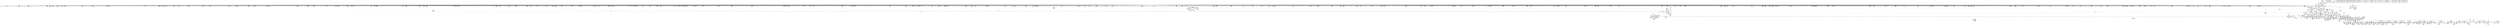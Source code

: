 digraph {
	CE0x532ba10 [shape=record,shape=Mrecord,label="{CE0x532ba10|272:_i8*,_:_CRE_1374,1375_}"]
	CE0x5351a20 [shape=record,shape=Mrecord,label="{CE0x5351a20|i64_13|*Constant*|*SummSink*}"]
	CE0x52583a0 [shape=record,shape=Mrecord,label="{CE0x52583a0|may_create:_tobool|security/selinux/hooks.c,1706|*SummSource*}"]
	CE0x525c260 [shape=record,shape=Mrecord,label="{CE0x525c260|i64*_getelementptr_inbounds_(_26_x_i64_,_26_x_i64_*___llvm_gcov_ctr217,_i64_0,_i64_9)|*Constant*|*SummSource*}"]
	CE0x53360c0 [shape=record,shape=Mrecord,label="{CE0x53360c0|272:_i8*,_:_CRE_2268,2304_|*MultipleSource*|*LoadInst*|security/selinux/hooks.c,1714|security/selinux/hooks.c,1714}"]
	CE0x5272830 [shape=record,shape=Mrecord,label="{CE0x5272830|40:_%struct.super_block*,_56:_i8*,_:_CRE_174,175_}"]
	CE0x533b4c0 [shape=record,shape=Mrecord,label="{CE0x533b4c0|28:_i32,_:_CRE_72,73_}"]
	CE0x52de920 [shape=record,shape=Mrecord,label="{CE0x52de920|272:_i8*,_:_CRE_607,608_}"]
	CE0x52cbac0 [shape=record,shape=Mrecord,label="{CE0x52cbac0|272:_i8*,_:_CRE_461,462_}"]
	CE0x52780e0 [shape=record,shape=Mrecord,label="{CE0x52780e0|40:_%struct.super_block*,_56:_i8*,_:_CRE_257,258_}"]
	CE0x52d0150 [shape=record,shape=Mrecord,label="{CE0x52d0150|272:_i8*,_:_CRE_1249,1250_}"]
	CE0x52d4240 [shape=record,shape=Mrecord,label="{CE0x52d4240|272:_i8*,_:_CRE_1329,1330_}"]
	CE0x5267450 [shape=record,shape=Mrecord,label="{CE0x5267450|selinux_inode_create:_dir|Function::selinux_inode_create&Arg::dir::}"]
	CE0x52dc0c0 [shape=record,shape=Mrecord,label="{CE0x52dc0c0|272:_i8*,_:_CRE_569,570_}"]
	CE0x52adf80 [shape=record,shape=Mrecord,label="{CE0x52adf80|may_create:_tmp65|security/selinux/hooks.c,1739|*SummSink*}"]
	CE0x52bcd90 [shape=record,shape=Mrecord,label="{CE0x52bcd90|40:_%struct.super_block*,_56:_i8*,_:_CRE_684,688_|*MultipleSource*|Function::may_create&Arg::dir::|Function::selinux_inode_create&Arg::dir::|security/selinux/hooks.c,1713}"]
	CE0x527cf60 [shape=record,shape=Mrecord,label="{CE0x527cf60|may_create:_tmp12|security/selinux/hooks.c,1706|*SummSource*}"]
	CE0x52cfd10 [shape=record,shape=Mrecord,label="{CE0x52cfd10|272:_i8*,_:_CRE_1245,1246_}"]
	CE0x52b8e80 [shape=record,shape=Mrecord,label="{CE0x52b8e80|40:_%struct.super_block*,_56:_i8*,_:_CRE_586,587_}"]
	CE0x52bbcc0 [shape=record,shape=Mrecord,label="{CE0x52bbcc0|40:_%struct.super_block*,_56:_i8*,_:_CRE_623,624_}"]
	CE0x52ba280 [shape=record,shape=Mrecord,label="{CE0x52ba280|40:_%struct.super_block*,_56:_i8*,_:_CRE_602,603_}"]
	CE0x5353900 [shape=record,shape=Mrecord,label="{CE0x5353900|may_create:_flags|security/selinux/hooks.c,1728|*SummSource*}"]
	CE0x53476a0 [shape=record,shape=Mrecord,label="{CE0x53476a0|may_create:_create_sid|security/selinux/hooks.c,1717}"]
	CE0x5286600 [shape=record,shape=Mrecord,label="{CE0x5286600|40:_%struct.super_block*,_56:_i8*,_:_CRE_202,203_}"]
	CE0x52be450 [shape=record,shape=Mrecord,label="{CE0x52be450|40:_%struct.super_block*,_56:_i8*,_:_CRE_768,776_|*MultipleSource*|Function::may_create&Arg::dir::|Function::selinux_inode_create&Arg::dir::|security/selinux/hooks.c,1713}"]
	CE0x5257e40 [shape=record,shape=Mrecord,label="{CE0x5257e40|_call_void_mcount()_#3|*SummSource*}"]
	CE0x52db240 [shape=record,shape=Mrecord,label="{CE0x52db240|272:_i8*,_:_CRE_8,16_|*MultipleSource*|*LoadInst*|security/selinux/hooks.c,1714|security/selinux/hooks.c,1714}"]
	CE0x5341880 [shape=record,shape=Mrecord,label="{CE0x5341880|i64_11|*Constant*|*SummSink*}"]
	CE0x5287430 [shape=record,shape=Mrecord,label="{CE0x5287430|get_current:_tmp1}"]
	CE0x52d1690 [shape=record,shape=Mrecord,label="{CE0x52d1690|272:_i8*,_:_CRE_1269,1270_}"]
	CE0x52b5850 [shape=record,shape=Mrecord,label="{CE0x52b5850|may_create:_tobool23|security/selinux/hooks.c,1731|*SummSink*}"]
	CE0x52d8a70 [shape=record,shape=Mrecord,label="{CE0x52d8a70|272:_i8*,_:_CRE_296,304_|*MultipleSource*|*LoadInst*|security/selinux/hooks.c,1714|security/selinux/hooks.c,1714}"]
	CE0x5362570 [shape=record,shape=Mrecord,label="{CE0x5362570|may_create:_sid21|security/selinux/hooks.c,1729}"]
	CE0x5271330 [shape=record,shape=Mrecord,label="{CE0x5271330|40:_%struct.super_block*,_56:_i8*,_:_CRE_146,147_}"]
	CE0x5332750 [shape=record,shape=Mrecord,label="{CE0x5332750|272:_i8*,_:_CRE_1752,1760_|*MultipleSource*|*LoadInst*|security/selinux/hooks.c,1714|security/selinux/hooks.c,1714}"]
	CE0x52b8980 [shape=record,shape=Mrecord,label="{CE0x52b8980|40:_%struct.super_block*,_56:_i8*,_:_CRE_582,583_}"]
	CE0x5362cd0 [shape=record,shape=Mrecord,label="{CE0x5362cd0|i32_4|*Constant*|*SummSink*}"]
	CE0x5367960 [shape=record,shape=Mrecord,label="{CE0x5367960|VOIDTB_TE:_CE_165,166_}"]
	CE0x532dc20 [shape=record,shape=Mrecord,label="{CE0x532dc20|272:_i8*,_:_CRE_1629,1630_}"]
	CE0x52d9c90 [shape=record,shape=Mrecord,label="{CE0x52d9c90|272:_i8*,_:_CRE_376,380_|*MultipleSource*|*LoadInst*|security/selinux/hooks.c,1714|security/selinux/hooks.c,1714}"]
	CE0x5273600 [shape=record,shape=Mrecord,label="{CE0x5273600|may_create:_dir|Function::may_create&Arg::dir::|*SummSink*}"]
	CE0x5255310 [shape=record,shape=Mrecord,label="{CE0x5255310|selinux_inode_create:_entry}"]
	CE0x534fb50 [shape=record,shape=Mrecord,label="{CE0x534fb50|may_create:_tmp35|security/selinux/hooks.c,1726|*SummSource*}"]
	CE0x529b180 [shape=record,shape=Mrecord,label="{CE0x529b180|i32_22|*Constant*|*SummSink*}"]
	CE0x52c9e10 [shape=record,shape=Mrecord,label="{CE0x52c9e10|272:_i8*,_:_CRE_434,435_}"]
	CE0x52bcfd0 [shape=record,shape=Mrecord,label="{CE0x52bcfd0|40:_%struct.super_block*,_56:_i8*,_:_CRE_688,692_|*MultipleSource*|Function::may_create&Arg::dir::|Function::selinux_inode_create&Arg::dir::|security/selinux/hooks.c,1713}"]
	CE0x5271cf0 [shape=record,shape=Mrecord,label="{CE0x5271cf0|40:_%struct.super_block*,_56:_i8*,_:_CRE_159,160_}"]
	CE0x52b9740 [shape=record,shape=Mrecord,label="{CE0x52b9740|40:_%struct.super_block*,_56:_i8*,_:_CRE_593,594_}"]
	CE0x5256be0 [shape=record,shape=Mrecord,label="{CE0x5256be0|0:_i8,_:_GCMR_may_create.__warned_internal_global_i8_0,_section_.data.unlikely_,_align_1:_elem_0:default:}"]
	CE0x52abe10 [shape=record,shape=Mrecord,label="{CE0x52abe10|get_current:_tmp4|./arch/x86/include/asm/current.h,14|*SummSource*}"]
	CE0x52cfe20 [shape=record,shape=Mrecord,label="{CE0x52cfe20|272:_i8*,_:_CRE_1246,1247_}"]
	CE0x527a520 [shape=record,shape=Mrecord,label="{CE0x527a520|40:_%struct.super_block*,_56:_i8*,_:_CRE_286,287_}"]
	CE0x52ca360 [shape=record,shape=Mrecord,label="{CE0x52ca360|272:_i8*,_:_CRE_439,440_}"]
	CE0x53688d0 [shape=record,shape=Mrecord,label="{CE0x53688d0|VOIDTB_TE:_CE_8,12_|*MultipleSource*|security/selinux/hooks.c,1730|Function::may_create&Arg::dentry::|Function::selinux_inode_create&Arg::dentry::}"]
	CE0x52afb70 [shape=record,shape=Mrecord,label="{CE0x52afb70|VOIDTB_TE:_CE_175,176_}"]
	CE0x526e4b0 [shape=record,shape=Mrecord,label="{CE0x526e4b0|may_create:_tmp5|security/selinux/hooks.c,1706}"]
	CE0x52cc6d0 [shape=record,shape=Mrecord,label="{CE0x52cc6d0|272:_i8*,_:_CRE_504,512_|*MultipleSource*|*LoadInst*|security/selinux/hooks.c,1714|security/selinux/hooks.c,1714}"]
	CE0x5335040 [shape=record,shape=Mrecord,label="{CE0x5335040|272:_i8*,_:_CRE_1904,1920_|*MultipleSource*|*LoadInst*|security/selinux/hooks.c,1714|security/selinux/hooks.c,1714}"]
	CE0x52750c0 [shape=record,shape=Mrecord,label="{CE0x52750c0|may_create:_if.then24|*SummSource*}"]
	CE0x52aa710 [shape=record,shape=Mrecord,label="{CE0x52aa710|get_current:_tmp3|*SummSource*}"]
	CE0x52b01d0 [shape=record,shape=Mrecord,label="{CE0x52b01d0|VOIDTB_TE:_CE_181,182_}"]
	CE0x52de5f0 [shape=record,shape=Mrecord,label="{CE0x52de5f0|272:_i8*,_:_CRE_604,605_}"]
	CE0x52dcfa0 [shape=record,shape=Mrecord,label="{CE0x52dcfa0|272:_i8*,_:_CRE_583,584_}"]
	CE0x5336f50 [shape=record,shape=Mrecord,label="{CE0x5336f50|may_create:_tmp57|security/selinux/hooks.c,1736|*SummSource*}"]
	CE0x534e190 [shape=record,shape=Mrecord,label="{CE0x534e190|0:_i32,_4:_i32,_8:_i32,_12:_i32,_:_CMRE_4,8_|*MultipleSource*|security/selinux/hooks.c,1706|security/selinux/hooks.c,1706|security/selinux/hooks.c,1716}"]
	CE0x525d9a0 [shape=record,shape=Mrecord,label="{CE0x525d9a0|may_create:_tmp15|security/selinux/hooks.c,1706}"]
	CE0x537cb70 [shape=record,shape=Mrecord,label="{CE0x537cb70|i64_22|*Constant*}"]
	CE0x52c86b0 [shape=record,shape=Mrecord,label="{CE0x52c86b0|272:_i8*,_:_CRE_412,413_}"]
	CE0x5334910 [shape=record,shape=Mrecord,label="{CE0x5334910|272:_i8*,_:_CRE_1878,1879_}"]
	CE0x5271b70 [shape=record,shape=Mrecord,label="{CE0x5271b70|40:_%struct.super_block*,_56:_i8*,_:_CRE_157,158_}"]
	CE0x5342250 [shape=record,shape=Mrecord,label="{CE0x5342250|may_create:_tmp30|security/selinux/hooks.c,1725|*SummSink*}"]
	CE0x53510b0 [shape=record,shape=Mrecord,label="{CE0x53510b0|i64_14|*Constant*}"]
	CE0x5313dd0 [shape=record,shape=Mrecord,label="{CE0x5313dd0|i64*_getelementptr_inbounds_(_2_x_i64_,_2_x_i64_*___llvm_gcov_ctr98,_i64_0,_i64_0)|*Constant*|*SummSink*}"]
	CE0x52b6aa0 [shape=record,shape=Mrecord,label="{CE0x52b6aa0|may_create:_tmp50|security/selinux/hooks.c,1731|*SummSink*}"]
	CE0x532e170 [shape=record,shape=Mrecord,label="{CE0x532e170|272:_i8*,_:_CRE_1634,1635_}"]
	CE0x533cac0 [shape=record,shape=Mrecord,label="{CE0x533cac0|28:_i32,_:_CRE_94,95_}"]
	CE0x52762f0 [shape=record,shape=Mrecord,label="{CE0x52762f0|may_create:_if.end30}"]
	CE0x53665d0 [shape=record,shape=Mrecord,label="{CE0x53665d0|i32_4|*Constant*|*SummSource*}"]
	CE0x532ef40 [shape=record,shape=Mrecord,label="{CE0x532ef40|272:_i8*,_:_CRE_1647,1648_}"]
	CE0x52c8490 [shape=record,shape=Mrecord,label="{CE0x52c8490|272:_i8*,_:_CRE_410,411_}"]
	CE0x533c8c0 [shape=record,shape=Mrecord,label="{CE0x533c8c0|28:_i32,_:_CRE_92,93_}"]
	CE0x52b3090 [shape=record,shape=Mrecord,label="{CE0x52b3090|VOIDTB_TE:_CE_232,240_|*MultipleSource*|security/selinux/hooks.c,1730|Function::may_create&Arg::dentry::|Function::selinux_inode_create&Arg::dentry::}"]
	CE0x537a1b0 [shape=record,shape=Mrecord,label="{CE0x537a1b0|may_create:_tmp51|security/selinux/hooks.c,1732|*SummSource*}"]
	"CONST[source:0(mediator),value:2(dynamic)][purpose:{object}]"
	CE0x52d1ad0 [shape=record,shape=Mrecord,label="{CE0x52d1ad0|272:_i8*,_:_CRE_1273,1274_}"]
	CE0x52c1840 [shape=record,shape=Mrecord,label="{CE0x52c1840|40:_%struct.super_block*,_56:_i8*,_:_CRE_884,885_}"]
	CE0x529c640 [shape=record,shape=Mrecord,label="{CE0x529c640|i32_10|*Constant*|*SummSource*}"]
	CE0x5276590 [shape=record,shape=Mrecord,label="{CE0x5276590|get_current:_tmp4|./arch/x86/include/asm/current.h,14|*SummSink*}"]
	CE0x5257da0 [shape=record,shape=Mrecord,label="{CE0x5257da0|_call_void_mcount()_#3}"]
	CE0x533d880 [shape=record,shape=Mrecord,label="{CE0x533d880|28:_i32,_:_CRE_107,108_}"]
	CE0x532bd40 [shape=record,shape=Mrecord,label="{CE0x532bd40|272:_i8*,_:_CRE_1376,1384_|*MultipleSource*|*LoadInst*|security/selinux/hooks.c,1714|security/selinux/hooks.c,1714}"]
	CE0x5340910 [shape=record,shape=Mrecord,label="{CE0x5340910|avc_has_perm:_auditdata|Function::avc_has_perm&Arg::auditdata::|*SummSink*}"]
	CE0x526d3b0 [shape=record,shape=Mrecord,label="{CE0x526d3b0|may_create:_cred|security/selinux/hooks.c,1706}"]
	CE0x52d25c0 [shape=record,shape=Mrecord,label="{CE0x52d25c0|272:_i8*,_:_CRE_1296,1300_|*MultipleSource*|*LoadInst*|security/selinux/hooks.c,1714|security/selinux/hooks.c,1714}"]
	CE0x52d4780 [shape=record,shape=Mrecord,label="{CE0x52d4780|may_create:_s_security|security/selinux/hooks.c,1714}"]
	CE0x5367300 [shape=record,shape=Mrecord,label="{CE0x5367300|VOIDTB_TE:_CE_159,160_}"]
	CE0x526ee80 [shape=record,shape=Mrecord,label="{CE0x526ee80|i32_1|*Constant*|*SummSink*}"]
	CE0x52de0a0 [shape=record,shape=Mrecord,label="{CE0x52de0a0|272:_i8*,_:_CRE_599,600_}"]
	CE0x526eba0 [shape=record,shape=Mrecord,label="{CE0x526eba0|may_create:_tmp1|*SummSink*}"]
	CE0x534b040 [shape=record,shape=Mrecord,label="{CE0x534b040|i8_10|*Constant*|*SummSource*}"]
	CE0x52dbc80 [shape=record,shape=Mrecord,label="{CE0x52dbc80|272:_i8*,_:_CRE_565,566_}"]
	CE0x537fc30 [shape=record,shape=Mrecord,label="{CE0x537fc30|i64_18|*Constant*}"]
	CE0x527bfd0 [shape=record,shape=Mrecord,label="{CE0x527bfd0|i64_3|*Constant*|*SummSink*}"]
	"CONST[source:2(external),value:2(dynamic)][purpose:{subject}]"
	CE0x5352110 [shape=record,shape=Mrecord,label="{CE0x5352110|may_create:_tmp38|security/selinux/hooks.c,1728}"]
	CE0x5339c60 [shape=record,shape=Mrecord,label="{CE0x5339c60|may_create:_tmp63|security/selinux/hooks.c,1739|*SummSink*}"]
	CE0x527b5f0 [shape=record,shape=Mrecord,label="{CE0x527b5f0|may_create:_do.body|*SummSink*}"]
	CE0x52cf490 [shape=record,shape=Mrecord,label="{CE0x52cf490|272:_i8*,_:_CRE_1237,1238_}"]
	CE0x5360fe0 [shape=record,shape=Mrecord,label="{CE0x5360fe0|may_create:_tmp41|security/selinux/hooks.c,1728}"]
	CE0x52c06c0 [shape=record,shape=Mrecord,label="{CE0x52c06c0|40:_%struct.super_block*,_56:_i8*,_:_CRE_870,871_}"]
	CE0x527a7a0 [shape=record,shape=Mrecord,label="{CE0x527a7a0|40:_%struct.super_block*,_56:_i8*,_:_CRE_288,289_}"]
	CE0x533c9c0 [shape=record,shape=Mrecord,label="{CE0x533c9c0|28:_i32,_:_CRE_93,94_}"]
	CE0x52dd820 [shape=record,shape=Mrecord,label="{CE0x52dd820|272:_i8*,_:_CRE_591,592_}"]
	CE0x52d2ab0 [shape=record,shape=Mrecord,label="{CE0x52d2ab0|272:_i8*,_:_CRE_1308,1309_}"]
	CE0x53309d0 [shape=record,shape=Mrecord,label="{CE0x53309d0|272:_i8*,_:_CRE_1672,1673_}"]
	CE0x5273a00 [shape=record,shape=Mrecord,label="{CE0x5273a00|selinux_inode_create:_dentry|Function::selinux_inode_create&Arg::dentry::|*SummSource*}"]
	CE0x52da6c0 [shape=record,shape=Mrecord,label="{CE0x52da6c0|272:_i8*,_:_CRE_398,399_}"]
	CE0x52722f0 [shape=record,shape=Mrecord,label="{CE0x52722f0|40:_%struct.super_block*,_56:_i8*,_:_CRE_167,168_}"]
	CE0x5263f50 [shape=record,shape=Mrecord,label="{CE0x5263f50|i64*_getelementptr_inbounds_(_2_x_i64_,_2_x_i64_*___llvm_gcov_ctr216,_i64_0,_i64_0)|*Constant*|*SummSink*}"]
	CE0x5284260 [shape=record,shape=Mrecord,label="{CE0x5284260|28:_i32,_:_CRE_57,58_}"]
	CE0x52b5300 [shape=record,shape=Mrecord,label="{CE0x52b5300|VOIDTB_TE:_CE_318,319_}"]
	CE0x5369310 [shape=record,shape=Mrecord,label="{CE0x5369310|may_create:_and|security/selinux/hooks.c,1728}"]
	CE0x53670e0 [shape=record,shape=Mrecord,label="{CE0x53670e0|VOIDTB_TE:_CE_157,158_}"]
	CE0x52c1200 [shape=record,shape=Mrecord,label="{CE0x52c1200|40:_%struct.super_block*,_56:_i8*,_:_CRE_879,880_}"]
	CE0x532eb00 [shape=record,shape=Mrecord,label="{CE0x532eb00|272:_i8*,_:_CRE_1643,1644_}"]
	CE0x52b6490 [shape=record,shape=Mrecord,label="{CE0x52b6490|may_create:_tmp49|security/selinux/hooks.c,1731|*SummSource*}"]
	CE0x52cae00 [shape=record,shape=Mrecord,label="{CE0x52cae00|272:_i8*,_:_CRE_449,450_}"]
	CE0x52b0500 [shape=record,shape=Mrecord,label="{CE0x52b0500|VOIDTB_TE:_CE_184,185_}"]
	CE0x538faa0 [shape=record,shape=Mrecord,label="{CE0x538faa0|get_current:_bb|*SummSink*}"]
	CE0x52860c0 [shape=record,shape=Mrecord,label="{CE0x52860c0|40:_%struct.super_block*,_56:_i8*,_:_CRE_195,196_}"]
	CE0x5365ff0 [shape=record,shape=Mrecord,label="{CE0x5365ff0|VOIDTB_TE:_CE_147,148_}"]
	CE0x5278ae0 [shape=record,shape=Mrecord,label="{CE0x5278ae0|40:_%struct.super_block*,_56:_i8*,_:_CRE_265,266_}"]
	CE0x52bc210 [shape=record,shape=Mrecord,label="{CE0x52bc210|40:_%struct.super_block*,_56:_i8*,_:_CRE_648,656_|*MultipleSource*|Function::may_create&Arg::dir::|Function::selinux_inode_create&Arg::dir::|security/selinux/hooks.c,1713}"]
	CE0x532f5a0 [shape=record,shape=Mrecord,label="{CE0x532f5a0|272:_i8*,_:_CRE_1653,1654_}"]
	CE0x53532a0 [shape=record,shape=Mrecord,label="{CE0x53532a0|i32_5|*Constant*|*SummSource*}"]
	CE0x5261f90 [shape=record,shape=Mrecord,label="{CE0x5261f90|may_create:_tmp14|security/selinux/hooks.c,1706|*SummSource*}"]
	CE0x53306a0 [shape=record,shape=Mrecord,label="{CE0x53306a0|272:_i8*,_:_CRE_1669,1670_}"]
	CE0x52c2240 [shape=record,shape=Mrecord,label="{CE0x52c2240|40:_%struct.super_block*,_56:_i8*,_:_CRE_892,893_}"]
	CE0x5282a40 [shape=record,shape=Mrecord,label="{CE0x5282a40|28:_i32,_:_CRE_18,19_}"]
	CE0x52ce280 [shape=record,shape=Mrecord,label="{CE0x52ce280|272:_i8*,_:_CRE_1220,1221_}"]
	CE0x527b030 [shape=record,shape=Mrecord,label="{CE0x527b030|may_create:_return|*SummSource*}"]
	CE0x52d38b0 [shape=record,shape=Mrecord,label="{CE0x52d38b0|272:_i8*,_:_CRE_1320,1321_}"]
	CE0x5285a00 [shape=record,shape=Mrecord,label="{CE0x5285a00|40:_%struct.super_block*,_56:_i8*,_:_CRE_186,187_}"]
	CE0x5286180 [shape=record,shape=Mrecord,label="{CE0x5286180|40:_%struct.super_block*,_56:_i8*,_:_CRE_196,197_}"]
	CE0x5343a50 [shape=record,shape=Mrecord,label="{CE0x5343a50|avc_has_perm:_requested|Function::avc_has_perm&Arg::requested::|*SummSink*}"]
	CE0x52e1940 [shape=record,shape=Mrecord,label="{CE0x52e1940|272:_i8*,_:_CRE_880,896_|*MultipleSource*|*LoadInst*|security/selinux/hooks.c,1714|security/selinux/hooks.c,1714}"]
	CE0x52c9480 [shape=record,shape=Mrecord,label="{CE0x52c9480|272:_i8*,_:_CRE_425,426_}"]
	CE0x532ce20 [shape=record,shape=Mrecord,label="{CE0x532ce20|272:_i8*,_:_CRE_1617,1618_}"]
	CE0x5269ec0 [shape=record,shape=Mrecord,label="{CE0x5269ec0|may_create:_if.then}"]
	CE0x5279120 [shape=record,shape=Mrecord,label="{CE0x5279120|40:_%struct.super_block*,_56:_i8*,_:_CRE_270,271_}"]
	CE0x52e02a0 [shape=record,shape=Mrecord,label="{CE0x52e02a0|272:_i8*,_:_CRE_631,632_}"]
	CE0x52ac850 [shape=record,shape=Mrecord,label="{CE0x52ac850|GLOBAL:_lockdep_rcu_suspicious|*Constant*|*SummSource*}"]
	CE0x5337ad0 [shape=record,shape=Mrecord,label="{CE0x5337ad0|may_create:_tmp59|security/selinux/hooks.c,1736|*SummSink*}"]
	CE0x525b6c0 [shape=record,shape=Mrecord,label="{CE0x525b6c0|i64_4|*Constant*|*SummSource*}"]
	CE0x52dace0 [shape=record,shape=Mrecord,label="{CE0x52dace0|may_create:_tmp23|security/selinux/hooks.c,1713|*SummSink*}"]
	CE0x52869c0 [shape=record,shape=Mrecord,label="{CE0x52869c0|40:_%struct.super_block*,_56:_i8*,_:_CRE_207,208_}"]
	CE0x52bdb50 [shape=record,shape=Mrecord,label="{CE0x52bdb50|40:_%struct.super_block*,_56:_i8*,_:_CRE_736,740_|*MultipleSource*|Function::may_create&Arg::dir::|Function::selinux_inode_create&Arg::dir::|security/selinux/hooks.c,1713}"]
	CE0x528d560 [shape=record,shape=Mrecord,label="{CE0x528d560|_ret_%struct.task_struct*_%tmp4,_!dbg_!27714|./arch/x86/include/asm/current.h,14|*SummSink*}"]
	CE0x52d3690 [shape=record,shape=Mrecord,label="{CE0x52d3690|272:_i8*,_:_CRE_1318,1319_}"]
	CE0x52cbce0 [shape=record,shape=Mrecord,label="{CE0x52cbce0|272:_i8*,_:_CRE_463,464_}"]
	CE0x525a8e0 [shape=record,shape=Mrecord,label="{CE0x525a8e0|GLOBAL:_may_create.__warned|Global_var:may_create.__warned|*SummSink*}"]
	CE0x52adff0 [shape=record,shape=Mrecord,label="{CE0x52adff0|i32_128|*Constant*}"]
	CE0x52cf9e0 [shape=record,shape=Mrecord,label="{CE0x52cf9e0|272:_i8*,_:_CRE_1242,1243_}"]
	CE0x52cf270 [shape=record,shape=Mrecord,label="{CE0x52cf270|272:_i8*,_:_CRE_1235,1236_}"]
	CE0x5347770 [shape=record,shape=Mrecord,label="{CE0x5347770|may_create:_create_sid|security/selinux/hooks.c,1717|*SummSource*}"]
	CE0x52be690 [shape=record,shape=Mrecord,label="{CE0x52be690|40:_%struct.super_block*,_56:_i8*,_:_CRE_776,792_|*MultipleSource*|Function::may_create&Arg::dir::|Function::selinux_inode_create&Arg::dir::|security/selinux/hooks.c,1713}"]
	CE0x5336dd0 [shape=record,shape=Mrecord,label="{CE0x5336dd0|may_create:_tmp57|security/selinux/hooks.c,1736}"]
	CE0x52c0f80 [shape=record,shape=Mrecord,label="{CE0x52c0f80|40:_%struct.super_block*,_56:_i8*,_:_CRE_877,878_}"]
	CE0x5350890 [shape=record,shape=Mrecord,label="{CE0x5350890|may_create:_tobool18|security/selinux/hooks.c,1728|*SummSource*}"]
	CE0x52ac600 [shape=record,shape=Mrecord,label="{CE0x52ac600|GLOBAL:_lockdep_rcu_suspicious|*Constant*}"]
	CE0x52a3c90 [shape=record,shape=Mrecord,label="{CE0x52a3c90|40:_%struct.super_block*,_56:_i8*,_:_CRE_552,553_}"]
	CE0x52c47c0 [shape=record,shape=Mrecord,label="{CE0x52c47c0|40:_%struct.super_block*,_56:_i8*,_:_CRE_922,923_}"]
	CE0x534e3d0 [shape=record,shape=Mrecord,label="{CE0x534e3d0|may_create:_tmp33|security/selinux/hooks.c,1725}"]
	CE0x52c9370 [shape=record,shape=Mrecord,label="{CE0x52c9370|272:_i8*,_:_CRE_424,425_}"]
	CE0x533a7c0 [shape=record,shape=Mrecord,label="{CE0x533a7c0|28:_i32,_:_CRE_59,60_}"]
	CE0x532e7d0 [shape=record,shape=Mrecord,label="{CE0x532e7d0|272:_i8*,_:_CRE_1640,1641_}"]
	CE0x52c0440 [shape=record,shape=Mrecord,label="{CE0x52c0440|40:_%struct.super_block*,_56:_i8*,_:_CRE_868,869_}"]
	CE0x534f260 [shape=record,shape=Mrecord,label="{CE0x534f260|i64*_getelementptr_inbounds_(_26_x_i64_,_26_x_i64_*___llvm_gcov_ctr217,_i64_0,_i64_12)|*Constant*|*SummSource*}"]
	CE0x52a0450 [shape=record,shape=Mrecord,label="{CE0x52a0450|40:_%struct.super_block*,_56:_i8*,_:_CRE_432,440_|*MultipleSource*|Function::may_create&Arg::dir::|Function::selinux_inode_create&Arg::dir::|security/selinux/hooks.c,1713}"]
	CE0x52af160 [shape=record,shape=Mrecord,label="{CE0x52af160|40:_%struct.super_block*,_56:_i8*,_:_CRE_128,136_|*MultipleSource*|Function::may_create&Arg::dir::|Function::selinux_inode_create&Arg::dir::|security/selinux/hooks.c,1713}"]
	CE0x52b36c0 [shape=record,shape=Mrecord,label="{CE0x52b36c0|VOIDTB_TE:_CE_264,272_|*MultipleSource*|security/selinux/hooks.c,1730|Function::may_create&Arg::dentry::|Function::selinux_inode_create&Arg::dentry::}"]
	CE0x525b550 [shape=record,shape=Mrecord,label="{CE0x525b550|i64_5|*Constant*|*SummSink*}"]
	CE0x525a9a0 [shape=record,shape=Mrecord,label="{CE0x525a9a0|may_create:_tobool|security/selinux/hooks.c,1706|*SummSink*}"]
	CE0x52ddb50 [shape=record,shape=Mrecord,label="{CE0x52ddb50|272:_i8*,_:_CRE_594,595_}"]
	CE0x52e15a0 [shape=record,shape=Mrecord,label="{CE0x52e15a0|272:_i8*,_:_CRE_720,736_|*MultipleSource*|*LoadInst*|security/selinux/hooks.c,1714|security/selinux/hooks.c,1714}"]
	CE0x527fae0 [shape=record,shape=Mrecord,label="{CE0x527fae0|GLOBAL:_current_task|Global_var:current_task|*SummSource*}"]
	CE0x5253d20 [shape=record,shape=Mrecord,label="{CE0x5253d20|may_create:_if.end25|*SummSink*}"]
	CE0x528d120 [shape=record,shape=Mrecord,label="{CE0x528d120|get_current:_entry|*SummSource*}"]
	CE0x5334c40 [shape=record,shape=Mrecord,label="{CE0x5334c40|272:_i8*,_:_CRE_1880,1884_|*MultipleSource*|*LoadInst*|security/selinux/hooks.c,1714|security/selinux/hooks.c,1714}"]
	CE0x527ebe0 [shape=record,shape=Mrecord,label="{CE0x527ebe0|i64*_getelementptr_inbounds_(_2_x_i64_,_2_x_i64_*___llvm_gcov_ctr216,_i64_0,_i64_1)|*Constant*}"]
	CE0x52afd90 [shape=record,shape=Mrecord,label="{CE0x52afd90|VOIDTB_TE:_CE_177,178_}"]
	CE0x52c6e00 [shape=record,shape=Mrecord,label="{CE0x52c6e00|40:_%struct.super_block*,_56:_i8*,_:_CRE_984,988_|*MultipleSource*|Function::may_create&Arg::dir::|Function::selinux_inode_create&Arg::dir::|security/selinux/hooks.c,1713}"]
	CE0x52ab050 [shape=record,shape=Mrecord,label="{CE0x52ab050|40:_%struct.super_block*,_56:_i8*,_:_CRE_16,24_|*MultipleSource*|Function::may_create&Arg::dir::|Function::selinux_inode_create&Arg::dir::|security/selinux/hooks.c,1713}"]
	CE0x52cb9b0 [shape=record,shape=Mrecord,label="{CE0x52cb9b0|272:_i8*,_:_CRE_460,461_}"]
	CE0x527b100 [shape=record,shape=Mrecord,label="{CE0x527b100|may_create:_return|*SummSink*}"]
	CE0x534ff00 [shape=record,shape=Mrecord,label="{CE0x534ff00|may_create:_tmp36|security/selinux/hooks.c,1728}"]
	CE0x52b0610 [shape=record,shape=Mrecord,label="{CE0x52b0610|VOIDTB_TE:_CE_185,186_}"]
	CE0x52760a0 [shape=record,shape=Mrecord,label="{CE0x52760a0|may_create:_land.lhs.true|*SummSource*}"]
	CE0x52811a0 [shape=record,shape=Mrecord,label="{CE0x52811a0|GLOBAL:_get_current|*Constant*|*SummSink*}"]
	CE0x526f600 [shape=record,shape=Mrecord,label="{CE0x526f600|may_create:_tmp5|security/selinux/hooks.c,1706|*SummSource*}"]
	CE0x5270ac0 [shape=record,shape=Mrecord,label="{CE0x5270ac0|40:_%struct.super_block*,_56:_i8*,_:_CRE_137,138_}"]
	CE0x528cd90 [shape=record,shape=Mrecord,label="{CE0x528cd90|40:_%struct.super_block*,_56:_i8*,_:_CRE_564,565_}"]
	CE0x52b1d70 [shape=record,shape=Mrecord,label="{CE0x52b1d70|VOIDTB_TE:_CE_207,208_}"]
	CE0x5287750 [shape=record,shape=Mrecord,label="{CE0x5287750|may_create:_tmp64|security/selinux/hooks.c,1739|*SummSource*}"]
	CE0x52a44d0 [shape=record,shape=Mrecord,label="{CE0x52a44d0|272:_i8*,_:_CRE_1337,1338_}"]
	CE0x529c100 [shape=record,shape=Mrecord,label="{CE0x529c100|may_create:_tmp21|security/selinux/hooks.c,1706|*SummSink*}"]
	CE0x52d4900 [shape=record,shape=Mrecord,label="{CE0x52d4900|may_create:_i_sb|security/selinux/hooks.c,1714}"]
	CE0x5264b50 [shape=record,shape=Mrecord,label="{CE0x5264b50|selinux_inode_create:_tmp3|*SummSink*}"]
	CE0x52c0800 [shape=record,shape=Mrecord,label="{CE0x52c0800|40:_%struct.super_block*,_56:_i8*,_:_CRE_871,872_}"]
	CE0x5260000 [shape=record,shape=Mrecord,label="{CE0x5260000|40:_%struct.super_block*,_56:_i8*,_:_CRE_4,8_|*MultipleSource*|Function::may_create&Arg::dir::|Function::selinux_inode_create&Arg::dir::|security/selinux/hooks.c,1713}"]
	CE0x53699f0 [shape=record,shape=Mrecord,label="{CE0x53699f0|may_create:_tobool19|security/selinux/hooks.c,1728|*SummSink*}"]
	CE0x533b8c0 [shape=record,shape=Mrecord,label="{CE0x533b8c0|28:_i32,_:_CRE_76,77_}"]
	CE0x5261950 [shape=record,shape=Mrecord,label="{CE0x5261950|avc_has_perm:_entry|*SummSource*}"]
	CE0x5260f80 [shape=record,shape=Mrecord,label="{CE0x5260f80|get_current:_tmp|*SummSource*}"]
	CE0x527e040 [shape=record,shape=Mrecord,label="{CE0x527e040|_ret_i32_%call,_!dbg_!27715|security/selinux/hooks.c,2764|*SummSink*}"]
	CE0x532d8f0 [shape=record,shape=Mrecord,label="{CE0x532d8f0|272:_i8*,_:_CRE_1626,1627_}"]
	CE0x526e3d0 [shape=record,shape=Mrecord,label="{CE0x526e3d0|GLOBAL:___llvm_gcov_ctr217|Global_var:__llvm_gcov_ctr217|*SummSink*}"]
	CE0x52c1c00 [shape=record,shape=Mrecord,label="{CE0x52c1c00|40:_%struct.super_block*,_56:_i8*,_:_CRE_887,888_}"]
	CE0x52cdd30 [shape=record,shape=Mrecord,label="{CE0x52cdd30|272:_i8*,_:_CRE_1215,1216_}"]
	CE0x5281250 [shape=record,shape=Mrecord,label="{CE0x5281250|get_current:_entry}"]
	CE0x52c7080 [shape=record,shape=Mrecord,label="{CE0x52c7080|40:_%struct.super_block*,_56:_i8*,_:_CRE_992,1000_|*MultipleSource*|Function::may_create&Arg::dir::|Function::selinux_inode_create&Arg::dir::|security/selinux/hooks.c,1713}"]
	CE0x52d3e00 [shape=record,shape=Mrecord,label="{CE0x52d3e00|272:_i8*,_:_CRE_1325,1326_}"]
	CE0x52d0370 [shape=record,shape=Mrecord,label="{CE0x52d0370|272:_i8*,_:_CRE_1251,1252_}"]
	CE0x52a4e60 [shape=record,shape=Mrecord,label="{CE0x52a4e60|272:_i8*,_:_CRE_1346,1347_}"]
	CE0x5283ff0 [shape=record,shape=Mrecord,label="{CE0x5283ff0|28:_i32,_:_CRE_54,55_}"]
	CE0x52a4d50 [shape=record,shape=Mrecord,label="{CE0x52a4d50|272:_i8*,_:_CRE_1345,1346_}"]
	CE0x534b2a0 [shape=record,shape=Mrecord,label="{CE0x534b2a0|may_create:_u|security/selinux/hooks.c,1720|*SummSource*}"]
	CE0x52713f0 [shape=record,shape=Mrecord,label="{CE0x52713f0|40:_%struct.super_block*,_56:_i8*,_:_CRE_147,148_}"]
	CE0x52bfa10 [shape=record,shape=Mrecord,label="{CE0x52bfa10|40:_%struct.super_block*,_56:_i8*,_:_CRE_856,864_|*MultipleSource*|Function::may_create&Arg::dir::|Function::selinux_inode_create&Arg::dir::|security/selinux/hooks.c,1713}"]
	CE0x533f6f0 [shape=record,shape=Mrecord,label="{CE0x533f6f0|28:_i32,_:_CRE_200,208_|*MultipleSource*|security/selinux/hooks.c,1722|*LoadInst*|security/selinux/hooks.c,1713|security/selinux/hooks.c,1713}"]
	CE0x52dd4f0 [shape=record,shape=Mrecord,label="{CE0x52dd4f0|272:_i8*,_:_CRE_588,589_}"]
	CE0x5366fd0 [shape=record,shape=Mrecord,label="{CE0x5366fd0|VOIDTB_TE:_CE_156,157_}"]
	CE0x5369c20 [shape=record,shape=Mrecord,label="{CE0x5369c20|i64_15|*Constant*}"]
	CE0x52ad7f0 [shape=record,shape=Mrecord,label="{CE0x52ad7f0|may_create:_sid31|security/selinux/hooks.c,1739|*SummSource*}"]
	CE0x52625c0 [shape=record,shape=Mrecord,label="{CE0x52625c0|i1_true|*Constant*|*SummSink*}"]
	CE0x525abb0 [shape=record,shape=Mrecord,label="{CE0x525abb0|may_create:_tmp8|security/selinux/hooks.c,1706|*SummSink*}"]
	CE0x52bba40 [shape=record,shape=Mrecord,label="{CE0x52bba40|40:_%struct.super_block*,_56:_i8*,_:_CRE_621,622_}"]
	CE0x533acc0 [shape=record,shape=Mrecord,label="{CE0x533acc0|28:_i32,_:_CRE_64,65_}"]
	CE0x5279760 [shape=record,shape=Mrecord,label="{CE0x5279760|40:_%struct.super_block*,_56:_i8*,_:_CRE_275,276_}"]
	CE0x52b67b0 [shape=record,shape=Mrecord,label="{CE0x52b67b0|may_create:_tmp50|security/selinux/hooks.c,1731}"]
	CE0x52d2e10 [shape=record,shape=Mrecord,label="{CE0x52d2e10|272:_i8*,_:_CRE_1310,1311_}"]
	CE0x5265400 [shape=record,shape=Mrecord,label="{CE0x5265400|get_current:_tmp|*SummSink*}"]
	CE0x52699e0 [shape=record,shape=Mrecord,label="{CE0x52699e0|may_create:_dentry|Function::may_create&Arg::dentry::|*SummSink*}"]
	CE0x5395930 [shape=record,shape=Mrecord,label="{CE0x5395930|i16_5|*Constant*}"]
	CE0x52d3250 [shape=record,shape=Mrecord,label="{CE0x52d3250|272:_i8*,_:_CRE_1314,1315_}"]
	CE0x52711b0 [shape=record,shape=Mrecord,label="{CE0x52711b0|40:_%struct.super_block*,_56:_i8*,_:_CRE_144,145_}"]
	CE0x52c98c0 [shape=record,shape=Mrecord,label="{CE0x52c98c0|272:_i8*,_:_CRE_429,430_}"]
	CE0x537a900 [shape=record,shape=Mrecord,label="{CE0x537a900|may_create:_tobool23|security/selinux/hooks.c,1731|*SummSource*}"]
	CE0x52dfb30 [shape=record,shape=Mrecord,label="{CE0x52dfb30|272:_i8*,_:_CRE_624,625_}"]
	CE0x53547d0 [shape=record,shape=Mrecord,label="{CE0x53547d0|8:_i32,_22:_i16,_:_CRE_22,24_|*MultipleSource*|security/selinux/hooks.c,1714|security/selinux/hooks.c,1714|security/selinux/hooks.c,1728}"]
	CE0x5363a10 [shape=record,shape=Mrecord,label="{CE0x5363a10|i64_16|*Constant*|*SummSink*}"]
	CE0x52b9c40 [shape=record,shape=Mrecord,label="{CE0x52b9c40|40:_%struct.super_block*,_56:_i8*,_:_CRE_597,598_}"]
	CE0x52c8380 [shape=record,shape=Mrecord,label="{CE0x52c8380|272:_i8*,_:_CRE_409,410_}"]
	CE0x52ce5b0 [shape=record,shape=Mrecord,label="{CE0x52ce5b0|272:_i8*,_:_CRE_1223,1224_}"]
	CE0x52d2d00 [shape=record,shape=Mrecord,label="{CE0x52d2d00|272:_i8*,_:_CRE_1309,1310_}"]
	CE0x52a5b20 [shape=record,shape=Mrecord,label="{CE0x52a5b20|272:_i8*,_:_CRE_1358,1359_}"]
	CE0x527afc0 [shape=record,shape=Mrecord,label="{CE0x527afc0|may_create:_return}"]
	CE0x52710f0 [shape=record,shape=Mrecord,label="{CE0x52710f0|40:_%struct.super_block*,_56:_i8*,_:_CRE_143,144_}"]
	CE0x52b1600 [shape=record,shape=Mrecord,label="{CE0x52b1600|VOIDTB_TE:_CE_200,201_}"]
	CE0x526d220 [shape=record,shape=Mrecord,label="{CE0x526d220|i32_78|*Constant*|*SummSink*}"]
	CE0x526edc0 [shape=record,shape=Mrecord,label="{CE0x526edc0|i32_1|*Constant*|*SummSource*}"]
	CE0x52c8160 [shape=record,shape=Mrecord,label="{CE0x52c8160|272:_i8*,_:_CRE_407,408_}"]
	CE0x5348940 [shape=record,shape=Mrecord,label="{CE0x5348940|0:_i8,_8:_%struct.dentry*,_24:_%struct.selinux_audit_data*,_:_SCMRE_0,1_|*MultipleSource*|security/selinux/hooks.c, 1710|security/selinux/hooks.c,1719}"]
	CE0x5254930 [shape=record,shape=Mrecord,label="{CE0x5254930|selinux_inode_create:_bb|*SummSource*}"]
	CE0x53357b0 [shape=record,shape=Mrecord,label="{CE0x53357b0|272:_i8*,_:_CRE_2112,2120_|*MultipleSource*|*LoadInst*|security/selinux/hooks.c,1714|security/selinux/hooks.c,1714}"]
	CE0x52863c0 [shape=record,shape=Mrecord,label="{CE0x52863c0|40:_%struct.super_block*,_56:_i8*,_:_CRE_199,200_}"]
	CE0x5285b80 [shape=record,shape=Mrecord,label="{CE0x5285b80|40:_%struct.super_block*,_56:_i8*,_:_CRE_188,189_}"]
	CE0x53668f0 [shape=record,shape=Mrecord,label="{CE0x53668f0|VOIDTB_TE:_CE_149,150_}"]
	CE0x52af950 [shape=record,shape=Mrecord,label="{CE0x52af950|VOIDTB_TE:_CE_173,174_}"]
	CE0x52a1e80 [shape=record,shape=Mrecord,label="{CE0x52a1e80|40:_%struct.super_block*,_56:_i8*,_:_CRE_482,483_}"]
	CE0x529bdb0 [shape=record,shape=Mrecord,label="{CE0x529bdb0|may_create:_tmp21|security/selinux/hooks.c,1706}"]
	CE0x52bf3d0 [shape=record,shape=Mrecord,label="{CE0x52bf3d0|40:_%struct.super_block*,_56:_i8*,_:_CRE_832,840_|*MultipleSource*|Function::may_create&Arg::dir::|Function::selinux_inode_create&Arg::dir::|security/selinux/hooks.c,1713}"]
	CE0x52e13d0 [shape=record,shape=Mrecord,label="{CE0x52e13d0|272:_i8*,_:_CRE_712,720_|*MultipleSource*|*LoadInst*|security/selinux/hooks.c,1714|security/selinux/hooks.c,1714}"]
	CE0x52a3790 [shape=record,shape=Mrecord,label="{CE0x52a3790|40:_%struct.super_block*,_56:_i8*,_:_CRE_540,544_|*MultipleSource*|Function::may_create&Arg::dir::|Function::selinux_inode_create&Arg::dir::|security/selinux/hooks.c,1713}"]
	CE0x52e1770 [shape=record,shape=Mrecord,label="{CE0x52e1770|272:_i8*,_:_CRE_736,880_|*MultipleSource*|*LoadInst*|security/selinux/hooks.c,1714|security/selinux/hooks.c,1714}"]
	CE0x5347bd0 [shape=record,shape=Mrecord,label="{CE0x5347bd0|may_create:_tmp28|security/selinux/hooks.c,1717|*SummSink*}"]
	CE0x52de3d0 [shape=record,shape=Mrecord,label="{CE0x52de3d0|272:_i8*,_:_CRE_602,603_}"]
	CE0x52dfe60 [shape=record,shape=Mrecord,label="{CE0x52dfe60|272:_i8*,_:_CRE_627,628_}"]
	CE0x533bfc0 [shape=record,shape=Mrecord,label="{CE0x533bfc0|28:_i32,_:_CRE_83,84_}"]
	CE0x52dc2e0 [shape=record,shape=Mrecord,label="{CE0x52dc2e0|272:_i8*,_:_CRE_571,572_}"]
	CE0x52d2460 [shape=record,shape=Mrecord,label="{CE0x52d2460|272:_i8*,_:_CRE_1288,1296_|*MultipleSource*|*LoadInst*|security/selinux/hooks.c,1714|security/selinux/hooks.c,1714}"]
	CE0x52a5e50 [shape=record,shape=Mrecord,label="{CE0x52a5e50|272:_i8*,_:_CRE_1361,1362_}"]
	CE0x52d0480 [shape=record,shape=Mrecord,label="{CE0x52d0480|272:_i8*,_:_CRE_1252,1253_}"]
	CE0x5331fe0 [shape=record,shape=Mrecord,label="{CE0x5331fe0|272:_i8*,_:_CRE_1712,1720_|*MultipleSource*|*LoadInst*|security/selinux/hooks.c,1714|security/selinux/hooks.c,1714}"]
	CE0x5344dd0 [shape=record,shape=Mrecord,label="{CE0x5344dd0|may_create:_call14|security/selinux/hooks.c,1722|*SummSource*}"]
	CE0x527ae50 [shape=record,shape=Mrecord,label="{CE0x527ae50|may_create:_bb|*SummSink*}"]
	CE0x533d770 [shape=record,shape=Mrecord,label="{CE0x533d770|28:_i32,_:_CRE_106,107_}"]
	CE0x529d140 [shape=record,shape=Mrecord,label="{CE0x529d140|40:_%struct.super_block*,_56:_i8*,_:_CRE_294,295_}"]
	CE0x525a7b0 [shape=record,shape=Mrecord,label="{CE0x525a7b0|GLOBAL:_may_create.__warned|Global_var:may_create.__warned|*SummSource*}"]
	CE0x52c0350 [shape=record,shape=Mrecord,label="{CE0x52c0350|40:_%struct.super_block*,_56:_i8*,_:_CRE_867,868_}"]
	CE0x52bf190 [shape=record,shape=Mrecord,label="{CE0x52bf190|40:_%struct.super_block*,_56:_i8*,_:_CRE_824,832_|*MultipleSource*|Function::may_create&Arg::dir::|Function::selinux_inode_create&Arg::dir::|security/selinux/hooks.c,1713}"]
	CE0x52d1250 [shape=record,shape=Mrecord,label="{CE0x52d1250|272:_i8*,_:_CRE_1265,1266_}"]
	CE0x52b0b60 [shape=record,shape=Mrecord,label="{CE0x52b0b60|VOIDTB_TE:_CE_190,191_}"]
	CE0x52a1980 [shape=record,shape=Mrecord,label="{CE0x52a1980|40:_%struct.super_block*,_56:_i8*,_:_CRE_478,479_}"]
	CE0x52b8c00 [shape=record,shape=Mrecord,label="{CE0x52b8c00|40:_%struct.super_block*,_56:_i8*,_:_CRE_584,585_}"]
	CE0x52bb400 [shape=record,shape=Mrecord,label="{CE0x52bb400|40:_%struct.super_block*,_56:_i8*,_:_CRE_616,617_}"]
	CE0x529fb90 [shape=record,shape=Mrecord,label="{CE0x529fb90|40:_%struct.super_block*,_56:_i8*,_:_CRE_400,408_|*MultipleSource*|Function::may_create&Arg::dir::|Function::selinux_inode_create&Arg::dir::|security/selinux/hooks.c,1713}"]
	CE0x532bc30 [shape=record,shape=Mrecord,label="{CE0x532bc30|272:_i8*,_:_CRE_1616,1617_}"]
	CE0x5367520 [shape=record,shape=Mrecord,label="{CE0x5367520|VOIDTB_TE:_CE_161,162_}"]
	CE0x52b2920 [shape=record,shape=Mrecord,label="{CE0x52b2920|VOIDTB_TE:_CE_218,219_}"]
	CE0x529c4a0 [shape=record,shape=Mrecord,label="{CE0x529c4a0|i32_10|*Constant*}"]
	CE0x537a630 [shape=record,shape=Mrecord,label="{CE0x537a630|GLOBAL:_security_transition_sid|*Constant*|*SummSink*}"]
	CE0x527c170 [shape=record,shape=Mrecord,label="{CE0x527c170|selinux_inode_create:_tmp|*SummSink*}"]
	CE0x53355e0 [shape=record,shape=Mrecord,label="{CE0x53355e0|272:_i8*,_:_CRE_2056,2112_|*MultipleSource*|*LoadInst*|security/selinux/hooks.c,1714|security/selinux/hooks.c,1714}"]
	CE0x527b1f0 [shape=record,shape=Mrecord,label="{CE0x527b1f0|_call_void_mcount()_#3|*SummSource*}"]
	CE0x52d0d00 [shape=record,shape=Mrecord,label="{CE0x52d0d00|272:_i8*,_:_CRE_1260,1261_}"]
	CE0x52a4f70 [shape=record,shape=Mrecord,label="{CE0x52a4f70|272:_i8*,_:_CRE_1347,1348_}"]
	CE0x5343c40 [shape=record,shape=Mrecord,label="{CE0x5343c40|avc_has_perm:_ssid|Function::avc_has_perm&Arg::ssid::}"]
	CE0x5334450 [shape=record,shape=Mrecord,label="{CE0x5334450|272:_i8*,_:_CRE_1874,1875_}"]
	CE0x537e850 [shape=record,shape=Mrecord,label="{CE0x537e850|may_create:_tmp54|security/selinux/hooks.c,1733}"]
	CE0x52b12d0 [shape=record,shape=Mrecord,label="{CE0x52b12d0|VOIDTB_TE:_CE_197,198_}"]
	CE0x537b310 [shape=record,shape=Mrecord,label="{CE0x537b310|may_create:_tobool28|security/selinux/hooks.c,1736|*SummSink*}"]
	CE0x5264020 [shape=record,shape=Mrecord,label="{CE0x5264020|i64*_getelementptr_inbounds_(_2_x_i64_,_2_x_i64_*___llvm_gcov_ctr98,_i64_0,_i64_1)|*Constant*|*SummSink*}"]
	CE0x52bac80 [shape=record,shape=Mrecord,label="{CE0x52bac80|40:_%struct.super_block*,_56:_i8*,_:_CRE_610,611_}"]
	CE0x5369e30 [shape=record,shape=Mrecord,label="{CE0x5369e30|i64_15|*Constant*|*SummSink*}"]
	CE0x5258670 [shape=record,shape=Mrecord,label="{CE0x5258670|may_create:_tmp4|security/selinux/hooks.c,1706}"]
	CE0x529cd80 [shape=record,shape=Mrecord,label="{CE0x529cd80|40:_%struct.super_block*,_56:_i8*,_:_CRE_291,292_}"]
	CE0x5369d50 [shape=record,shape=Mrecord,label="{CE0x5369d50|i64_15|*Constant*|*SummSource*}"]
	CE0x533dcc0 [shape=record,shape=Mrecord,label="{CE0x533dcc0|28:_i32,_:_CRE_111,112_}"]
	CE0x52c6cc0 [shape=record,shape=Mrecord,label="{CE0x52c6cc0|40:_%struct.super_block*,_56:_i8*,_:_CRE_983,984_}"]
	CE0x52c6f40 [shape=record,shape=Mrecord,label="{CE0x52c6f40|40:_%struct.super_block*,_56:_i8*,_:_CRE_988,992_|*MultipleSource*|Function::may_create&Arg::dir::|Function::selinux_inode_create&Arg::dir::|security/selinux/hooks.c,1713}"]
	CE0x52b9b00 [shape=record,shape=Mrecord,label="{CE0x52b9b00|40:_%struct.super_block*,_56:_i8*,_:_CRE_596,597_}"]
	CE0x5334800 [shape=record,shape=Mrecord,label="{CE0x5334800|272:_i8*,_:_CRE_1877,1878_}"]
	CE0x52d7dc0 [shape=record,shape=Mrecord,label="{CE0x52d7dc0|272:_i8*,_:_CRE_248,252_|*MultipleSource*|*LoadInst*|security/selinux/hooks.c,1714|security/selinux/hooks.c,1714}"]
	CE0x5331cf0 [shape=record,shape=Mrecord,label="{CE0x5331cf0|272:_i8*,_:_CRE_1696,1704_|*MultipleSource*|*LoadInst*|security/selinux/hooks.c,1714|security/selinux/hooks.c,1714}"]
	CE0x52e1eb0 [shape=record,shape=Mrecord,label="{CE0x52e1eb0|272:_i8*,_:_CRE_1210,1211_}"]
	CE0x5281b20 [shape=record,shape=Mrecord,label="{CE0x5281b20|may_create:_tmp3|*SummSource*}"]
	CE0x52c88d0 [shape=record,shape=Mrecord,label="{CE0x52c88d0|272:_i8*,_:_CRE_414,415_}"]
	CE0x52c9d00 [shape=record,shape=Mrecord,label="{CE0x52c9d00|272:_i8*,_:_CRE_433,434_}"]
	CE0x5283850 [shape=record,shape=Mrecord,label="{CE0x5283850|28:_i32,_:_CRE_48,49_}"]
	CE0x5362ec0 [shape=record,shape=Mrecord,label="{CE0x5362ec0|may_create:_tmp46|security/selinux/hooks.c,1729|*SummSource*}"]
	CE0x52cbdf0 [shape=record,shape=Mrecord,label="{CE0x52cbdf0|272:_i8*,_:_CRE_560,561_}"]
	CE0x52731e0 [shape=record,shape=Mrecord,label="{CE0x52731e0|may_create:_if.then16|*SummSink*}"]
	CE0x527b760 [shape=record,shape=Mrecord,label="{CE0x527b760|may_create:_if.end26}"]
	CE0x537fa40 [shape=record,shape=Mrecord,label="{CE0x537fa40|i64_17|*Constant*|*SummSource*}"]
	CE0x533cfc0 [shape=record,shape=Mrecord,label="{CE0x533cfc0|28:_i32,_:_CRE_99,100_}"]
	CE0x5286b40 [shape=record,shape=Mrecord,label="{CE0x5286b40|40:_%struct.super_block*,_56:_i8*,_:_CRE_212,216_|*MultipleSource*|Function::may_create&Arg::dir::|Function::selinux_inode_create&Arg::dir::|security/selinux/hooks.c,1713}"]
	CE0x52c0e40 [shape=record,shape=Mrecord,label="{CE0x52c0e40|40:_%struct.super_block*,_56:_i8*,_:_CRE_876,877_}"]
	CE0x52aefa0 [shape=record,shape=Mrecord,label="{CE0x52aefa0|40:_%struct.super_block*,_56:_i8*,_:_CRE_120,128_|*MultipleSource*|Function::may_create&Arg::dir::|Function::selinux_inode_create&Arg::dir::|security/selinux/hooks.c,1713}"]
	CE0x533d330 [shape=record,shape=Mrecord,label="{CE0x533d330|28:_i32,_:_CRE_102,103_}"]
	CE0x52afea0 [shape=record,shape=Mrecord,label="{CE0x52afea0|VOIDTB_TE:_CE_178,179_}"]
	CE0x529e180 [shape=record,shape=Mrecord,label="{CE0x529e180|40:_%struct.super_block*,_56:_i8*,_:_CRE_307,308_}"]
	CE0x52a57f0 [shape=record,shape=Mrecord,label="{CE0x52a57f0|272:_i8*,_:_CRE_1355,1356_}"]
	CE0x529bf30 [shape=record,shape=Mrecord,label="{CE0x529bf30|may_create:_tmp21|security/selinux/hooks.c,1706|*SummSource*}"]
	CE0x52c3a00 [shape=record,shape=Mrecord,label="{CE0x52c3a00|40:_%struct.super_block*,_56:_i8*,_:_CRE_911,912_}"]
	CE0x52d4ee0 [shape=record,shape=Mrecord,label="{CE0x52d4ee0|may_create:_tmp24|*LoadInst*|security/selinux/hooks.c,1714|*SummSource*}"]
	CE0x52e1200 [shape=record,shape=Mrecord,label="{CE0x52e1200|272:_i8*,_:_CRE_704,708_|*MultipleSource*|*LoadInst*|security/selinux/hooks.c,1714|security/selinux/hooks.c,1714}"]
	CE0x5332580 [shape=record,shape=Mrecord,label="{CE0x5332580|272:_i8*,_:_CRE_1736,1752_|*MultipleSource*|*LoadInst*|security/selinux/hooks.c,1714|security/selinux/hooks.c,1714}"]
	CE0x52c6190 [shape=record,shape=Mrecord,label="{CE0x52c6190|40:_%struct.super_block*,_56:_i8*,_:_CRE_976,977_}"]
	CE0x52d3470 [shape=record,shape=Mrecord,label="{CE0x52d3470|272:_i8*,_:_CRE_1316,1317_}"]
	CE0x52c15c0 [shape=record,shape=Mrecord,label="{CE0x52c15c0|40:_%struct.super_block*,_56:_i8*,_:_CRE_882,883_}"]
	CE0x5277520 [shape=record,shape=Mrecord,label="{CE0x5277520|40:_%struct.super_block*,_56:_i8*,_:_CRE_245,246_}"]
	CE0x5366db0 [shape=record,shape=Mrecord,label="{CE0x5366db0|VOIDTB_TE:_CE_154,155_}"]
	CE0x52c6b80 [shape=record,shape=Mrecord,label="{CE0x52c6b80|40:_%struct.super_block*,_56:_i8*,_:_CRE_982,983_}"]
	CE0x52d0040 [shape=record,shape=Mrecord,label="{CE0x52d0040|272:_i8*,_:_CRE_1248,1249_}"]
	CE0x52dd0b0 [shape=record,shape=Mrecord,label="{CE0x52dd0b0|272:_i8*,_:_CRE_584,585_}"]
	CE0x537d670 [shape=record,shape=Mrecord,label="{CE0x537d670|may_create:_tmp52|security/selinux/hooks.c,1732}"]
	CE0x526bbb0 [shape=record,shape=Mrecord,label="{CE0x526bbb0|may_create:_dentry12|security/selinux/hooks.c,1720|*SummSink*}"]
	CE0x5369760 [shape=record,shape=Mrecord,label="{CE0x5369760|may_create:_tobool19|security/selinux/hooks.c,1728}"]
	CE0x5342020 [shape=record,shape=Mrecord,label="{CE0x5342020|may_create:_tmp30|security/selinux/hooks.c,1725}"]
	CE0x525c090 [shape=record,shape=Mrecord,label="{CE0x525c090|i64*_getelementptr_inbounds_(_26_x_i64_,_26_x_i64_*___llvm_gcov_ctr217,_i64_0,_i64_9)|*Constant*}"]
	CE0x5285640 [shape=record,shape=Mrecord,label="{CE0x5285640|40:_%struct.super_block*,_56:_i8*,_:_CRE_181,182_}"]
	CE0x5278d60 [shape=record,shape=Mrecord,label="{CE0x5278d60|40:_%struct.super_block*,_56:_i8*,_:_CRE_267,268_}"]
	CE0x527b260 [shape=record,shape=Mrecord,label="{CE0x527b260|_call_void_mcount()_#3|*SummSink*}"]
	CE0x52c1e80 [shape=record,shape=Mrecord,label="{CE0x52c1e80|40:_%struct.super_block*,_56:_i8*,_:_CRE_889,890_}"]
	CE0x52550f0 [shape=record,shape=Mrecord,label="{CE0x52550f0|selinux_inode_create:_bb}"]
	CE0x5267f60 [shape=record,shape=Mrecord,label="{CE0x5267f60|40:_%struct.super_block*,_56:_i8*,_:_CRE_80,88_|*MultipleSource*|Function::may_create&Arg::dir::|Function::selinux_inode_create&Arg::dir::|security/selinux/hooks.c,1713}"]
	CE0x5278ea0 [shape=record,shape=Mrecord,label="{CE0x5278ea0|40:_%struct.super_block*,_56:_i8*,_:_CRE_268,269_}"]
	CE0x527f330 [shape=record,shape=Mrecord,label="{CE0x527f330|may_create:_if.end26|*SummSink*}"]
	CE0x5289d50 [shape=record,shape=Mrecord,label="{CE0x5289d50|may_create:_i_security|security/selinux/hooks.c,1713|*SummSink*}"]
	CE0x5253ba0 [shape=record,shape=Mrecord,label="{CE0x5253ba0|may_create:_if.end25}"]
	CE0x52ca8b0 [shape=record,shape=Mrecord,label="{CE0x52ca8b0|272:_i8*,_:_CRE_444,445_}"]
	CE0x532b5d0 [shape=record,shape=Mrecord,label="{CE0x532b5d0|272:_i8*,_:_CRE_1370,1371_}"]
	CE0x5395730 [shape=record,shape=Mrecord,label="{CE0x5395730|may_create:_call32|security/selinux/hooks.c,1739|*SummSink*}"]
	CE0x532d7e0 [shape=record,shape=Mrecord,label="{CE0x532d7e0|272:_i8*,_:_CRE_1625,1626_}"]
	CE0x529f490 [shape=record,shape=Mrecord,label="{CE0x529f490|40:_%struct.super_block*,_56:_i8*,_:_CRE_376,384_|*MultipleSource*|Function::may_create&Arg::dir::|Function::selinux_inode_create&Arg::dir::|security/selinux/hooks.c,1713}"]
	CE0x5258290 [shape=record,shape=Mrecord,label="{CE0x5258290|may_create:_call|security/selinux/hooks.c,1706|*SummSink*}"]
	CE0x52c2880 [shape=record,shape=Mrecord,label="{CE0x52c2880|40:_%struct.super_block*,_56:_i8*,_:_CRE_897,898_}"]
	CE0x526bfd0 [shape=record,shape=Mrecord,label="{CE0x526bfd0|may_create:_tmp10|security/selinux/hooks.c,1706}"]
	"CONST[source:0(mediator),value:0(static)][purpose:{operation}]"
	CE0x5289bf0 [shape=record,shape=Mrecord,label="{CE0x5289bf0|may_create:_sid31|security/selinux/hooks.c,1739}"]
	CE0x537bcb0 [shape=record,shape=Mrecord,label="{CE0x537bcb0|may_create:_call27|security/selinux/hooks.c,1735|*SummSink*}"]
	CE0x52aec20 [shape=record,shape=Mrecord,label="{CE0x52aec20|40:_%struct.super_block*,_56:_i8*,_:_CRE_104,112_|*MultipleSource*|Function::may_create&Arg::dir::|Function::selinux_inode_create&Arg::dir::|security/selinux/hooks.c,1713}"]
	CE0x537d3e0 [shape=record,shape=Mrecord,label="{CE0x537d3e0|may_create:_tmp51|security/selinux/hooks.c,1732|*SummSink*}"]
	CE0x52725f0 [shape=record,shape=Mrecord,label="{CE0x52725f0|40:_%struct.super_block*,_56:_i8*,_:_CRE_171,172_}"]
	CE0x52b4950 [shape=record,shape=Mrecord,label="{CE0x52b4950|VOIDTB_TE:_CE_308,309_}"]
	CE0x52dce90 [shape=record,shape=Mrecord,label="{CE0x52dce90|272:_i8*,_:_CRE_582,583_}"]
	CE0x529b8d0 [shape=record,shape=Mrecord,label="{CE0x529b8d0|may_create:_tmp20|security/selinux/hooks.c,1706}"]
	CE0x5347a30 [shape=record,shape=Mrecord,label="{CE0x5347a30|0:_i32,_:_SCMRE:_elem_0:default:}"]
	CE0x52d1580 [shape=record,shape=Mrecord,label="{CE0x52d1580|272:_i8*,_:_CRE_1268,1269_}"]
	CE0x52b1f90 [shape=record,shape=Mrecord,label="{CE0x52b1f90|VOIDTB_TE:_CE_209,210_}"]
	CE0x52db110 [shape=record,shape=Mrecord,label="{CE0x52db110|i32_8|*Constant*|*SummSource*}"]
	CE0x52d2750 [shape=record,shape=Mrecord,label="{CE0x52d2750|272:_i8*,_:_CRE_1305,1306_}"]
	CE0x52d7f90 [shape=record,shape=Mrecord,label="{CE0x52d7f90|272:_i8*,_:_CRE_256,264_|*MultipleSource*|*LoadInst*|security/selinux/hooks.c,1714|security/selinux/hooks.c,1714}"]
	CE0x52c2b00 [shape=record,shape=Mrecord,label="{CE0x52c2b00|40:_%struct.super_block*,_56:_i8*,_:_CRE_899,900_}"]
	CE0x5361110 [shape=record,shape=Mrecord,label="{CE0x5361110|may_create:_tmp41|security/selinux/hooks.c,1728|*SummSource*}"]
	CE0x52c0bc0 [shape=record,shape=Mrecord,label="{CE0x52c0bc0|40:_%struct.super_block*,_56:_i8*,_:_CRE_874,875_}"]
	CE0x52b4ec0 [shape=record,shape=Mrecord,label="{CE0x52b4ec0|VOIDTB_TE:_CE_314,315_}"]
	CE0x5333d10 [shape=record,shape=Mrecord,label="{CE0x5333d10|272:_i8*,_:_CRE_1848,1856_|*MultipleSource*|*LoadInst*|security/selinux/hooks.c,1714|security/selinux/hooks.c,1714}"]
	CE0x5254220 [shape=record,shape=Mrecord,label="{CE0x5254220|selinux_inode_create:_entry|*SummSink*}"]
	CE0x53615e0 [shape=record,shape=Mrecord,label="{CE0x53615e0|may_create:_tmp43|security/selinux/hooks.c,1728|*SummSource*}"]
	CE0x537a470 [shape=record,shape=Mrecord,label="{CE0x537a470|GLOBAL:_security_transition_sid|*Constant*}"]
	CE0x529ca00 [shape=record,shape=Mrecord,label="{CE0x529ca00|40:_%struct.super_block*,_56:_i8*,_:_CRE_8,12_|*MultipleSource*|Function::may_create&Arg::dir::|Function::selinux_inode_create&Arg::dir::|security/selinux/hooks.c,1713}"]
	CE0x52ca250 [shape=record,shape=Mrecord,label="{CE0x52ca250|272:_i8*,_:_CRE_438,439_}"]
	CE0x532de40 [shape=record,shape=Mrecord,label="{CE0x532de40|272:_i8*,_:_CRE_1631,1632_}"]
	CE0x52a5c30 [shape=record,shape=Mrecord,label="{CE0x52a5c30|272:_i8*,_:_CRE_1359,1360_}"]
	CE0x532f7c0 [shape=record,shape=Mrecord,label="{CE0x532f7c0|272:_i8*,_:_CRE_1655,1656_}"]
	CE0x52a2740 [shape=record,shape=Mrecord,label="{CE0x52a2740|40:_%struct.super_block*,_56:_i8*,_:_CRE_496,500_|*MultipleSource*|Function::may_create&Arg::dir::|Function::selinux_inode_create&Arg::dir::|security/selinux/hooks.c,1713}"]
	CE0x53345b0 [shape=record,shape=Mrecord,label="{CE0x53345b0|272:_i8*,_:_CRE_1876,1877_}"]
	CE0x537ece0 [shape=record,shape=Mrecord,label="{CE0x537ece0|may_create:_tmp54|security/selinux/hooks.c,1733|*SummSource*}"]
	CE0x52d6290 [shape=record,shape=Mrecord,label="{CE0x52d6290|272:_i8*,_:_CRE_120,128_|*MultipleSource*|*LoadInst*|security/selinux/hooks.c,1714|security/selinux/hooks.c,1714}"]
	CE0x5332e90 [shape=record,shape=Mrecord,label="{CE0x5332e90|272:_i8*,_:_CRE_1784,1792_|*MultipleSource*|*LoadInst*|security/selinux/hooks.c,1714|security/selinux/hooks.c,1714}"]
	CE0x526de50 [shape=record,shape=Mrecord,label="{CE0x526de50|i64*_getelementptr_inbounds_(_2_x_i64_,_2_x_i64_*___llvm_gcov_ctr98,_i64_0,_i64_1)|*Constant*|*SummSource*}"]
	CE0x534b1a0 [shape=record,shape=Mrecord,label="{CE0x534b1a0|i8_10|*Constant*|*SummSink*}"]
	CE0x5364fa0 [shape=record,shape=Mrecord,label="{CE0x5364fa0|VOIDTB_TE:_CE_90,91_}"]
	CE0x52d2020 [shape=record,shape=Mrecord,label="{CE0x52d2020|272:_i8*,_:_CRE_1278,1279_}"]
	CE0x534e500 [shape=record,shape=Mrecord,label="{CE0x534e500|may_create:_tmp33|security/selinux/hooks.c,1725|*SummSource*}"]
	CE0x5269e50 [shape=record,shape=Mrecord,label="{CE0x5269e50|may_create:_if.end30|*SummSource*}"]
	CE0x533c6c0 [shape=record,shape=Mrecord,label="{CE0x533c6c0|28:_i32,_:_CRE_90,91_}"]
	CE0x537fca0 [shape=record,shape=Mrecord,label="{CE0x537fca0|i64_18|*Constant*|*SummSource*}"]
	CE0x52ced20 [shape=record,shape=Mrecord,label="{CE0x52ced20|272:_i8*,_:_CRE_1230,1231_}"]
	CE0x529db40 [shape=record,shape=Mrecord,label="{CE0x529db40|40:_%struct.super_block*,_56:_i8*,_:_CRE_302,303_}"]
	CE0x533a410 [shape=record,shape=Mrecord,label="{CE0x533a410|may_create:_tmp63|security/selinux/hooks.c,1739|*SummSource*}"]
	CE0x5277be0 [shape=record,shape=Mrecord,label="{CE0x5277be0|40:_%struct.super_block*,_56:_i8*,_:_CRE_253,254_}"]
	CE0x533b9c0 [shape=record,shape=Mrecord,label="{CE0x533b9c0|28:_i32,_:_CRE_77,78_}"]
	CE0x5366b90 [shape=record,shape=Mrecord,label="{CE0x5366b90|VOIDTB_TE:_CE_152,153_}"]
	CE0x7185900 [shape=record,shape=Mrecord,label="{CE0x7185900|may_create:_newsid|security/selinux/hooks.c, 1709|*SummSink*}"]
	CE0x5272230 [shape=record,shape=Mrecord,label="{CE0x5272230|40:_%struct.super_block*,_56:_i8*,_:_CRE_166,167_}"]
	CE0x52d8fe0 [shape=record,shape=Mrecord,label="{CE0x52d8fe0|272:_i8*,_:_CRE_320,328_|*MultipleSource*|*LoadInst*|security/selinux/hooks.c,1714|security/selinux/hooks.c,1714}"]
	CE0x52adc90 [shape=record,shape=Mrecord,label="{CE0x52adc90|may_create:_tmp65|security/selinux/hooks.c,1739}"]
	CE0x5367410 [shape=record,shape=Mrecord,label="{CE0x5367410|VOIDTB_TE:_CE_160,161_}"]
	CE0x5334d50 [shape=record,shape=Mrecord,label="{CE0x5334d50|272:_i8*,_:_CRE_1888,1896_|*MultipleSource*|*LoadInst*|security/selinux/hooks.c,1714|security/selinux/hooks.c,1714}"]
	CE0x5340ad0 [shape=record,shape=Mrecord,label="{CE0x5340ad0|_ret_i32_%retval.0,_!dbg_!27728|security/selinux/avc.c,775|*SummSource*}"]
	CE0x529ee10 [shape=record,shape=Mrecord,label="{CE0x529ee10|40:_%struct.super_block*,_56:_i8*,_:_CRE_344,352_|*MultipleSource*|Function::may_create&Arg::dir::|Function::selinux_inode_create&Arg::dir::|security/selinux/hooks.c,1713}"]
	CE0x5265080 [shape=record,shape=Mrecord,label="{CE0x5265080|i64*_getelementptr_inbounds_(_2_x_i64_,_2_x_i64_*___llvm_gcov_ctr216,_i64_0,_i64_0)|*Constant*}"]
	CE0x52a5a10 [shape=record,shape=Mrecord,label="{CE0x52a5a10|272:_i8*,_:_CRE_1357,1358_}"]
	CE0x52aa670 [shape=record,shape=Mrecord,label="{CE0x52aa670|get_current:_tmp3}"]
	CE0x533b5c0 [shape=record,shape=Mrecord,label="{CE0x533b5c0|28:_i32,_:_CRE_73,74_}"]
	CE0x52de1b0 [shape=record,shape=Mrecord,label="{CE0x52de1b0|272:_i8*,_:_CRE_600,601_}"]
	CE0x526c150 [shape=record,shape=Mrecord,label="{CE0x526c150|may_create:_tmp10|security/selinux/hooks.c,1706|*SummSource*}"]
	CE0x527fc90 [shape=record,shape=Mrecord,label="{CE0x527fc90|may_create:_do.end|*SummSource*}"]
	CE0x5266840 [shape=record,shape=Mrecord,label="{CE0x5266840|selinux_inode_create:_tmp}"]
	CE0x5261520 [shape=record,shape=Mrecord,label="{CE0x5261520|i32_(i32,_i32,_i16,_i32,_%struct.common_audit_data*)*_bitcast_(i32_(i32,_i32,_i16,_i32,_%struct.common_audit_data.495*)*_avc_has_perm_to_i32_(i32,_i32,_i16,_i32,_%struct.common_audit_data*)*)|*Constant*}"]
	CE0x52b4320 [shape=record,shape=Mrecord,label="{CE0x52b4320|VOIDTB_TE:_CE_305,306_}"]
	CE0x52898d0 [shape=record,shape=Mrecord,label="{CE0x52898d0|may_create:_tmp64|security/selinux/hooks.c,1739|*SummSink*}"]
	CE0x52c9150 [shape=record,shape=Mrecord,label="{CE0x52c9150|272:_i8*,_:_CRE_422,423_}"]
	CE0x52cf160 [shape=record,shape=Mrecord,label="{CE0x52cf160|272:_i8*,_:_CRE_1234,1235_}"]
	CE0x5280fa0 [shape=record,shape=Mrecord,label="{CE0x5280fa0|GLOBAL:_get_current|*Constant*|*SummSource*}"]
	CE0x5279260 [shape=record,shape=Mrecord,label="{CE0x5279260|40:_%struct.super_block*,_56:_i8*,_:_CRE_271,272_}"]
	CE0x52ade10 [shape=record,shape=Mrecord,label="{CE0x52ade10|may_create:_tmp65|security/selinux/hooks.c,1739|*SummSource*}"]
	CE0x52bfc50 [shape=record,shape=Mrecord,label="{CE0x52bfc50|40:_%struct.super_block*,_56:_i8*,_:_CRE_864,865_}"]
	CE0x534f380 [shape=record,shape=Mrecord,label="{CE0x534f380|may_create:_tmp34|security/selinux/hooks.c,1726|*SummSink*}"]
	CE0x533dbb0 [shape=record,shape=Mrecord,label="{CE0x533dbb0|28:_i32,_:_CRE_110,111_}"]
	CE0x537f340 [shape=record,shape=Mrecord,label="{CE0x537f340|may_create:_tmp47|security/selinux/hooks.c,1731|*SummSink*}"]
	CE0x6f341b0 [shape=record,shape=Mrecord,label="{CE0x6f341b0|selinux_inode_create:_tmp2|*SummSink*}"]
	CE0x5277760 [shape=record,shape=Mrecord,label="{CE0x5277760|40:_%struct.super_block*,_56:_i8*,_:_CRE_248,249_}"]
	CE0x52c87c0 [shape=record,shape=Mrecord,label="{CE0x52c87c0|272:_i8*,_:_CRE_413,414_}"]
	CE0x52b8d40 [shape=record,shape=Mrecord,label="{CE0x52b8d40|40:_%struct.super_block*,_56:_i8*,_:_CRE_585,586_}"]
	CE0x5258500 [shape=record,shape=Mrecord,label="{CE0x5258500|i64_2|*Constant*|*SummSource*}"]
	CE0x5363530 [shape=record,shape=Mrecord,label="{CE0x5363530|may_create:_tmp42|security/selinux/hooks.c,1728|*SummSink*}"]
	CE0x5351560 [shape=record,shape=Mrecord,label="{CE0x5351560|i64_13|*Constant*|*SummSource*}"]
	CE0x5331be0 [shape=record,shape=Mrecord,label="{CE0x5331be0|272:_i8*,_:_CRE_1688,1696_|*MultipleSource*|*LoadInst*|security/selinux/hooks.c,1714|security/selinux/hooks.c,1714}"]
	CE0x52d4890 [shape=record,shape=Mrecord,label="{CE0x52d4890|may_create:_s_security|security/selinux/hooks.c,1714|*SummSink*}"]
	CE0x5351b20 [shape=record,shape=Mrecord,label="{CE0x5351b20|may_create:_tmp37|security/selinux/hooks.c,1728}"]
	CE0x5334620 [shape=record,shape=Mrecord,label="{CE0x5334620|272:_i8*,_:_CRE_1875,1876_}"]
	CE0x533e650 [shape=record,shape=Mrecord,label="{CE0x533e650|28:_i32,_:_CRE_120,128_|*MultipleSource*|security/selinux/hooks.c,1722|*LoadInst*|security/selinux/hooks.c,1713|security/selinux/hooks.c,1713}"]
	CE0x52dfc40 [shape=record,shape=Mrecord,label="{CE0x52dfc40|272:_i8*,_:_CRE_625,626_}"]
	CE0x52a4b30 [shape=record,shape=Mrecord,label="{CE0x52a4b30|272:_i8*,_:_CRE_1343,1344_}"]
	CE0x52d09d0 [shape=record,shape=Mrecord,label="{CE0x52d09d0|272:_i8*,_:_CRE_1257,1258_}"]
	CE0x52c00d0 [shape=record,shape=Mrecord,label="{CE0x52c00d0|40:_%struct.super_block*,_56:_i8*,_:_CRE_866,867_}"]
	CE0x537e420 [shape=record,shape=Mrecord,label="{CE0x537e420|i64*_getelementptr_inbounds_(_26_x_i64_,_26_x_i64_*___llvm_gcov_ctr217,_i64_0,_i64_20)|*Constant*|*SummSource*}"]
	CE0x5366460 [shape=record,shape=Mrecord,label="{CE0x5366460|i32_4|*Constant*}"]
	CE0x5336290 [shape=record,shape=Mrecord,label="{CE0x5336290|may_create:_tmp25|security/selinux/hooks.c,1714|*SummSource*}"]
	CE0x525f4d0 [shape=record,shape=Mrecord,label="{CE0x525f4d0|may_create:_tmp66|security/selinux/hooks.c,1742|*SummSink*}"]
	CE0x52cd380 [shape=record,shape=Mrecord,label="{CE0x52cd380|272:_i8*,_:_CRE_562,563_}"]
	CE0x52e2370 [shape=record,shape=Mrecord,label="{CE0x52e2370|272:_i8*,_:_CRE_1214,1215_}"]
	CE0x52aaf50 [shape=record,shape=Mrecord,label="{CE0x52aaf50|40:_%struct.super_block*,_56:_i8*,_:_CRE_12,16_|*MultipleSource*|Function::may_create&Arg::dir::|Function::selinux_inode_create&Arg::dir::|security/selinux/hooks.c,1713}"]
	CE0x5351c40 [shape=record,shape=Mrecord,label="{CE0x5351c40|may_create:_tmp37|security/selinux/hooks.c,1728|*SummSource*}"]
	CE0x5331360 [shape=record,shape=Mrecord,label="{CE0x5331360|272:_i8*,_:_CRE_1681,1682_}"]
	CE0x52a0b10 [shape=record,shape=Mrecord,label="{CE0x52a0b10|40:_%struct.super_block*,_56:_i8*,_:_CRE_456,464_|*MultipleSource*|Function::may_create&Arg::dir::|Function::selinux_inode_create&Arg::dir::|security/selinux/hooks.c,1713}"]
	CE0x52bead0 [shape=record,shape=Mrecord,label="{CE0x52bead0|40:_%struct.super_block*,_56:_i8*,_:_CRE_800,804_|*MultipleSource*|Function::may_create&Arg::dir::|Function::selinux_inode_create&Arg::dir::|security/selinux/hooks.c,1713}"]
	CE0x52af620 [shape=record,shape=Mrecord,label="{CE0x52af620|VOIDTB_TE:_CE_170,171_}"]
	CE0x527ea80 [shape=record,shape=Mrecord,label="{CE0x527ea80|i64*_getelementptr_inbounds_(_26_x_i64_,_26_x_i64_*___llvm_gcov_ctr217,_i64_0,_i64_1)|*Constant*|*SummSink*}"]
	CE0x52a4910 [shape=record,shape=Mrecord,label="{CE0x52a4910|272:_i8*,_:_CRE_1341,1342_}"]
	CE0x52cb790 [shape=record,shape=Mrecord,label="{CE0x52cb790|272:_i8*,_:_CRE_458,459_}"]
	CE0x52d8500 [shape=record,shape=Mrecord,label="{CE0x52d8500|272:_i8*,_:_CRE_272,280_|*MultipleSource*|*LoadInst*|security/selinux/hooks.c,1714|security/selinux/hooks.c,1714}"]
	CE0x5336870 [shape=record,shape=Mrecord,label="{CE0x5336870|may_create:_tmp56|security/selinux/hooks.c,1736}"]
	CE0x5337340 [shape=record,shape=Mrecord,label="{CE0x5337340|may_create:_tmp58|security/selinux/hooks.c,1736}"]
	CE0x52807f0 [shape=record,shape=Mrecord,label="{CE0x52807f0|get_current:_tmp}"]
	CE0x52c7c10 [shape=record,shape=Mrecord,label="{CE0x52c7c10|272:_i8*,_:_CRE_402,403_}"]
	CE0x5258770 [shape=record,shape=Mrecord,label="{CE0x5258770|may_create:_tmp4|security/selinux/hooks.c,1706|*SummSource*}"]
	CE0x525e470 [shape=record,shape=Mrecord,label="{CE0x525e470|i8_1|*Constant*}"]
	CE0x53656c0 [shape=record,shape=Mrecord,label="{CE0x53656c0|VOIDTB_TE:_CE_96,104_|*MultipleSource*|security/selinux/hooks.c,1730|Function::may_create&Arg::dentry::|Function::selinux_inode_create&Arg::dentry::}"]
	CE0x533e100 [shape=record,shape=Mrecord,label="{CE0x533e100|28:_i32,_:_CRE_115,116_}"]
	CE0x52b1a40 [shape=record,shape=Mrecord,label="{CE0x52b1a40|VOIDTB_TE:_CE_204,205_}"]
	CE0x533ddd0 [shape=record,shape=Mrecord,label="{CE0x533ddd0|28:_i32,_:_CRE_112,113_}"]
	CE0x52720b0 [shape=record,shape=Mrecord,label="{CE0x52720b0|40:_%struct.super_block*,_56:_i8*,_:_CRE_164,165_}"]
	CE0x52c89e0 [shape=record,shape=Mrecord,label="{CE0x52c89e0|272:_i8*,_:_CRE_415,416_}"]
	CE0x5282690 [shape=record,shape=Mrecord,label="{CE0x5282690|28:_i32,_:_CRE_13,14_}"]
	CE0x5262c50 [shape=record,shape=Mrecord,label="{CE0x5262c50|i64_1|*Constant*|*SummSource*}"]
	CE0x52751d0 [shape=record,shape=Mrecord,label="{CE0x52751d0|may_create:_if.then24|*SummSink*}"]
	CE0x52cdf50 [shape=record,shape=Mrecord,label="{CE0x52cdf50|272:_i8*,_:_CRE_1217,1218_}"]
	CE0x5336aa0 [shape=record,shape=Mrecord,label="{CE0x5336aa0|may_create:_tmp56|security/selinux/hooks.c,1736|*SummSink*}"]
	CE0x52c0940 [shape=record,shape=Mrecord,label="{CE0x52c0940|40:_%struct.super_block*,_56:_i8*,_:_CRE_872,873_}"]
	CE0x5331690 [shape=record,shape=Mrecord,label="{CE0x5331690|272:_i8*,_:_CRE_1684,1685_}"]
	CE0x52c8c00 [shape=record,shape=Mrecord,label="{CE0x52c8c00|272:_i8*,_:_CRE_417,418_}"]
	CE0x5348370 [shape=record,shape=Mrecord,label="{CE0x5348370|may_create:_type|security/selinux/hooks.c,1719}"]
	CE0x5338590 [shape=record,shape=Mrecord,label="{CE0x5338590|may_create:_tmp61|security/selinux/hooks.c,1737|*SummSink*}"]
	CE0x52679a0 [shape=record,shape=Mrecord,label="{CE0x52679a0|40:_%struct.super_block*,_56:_i8*,_:_CRE_48,56_|*MultipleSource*|Function::may_create&Arg::dir::|Function::selinux_inode_create&Arg::dir::|security/selinux/hooks.c,1713}"]
	CE0x526e980 [shape=record,shape=Mrecord,label="{CE0x526e980|may_create:_tmp1|*SummSource*}"]
	CE0x5267ba0 [shape=record,shape=Mrecord,label="{CE0x5267ba0|40:_%struct.super_block*,_56:_i8*,_:_CRE_64,72_|*MultipleSource*|Function::may_create&Arg::dir::|Function::selinux_inode_create&Arg::dir::|security/selinux/hooks.c,1713}"]
	CE0x5281a80 [shape=record,shape=Mrecord,label="{CE0x5281a80|may_create:_tmp3}"]
	CE0x52d91b0 [shape=record,shape=Mrecord,label="{CE0x52d91b0|272:_i8*,_:_CRE_328,336_|*MultipleSource*|*LoadInst*|security/selinux/hooks.c,1714|security/selinux/hooks.c,1714}"]
	CE0x53417a0 [shape=record,shape=Mrecord,label="{CE0x53417a0|i64_11|*Constant*|*SummSource*}"]
	CE0x52b1c60 [shape=record,shape=Mrecord,label="{CE0x52b1c60|VOIDTB_TE:_CE_206,207_}"]
	CE0x52c4b80 [shape=record,shape=Mrecord,label="{CE0x52c4b80|40:_%struct.super_block*,_56:_i8*,_:_CRE_925,926_}"]
	CE0x52e0080 [shape=record,shape=Mrecord,label="{CE0x52e0080|272:_i8*,_:_CRE_629,630_}"]
	CE0x5331140 [shape=record,shape=Mrecord,label="{CE0x5331140|272:_i8*,_:_CRE_1679,1680_}"]
	CE0x5282600 [shape=record,shape=Mrecord,label="{CE0x5282600|28:_i32,_:_CRE_12,13_}"]
	CE0x52ad3c0 [shape=record,shape=Mrecord,label="{CE0x52ad3c0|GLOBAL:_current_task|Global_var:current_task|*SummSink*}"]
	CE0x5330370 [shape=record,shape=Mrecord,label="{CE0x5330370|272:_i8*,_:_CRE_1666,1667_}"]
	CE0x525d540 [shape=record,shape=Mrecord,label="{CE0x525d540|may_create:_entry|*SummSink*}"]
	CE0x52ce8e0 [shape=record,shape=Mrecord,label="{CE0x52ce8e0|272:_i8*,_:_CRE_1226,1227_}"]
	CE0x52a1fc0 [shape=record,shape=Mrecord,label="{CE0x52a1fc0|40:_%struct.super_block*,_56:_i8*,_:_CRE_483,484_}"]
	CE0x52857c0 [shape=record,shape=Mrecord,label="{CE0x52857c0|40:_%struct.super_block*,_56:_i8*,_:_CRE_183,184_}"]
	CE0x530dea0 [shape=record,shape=Mrecord,label="{CE0x530dea0|get_current:_tmp2|*SummSource*}"]
	CE0x5278360 [shape=record,shape=Mrecord,label="{CE0x5278360|40:_%struct.super_block*,_56:_i8*,_:_CRE_259,260_}"]
	CE0x52ceb00 [shape=record,shape=Mrecord,label="{CE0x52ceb00|272:_i8*,_:_CRE_1228,1229_}"]
	CE0x529b040 [shape=record,shape=Mrecord,label="{CE0x529b040|i32_22|*Constant*|*SummSource*}"]
	CE0x5272470 [shape=record,shape=Mrecord,label="{CE0x5272470|40:_%struct.super_block*,_56:_i8*,_:_CRE_169,170_}"]
	CE0x527a8e0 [shape=record,shape=Mrecord,label="{CE0x527a8e0|40:_%struct.super_block*,_56:_i8*,_:_CRE_289,290_}"]
	CE0x52cde40 [shape=record,shape=Mrecord,label="{CE0x52cde40|272:_i8*,_:_CRE_1216,1217_}"]
	CE0x52dc830 [shape=record,shape=Mrecord,label="{CE0x52dc830|272:_i8*,_:_CRE_576,577_}"]
	CE0x52cef40 [shape=record,shape=Mrecord,label="{CE0x52cef40|272:_i8*,_:_CRE_1232,1233_}"]
	CE0x533d660 [shape=record,shape=Mrecord,label="{CE0x533d660|28:_i32,_:_CRE_105,106_}"]
	CE0x52aea60 [shape=record,shape=Mrecord,label="{CE0x52aea60|40:_%struct.super_block*,_56:_i8*,_:_CRE_96,104_|*MultipleSource*|Function::may_create&Arg::dir::|Function::selinux_inode_create&Arg::dir::|security/selinux/hooks.c,1713}"]
	CE0x534d480 [shape=record,shape=Mrecord,label="{CE0x534d480|28:_i32,_:_CRE_8,9_}"]
	CE0x52d9550 [shape=record,shape=Mrecord,label="{CE0x52d9550|272:_i8*,_:_CRE_344,352_|*MultipleSource*|*LoadInst*|security/selinux/hooks.c,1714|security/selinux/hooks.c,1714}"]
	CE0x5270f70 [shape=record,shape=Mrecord,label="{CE0x5270f70|40:_%struct.super_block*,_56:_i8*,_:_CRE_141,142_}"]
	CE0x5340790 [shape=record,shape=Mrecord,label="{CE0x5340790|avc_has_perm:_auditdata|Function::avc_has_perm&Arg::auditdata::|*SummSource*}"]
	CE0x532b7f0 [shape=record,shape=Mrecord,label="{CE0x532b7f0|272:_i8*,_:_CRE_1372,1373_}"]
	CE0x533bcc0 [shape=record,shape=Mrecord,label="{CE0x533bcc0|28:_i32,_:_CRE_80,81_}"]
	CE0x52dea30 [shape=record,shape=Mrecord,label="{CE0x52dea30|272:_i8*,_:_CRE_608,609_}"]
	CE0x53645e0 [shape=record,shape=Mrecord,label="{CE0x53645e0|VOIDTB_TE:_CE_72,80_|*MultipleSource*|security/selinux/hooks.c,1730|Function::may_create&Arg::dentry::|Function::selinux_inode_create&Arg::dentry::}"]
	CE0x52a52a0 [shape=record,shape=Mrecord,label="{CE0x52a52a0|272:_i8*,_:_CRE_1350,1351_}"]
	CE0x53308c0 [shape=record,shape=Mrecord,label="{CE0x53308c0|272:_i8*,_:_CRE_1671,1672_}"]
	CE0x52b4b90 [shape=record,shape=Mrecord,label="{CE0x52b4b90|VOIDTB_TE:_CE_311,312_}"]
	CE0x533e870 [shape=record,shape=Mrecord,label="{CE0x533e870|28:_i32,_:_CRE_136,144_|*MultipleSource*|security/selinux/hooks.c,1722|*LoadInst*|security/selinux/hooks.c,1713|security/selinux/hooks.c,1713}"]
	CE0x5264ab0 [shape=record,shape=Mrecord,label="{CE0x5264ab0|selinux_inode_create:_tmp3|*SummSource*}"]
	CE0x53388b0 [shape=record,shape=Mrecord,label="{CE0x53388b0|may_create:_tmp61|security/selinux/hooks.c,1737}"]
	CE0x52c2380 [shape=record,shape=Mrecord,label="{CE0x52c2380|40:_%struct.super_block*,_56:_i8*,_:_CRE_893,894_}"]
	CE0x52c4040 [shape=record,shape=Mrecord,label="{CE0x52c4040|40:_%struct.super_block*,_56:_i8*,_:_CRE_916,917_}"]
	CE0x52d2f20 [shape=record,shape=Mrecord,label="{CE0x52d2f20|272:_i8*,_:_CRE_1311,1312_}"]
	CE0x52da360 [shape=record,shape=Mrecord,label="{CE0x52da360|272:_i8*,_:_CRE_396,397_}"]
	CE0x5284490 [shape=record,shape=Mrecord,label="{CE0x5284490|may_create:_tmp|*SummSink*}"]
	CE0x537f850 [shape=record,shape=Mrecord,label="{CE0x537f850|i64_18|*Constant*|*SummSink*}"]
	CE0x53643e0 [shape=record,shape=Mrecord,label="{CE0x53643e0|VOIDTB_TE:_CE_64,72_|*MultipleSource*|security/selinux/hooks.c,1730|Function::may_create&Arg::dentry::|Function::selinux_inode_create&Arg::dentry::}"]
	CE0x52ddd70 [shape=record,shape=Mrecord,label="{CE0x52ddd70|272:_i8*,_:_CRE_596,597_}"]
	CE0x5361750 [shape=record,shape=Mrecord,label="{CE0x5361750|may_create:_tmp43|security/selinux/hooks.c,1728|*SummSink*}"]
	CE0x52d5490 [shape=record,shape=Mrecord,label="{CE0x52d5490|272:_i8*,_:_CRE_56,64_|*MultipleSource*|*LoadInst*|security/selinux/hooks.c,1714|security/selinux/hooks.c,1714}"]
	CE0x529e540 [shape=record,shape=Mrecord,label="{CE0x529e540|40:_%struct.super_block*,_56:_i8*,_:_CRE_310,311_}"]
	CE0x5353120 [shape=record,shape=Mrecord,label="{CE0x5353120|i32_5|*Constant*}"]
	CE0x5269fc0 [shape=record,shape=Mrecord,label="{CE0x5269fc0|may_create:_if.then|*SummSource*}"]
	CE0x5336790 [shape=record,shape=Mrecord,label="{CE0x5336790|i64_21|*Constant*|*SummSink*}"]
	CE0x52d2950 [shape=record,shape=Mrecord,label="{CE0x52d2950|272:_i8*,_:_CRE_1306,1307_}"]
	CE0x5335980 [shape=record,shape=Mrecord,label="{CE0x5335980|272:_i8*,_:_CRE_2120,2248_|*MultipleSource*|*LoadInst*|security/selinux/hooks.c,1714|security/selinux/hooks.c,1714}"]
	CE0x5272530 [shape=record,shape=Mrecord,label="{CE0x5272530|40:_%struct.super_block*,_56:_i8*,_:_CRE_170,171_}"]
	CE0x532f050 [shape=record,shape=Mrecord,label="{CE0x532f050|272:_i8*,_:_CRE_1648,1649_}"]
	CE0x53669a0 [shape=record,shape=Mrecord,label="{CE0x53669a0|VOIDTB_TE:_CE_150,151_}"]
	CE0x5283e50 [shape=record,shape=Mrecord,label="{CE0x5283e50|28:_i32,_:_CRE_52,53_}"]
	CE0x52d7bf0 [shape=record,shape=Mrecord,label="{CE0x52d7bf0|272:_i8*,_:_CRE_240,248_|*MultipleSource*|*LoadInst*|security/selinux/hooks.c,1714|security/selinux/hooks.c,1714}"]
	CE0x52b2c50 [shape=record,shape=Mrecord,label="{CE0x52b2c50|VOIDTB_TE:_CE_221,222_}"]
	CE0x52c24c0 [shape=record,shape=Mrecord,label="{CE0x52c24c0|40:_%struct.super_block*,_56:_i8*,_:_CRE_894,895_}"]
	CE0x52bd690 [shape=record,shape=Mrecord,label="{CE0x52bd690|40:_%struct.super_block*,_56:_i8*,_:_CRE_712,728_|*MultipleSource*|Function::may_create&Arg::dir::|Function::selinux_inode_create&Arg::dir::|security/selinux/hooks.c,1713}"]
	CE0x52c7210 [shape=record,shape=Mrecord,label="{CE0x52c7210|40:_%struct.super_block*,_56:_i8*,_:_CRE_1000,1008_|*MultipleSource*|Function::may_create&Arg::dir::|Function::selinux_inode_create&Arg::dir::|security/selinux/hooks.c,1713}"]
	CE0x52c3780 [shape=record,shape=Mrecord,label="{CE0x52c3780|40:_%struct.super_block*,_56:_i8*,_:_CRE_909,910_}"]
	CE0x5365380 [shape=record,shape=Mrecord,label="{CE0x5365380|VOIDTB_TE:_CE_92,93_}"]
	CE0x533f0f0 [shape=record,shape=Mrecord,label="{CE0x533f0f0|28:_i32,_:_CRE_168,184_|*MultipleSource*|security/selinux/hooks.c,1722|*LoadInst*|security/selinux/hooks.c,1713|security/selinux/hooks.c,1713}"]
	CE0x533cec0 [shape=record,shape=Mrecord,label="{CE0x533cec0|28:_i32,_:_CRE_98,99_}"]
	CE0x52c3500 [shape=record,shape=Mrecord,label="{CE0x52c3500|40:_%struct.super_block*,_56:_i8*,_:_CRE_907,908_}"]
	CE0x529ba40 [shape=record,shape=Mrecord,label="{CE0x529ba40|may_create:_tmp20|security/selinux/hooks.c,1706|*SummSource*}"]
	CE0x52ce390 [shape=record,shape=Mrecord,label="{CE0x52ce390|272:_i8*,_:_CRE_1221,1222_}"]
	CE0x52c4400 [shape=record,shape=Mrecord,label="{CE0x52c4400|40:_%struct.super_block*,_56:_i8*,_:_CRE_919,920_}"]
	CE0x537bb40 [shape=record,shape=Mrecord,label="{CE0x537bb40|may_create:_call27|security/selinux/hooks.c,1735|*SummSource*}"]
	CE0x53323b0 [shape=record,shape=Mrecord,label="{CE0x53323b0|272:_i8*,_:_CRE_1728,1736_|*MultipleSource*|*LoadInst*|security/selinux/hooks.c,1714|security/selinux/hooks.c,1714}"]
	CE0x533f8f0 [shape=record,shape=Mrecord,label="{CE0x533f8f0|may_create:_tmp29|security/selinux/hooks.c,1722}"]
	CE0x5262be0 [shape=record,shape=Mrecord,label="{CE0x5262be0|i64_1|*Constant*}"]
	CE0x52ab3a0 [shape=record,shape=Mrecord,label="{CE0x52ab3a0|may_create:_tmp5|security/selinux/hooks.c,1706|*SummSink*}"]
	CE0x52dcc70 [shape=record,shape=Mrecord,label="{CE0x52dcc70|272:_i8*,_:_CRE_580,581_}"]
	CE0x537e170 [shape=record,shape=Mrecord,label="{CE0x537e170|i64*_getelementptr_inbounds_(_26_x_i64_,_26_x_i64_*___llvm_gcov_ctr217,_i64_0,_i64_20)|*Constant*}"]
	CE0x5286540 [shape=record,shape=Mrecord,label="{CE0x5286540|40:_%struct.super_block*,_56:_i8*,_:_CRE_201,202_}"]
	CE0x52cbbd0 [shape=record,shape=Mrecord,label="{CE0x52cbbd0|272:_i8*,_:_CRE_462,463_}"]
	CE0x533f4f0 [shape=record,shape=Mrecord,label="{CE0x533f4f0|28:_i32,_:_CRE_192,196_|*MultipleSource*|security/selinux/hooks.c,1722|*LoadInst*|security/selinux/hooks.c,1713|security/selinux/hooks.c,1713}"]
	CE0x532c510 [shape=record,shape=Mrecord,label="{CE0x532c510|272:_i8*,_:_CRE_1584,1592_|*MultipleSource*|*LoadInst*|security/selinux/hooks.c,1714|security/selinux/hooks.c,1714}"]
	CE0x52c78d0 [shape=record,shape=Mrecord,label="{CE0x52c78d0|may_create:_tmp22|*LoadInst*|security/selinux/hooks.c,1713|*SummSink*}"]
	CE0x5343ce0 [shape=record,shape=Mrecord,label="{CE0x5343ce0|avc_has_perm:_ssid|Function::avc_has_perm&Arg::ssid::|*SummSource*}"]
	CE0x52875d0 [shape=record,shape=Mrecord,label="{CE0x52875d0|may_create:_tmp64|security/selinux/hooks.c,1739}"]
	CE0x5341060 [shape=record,shape=Mrecord,label="{CE0x5341060|may_create:_tobool15|security/selinux/hooks.c,1725}"]
	CE0x527d4e0 [shape=record,shape=Mrecord,label="{CE0x527d4e0|i64*_getelementptr_inbounds_(_26_x_i64_,_26_x_i64_*___llvm_gcov_ctr217,_i64_0,_i64_6)|*Constant*|*SummSource*}"]
	CE0x52dc610 [shape=record,shape=Mrecord,label="{CE0x52dc610|272:_i8*,_:_CRE_574,575_}"]
	CE0x52c1340 [shape=record,shape=Mrecord,label="{CE0x52c1340|40:_%struct.super_block*,_56:_i8*,_:_CRE_880,881_}"]
	CE0x5268670 [shape=record,shape=Mrecord,label="{CE0x5268670|GLOBAL:_may_create|*Constant*}"]
	CE0x52da030 [shape=record,shape=Mrecord,label="{CE0x52da030|272:_i8*,_:_CRE_393,394_}"]
	CE0x532b900 [shape=record,shape=Mrecord,label="{CE0x532b900|272:_i8*,_:_CRE_1373,1374_}"]
	CE0x52c96a0 [shape=record,shape=Mrecord,label="{CE0x52c96a0|272:_i8*,_:_CRE_427,428_}"]
	CE0x52d1e00 [shape=record,shape=Mrecord,label="{CE0x52d1e00|272:_i8*,_:_CRE_1276,1277_}"]
	CE0x5362d40 [shape=record,shape=Mrecord,label="{CE0x5362d40|may_create:_tmp46|security/selinux/hooks.c,1729}"]
	CE0x52e1b10 [shape=record,shape=Mrecord,label="{CE0x52e1b10|272:_i8*,_:_CRE_896,1208_|*MultipleSource*|*LoadInst*|security/selinux/hooks.c,1714|security/selinux/hooks.c,1714}"]
	CE0x52d8c40 [shape=record,shape=Mrecord,label="{CE0x52d8c40|272:_i8*,_:_CRE_304,312_|*MultipleSource*|*LoadInst*|security/selinux/hooks.c,1714|security/selinux/hooks.c,1714}"]
	CE0x5353410 [shape=record,shape=Mrecord,label="{CE0x5353410|i32_5|*Constant*|*SummSink*}"]
	CE0x533bec0 [shape=record,shape=Mrecord,label="{CE0x533bec0|28:_i32,_:_CRE_82,83_}"]
	CE0x52d9720 [shape=record,shape=Mrecord,label="{CE0x52d9720|272:_i8*,_:_CRE_352,360_|*MultipleSource*|*LoadInst*|security/selinux/hooks.c,1714|security/selinux/hooks.c,1714}"]
	CE0x52b2b40 [shape=record,shape=Mrecord,label="{CE0x52b2b40|VOIDTB_TE:_CE_220,221_}"]
	CE0x5261730 [shape=record,shape=Mrecord,label="{CE0x5261730|i32_(i32,_i32,_i16,_i32,_%struct.common_audit_data*)*_bitcast_(i32_(i32,_i32,_i16,_i32,_%struct.common_audit_data.495*)*_avc_has_perm_to_i32_(i32,_i32,_i16,_i32,_%struct.common_audit_data*)*)|*Constant*|*SummSink*}"]
	CE0x5280e20 [shape=record,shape=Mrecord,label="{CE0x5280e20|GLOBAL:_get_current|*Constant*}"]
	CE0x52b75a0 [shape=record,shape=Mrecord,label="{CE0x52b75a0|may_create:_tmp47|security/selinux/hooks.c,1731|*SummSource*}"]
	CE0x52a4c40 [shape=record,shape=Mrecord,label="{CE0x52a4c40|272:_i8*,_:_CRE_1344,1345_}"]
	CE0x5369060 [shape=record,shape=Mrecord,label="{CE0x5369060|may_create:_conv|security/selinux/hooks.c,1728|*SummSource*}"]
	CE0x52cabe0 [shape=record,shape=Mrecord,label="{CE0x52cabe0|272:_i8*,_:_CRE_447,448_}"]
	CE0x527fa70 [shape=record,shape=Mrecord,label="{CE0x527fa70|%struct.task_struct*_(%struct.task_struct**)*_asm_movq_%gs:$_1:P_,$0_,_r,im,_dirflag_,_fpsr_,_flags_|*SummSink*}"]
	CE0x52bb040 [shape=record,shape=Mrecord,label="{CE0x52bb040|40:_%struct.super_block*,_56:_i8*,_:_CRE_613,614_}"]
	CE0x52ab150 [shape=record,shape=Mrecord,label="{CE0x52ab150|40:_%struct.super_block*,_56:_i8*,_:_CRE_24,32_|*MultipleSource*|Function::may_create&Arg::dir::|Function::selinux_inode_create&Arg::dir::|security/selinux/hooks.c,1713}"]
	CE0x5337630 [shape=record,shape=Mrecord,label="{CE0x5337630|may_create:_tmp58|security/selinux/hooks.c,1736|*SummSink*}"]
	CE0x52c5bc0 [shape=record,shape=Mrecord,label="{CE0x52c5bc0|40:_%struct.super_block*,_56:_i8*,_:_CRE_952,960_|*MultipleSource*|Function::may_create&Arg::dir::|Function::selinux_inode_create&Arg::dir::|security/selinux/hooks.c,1713}"]
	CE0x53337a0 [shape=record,shape=Mrecord,label="{CE0x53337a0|272:_i8*,_:_CRE_1824,1828_|*MultipleSource*|*LoadInst*|security/selinux/hooks.c,1714|security/selinux/hooks.c,1714}"]
	CE0x52caad0 [shape=record,shape=Mrecord,label="{CE0x52caad0|272:_i8*,_:_CRE_446,447_}"]
	CE0x5265960 [shape=record,shape=Mrecord,label="{CE0x5265960|may_create:_bb|*SummSource*}"]
	CE0x52dcb60 [shape=record,shape=Mrecord,label="{CE0x52dcb60|272:_i8*,_:_CRE_579,580_}"]
	CE0x52b7bc0 [shape=record,shape=Mrecord,label="{CE0x52b7bc0|40:_%struct.super_block*,_56:_i8*,_:_CRE_571,572_}"]
	CE0x52ad960 [shape=record,shape=Mrecord,label="{CE0x52ad960|may_create:_sid31|security/selinux/hooks.c,1739|*SummSink*}"]
	CE0x534dcf0 [shape=record,shape=Mrecord,label="{CE0x534dcf0|may_create:_sid11|security/selinux/hooks.c,1716|*SummSource*}"]
	CE0x5331470 [shape=record,shape=Mrecord,label="{CE0x5331470|272:_i8*,_:_CRE_1682,1683_}"]
	CE0x5286840 [shape=record,shape=Mrecord,label="{CE0x5286840|40:_%struct.super_block*,_56:_i8*,_:_CRE_205,206_}"]
	CE0x52d3360 [shape=record,shape=Mrecord,label="{CE0x52d3360|272:_i8*,_:_CRE_1315,1316_}"]
	CE0x52761b0 [shape=record,shape=Mrecord,label="{CE0x52761b0|may_create:_land.lhs.true|*SummSink*}"]
	CE0x52baf00 [shape=record,shape=Mrecord,label="{CE0x52baf00|40:_%struct.super_block*,_56:_i8*,_:_CRE_612,613_}"]
	CE0x532be50 [shape=record,shape=Mrecord,label="{CE0x532be50|272:_i8*,_:_CRE_1384,1392_|*MultipleSource*|*LoadInst*|security/selinux/hooks.c,1714|security/selinux/hooks.c,1714}"]
	CE0x52b0c70 [shape=record,shape=Mrecord,label="{CE0x52b0c70|VOIDTB_TE:_CE_191,192_}"]
	CE0x5275ab0 [shape=record,shape=Mrecord,label="{CE0x5275ab0|may_create:_land.lhs.true2}"]
	CE0x5333b40 [shape=record,shape=Mrecord,label="{CE0x5333b40|272:_i8*,_:_CRE_1840,1848_|*MultipleSource*|*LoadInst*|security/selinux/hooks.c,1714|security/selinux/hooks.c,1714}"]
	CE0x5258840 [shape=record,shape=Mrecord,label="{CE0x5258840|may_create:_tmp4|security/selinux/hooks.c,1706|*SummSink*}"]
	CE0x526dc50 [shape=record,shape=Mrecord,label="{CE0x526dc50|may_create:_tmp19|security/selinux/hooks.c,1706|*SummSink*}"]
	CE0x52a01d0 [shape=record,shape=Mrecord,label="{CE0x52a01d0|40:_%struct.super_block*,_56:_i8*,_:_CRE_424,432_|*MultipleSource*|Function::may_create&Arg::dir::|Function::selinux_inode_create&Arg::dir::|security/selinux/hooks.c,1713}"]
	CE0x529d000 [shape=record,shape=Mrecord,label="{CE0x529d000|40:_%struct.super_block*,_56:_i8*,_:_CRE_293,294_}"]
	CE0x5347400 [shape=record,shape=Mrecord,label="{CE0x5347400|i32_3|*Constant*|*SummSource*}"]
	CE0x533e430 [shape=record,shape=Mrecord,label="{CE0x533e430|28:_i32,_:_CRE_118,119_}"]
	CE0x5266cf0 [shape=record,shape=Mrecord,label="{CE0x5266cf0|may_create:_tobool|security/selinux/hooks.c,1706}"]
	CE0x52d8330 [shape=record,shape=Mrecord,label="{CE0x52d8330|272:_i8*,_:_CRE_268,272_|*MultipleSource*|*LoadInst*|security/selinux/hooks.c,1714|security/selinux/hooks.c,1714}"]
	CE0x5266ae0 [shape=record,shape=Mrecord,label="{CE0x5266ae0|i32_0|*Constant*|*SummSource*}"]
	CE0x52539c0 [shape=record,shape=Mrecord,label="{CE0x52539c0|may_create:_if.then29|*SummSource*}"]
	CE0x526ed20 [shape=record,shape=Mrecord,label="{CE0x526ed20|i32_1|*Constant*}"]
	CE0x5286300 [shape=record,shape=Mrecord,label="{CE0x5286300|40:_%struct.super_block*,_56:_i8*,_:_CRE_198,199_}"]
	CE0x532d5c0 [shape=record,shape=Mrecord,label="{CE0x532d5c0|272:_i8*,_:_CRE_1623,1624_}"]
	CE0x52abfe0 [shape=record,shape=Mrecord,label="{CE0x52abfe0|_call_void_lockdep_rcu_suspicious(i8*_getelementptr_inbounds_(_25_x_i8_,_25_x_i8_*_.str3,_i32_0,_i32_0),_i32_1706,_i8*_getelementptr_inbounds_(_45_x_i8_,_45_x_i8_*_.str12,_i32_0,_i32_0))_#10,_!dbg_!27731|security/selinux/hooks.c,1706|*SummSource*}"]
	CE0x52d49a0 [shape=record,shape=Mrecord,label="{CE0x52d49a0|may_create:_i_sb|security/selinux/hooks.c,1714|*SummSource*}"]
	CE0x533ccc0 [shape=record,shape=Mrecord,label="{CE0x533ccc0|28:_i32,_:_CRE_96,97_}"]
	CE0x6f34140 [shape=record,shape=Mrecord,label="{CE0x6f34140|selinux_inode_create:_tmp2|*SummSource*}"]
	CE0x532c140 [shape=record,shape=Mrecord,label="{CE0x532c140|272:_i8*,_:_CRE_1536,1568_|*MultipleSource*|*LoadInst*|security/selinux/hooks.c,1714|security/selinux/hooks.c,1714}"]
	CE0x52dc1d0 [shape=record,shape=Mrecord,label="{CE0x52dc1d0|272:_i8*,_:_CRE_570,571_}"]
	CE0x52afc80 [shape=record,shape=Mrecord,label="{CE0x52afc80|VOIDTB_TE:_CE_176,177_}"]
	CE0x52cfaf0 [shape=record,shape=Mrecord,label="{CE0x52cfaf0|272:_i8*,_:_CRE_1243,1244_}"]
	CE0x529c6b0 [shape=record,shape=Mrecord,label="{CE0x529c6b0|40:_%struct.super_block*,_56:_i8*,_:_CRE_0,2_|*MultipleSource*|Function::may_create&Arg::dir::|Function::selinux_inode_create&Arg::dir::|security/selinux/hooks.c,1713}"]
	CE0x52b2700 [shape=record,shape=Mrecord,label="{CE0x52b2700|VOIDTB_TE:_CE_216,217_}"]
	CE0x52c76d0 [shape=record,shape=Mrecord,label="{CE0x52c76d0|may_create:_tmp22|*LoadInst*|security/selinux/hooks.c,1713|*SummSource*}"]
	CE0x52a62d0 [shape=record,shape=Mrecord,label="{CE0x52a62d0|_call_void_mcount()_#3|*SummSource*}"]
	CE0x526f090 [shape=record,shape=Mrecord,label="{CE0x526f090|may_create:_newsid|security/selinux/hooks.c, 1709}"]
	CE0x52d98f0 [shape=record,shape=Mrecord,label="{CE0x52d98f0|272:_i8*,_:_CRE_360,368_|*MultipleSource*|*LoadInst*|security/selinux/hooks.c,1714|security/selinux/hooks.c,1714}"]
	CE0x53400b0 [shape=record,shape=Mrecord,label="{CE0x53400b0|i32_9437184|*Constant*|*SummSink*}"]
	CE0x53655f0 [shape=record,shape=Mrecord,label="{CE0x53655f0|VOIDTB_TE:_CE_95,96_}"]
	CE0x52b1b50 [shape=record,shape=Mrecord,label="{CE0x52b1b50|VOIDTB_TE:_CE_205,206_}"]
	CE0x532fe20 [shape=record,shape=Mrecord,label="{CE0x532fe20|272:_i8*,_:_CRE_1661,1662_}"]
	CE0x52c56c0 [shape=record,shape=Mrecord,label="{CE0x52c56c0|40:_%struct.super_block*,_56:_i8*,_:_CRE_934,935_}"]
	CE0x53319c0 [shape=record,shape=Mrecord,label="{CE0x53319c0|272:_i8*,_:_CRE_1687,1688_}"]
	CE0x52850e0 [shape=record,shape=Mrecord,label="{CE0x52850e0|may_create:_tmp1}"]
	CE0x52b20a0 [shape=record,shape=Mrecord,label="{CE0x52b20a0|VOIDTB_TE:_CE_210,211_}"]
	CE0x5274020 [shape=record,shape=Mrecord,label="{CE0x5274020|may_create:_if.end}"]
	CE0x52c5440 [shape=record,shape=Mrecord,label="{CE0x52c5440|40:_%struct.super_block*,_56:_i8*,_:_CRE_932,933_}"]
	CE0x52d5980 [shape=record,shape=Mrecord,label="{CE0x52d5980|272:_i8*,_:_CRE_80,88_|*MultipleSource*|*LoadInst*|security/selinux/hooks.c,1714|security/selinux/hooks.c,1714}"]
	CE0x532ec10 [shape=record,shape=Mrecord,label="{CE0x532ec10|272:_i8*,_:_CRE_1644,1645_}"]
	CE0x52a0690 [shape=record,shape=Mrecord,label="{CE0x52a0690|40:_%struct.super_block*,_56:_i8*,_:_CRE_440,448_|*MultipleSource*|Function::may_create&Arg::dir::|Function::selinux_inode_create&Arg::dir::|security/selinux/hooks.c,1713}"]
	CE0x52cc300 [shape=record,shape=Mrecord,label="{CE0x52cc300|272:_i8*,_:_CRE_488,496_|*MultipleSource*|*LoadInst*|security/selinux/hooks.c,1714|security/selinux/hooks.c,1714}"]
	CE0x5333230 [shape=record,shape=Mrecord,label="{CE0x5333230|272:_i8*,_:_CRE_1800,1804_|*MultipleSource*|*LoadInst*|security/selinux/hooks.c,1714|security/selinux/hooks.c,1714}"]
	CE0x533e760 [shape=record,shape=Mrecord,label="{CE0x533e760|28:_i32,_:_CRE_128,136_|*MultipleSource*|security/selinux/hooks.c,1722|*LoadInst*|security/selinux/hooks.c,1713|security/selinux/hooks.c,1713}"]
	CE0x527d360 [shape=record,shape=Mrecord,label="{CE0x527d360|i64*_getelementptr_inbounds_(_26_x_i64_,_26_x_i64_*___llvm_gcov_ctr217,_i64_0,_i64_6)|*Constant*}"]
	CE0x5265750 [shape=record,shape=Mrecord,label="{CE0x5265750|may_create:_lor.lhs.false|*SummSink*}"]
	CE0x5283040 [shape=record,shape=Mrecord,label="{CE0x5283040|28:_i32,_:_CRE_24,28_|*MultipleSource*|security/selinux/hooks.c,1722|*LoadInst*|security/selinux/hooks.c,1713|security/selinux/hooks.c,1713}"]
	CE0x5282840 [shape=record,shape=Mrecord,label="{CE0x5282840|28:_i32,_:_CRE_16,17_}"]
	CE0x52b0d80 [shape=record,shape=Mrecord,label="{CE0x52b0d80|VOIDTB_TE:_CE_192,193_}"]
	CE0x527a020 [shape=record,shape=Mrecord,label="{CE0x527a020|40:_%struct.super_block*,_56:_i8*,_:_CRE_282,283_}"]
	CE0x52d6800 [shape=record,shape=Mrecord,label="{CE0x52d6800|272:_i8*,_:_CRE_136,140_|*MultipleSource*|*LoadInst*|security/selinux/hooks.c,1714|security/selinux/hooks.c,1714}"]
	CE0x52d6f40 [shape=record,shape=Mrecord,label="{CE0x52d6f40|272:_i8*,_:_CRE_176,184_|*MultipleSource*|*LoadInst*|security/selinux/hooks.c,1714|security/selinux/hooks.c,1714}"]
	CE0x5272170 [shape=record,shape=Mrecord,label="{CE0x5272170|40:_%struct.super_block*,_56:_i8*,_:_CRE_165,166_}"]
	CE0x527dcf0 [shape=record,shape=Mrecord,label="{CE0x527dcf0|_ret_i32_%call,_!dbg_!27715|security/selinux/hooks.c,2764}"]
	CE0x527a2a0 [shape=record,shape=Mrecord,label="{CE0x527a2a0|40:_%struct.super_block*,_56:_i8*,_:_CRE_284,285_}"]
	CE0x52e08c0 [shape=record,shape=Mrecord,label="{CE0x52e08c0|272:_i8*,_:_CRE_656,664_|*MultipleSource*|*LoadInst*|security/selinux/hooks.c,1714|security/selinux/hooks.c,1714}"]
	CE0x532db10 [shape=record,shape=Mrecord,label="{CE0x532db10|272:_i8*,_:_CRE_1628,1629_}"]
	CE0x4b030c0 [shape=record,shape=Mrecord,label="{CE0x4b030c0|_call_void_mcount()_#3}"]
	CE0x526dde0 [shape=record,shape=Mrecord,label="{CE0x526dde0|i64*_getelementptr_inbounds_(_2_x_i64_,_2_x_i64_*___llvm_gcov_ctr98,_i64_0,_i64_1)|*Constant*}"]
	CE0x528c9d0 [shape=record,shape=Mrecord,label="{CE0x528c9d0|40:_%struct.super_block*,_56:_i8*,_:_CRE_561,562_}"]
	CE0x52ca690 [shape=record,shape=Mrecord,label="{CE0x52ca690|272:_i8*,_:_CRE_442,443_}"]
	CE0x525f1c0 [shape=record,shape=Mrecord,label="{CE0x525f1c0|i64*_getelementptr_inbounds_(_26_x_i64_,_26_x_i64_*___llvm_gcov_ctr217,_i64_0,_i64_25)|*Constant*}"]
	CE0x529dc80 [shape=record,shape=Mrecord,label="{CE0x529dc80|40:_%struct.super_block*,_56:_i8*,_:_CRE_303,304_}"]
	CE0x532ae90 [shape=record,shape=Mrecord,label="{CE0x532ae90|272:_i8*,_:_CRE_1363,1364_}"]
	CE0x52c2ec0 [shape=record,shape=Mrecord,label="{CE0x52c2ec0|40:_%struct.super_block*,_56:_i8*,_:_CRE_902,903_}"]
	CE0x53647e0 [shape=record,shape=Mrecord,label="{CE0x53647e0|VOIDTB_TE:_CE_80,88_|*MultipleSource*|security/selinux/hooks.c,1730|Function::may_create&Arg::dentry::|Function::selinux_inode_create&Arg::dentry::}"]
	CE0x5282f40 [shape=record,shape=Mrecord,label="{CE0x5282f40|28:_i32,_:_CRE_23,24_}"]
	CE0x534f690 [shape=record,shape=Mrecord,label="{CE0x534f690|may_create:_tmp35|security/selinux/hooks.c,1726}"]
	CE0x52b8fc0 [shape=record,shape=Mrecord,label="{CE0x52b8fc0|40:_%struct.super_block*,_56:_i8*,_:_CRE_587,588_}"]
	CE0x529b750 [shape=record,shape=Mrecord,label="{CE0x529b750|COLLAPSED:_CMRE:_elem_0::|security/selinux/hooks.c,1706}"]
	CE0x53363f0 [shape=record,shape=Mrecord,label="{CE0x53363f0|may_create:_sid11|security/selinux/hooks.c,1716|*SummSink*}"]
	CE0x53955c0 [shape=record,shape=Mrecord,label="{CE0x53955c0|may_create:_call32|security/selinux/hooks.c,1739|*SummSource*}"]
	CE0x5338400 [shape=record,shape=Mrecord,label="{CE0x5338400|i64*_getelementptr_inbounds_(_26_x_i64_,_26_x_i64_*___llvm_gcov_ctr217,_i64_0,_i64_23)|*Constant*|*SummSource*}"]
	CE0x52dc940 [shape=record,shape=Mrecord,label="{CE0x52dc940|272:_i8*,_:_CRE_577,578_}"]
	CE0x525d1e0 [shape=record,shape=Mrecord,label="{CE0x525d1e0|GLOBAL:_may_create|*Constant*|*SummSink*}"]
	CE0x5282c40 [shape=record,shape=Mrecord,label="{CE0x5282c40|28:_i32,_:_CRE_20,21_}"]
	CE0x53446d0 [shape=record,shape=Mrecord,label="{CE0x53446d0|i16_7|*Constant*|*SummSink*}"]
	CE0x532ed20 [shape=record,shape=Mrecord,label="{CE0x532ed20|272:_i8*,_:_CRE_1645,1646_}"]
	CE0x52dd2d0 [shape=record,shape=Mrecord,label="{CE0x52dd2d0|272:_i8*,_:_CRE_586,587_}"]
	CE0x53641e0 [shape=record,shape=Mrecord,label="{CE0x53641e0|VOIDTB_TE:_CE_56,64_|*MultipleSource*|security/selinux/hooks.c,1730|Function::may_create&Arg::dentry::|Function::selinux_inode_create&Arg::dentry::}"]
	CE0x52bb900 [shape=record,shape=Mrecord,label="{CE0x52bb900|40:_%struct.super_block*,_56:_i8*,_:_CRE_620,621_}"]
	CE0x5285dc0 [shape=record,shape=Mrecord,label="{CE0x5285dc0|40:_%struct.super_block*,_56:_i8*,_:_CRE_191,192_}"]
	CE0x5366ca0 [shape=record,shape=Mrecord,label="{CE0x5366ca0|VOIDTB_TE:_CE_153,154_}"]
	CE0x52de700 [shape=record,shape=Mrecord,label="{CE0x52de700|272:_i8*,_:_CRE_605,606_}"]
	CE0x5351350 [shape=record,shape=Mrecord,label="{CE0x5351350|i64_14|*Constant*|*SummSink*}"]
	CE0x52c1d40 [shape=record,shape=Mrecord,label="{CE0x52c1d40|40:_%struct.super_block*,_56:_i8*,_:_CRE_888,889_}"]
	CE0x52ded60 [shape=record,shape=Mrecord,label="{CE0x52ded60|272:_i8*,_:_CRE_611,612_}"]
	CE0x529d640 [shape=record,shape=Mrecord,label="{CE0x529d640|40:_%struct.super_block*,_56:_i8*,_:_CRE_298,299_}"]
	CE0x52d4350 [shape=record,shape=Mrecord,label="{CE0x52d4350|272:_i8*,_:_CRE_1330,1331_}"]
	CE0x52a08d0 [shape=record,shape=Mrecord,label="{CE0x52a08d0|40:_%struct.super_block*,_56:_i8*,_:_CRE_448,456_|*MultipleSource*|Function::may_create&Arg::dir::|Function::selinux_inode_create&Arg::dir::|security/selinux/hooks.c,1713}"]
	CE0x52737c0 [shape=record,shape=Mrecord,label="{CE0x52737c0|_ret_i32_%retval.0,_!dbg_!27798|security/selinux/hooks.c,1742|*SummSource*}"]
	CE0x5269d40 [shape=record,shape=Mrecord,label="{CE0x5269d40|may_create:_if.then20|*SummSink*}"]
	CE0x52d39c0 [shape=record,shape=Mrecord,label="{CE0x52d39c0|272:_i8*,_:_CRE_1321,1322_}"]
	CE0x5285880 [shape=record,shape=Mrecord,label="{CE0x5285880|40:_%struct.super_block*,_56:_i8*,_:_CRE_184,185_}"]
	CE0x52b4740 [shape=record,shape=Mrecord,label="{CE0x52b4740|VOIDTB_TE:_CE_307,308_}"]
	CE0x52b1710 [shape=record,shape=Mrecord,label="{CE0x52b1710|VOIDTB_TE:_CE_201,202_}"]
	CE0x525a630 [shape=record,shape=Mrecord,label="{CE0x525a630|GLOBAL:_may_create.__warned|Global_var:may_create.__warned}"]
	CE0x5285070 [shape=record,shape=Mrecord,label="{CE0x5285070|i64_1|*Constant*}"]
	CE0x5345ec0 [shape=record,shape=Mrecord,label="{CE0x5345ec0|may_create:_call14|security/selinux/hooks.c,1722|*SummSink*}"]
	CE0x5287560 [shape=record,shape=Mrecord,label="{CE0x5287560|may_create:_tmp66|security/selinux/hooks.c,1742|*SummSource*}"]
	CE0x527e780 [shape=record,shape=Mrecord,label="{CE0x527e780|may_create:_ad|security/selinux/hooks.c, 1710|*SummSink*}"]
	CE0x538f7b0 [shape=record,shape=Mrecord,label="{CE0x538f7b0|get_current:_bb}"]
	CE0x52bab40 [shape=record,shape=Mrecord,label="{CE0x52bab40|40:_%struct.super_block*,_56:_i8*,_:_CRE_609,610_}"]
	CE0x52b9380 [shape=record,shape=Mrecord,label="{CE0x52b9380|40:_%struct.super_block*,_56:_i8*,_:_CRE_590,591_}"]
	CE0x5283c30 [shape=record,shape=Mrecord,label="{CE0x5283c30|28:_i32,_:_CRE_50,51_}"]
	CE0x533cbc0 [shape=record,shape=Mrecord,label="{CE0x533cbc0|28:_i32,_:_CRE_95,96_}"]
	CE0x52b7a80 [shape=record,shape=Mrecord,label="{CE0x52b7a80|40:_%struct.super_block*,_56:_i8*,_:_CRE_570,571_}"]
	CE0x52cfc00 [shape=record,shape=Mrecord,label="{CE0x52cfc00|272:_i8*,_:_CRE_1244,1245_}"]
	CE0x53380d0 [shape=record,shape=Mrecord,label="{CE0x53380d0|i64*_getelementptr_inbounds_(_26_x_i64_,_26_x_i64_*___llvm_gcov_ctr217,_i64_0,_i64_23)|*Constant*}"]
	CE0x52b8700 [shape=record,shape=Mrecord,label="{CE0x52b8700|40:_%struct.super_block*,_56:_i8*,_:_CRE_580,581_}"]
	CE0x52dff70 [shape=record,shape=Mrecord,label="{CE0x52dff70|272:_i8*,_:_CRE_628,629_}"]
	CE0x52c0d00 [shape=record,shape=Mrecord,label="{CE0x52c0d00|40:_%struct.super_block*,_56:_i8*,_:_CRE_875,876_}"]
	CE0x52cd550 [shape=record,shape=Mrecord,label="{CE0x52cd550|272:_i8*,_:_CRE_563,564_}"]
	CE0x52bd8d0 [shape=record,shape=Mrecord,label="{CE0x52bd8d0|40:_%struct.super_block*,_56:_i8*,_:_CRE_728,736_|*MultipleSource*|Function::may_create&Arg::dir::|Function::selinux_inode_create&Arg::dir::|security/selinux/hooks.c,1713}"]
	CE0x52db950 [shape=record,shape=Mrecord,label="{CE0x52db950|272:_i8*,_:_CRE_24,32_|*MultipleSource*|*LoadInst*|security/selinux/hooks.c,1714|security/selinux/hooks.c,1714}"]
	CE0x526d290 [shape=record,shape=Mrecord,label="{CE0x526d290|i32_78|*Constant*|*SummSource*}"]
	CE0x527d660 [shape=record,shape=Mrecord,label="{CE0x527d660|may_create:_tmp13|security/selinux/hooks.c,1706}"]
	CE0x5363460 [shape=record,shape=Mrecord,label="{CE0x5363460|may_create:_tmp42|security/selinux/hooks.c,1728|*SummSource*}"]
	CE0x529b390 [shape=record,shape=Mrecord,label="{CE0x529b390|may_create:_security|security/selinux/hooks.c,1706|*SummSource*}"]
	CE0x525f360 [shape=record,shape=Mrecord,label="{CE0x525f360|i64*_getelementptr_inbounds_(_26_x_i64_,_26_x_i64_*___llvm_gcov_ctr217,_i64_0,_i64_25)|*Constant*|*SummSource*}"]
	CE0x52bf590 [shape=record,shape=Mrecord,label="{CE0x52bf590|40:_%struct.super_block*,_56:_i8*,_:_CRE_840,848_|*MultipleSource*|Function::may_create&Arg::dir::|Function::selinux_inode_create&Arg::dir::|security/selinux/hooks.c,1713}"]
	CE0x5351d50 [shape=record,shape=Mrecord,label="{CE0x5351d50|may_create:_tmp37|security/selinux/hooks.c,1728|*SummSink*}"]
	CE0x52c9590 [shape=record,shape=Mrecord,label="{CE0x52c9590|272:_i8*,_:_CRE_426,427_}"]
	CE0x532b3b0 [shape=record,shape=Mrecord,label="{CE0x532b3b0|272:_i8*,_:_CRE_1368,1369_}"]
	CE0x533b0c0 [shape=record,shape=Mrecord,label="{CE0x533b0c0|28:_i32,_:_CRE_68,69_}"]
	CE0x52c3c80 [shape=record,shape=Mrecord,label="{CE0x52c3c80|40:_%struct.super_block*,_56:_i8*,_:_CRE_913,914_}"]
	CE0x52c4f40 [shape=record,shape=Mrecord,label="{CE0x52c4f40|40:_%struct.super_block*,_56:_i8*,_:_CRE_928,929_}"]
	CE0x52c0a80 [shape=record,shape=Mrecord,label="{CE0x52c0a80|40:_%struct.super_block*,_56:_i8*,_:_CRE_873,874_}"]
	CE0x5333970 [shape=record,shape=Mrecord,label="{CE0x5333970|272:_i8*,_:_CRE_1832,1840_|*MultipleSource*|*LoadInst*|security/selinux/hooks.c,1714|security/selinux/hooks.c,1714}"]
	CE0x52c2600 [shape=record,shape=Mrecord,label="{CE0x52c2600|40:_%struct.super_block*,_56:_i8*,_:_CRE_895,896_}"]
	CE0x52ab2c0 [shape=record,shape=Mrecord,label="{CE0x52ab2c0|40:_%struct.super_block*,_56:_i8*,_:_CRE_40,48_|*MultipleSource*|Function::may_create&Arg::dir::|Function::selinux_inode_create&Arg::dir::|security/selinux/hooks.c,1713}"]
	CE0x52b1930 [shape=record,shape=Mrecord,label="{CE0x52b1930|VOIDTB_TE:_CE_203,204_}"]
	CE0x5332af0 [shape=record,shape=Mrecord,label="{CE0x5332af0|272:_i8*,_:_CRE_1768,1776_|*MultipleSource*|*LoadInst*|security/selinux/hooks.c,1714|security/selinux/hooks.c,1714}"]
	CE0x532f160 [shape=record,shape=Mrecord,label="{CE0x532f160|272:_i8*,_:_CRE_1649,1650_}"]
	CE0x526d5c0 [shape=record,shape=Mrecord,label="{CE0x526d5c0|may_create:_cred|security/selinux/hooks.c,1706|*SummSink*}"]
	CE0x532bfb0 [shape=record,shape=Mrecord,label="{CE0x532bfb0|272:_i8*,_:_CRE_1392,1536_|*MultipleSource*|*LoadInst*|security/selinux/hooks.c,1714|security/selinux/hooks.c,1714}"]
	CE0x5339f80 [shape=record,shape=Mrecord,label="{CE0x5339f80|may_create:_tmp63|security/selinux/hooks.c,1739}"]
	CE0x52b9ec0 [shape=record,shape=Mrecord,label="{CE0x52b9ec0|40:_%struct.super_block*,_56:_i8*,_:_CRE_599,600_}"]
	CE0x533dee0 [shape=record,shape=Mrecord,label="{CE0x533dee0|28:_i32,_:_CRE_113,114_}"]
	CE0x533b2c0 [shape=record,shape=Mrecord,label="{CE0x533b2c0|28:_i32,_:_CRE_70,71_}"]
	CE0x52b6090 [shape=record,shape=Mrecord,label="{CE0x52b6090|may_create:_tmp48|security/selinux/hooks.c,1731|*SummSink*}"]
	CE0x52c6610 [shape=record,shape=Mrecord,label="{CE0x52c6610|40:_%struct.super_block*,_56:_i8*,_:_CRE_978,979_}"]
	CE0x52668b0 [shape=record,shape=Mrecord,label="{CE0x52668b0|COLLAPSED:_GCMRE___llvm_gcov_ctr216_internal_global_2_x_i64_zeroinitializer:_elem_0:default:}"]
	CE0x533b7c0 [shape=record,shape=Mrecord,label="{CE0x533b7c0|28:_i32,_:_CRE_75,76_}"]
	CE0x527f8b0 [shape=record,shape=Mrecord,label="{CE0x527f8b0|%struct.task_struct*_(%struct.task_struct**)*_asm_movq_%gs:$_1:P_,$0_,_r,im,_dirflag_,_fpsr_,_flags_|*SummSource*}"]
	CE0x5285280 [shape=record,shape=Mrecord,label="{CE0x5285280|40:_%struct.super_block*,_56:_i8*,_:_CRE_176,177_}"]
	CE0x52ca470 [shape=record,shape=Mrecord,label="{CE0x52ca470|272:_i8*,_:_CRE_440,441_}"]
	CE0x5253c10 [shape=record,shape=Mrecord,label="{CE0x5253c10|may_create:_if.end25|*SummSource*}"]
	CE0x533ff40 [shape=record,shape=Mrecord,label="{CE0x533ff40|i32_9437184|*Constant*|*SummSource*}"]
	CE0x52a41a0 [shape=record,shape=Mrecord,label="{CE0x52a41a0|272:_i8*,_:_CRE_1334,1335_}"]
	CE0x5339530 [shape=record,shape=Mrecord,label="{CE0x5339530|may_create:_tmp62|security/selinux/hooks.c,1739}"]
	CE0x526bad0 [shape=record,shape=Mrecord,label="{CE0x526bad0|may_create:_u|security/selinux/hooks.c,1720|*SummSink*}"]
	CE0x5271ff0 [shape=record,shape=Mrecord,label="{CE0x5271ff0|40:_%struct.super_block*,_56:_i8*,_:_CRE_163,164_}"]
	CE0x52baa00 [shape=record,shape=Mrecord,label="{CE0x52baa00|40:_%struct.super_block*,_56:_i8*,_:_CRE_608,609_}"]
	CE0x52c3b40 [shape=record,shape=Mrecord,label="{CE0x52c3b40|40:_%struct.super_block*,_56:_i8*,_:_CRE_912,913_}"]
	CE0x5330bf0 [shape=record,shape=Mrecord,label="{CE0x5330bf0|272:_i8*,_:_CRE_1674,1675_}"]
	CE0x52a0d50 [shape=record,shape=Mrecord,label="{CE0x52a0d50|40:_%struct.super_block*,_56:_i8*,_:_CRE_464,472_|*MultipleSource*|Function::may_create&Arg::dir::|Function::selinux_inode_create&Arg::dir::|security/selinux/hooks.c,1713}"]
	CE0x529c750 [shape=record,shape=Mrecord,label="{CE0x529c750|may_create:_i_security|security/selinux/hooks.c,1713}"]
	CE0x525e130 [shape=record,shape=Mrecord,label="{CE0x525e130|may_create:_tmp16|security/selinux/hooks.c,1706|*SummSource*}"]
	CE0x5367a70 [shape=record,shape=Mrecord,label="{CE0x5367a70|VOIDTB_TE:_CE_166,167_}"]
	CE0x532e9f0 [shape=record,shape=Mrecord,label="{CE0x532e9f0|272:_i8*,_:_CRE_1642,1643_}"]
	CE0x5340280 [shape=record,shape=Mrecord,label="{CE0x5340280|avc_has_perm:_requested|Function::avc_has_perm&Arg::requested::}"]
	CE0x52b7d00 [shape=record,shape=Mrecord,label="{CE0x52b7d00|40:_%struct.super_block*,_56:_i8*,_:_CRE_572,573_}"]
	CE0x52d7a20 [shape=record,shape=Mrecord,label="{CE0x52d7a20|272:_i8*,_:_CRE_224,240_|*MultipleSource*|*LoadInst*|security/selinux/hooks.c,1714|security/selinux/hooks.c,1714}"]
	CE0x52a2ed0 [shape=record,shape=Mrecord,label="{CE0x52a2ed0|40:_%struct.super_block*,_56:_i8*,_:_CRE_512,520_|*MultipleSource*|Function::may_create&Arg::dir::|Function::selinux_inode_create&Arg::dir::|security/selinux/hooks.c,1713}"]
	CE0x5332cc0 [shape=record,shape=Mrecord,label="{CE0x5332cc0|272:_i8*,_:_CRE_1776,1784_|*MultipleSource*|*LoadInst*|security/selinux/hooks.c,1714|security/selinux/hooks.c,1714}"]
	CE0x52767e0 [shape=record,shape=Mrecord,label="{CE0x52767e0|_call_void_mcount()_#3}"]
	CE0x52c5580 [shape=record,shape=Mrecord,label="{CE0x52c5580|40:_%struct.super_block*,_56:_i8*,_:_CRE_933,934_}"]
	CE0x52d4d60 [shape=record,shape=Mrecord,label="{CE0x52d4d60|may_create:_tmp24|*LoadInst*|security/selinux/hooks.c,1714}"]
	CE0x5282720 [shape=record,shape=Mrecord,label="{CE0x5282720|28:_i32,_:_CRE_14,15_}"]
	CE0x5271ab0 [shape=record,shape=Mrecord,label="{CE0x5271ab0|40:_%struct.super_block*,_56:_i8*,_:_CRE_156,157_}"]
	CE0x532f9e0 [shape=record,shape=Mrecord,label="{CE0x532f9e0|272:_i8*,_:_CRE_1657,1658_}"]
	CE0x52b03f0 [shape=record,shape=Mrecord,label="{CE0x52b03f0|VOIDTB_TE:_CE_183,184_}"]
	CE0x525e760 [shape=record,shape=Mrecord,label="{CE0x525e760|i8_1|*Constant*|*SummSink*}"]
	CE0x537d070 [shape=record,shape=Mrecord,label="{CE0x537d070|i64_21|*Constant*|*SummSource*}"]
	CE0x532b4c0 [shape=record,shape=Mrecord,label="{CE0x532b4c0|272:_i8*,_:_CRE_1369,1370_}"]
	CE0x52a54c0 [shape=record,shape=Mrecord,label="{CE0x52a54c0|272:_i8*,_:_CRE_1352,1353_}"]
	CE0x52dcd80 [shape=record,shape=Mrecord,label="{CE0x52dcd80|272:_i8*,_:_CRE_581,582_}"]
	CE0x52d08c0 [shape=record,shape=Mrecord,label="{CE0x52d08c0|272:_i8*,_:_CRE_1256,1257_}"]
	CE0x52ac990 [shape=record,shape=Mrecord,label="{CE0x52ac990|i8*_getelementptr_inbounds_(_25_x_i8_,_25_x_i8_*_.str3,_i32_0,_i32_0)|*Constant*}"]
	CE0x527fc20 [shape=record,shape=Mrecord,label="{CE0x527fc20|may_create:_do.end}"]
	CE0x534ccd0 [shape=record,shape=Mrecord,label="{CE0x534ccd0|may_create:_sid13|security/selinux/hooks.c,1722}"]
	CE0x52d2240 [shape=record,shape=Mrecord,label="{CE0x52d2240|272:_i8*,_:_CRE_1304,1305_}"]
	CE0x52c99d0 [shape=record,shape=Mrecord,label="{CE0x52c99d0|272:_i8*,_:_CRE_430,431_}"]
	CE0x536a060 [shape=record,shape=Mrecord,label="{CE0x536a060|may_create:_d_name|security/selinux/hooks.c,1730}"]
	CE0x52b85c0 [shape=record,shape=Mrecord,label="{CE0x52b85c0|40:_%struct.super_block*,_56:_i8*,_:_CRE_579,580_}"]
	CE0x52a1d40 [shape=record,shape=Mrecord,label="{CE0x52a1d40|40:_%struct.super_block*,_56:_i8*,_:_CRE_481,482_}"]
	CE0x5330040 [shape=record,shape=Mrecord,label="{CE0x5330040|272:_i8*,_:_CRE_1663,1664_}"]
	CE0x52728f0 [shape=record,shape=Mrecord,label="{CE0x52728f0|40:_%struct.super_block*,_56:_i8*,_:_CRE_175,176_}"]
	CE0x52a11d0 [shape=record,shape=Mrecord,label="{CE0x52a11d0|40:_%struct.super_block*,_56:_i8*,_:_CRE_473,474_}"]
	CE0x5335b50 [shape=record,shape=Mrecord,label="{CE0x5335b50|272:_i8*,_:_CRE_2248,2256_|*MultipleSource*|*LoadInst*|security/selinux/hooks.c,1714|security/selinux/hooks.c,1714}"]
	CE0x52d17a0 [shape=record,shape=Mrecord,label="{CE0x52d17a0|272:_i8*,_:_CRE_1270,1271_}"]
	CE0x525cd10 [shape=record,shape=Mrecord,label="{CE0x525cd10|may_create:_tmp18|security/selinux/hooks.c,1706}"]
	CE0x52778e0 [shape=record,shape=Mrecord,label="{CE0x52778e0|40:_%struct.super_block*,_56:_i8*,_:_CRE_250,251_}"]
	CE0x52b2a30 [shape=record,shape=Mrecord,label="{CE0x52b2a30|VOIDTB_TE:_CE_219,220_}"]
	CE0x52a2380 [shape=record,shape=Mrecord,label="{CE0x52a2380|40:_%struct.super_block*,_56:_i8*,_:_CRE_486,487_}"]
	CE0x5344120 [shape=record,shape=Mrecord,label="{CE0x5344120|avc_has_perm:_tsid|Function::avc_has_perm&Arg::tsid::|*SummSource*}"]
	CE0x533b3c0 [shape=record,shape=Mrecord,label="{CE0x533b3c0|28:_i32,_:_CRE_71,72_}"]
	CE0x52b4fd0 [shape=record,shape=Mrecord,label="{CE0x52b4fd0|VOIDTB_TE:_CE_315,316_}"]
	CE0x52d2b20 [shape=record,shape=Mrecord,label="{CE0x52d2b20|272:_i8*,_:_CRE_1307,1308_}"]
	CE0x5365860 [shape=record,shape=Mrecord,label="{CE0x5365860|VOIDTB_TE:_CE_112,144_|*MultipleSource*|security/selinux/hooks.c,1730|Function::may_create&Arg::dentry::|Function::selinux_inode_create&Arg::dentry::}"]
	CE0x52779a0 [shape=record,shape=Mrecord,label="{CE0x52779a0|40:_%struct.super_block*,_56:_i8*,_:_CRE_251,252_}"]
	CE0x5256a20 [shape=record,shape=Mrecord,label="{CE0x5256a20|may_create:_tmp8|security/selinux/hooks.c,1706}"]
	CE0x52a56e0 [shape=record,shape=Mrecord,label="{CE0x52a56e0|272:_i8*,_:_CRE_1354,1355_}"]
	CE0x532cc50 [shape=record,shape=Mrecord,label="{CE0x532cc50|272:_i8*,_:_CRE_1608,1612_|*MultipleSource*|*LoadInst*|security/selinux/hooks.c,1714|security/selinux/hooks.c,1714}"]
	CE0x52e0e60 [shape=record,shape=Mrecord,label="{CE0x52e0e60|272:_i8*,_:_CRE_680,696_|*MultipleSource*|*LoadInst*|security/selinux/hooks.c,1714|security/selinux/hooks.c,1714}"]
	CE0x5366ec0 [shape=record,shape=Mrecord,label="{CE0x5366ec0|VOIDTB_TE:_CE_155,156_}"]
	CE0x52cca70 [shape=record,shape=Mrecord,label="{CE0x52cca70|272:_i8*,_:_CRE_528,536_|*MultipleSource*|*LoadInst*|security/selinux/hooks.c,1714|security/selinux/hooks.c,1714}"]
	CE0x52bcb10 [shape=record,shape=Mrecord,label="{CE0x52bcb10|40:_%struct.super_block*,_56:_i8*,_:_CRE_680,684_|*MultipleSource*|Function::may_create&Arg::dir::|Function::selinux_inode_create&Arg::dir::|security/selinux/hooks.c,1713}"]
	CE0x527c060 [shape=record,shape=Mrecord,label="{CE0x527c060|i64_2|*Constant*}"]
	CE0x53636a0 [shape=record,shape=Mrecord,label="{CE0x53636a0|may_create:_sid21|security/selinux/hooks.c,1729|*SummSink*}"]
	CE0x5365450 [shape=record,shape=Mrecord,label="{CE0x5365450|VOIDTB_TE:_CE_93,94_}"]
	CE0x5284a10 [shape=record,shape=Mrecord,label="{CE0x5284a10|may_create:_tmp|*SummSource*}"]
	CE0x52d37a0 [shape=record,shape=Mrecord,label="{CE0x52d37a0|272:_i8*,_:_CRE_1319,1320_}"]
	CE0x52df3c0 [shape=record,shape=Mrecord,label="{CE0x52df3c0|272:_i8*,_:_CRE_617,618_}"]
	CE0x52b6310 [shape=record,shape=Mrecord,label="{CE0x52b6310|may_create:_tmp49|security/selinux/hooks.c,1731}"]
	CE0x52793a0 [shape=record,shape=Mrecord,label="{CE0x52793a0|40:_%struct.super_block*,_56:_i8*,_:_CRE_272,273_}"]
	CE0x52df910 [shape=record,shape=Mrecord,label="{CE0x52df910|272:_i8*,_:_CRE_622,623_}"]
	CE0x5336460 [shape=record,shape=Mrecord,label="{CE0x5336460|may_create:_tmp25|security/selinux/hooks.c,1714|*SummSink*}"]
	CE0x5331e50 [shape=record,shape=Mrecord,label="{CE0x5331e50|272:_i8*,_:_CRE_1704,1712_|*MultipleSource*|*LoadInst*|security/selinux/hooks.c,1714|security/selinux/hooks.c,1714}"]
	CE0x52a43c0 [shape=record,shape=Mrecord,label="{CE0x52a43c0|272:_i8*,_:_CRE_1336,1337_}"]
	CE0x52accc0 [shape=record,shape=Mrecord,label="{CE0x52accc0|i32_1706|*Constant*}"]
	CE0x5265fc0 [shape=record,shape=Mrecord,label="{CE0x5265fc0|may_create:_tclass|Function::may_create&Arg::tclass::|*SummSource*}"]
	CE0x52ae130 [shape=record,shape=Mrecord,label="{CE0x52ae130|i32_128|*Constant*|*SummSink*}"]
	CE0x5340e60 [shape=record,shape=Mrecord,label="{CE0x5340e60|may_create:_tobool15|security/selinux/hooks.c,1725|*SummSink*}"]
	CE0x52afa60 [shape=record,shape=Mrecord,label="{CE0x52afa60|VOIDTB_TE:_CE_174,175_}"]
	CE0x5340cb0 [shape=record,shape=Mrecord,label="{CE0x5340cb0|_ret_i32_%retval.0,_!dbg_!27728|security/selinux/avc.c,775|*SummSink*}"]
	CE0x533b1c0 [shape=record,shape=Mrecord,label="{CE0x533b1c0|28:_i32,_:_CRE_69,70_}"]
	CE0x5266c10 [shape=record,shape=Mrecord,label="{CE0x5266c10|i32_0|*Constant*|*SummSink*}"]
	CE0x52585d0 [shape=record,shape=Mrecord,label="{CE0x52585d0|i64_2|*Constant*|*SummSink*}"]
	CE0x52a0010 [shape=record,shape=Mrecord,label="{CE0x52a0010|40:_%struct.super_block*,_56:_i8*,_:_CRE_416,424_|*MultipleSource*|Function::may_create&Arg::dir::|Function::selinux_inode_create&Arg::dir::|security/selinux/hooks.c,1713}"]
	CE0x5347600 [shape=record,shape=Mrecord,label="{CE0x5347600|may_create:_tmp28|security/selinux/hooks.c,1717}"]
	CE0x528c890 [shape=record,shape=Mrecord,label="{CE0x528c890|40:_%struct.super_block*,_56:_i8*,_:_CRE_560,561_}"]
	CE0x52a3350 [shape=record,shape=Mrecord,label="{CE0x52a3350|40:_%struct.super_block*,_56:_i8*,_:_CRE_528,536_|*MultipleSource*|Function::may_create&Arg::dir::|Function::selinux_inode_create&Arg::dir::|security/selinux/hooks.c,1713}"]
	CE0x5283240 [shape=record,shape=Mrecord,label="{CE0x5283240|28:_i32,_:_CRE_32,34_|*MultipleSource*|security/selinux/hooks.c,1722|*LoadInst*|security/selinux/hooks.c,1713|security/selinux/hooks.c,1713}"]
	CE0x52dd710 [shape=record,shape=Mrecord,label="{CE0x52dd710|272:_i8*,_:_CRE_590,591_}"]
	CE0x5279b20 [shape=record,shape=Mrecord,label="{CE0x5279b20|40:_%struct.super_block*,_56:_i8*,_:_CRE_278,279_}"]
	CE0x5264a00 [shape=record,shape=Mrecord,label="{CE0x5264a00|selinux_inode_create:_tmp3}"]
	CE0x5286480 [shape=record,shape=Mrecord,label="{CE0x5286480|40:_%struct.super_block*,_56:_i8*,_:_CRE_200,201_}"]
	CE0x532b6e0 [shape=record,shape=Mrecord,label="{CE0x532b6e0|272:_i8*,_:_CRE_1371,1372_}"]
	CE0x52c7e30 [shape=record,shape=Mrecord,label="{CE0x52c7e30|272:_i8*,_:_CRE_404,405_}"]
	CE0x52784a0 [shape=record,shape=Mrecord,label="{CE0x52784a0|40:_%struct.super_block*,_56:_i8*,_:_CRE_260,261_}"]
	CE0x52a5f60 [shape=record,shape=Mrecord,label="{CE0x52a5f60|272:_i8*,_:_CRE_1362,1363_}"]
	CE0x52b24e0 [shape=record,shape=Mrecord,label="{CE0x52b24e0|VOIDTB_TE:_CE_214,215_}"]
	CE0x52bd450 [shape=record,shape=Mrecord,label="{CE0x52bd450|40:_%struct.super_block*,_56:_i8*,_:_CRE_704,712_|*MultipleSource*|Function::may_create&Arg::dir::|Function::selinux_inode_create&Arg::dir::|security/selinux/hooks.c,1713}"]
	CE0x52b8200 [shape=record,shape=Mrecord,label="{CE0x52b8200|40:_%struct.super_block*,_56:_i8*,_:_CRE_576,577_}"]
	CE0x52daa60 [shape=record,shape=Mrecord,label="{CE0x52daa60|may_create:_tmp23|security/selinux/hooks.c,1713}"]
	CE0x5365790 [shape=record,shape=Mrecord,label="{CE0x5365790|VOIDTB_TE:_CE_104,112_|*MultipleSource*|security/selinux/hooks.c,1730|Function::may_create&Arg::dentry::|Function::selinux_inode_create&Arg::dentry::}"]
	CE0x52de810 [shape=record,shape=Mrecord,label="{CE0x52de810|272:_i8*,_:_CRE_606,607_}"]
	CE0x5261e10 [shape=record,shape=Mrecord,label="{CE0x5261e10|may_create:_tmp14|security/selinux/hooks.c,1706}"]
	CE0x52d5300 [shape=record,shape=Mrecord,label="{CE0x52d5300|272:_i8*,_:_CRE_48,56_|*MultipleSource*|*LoadInst*|security/selinux/hooks.c,1714|security/selinux/hooks.c,1714}"]
	CE0x5278fe0 [shape=record,shape=Mrecord,label="{CE0x5278fe0|40:_%struct.super_block*,_56:_i8*,_:_CRE_269,270_}"]
	CE0x52b2810 [shape=record,shape=Mrecord,label="{CE0x52b2810|VOIDTB_TE:_CE_217,218_}"]
	CE0x52b51f0 [shape=record,shape=Mrecord,label="{CE0x52b51f0|VOIDTB_TE:_CE_317,318_}"]
	CE0x537b380 [shape=record,shape=Mrecord,label="{CE0x537b380|may_create:_tmp55|security/selinux/hooks.c,1735}"]
	CE0x52c4540 [shape=record,shape=Mrecord,label="{CE0x52c4540|40:_%struct.super_block*,_56:_i8*,_:_CRE_920,921_}"]
	CE0x52cc170 [shape=record,shape=Mrecord,label="{CE0x52cc170|272:_i8*,_:_CRE_480,488_|*MultipleSource*|*LoadInst*|security/selinux/hooks.c,1714|security/selinux/hooks.c,1714}"]
	CE0x525bd80 [shape=record,shape=Mrecord,label="{CE0x525bd80|i8*_getelementptr_inbounds_(_45_x_i8_,_45_x_i8_*_.str12,_i32_0,_i32_0)|*Constant*|*SummSource*}"]
	CE0x5363da0 [shape=record,shape=Mrecord,label="{CE0x5363da0|VOIDTB_TE:_CE_40,48_|*MultipleSource*|security/selinux/hooks.c,1730|Function::may_create&Arg::dentry::|Function::selinux_inode_create&Arg::dentry::}"]
	CE0x5277e60 [shape=record,shape=Mrecord,label="{CE0x5277e60|40:_%struct.super_block*,_56:_i8*,_:_CRE_255,256_}"]
	CE0x5265890 [shape=record,shape=Mrecord,label="{CE0x5265890|may_create:_bb}"]
	CE0x527fda0 [shape=record,shape=Mrecord,label="{CE0x527fda0|may_create:_do.end|*SummSink*}"]
	CE0x52d1140 [shape=record,shape=Mrecord,label="{CE0x52d1140|272:_i8*,_:_CRE_1264,1265_}"]
	CE0x5277070 [shape=record,shape=Mrecord,label="{CE0x5277070|40:_%struct.super_block*,_56:_i8*,_:_CRE_241,242_}"]
	CE0x532d4b0 [shape=record,shape=Mrecord,label="{CE0x532d4b0|272:_i8*,_:_CRE_1622,1623_}"]
	CE0x52cd870 [shape=record,shape=Mrecord,label="{CE0x52cd870|i32_16|*Constant*}"]
	CE0x52d0ae0 [shape=record,shape=Mrecord,label="{CE0x52d0ae0|272:_i8*,_:_CRE_1258,1259_}"]
	CE0x52b94c0 [shape=record,shape=Mrecord,label="{CE0x52b94c0|40:_%struct.super_block*,_56:_i8*,_:_CRE_591,592_}"]
	CE0x52d4570 [shape=record,shape=Mrecord,label="{CE0x52d4570|272:_i8*,_:_CRE_1332,1333_}"]
	CE0x5335410 [shape=record,shape=Mrecord,label="{CE0x5335410|272:_i8*,_:_CRE_1928,2056_|*MultipleSource*|*LoadInst*|security/selinux/hooks.c,1714|security/selinux/hooks.c,1714}"]
	CE0x52c4900 [shape=record,shape=Mrecord,label="{CE0x52c4900|40:_%struct.super_block*,_56:_i8*,_:_CRE_923,924_}"]
	CE0x5276030 [shape=record,shape=Mrecord,label="{CE0x5276030|may_create:_land.lhs.true}"]
	CE0x52ce7d0 [shape=record,shape=Mrecord,label="{CE0x52ce7d0|272:_i8*,_:_CRE_1225,1226_}"]
	CE0x537ce60 [shape=record,shape=Mrecord,label="{CE0x537ce60|i64_22|*Constant*|*SummSink*}"]
	CE0x5364da0 [shape=record,shape=Mrecord,label="{CE0x5364da0|VOIDTB_TE:_CE_89,90_}"]
	CE0x52b3ae0 [shape=record,shape=Mrecord,label="{CE0x52b3ae0|VOIDTB_TE:_CE_280,288_|*MultipleSource*|security/selinux/hooks.c,1730|Function::may_create&Arg::dentry::|Function::selinux_inode_create&Arg::dentry::}"]
	CE0x537de80 [shape=record,shape=Mrecord,label="{CE0x537de80|may_create:_tmp53|security/selinux/hooks.c,1733}"]
	CE0x5261650 [shape=record,shape=Mrecord,label="{CE0x5261650|i32_(i32,_i32,_i16,_i32,_%struct.common_audit_data*)*_bitcast_(i32_(i32,_i32,_i16,_i32,_%struct.common_audit_data.495*)*_avc_has_perm_to_i32_(i32,_i32,_i16,_i32,_%struct.common_audit_data*)*)|*Constant*|*SummSource*}"]
	CE0x5341f50 [shape=record,shape=Mrecord,label="{CE0x5341f50|i64_10|*Constant*|*SummSink*}"]
	CE0x52c2d80 [shape=record,shape=Mrecord,label="{CE0x52c2d80|40:_%struct.super_block*,_56:_i8*,_:_CRE_901,902_}"]
	CE0x5365db0 [shape=record,shape=Mrecord,label="{CE0x5365db0|VOIDTB_TE:_CE_146,147_}"]
	CE0x52df800 [shape=record,shape=Mrecord,label="{CE0x52df800|272:_i8*,_:_CRE_621,622_}"]
	CE0x5341240 [shape=record,shape=Mrecord,label="{CE0x5341240|may_create:_tobool15|security/selinux/hooks.c,1725|*SummSource*}"]
	CE0x52b5410 [shape=record,shape=Mrecord,label="{CE0x52b5410|VOIDTB_TE:_CE_319,320_}"]
	CE0x53365c0 [shape=record,shape=Mrecord,label="{CE0x53365c0|may_create:_tmp26|security/selinux/hooks.c,1714|*SummSource*}"]
	CE0x52b1820 [shape=record,shape=Mrecord,label="{CE0x52b1820|VOIDTB_TE:_CE_202,203_}"]
	CE0x52aede0 [shape=record,shape=Mrecord,label="{CE0x52aede0|40:_%struct.super_block*,_56:_i8*,_:_CRE_112,120_|*MultipleSource*|Function::may_create&Arg::dir::|Function::selinux_inode_create&Arg::dir::|security/selinux/hooks.c,1713}"]
	CE0x5339b80 [shape=record,shape=Mrecord,label="{CE0x5339b80|i64*_getelementptr_inbounds_(_26_x_i64_,_26_x_i64_*___llvm_gcov_ctr217,_i64_0,_i64_24)|*Constant*|*SummSink*}"]
	CE0x52e1ce0 [shape=record,shape=Mrecord,label="{CE0x52e1ce0|272:_i8*,_:_CRE_1209,1210_}"]
	CE0x52bb540 [shape=record,shape=Mrecord,label="{CE0x52bb540|40:_%struct.super_block*,_56:_i8*,_:_CRE_617,618_}"]
	CE0x52bc8d0 [shape=record,shape=Mrecord,label="{CE0x52bc8d0|40:_%struct.super_block*,_56:_i8*,_:_CRE_672,680_|*MultipleSource*|Function::may_create&Arg::dir::|Function::selinux_inode_create&Arg::dir::|security/selinux/hooks.c,1713}"]
	CE0x534d350 [shape=record,shape=Mrecord,label="{CE0x534d350|28:_i32,_:_CRE_0,8_|*MultipleSource*|security/selinux/hooks.c,1722|*LoadInst*|security/selinux/hooks.c,1713|security/selinux/hooks.c,1713}"]
	CE0x5283480 [shape=record,shape=Mrecord,label="{CE0x5283480|28:_i32,_:_CRE_34,35_|*MultipleSource*|security/selinux/hooks.c,1722|*LoadInst*|security/selinux/hooks.c,1713|security/selinux/hooks.c,1713}"]
	CE0x52ce170 [shape=record,shape=Mrecord,label="{CE0x52ce170|272:_i8*,_:_CRE_1219,1220_}"]
	CE0x5282470 [shape=record,shape=Mrecord,label="{CE0x5282470|28:_i32,_:_CRE_10,11_}"]
	CE0x5341600 [shape=record,shape=Mrecord,label="{CE0x5341600|may_create:_tmp34|security/selinux/hooks.c,1726|*SummSource*}"]
	CE0x52ab810 [shape=record,shape=Mrecord,label="{CE0x52ab810|may_create:_tmp6|security/selinux/hooks.c,1706|*SummSource*}"]
	CE0x537e5b0 [shape=record,shape=Mrecord,label="{CE0x537e5b0|may_create:_tmp54|security/selinux/hooks.c,1733|*SummSink*}"]
	CE0x5352680 [shape=record,shape=Mrecord,label="{CE0x5352680|may_create:_tmp39|security/selinux/hooks.c,1728}"]
	CE0x533abc0 [shape=record,shape=Mrecord,label="{CE0x533abc0|28:_i32,_:_CRE_63,64_}"]
	CE0x52bb680 [shape=record,shape=Mrecord,label="{CE0x52bb680|40:_%struct.super_block*,_56:_i8*,_:_CRE_618,619_}"]
	CE0x5344560 [shape=record,shape=Mrecord,label="{CE0x5344560|i16_7|*Constant*|*SummSource*}"]
	CE0x52cd9c0 [shape=record,shape=Mrecord,label="{CE0x52cd9c0|i32_16|*Constant*|*SummSource*}"]
	CE0x5342e10 [shape=record,shape=Mrecord,label="{CE0x5342e10|may_create:_tmp32|security/selinux/hooks.c,1725|*SummSink*}"]
	CE0x52ddf90 [shape=record,shape=Mrecord,label="{CE0x52ddf90|272:_i8*,_:_CRE_598,599_}"]
	CE0x52d3f10 [shape=record,shape=Mrecord,label="{CE0x52d3f10|272:_i8*,_:_CRE_1326,1327_}"]
	CE0x5255020 [shape=record,shape=Mrecord,label="{CE0x5255020|selinux_inode_create:_entry|*SummSource*}"]
	CE0x52abab0 [shape=record,shape=Mrecord,label="{CE0x52abab0|may_create:_tmp7|security/selinux/hooks.c,1706}"]
	CE0x525d310 [shape=record,shape=Mrecord,label="{CE0x525d310|may_create:_entry}"]
	CE0x52c6900 [shape=record,shape=Mrecord,label="{CE0x52c6900|40:_%struct.super_block*,_56:_i8*,_:_CRE_980,981_}"]
	CE0x52697c0 [shape=record,shape=Mrecord,label="{CE0x52697c0|may_create:_dentry|Function::may_create&Arg::dentry::|*SummSource*}"]
	CE0x52c9f20 [shape=record,shape=Mrecord,label="{CE0x52c9f20|272:_i8*,_:_CRE_435,436_}"]
	CE0x529bbe0 [shape=record,shape=Mrecord,label="{CE0x529bbe0|may_create:_tmp20|security/selinux/hooks.c,1706|*SummSink*}"]
	CE0x526ce50 [shape=record,shape=Mrecord,label="{CE0x526ce50|may_create:_call4|security/selinux/hooks.c,1706|*SummSink*}"]
	CE0x532fc00 [shape=record,shape=Mrecord,label="{CE0x532fc00|272:_i8*,_:_CRE_1659,1660_}"]
	CE0x534b660 [shape=record,shape=Mrecord,label="{CE0x534b660|may_create:_dentry12|security/selinux/hooks.c,1720}"]
	CE0x527b830 [shape=record,shape=Mrecord,label="{CE0x527b830|may_create:_if.end26|*SummSource*}"]
	CE0x52b0830 [shape=record,shape=Mrecord,label="{CE0x52b0830|VOIDTB_TE:_CE_187,188_}"]
	CE0x52695c0 [shape=record,shape=Mrecord,label="{CE0x52695c0|selinux_inode_create:_dentry|Function::selinux_inode_create&Arg::dentry::|*SummSink*}"]
	CE0x537d370 [shape=record,shape=Mrecord,label="{CE0x537d370|i64*_getelementptr_inbounds_(_26_x_i64_,_26_x_i64_*___llvm_gcov_ctr217,_i64_0,_i64_19)|*Constant*|*SummSink*}"]
	CE0x525cf00 [shape=record,shape=Mrecord,label="{CE0x525cf00|may_create:_tmp18|security/selinux/hooks.c,1706|*SummSink*}"]
	CE0x52cb240 [shape=record,shape=Mrecord,label="{CE0x52cb240|272:_i8*,_:_CRE_453,454_}"]
	CE0x53514f0 [shape=record,shape=Mrecord,label="{CE0x53514f0|i64_13|*Constant*}"]
	CE0x52716f0 [shape=record,shape=Mrecord,label="{CE0x52716f0|40:_%struct.super_block*,_56:_i8*,_:_CRE_151,152_}"]
	CE0x52d8dd0 [shape=record,shape=Mrecord,label="{CE0x52d8dd0|272:_i8*,_:_CRE_312,320_|*MultipleSource*|*LoadInst*|security/selinux/hooks.c,1714|security/selinux/hooks.c,1714}"]
	CE0x52bfe90 [shape=record,shape=Mrecord,label="{CE0x52bfe90|40:_%struct.super_block*,_56:_i8*,_:_CRE_865,866_}"]
	CE0x52ca030 [shape=record,shape=Mrecord,label="{CE0x52ca030|272:_i8*,_:_CRE_436,437_}"]
	CE0x533fcf0 [shape=record,shape=Mrecord,label="{CE0x533fcf0|may_create:_tmp29|security/selinux/hooks.c,1722|*SummSink*}"]
	CE0x52b7940 [shape=record,shape=Mrecord,label="{CE0x52b7940|40:_%struct.super_block*,_56:_i8*,_:_CRE_569,570_}"]
	CE0x537d000 [shape=record,shape=Mrecord,label="{CE0x537d000|i64_21|*Constant*}"]
	CE0x52b25f0 [shape=record,shape=Mrecord,label="{CE0x52b25f0|VOIDTB_TE:_CE_215,216_}"]
	CE0x5361950 [shape=record,shape=Mrecord,label="{CE0x5361950|may_create:_tmp44|security/selinux/hooks.c,1728}"]
	CE0x533a8c0 [shape=record,shape=Mrecord,label="{CE0x533a8c0|28:_i32,_:_CRE_60,61_}"]
	CE0x5341a90 [shape=record,shape=Mrecord,label="{CE0x5341a90|i64_10|*Constant*|*SummSource*}"]
	CE0x533e540 [shape=record,shape=Mrecord,label="{CE0x533e540|28:_i32,_:_CRE_119,120_}"]
	CE0x5275b20 [shape=record,shape=Mrecord,label="{CE0x5275b20|may_create:_land.lhs.true2|*SummSource*}"]
	CE0x52c3640 [shape=record,shape=Mrecord,label="{CE0x52c3640|40:_%struct.super_block*,_56:_i8*,_:_CRE_908,909_}"]
	CE0x525dfb0 [shape=record,shape=Mrecord,label="{CE0x525dfb0|may_create:_tmp16|security/selinux/hooks.c,1706}"]
	CE0x52ae2d0 [shape=record,shape=Mrecord,label="{CE0x52ae2d0|may_create:_retval.0}"]
	CE0x52cdb90 [shape=record,shape=Mrecord,label="{CE0x52cdb90|i32_16|*Constant*|*SummSink*}"]
	CE0x52d9ac0 [shape=record,shape=Mrecord,label="{CE0x52d9ac0|272:_i8*,_:_CRE_368,372_|*MultipleSource*|*LoadInst*|security/selinux/hooks.c,1714|security/selinux/hooks.c,1714}"]
	CE0x53335d0 [shape=record,shape=Mrecord,label="{CE0x53335d0|272:_i8*,_:_CRE_1816,1824_|*MultipleSource*|*LoadInst*|security/selinux/hooks.c,1714|security/selinux/hooks.c,1714}"]
	CE0x533d550 [shape=record,shape=Mrecord,label="{CE0x533d550|28:_i32,_:_CRE_104,105_}"]
	CE0x534dfa0 [shape=record,shape=Mrecord,label="{CE0x534dfa0|i32_3|*Constant*|*SummSink*}"]
	CE0x527cab0 [shape=record,shape=Mrecord,label="{CE0x527cab0|may_create:_tmp11|security/selinux/hooks.c,1706|*SummSource*}"]
	CE0x532faf0 [shape=record,shape=Mrecord,label="{CE0x532faf0|272:_i8*,_:_CRE_1658,1659_}"]
	CE0x52d5170 [shape=record,shape=Mrecord,label="{CE0x52d5170|272:_i8*,_:_CRE_40,48_|*MultipleSource*|*LoadInst*|security/selinux/hooks.c,1714|security/selinux/hooks.c,1714}"]
	CE0x52dda40 [shape=record,shape=Mrecord,label="{CE0x52dda40|272:_i8*,_:_CRE_593,594_}"]
	CE0x5330590 [shape=record,shape=Mrecord,label="{CE0x5330590|272:_i8*,_:_CRE_1668,1669_}"]
	CE0x525ad70 [shape=record,shape=Mrecord,label="{CE0x525ad70|may_create:_tobool1|security/selinux/hooks.c,1706}"]
	CE0x532c8b0 [shape=record,shape=Mrecord,label="{CE0x532c8b0|272:_i8*,_:_CRE_1596,1600_|*MultipleSource*|*LoadInst*|security/selinux/hooks.c,1714|security/selinux/hooks.c,1714}"]
	CE0x5268510 [shape=record,shape=Mrecord,label="{CE0x5268510|selinux_inode_create:_dir|Function::selinux_inode_create&Arg::dir::|*SummSink*}"]
	CE0x52d1030 [shape=record,shape=Mrecord,label="{CE0x52d1030|272:_i8*,_:_CRE_1263,1264_}"]
	CE0x5277230 [shape=record,shape=Mrecord,label="{CE0x5277230|40:_%struct.super_block*,_56:_i8*,_:_CRE_242,243_}"]
	CE0x537de10 [shape=record,shape=Mrecord,label="{CE0x537de10|may_create:_tmp53|security/selinux/hooks.c,1733|*SummSource*}"]
	CE0x5257b30 [shape=record,shape=Mrecord,label="{CE0x5257b30|may_create:_tmp3|*SummSink*}"]
	CE0x53377e0 [shape=record,shape=Mrecord,label="{CE0x53377e0|may_create:_tmp59|security/selinux/hooks.c,1736}"]
	CE0x530de30 [shape=record,shape=Mrecord,label="{CE0x530de30|get_current:_tmp2}"]
	CE0x529fdd0 [shape=record,shape=Mrecord,label="{CE0x529fdd0|40:_%struct.super_block*,_56:_i8*,_:_CRE_408,416_|*MultipleSource*|Function::may_create&Arg::dir::|Function::selinux_inode_create&Arg::dir::|security/selinux/hooks.c,1713}"]
	CE0x52c97b0 [shape=record,shape=Mrecord,label="{CE0x52c97b0|272:_i8*,_:_CRE_428,429_}"]
	CE0x528d010 [shape=record,shape=Mrecord,label="{CE0x528d010|40:_%struct.super_block*,_56:_i8*,_:_CRE_566,567_}"]
	CE0x52b6930 [shape=record,shape=Mrecord,label="{CE0x52b6930|may_create:_tmp50|security/selinux/hooks.c,1731|*SummSource*}"]
	CE0x534ae10 [shape=record,shape=Mrecord,label="{CE0x534ae10|i8_10|*Constant*}"]
	CE0x532b2a0 [shape=record,shape=Mrecord,label="{CE0x532b2a0|272:_i8*,_:_CRE_1367,1368_}"]
	CE0x5283d80 [shape=record,shape=Mrecord,label="{CE0x5283d80|28:_i32,_:_CRE_51,52_}"]
	CE0x525c820 [shape=record,shape=Mrecord,label="{CE0x525c820|may_create:_tmp17|security/selinux/hooks.c,1706|*SummSource*}"]
	CE0x52d5620 [shape=record,shape=Mrecord,label="{CE0x52d5620|272:_i8*,_:_CRE_64,72_|*MultipleSource*|*LoadInst*|security/selinux/hooks.c,1714|security/selinux/hooks.c,1714}"]
	CE0x5282e40 [shape=record,shape=Mrecord,label="{CE0x5282e40|28:_i32,_:_CRE_22,23_}"]
	CE0x5352970 [shape=record,shape=Mrecord,label="{CE0x5352970|may_create:_tmp39|security/selinux/hooks.c,1728|*SummSink*}"]
	CE0x53671f0 [shape=record,shape=Mrecord,label="{CE0x53671f0|VOIDTB_TE:_CE_158,159_}"]
	CE0x5339820 [shape=record,shape=Mrecord,label="{CE0x5339820|i64*_getelementptr_inbounds_(_26_x_i64_,_26_x_i64_*___llvm_gcov_ctr217,_i64_0,_i64_24)|*Constant*}"]
	CE0x532f490 [shape=record,shape=Mrecord,label="{CE0x532f490|272:_i8*,_:_CRE_1652,1653_}"]
	CE0x52ccfe0 [shape=record,shape=Mrecord,label="{CE0x52ccfe0|272:_i8*,_:_CRE_552,556_|*MultipleSource*|*LoadInst*|security/selinux/hooks.c,1714|security/selinux/hooks.c,1714}"]
	CE0x5271f30 [shape=record,shape=Mrecord,label="{CE0x5271f30|40:_%struct.super_block*,_56:_i8*,_:_CRE_162,163_}"]
	CE0x52b9d80 [shape=record,shape=Mrecord,label="{CE0x52b9d80|40:_%struct.super_block*,_56:_i8*,_:_CRE_598,599_}"]
	CE0x52c5800 [shape=record,shape=Mrecord,label="{CE0x52c5800|40:_%struct.super_block*,_56:_i8*,_:_CRE_935,936_}"]
	CE0x52b5520 [shape=record,shape=Mrecord,label="{CE0x52b5520|may_create:_call22|security/selinux/hooks.c,1729}"]
	CE0x529cc40 [shape=record,shape=Mrecord,label="{CE0x529cc40|40:_%struct.super_block*,_56:_i8*,_:_CRE_290,291_}"]
	CE0x52a45e0 [shape=record,shape=Mrecord,label="{CE0x52a45e0|272:_i8*,_:_CRE_1338,1339_}"]
	CE0x5342140 [shape=record,shape=Mrecord,label="{CE0x5342140|may_create:_tmp30|security/selinux/hooks.c,1725|*SummSource*}"]
	CE0x52b8340 [shape=record,shape=Mrecord,label="{CE0x52b8340|40:_%struct.super_block*,_56:_i8*,_:_CRE_577,578_}"]
	CE0x532e5b0 [shape=record,shape=Mrecord,label="{CE0x532e5b0|272:_i8*,_:_CRE_1638,1639_}"]
	CE0x525b790 [shape=record,shape=Mrecord,label="{CE0x525b790|i64_4|*Constant*|*SummSink*}"]
	CE0x5279da0 [shape=record,shape=Mrecord,label="{CE0x5279da0|40:_%struct.super_block*,_56:_i8*,_:_CRE_280,281_}"]
	CE0x52dabb0 [shape=record,shape=Mrecord,label="{CE0x52dabb0|may_create:_tmp23|security/selinux/hooks.c,1713|*SummSource*}"]
	CE0x52c4e00 [shape=record,shape=Mrecord,label="{CE0x52c4e00|40:_%struct.super_block*,_56:_i8*,_:_CRE_927,928_}"]
	CE0x52726b0 [shape=record,shape=Mrecord,label="{CE0x52726b0|40:_%struct.super_block*,_56:_i8*,_:_CRE_172,173_}"]
	CE0x52e2640 [shape=record,shape=Mrecord,label="{CE0x52e2640|may_create:_s_security|security/selinux/hooks.c,1714|*SummSource*}"]
	CE0x5284360 [shape=record,shape=Mrecord,label="{CE0x5284360|28:_i32,_:_CRE_58,59_}"]
	CE0x526c280 [shape=record,shape=Mrecord,label="{CE0x526c280|may_create:_tmp10|security/selinux/hooks.c,1706|*SummSink*}"]
	CE0x52b6600 [shape=record,shape=Mrecord,label="{CE0x52b6600|may_create:_tmp49|security/selinux/hooks.c,1731|*SummSink*}"]
	CE0x52db000 [shape=record,shape=Mrecord,label="{CE0x52db000|i32_8|*Constant*}"]
	CE0x52bd290 [shape=record,shape=Mrecord,label="{CE0x52bd290|40:_%struct.super_block*,_56:_i8*,_:_CRE_696,704_|*MultipleSource*|Function::may_create&Arg::dir::|Function::selinux_inode_create&Arg::dir::|security/selinux/hooks.c,1713}"]
	CE0x527e6d0 [shape=record,shape=Mrecord,label="{CE0x527e6d0|i64*_getelementptr_inbounds_(_26_x_i64_,_26_x_i64_*___llvm_gcov_ctr217,_i64_0,_i64_1)|*Constant*|*SummSource*}"]
	CE0x52dc500 [shape=record,shape=Mrecord,label="{CE0x52dc500|272:_i8*,_:_CRE_573,574_}"]
	CE0x526ba60 [shape=record,shape=Mrecord,label="{CE0x526ba60|may_create:_dentry12|security/selinux/hooks.c,1720|*SummSource*}"]
	CE0x525c890 [shape=record,shape=Mrecord,label="{CE0x525c890|may_create:_tmp17|security/selinux/hooks.c,1706|*SummSink*}"]
	CE0x5334b30 [shape=record,shape=Mrecord,label="{CE0x5334b30|may_create:_tmp25|security/selinux/hooks.c,1714}"]
	CE0x52c7450 [shape=record,shape=Mrecord,label="{CE0x52c7450|may_create:_tmp22|*LoadInst*|security/selinux/hooks.c,1713}"]
	CE0x52c4a40 [shape=record,shape=Mrecord,label="{CE0x52c4a40|40:_%struct.super_block*,_56:_i8*,_:_CRE_924,925_}"]
	CE0x5367630 [shape=record,shape=Mrecord,label="{CE0x5367630|VOIDTB_TE:_CE_162,163_}"]
	CE0x5330260 [shape=record,shape=Mrecord,label="{CE0x5330260|272:_i8*,_:_CRE_1665,1666_}"]
	CE0x52de2c0 [shape=record,shape=Mrecord,label="{CE0x52de2c0|272:_i8*,_:_CRE_601,602_}"]
	CE0x53321e0 [shape=record,shape=Mrecord,label="{CE0x53321e0|272:_i8*,_:_CRE_1720,1728_|*MultipleSource*|*LoadInst*|security/selinux/hooks.c,1714|security/selinux/hooks.c,1714}"]
	CE0x52acff0 [shape=record,shape=Mrecord,label="{CE0x52acff0|i32_1706|*Constant*|*SummSink*}"]
	CE0x525da10 [shape=record,shape=Mrecord,label="{CE0x525da10|may_create:_tmp15|security/selinux/hooks.c,1706|*SummSource*}"]
	CE0x534dbe0 [shape=record,shape=Mrecord,label="{CE0x534dbe0|may_create:_sid11|security/selinux/hooks.c,1716}"]
	CE0x5285e80 [shape=record,shape=Mrecord,label="{CE0x5285e80|40:_%struct.super_block*,_56:_i8*,_:_CRE_192,193_}"]
	CE0x5346ca0 [shape=record,shape=Mrecord,label="{CE0x5346ca0|may_create:_tmp27|security/selinux/hooks.c,1716|*SummSink*}"]
	CE0x5270eb0 [shape=record,shape=Mrecord,label="{CE0x5270eb0|40:_%struct.super_block*,_56:_i8*,_:_CRE_140,141_}"]
	CE0x5344830 [shape=record,shape=Mrecord,label="{CE0x5344830|avc_has_perm:_tclass|Function::avc_has_perm&Arg::tclass::}"]
	"CONST[source:1(input),value:2(dynamic)][purpose:{subject}]"
	CE0x5271db0 [shape=record,shape=Mrecord,label="{CE0x5271db0|40:_%struct.super_block*,_56:_i8*,_:_CRE_160,161_}"]
	CE0x53384b0 [shape=record,shape=Mrecord,label="{CE0x53384b0|i64*_getelementptr_inbounds_(_26_x_i64_,_26_x_i64_*___llvm_gcov_ctr217,_i64_0,_i64_23)|*Constant*|*SummSink*}"]
	CE0x5395bd0 [shape=record,shape=Mrecord,label="{CE0x5395bd0|i16_5|*Constant*|*SummSink*}"]
	CE0x5277d20 [shape=record,shape=Mrecord,label="{CE0x5277d20|40:_%struct.super_block*,_56:_i8*,_:_CRE_254,255_}"]
	CE0x532d1c0 [shape=record,shape=Mrecord,label="{CE0x532d1c0|272:_i8*,_:_CRE_1619,1620_}"]
	CE0x52c0580 [shape=record,shape=Mrecord,label="{CE0x52c0580|40:_%struct.super_block*,_56:_i8*,_:_CRE_869,870_}"]
	CE0x5330150 [shape=record,shape=Mrecord,label="{CE0x5330150|272:_i8*,_:_CRE_1664,1665_}"]
	CE0x527bd40 [shape=record,shape=Mrecord,label="{CE0x527bd40|i64*_getelementptr_inbounds_(_26_x_i64_,_26_x_i64_*___llvm_gcov_ctr217,_i64_0,_i64_6)|*Constant*|*SummSink*}"]
	CE0x52caf10 [shape=record,shape=Mrecord,label="{CE0x52caf10|272:_i8*,_:_CRE_450,451_}"]
	CE0x52d18b0 [shape=record,shape=Mrecord,label="{CE0x52d18b0|272:_i8*,_:_CRE_1271,1272_}"]
	CE0x70c3bd0 [shape=record,shape=Mrecord,label="{CE0x70c3bd0|selinux_inode_create:_call|security/selinux/hooks.c,2764|*SummSource*}"]
	CE0x52b38d0 [shape=record,shape=Mrecord,label="{CE0x52b38d0|VOIDTB_TE:_CE_272,280_|*MultipleSource*|security/selinux/hooks.c,1730|Function::may_create&Arg::dentry::|Function::selinux_inode_create&Arg::dentry::}"]
	CE0x5350720 [shape=record,shape=Mrecord,label="{CE0x5350720|may_create:_tobool18|security/selinux/hooks.c,1728}"]
	CE0x70c3c40 [shape=record,shape=Mrecord,label="{CE0x70c3c40|selinux_inode_create:_call|security/selinux/hooks.c,2764|*SummSink*}"]
	CE0x525d120 [shape=record,shape=Mrecord,label="{CE0x525d120|GLOBAL:_may_create|*Constant*|*SummSource*}"]
	CE0x529d780 [shape=record,shape=Mrecord,label="{CE0x529d780|40:_%struct.super_block*,_56:_i8*,_:_CRE_299,300_}"]
	CE0x528d3b0 [shape=record,shape=Mrecord,label="{CE0x528d3b0|_ret_%struct.task_struct*_%tmp4,_!dbg_!27714|./arch/x86/include/asm/current.h,14|*SummSource*}"]
	CE0x529f710 [shape=record,shape=Mrecord,label="{CE0x529f710|40:_%struct.super_block*,_56:_i8*,_:_CRE_384,388_|*MultipleSource*|Function::may_create&Arg::dir::|Function::selinux_inode_create&Arg::dir::|security/selinux/hooks.c,1713}"]
	CE0x533e320 [shape=record,shape=Mrecord,label="{CE0x533e320|28:_i32,_:_CRE_117,118_}"]
	CE0x534ce40 [shape=record,shape=Mrecord,label="{CE0x534ce40|may_create:_sid13|security/selinux/hooks.c,1722|*SummSource*}"]
	CE0x5353ed0 [shape=record,shape=Mrecord,label="{CE0x5353ed0|8:_i32,_22:_i16,_:_CRE_8,12_|*MultipleSource*|security/selinux/hooks.c,1714|security/selinux/hooks.c,1714|security/selinux/hooks.c,1728}"]
	CE0x52a9de0 [shape=record,shape=Mrecord,label="{CE0x52a9de0|get_current:_tmp1|*SummSource*}"]
	CE0x537b500 [shape=record,shape=Mrecord,label="{CE0x537b500|may_create:_tmp55|security/selinux/hooks.c,1735|*SummSource*}"]
	CE0x52d6d70 [shape=record,shape=Mrecord,label="{CE0x52d6d70|272:_i8*,_:_CRE_160,176_|*MultipleSource*|*LoadInst*|security/selinux/hooks.c,1714|security/selinux/hooks.c,1714}"]
	CE0x5366880 [shape=record,shape=Mrecord,label="{CE0x5366880|VOIDTB_TE:_CE_148,149_}"]
	CE0x525d450 [shape=record,shape=Mrecord,label="{CE0x525d450|may_create:_entry|*SummSource*}"]
	CE0x52cec10 [shape=record,shape=Mrecord,label="{CE0x52cec10|272:_i8*,_:_CRE_1229,1230_}"]
	CE0x52af320 [shape=record,shape=Mrecord,label="{CE0x52af320|40:_%struct.super_block*,_56:_i8*,_:_CRE_136,137_}"]
	CE0x52cf8d0 [shape=record,shape=Mrecord,label="{CE0x52cf8d0|272:_i8*,_:_CRE_1241,1242_}"]
	CE0x5344c50 [shape=record,shape=Mrecord,label="{CE0x5344c50|may_create:_call14|security/selinux/hooks.c,1722}"]
	CE0x5338520 [shape=record,shape=Mrecord,label="{CE0x5338520|may_create:_tmp60|security/selinux/hooks.c,1737|*SummSink*}"]
	CE0x5284190 [shape=record,shape=Mrecord,label="{CE0x5284190|28:_i32,_:_CRE_56,57_}"]
	CE0x529d500 [shape=record,shape=Mrecord,label="{CE0x529d500|40:_%struct.super_block*,_56:_i8*,_:_CRE_297,298_}"]
	CE0x5283140 [shape=record,shape=Mrecord,label="{CE0x5283140|28:_i32,_:_CRE_28,32_|*MultipleSource*|security/selinux/hooks.c,1722|*LoadInst*|security/selinux/hooks.c,1713|security/selinux/hooks.c,1713}"]
	CE0x52676d0 [shape=record,shape=Mrecord,label="{CE0x52676d0|selinux_inode_create:_dentry|Function::selinux_inode_create&Arg::dentry::}"]
	CE0x53317a0 [shape=record,shape=Mrecord,label="{CE0x53317a0|272:_i8*,_:_CRE_1685,1686_}"]
	CE0x5260f10 [shape=record,shape=Mrecord,label="{CE0x5260f10|COLLAPSED:_GCMRE___llvm_gcov_ctr98_internal_global_2_x_i64_zeroinitializer:_elem_0:default:}"]
	CE0x529e2c0 [shape=record,shape=Mrecord,label="{CE0x529e2c0|40:_%struct.super_block*,_56:_i8*,_:_CRE_308,309_}"]
	CE0x5330f20 [shape=record,shape=Mrecord,label="{CE0x5330f20|272:_i8*,_:_CRE_1677,1678_}"]
	CE0x5275920 [shape=record,shape=Mrecord,label="{CE0x5275920|may_create:_if.end30|*SummSink*}"]
	CE0x53434d0 [shape=record,shape=Mrecord,label="{CE0x53434d0|avc_has_perm:_entry|*SummSink*}"]
	CE0x537d450 [shape=record,shape=Mrecord,label="{CE0x537d450|may_create:_tmp52|security/selinux/hooks.c,1732|*SummSink*}"]
	CE0x533bac0 [shape=record,shape=Mrecord,label="{CE0x533bac0|28:_i32,_:_CRE_78,79_}"]
	CE0x52c9ae0 [shape=record,shape=Mrecord,label="{CE0x52c9ae0|272:_i8*,_:_CRE_431,432_}"]
	CE0x533faf0 [shape=record,shape=Mrecord,label="{CE0x533faf0|may_create:_tmp29|security/selinux/hooks.c,1722|*SummSource*}"]
	CE0x537b9c0 [shape=record,shape=Mrecord,label="{CE0x537b9c0|may_create:_call27|security/selinux/hooks.c,1735}"]
	CE0x5351040 [shape=record,shape=Mrecord,label="{CE0x5351040|i64_16|*Constant*}"]
	CE0x5267740 [shape=record,shape=Mrecord,label="{CE0x5267740|may_create:_dir|Function::may_create&Arg::dir::|*SummSource*}"]
	CE0x527f620 [shape=record,shape=Mrecord,label="{CE0x527f620|may_create:_if.end17|*SummSink*}"]
	CE0x5259420 [shape=record,shape=Mrecord,label="{CE0x5259420|may_create:_if.then20}"]
	CE0x5270e40 [shape=record,shape=Mrecord,label="{CE0x5270e40|40:_%struct.super_block*,_56:_i8*,_:_CRE_139,140_}"]
	CE0x534d5f0 [shape=record,shape=Mrecord,label="{CE0x534d5f0|28:_i32,_:_CRE_9,10_}"]
	CE0x5286d10 [shape=record,shape=Mrecord,label="{CE0x5286d10|40:_%struct.super_block*,_56:_i8*,_:_CRE_224,232_|*MultipleSource*|Function::may_create&Arg::dir::|Function::selinux_inode_create&Arg::dir::|security/selinux/hooks.c,1713}"]
	CE0x526bb40 [shape=record,shape=Mrecord,label="{CE0x526bb40|may_create:_sid13|security/selinux/hooks.c,1722|*SummSink*}"]
	CE0x525c460 [shape=record,shape=Mrecord,label="{CE0x525c460|may_create:_tmp17|security/selinux/hooks.c,1706}"]
	CE0x52bc690 [shape=record,shape=Mrecord,label="{CE0x52bc690|40:_%struct.super_block*,_56:_i8*,_:_CRE_664,672_|*MultipleSource*|Function::may_create&Arg::dir::|Function::selinux_inode_create&Arg::dir::|security/selinux/hooks.c,1713}"]
	CE0x5330480 [shape=record,shape=Mrecord,label="{CE0x5330480|272:_i8*,_:_CRE_1667,1668_}"]
	CE0x52b00c0 [shape=record,shape=Mrecord,label="{CE0x52b00c0|VOIDTB_TE:_CE_180,181_}"]
	CE0x52d4460 [shape=record,shape=Mrecord,label="{CE0x52d4460|272:_i8*,_:_CRE_1331,1332_}"]
	CE0x533a9c0 [shape=record,shape=Mrecord,label="{CE0x533a9c0|28:_i32,_:_CRE_61,62_}"]
	CE0x52b5f20 [shape=record,shape=Mrecord,label="{CE0x52b5f20|may_create:_tmp48|security/selinux/hooks.c,1731|*SummSource*}"]
	CE0x52785e0 [shape=record,shape=Mrecord,label="{CE0x52785e0|40:_%struct.super_block*,_56:_i8*,_:_CRE_261,262_}"]
	CE0x52a6120 [shape=record,shape=Mrecord,label="{CE0x52a6120|40:_%struct.super_block*,_56:_i8*,_:_CRE_554,555_}"]
	CE0x52a3550 [shape=record,shape=Mrecord,label="{CE0x52a3550|40:_%struct.super_block*,_56:_i8*,_:_CRE_536,540_|*MultipleSource*|Function::may_create&Arg::dir::|Function::selinux_inode_create&Arg::dir::|security/selinux/hooks.c,1713}"]
	CE0x52c4180 [shape=record,shape=Mrecord,label="{CE0x52c4180|40:_%struct.super_block*,_56:_i8*,_:_CRE_917,918_}"]
	CE0x5285f40 [shape=record,shape=Mrecord,label="{CE0x5285f40|40:_%struct.super_block*,_56:_i8*,_:_CRE_193,194_}"]
	CE0x533afc0 [shape=record,shape=Mrecord,label="{CE0x533afc0|28:_i32,_:_CRE_67,68_}"]
	CE0x52775e0 [shape=record,shape=Mrecord,label="{CE0x52775e0|40:_%struct.super_block*,_56:_i8*,_:_CRE_246,247_}"]
	CE0x52cbf00 [shape=record,shape=Mrecord,label="{CE0x52cbf00|272:_i8*,_:_CRE_464,472_|*MultipleSource*|*LoadInst*|security/selinux/hooks.c,1714|security/selinux/hooks.c,1714}"]
	CE0x52d3ad0 [shape=record,shape=Mrecord,label="{CE0x52d3ad0|272:_i8*,_:_CRE_1322,1323_}"]
	CE0x5339bf0 [shape=record,shape=Mrecord,label="{CE0x5339bf0|may_create:_tmp62|security/selinux/hooks.c,1739|*SummSink*}"]
	CE0x5282570 [shape=record,shape=Mrecord,label="{CE0x5282570|28:_i32,_:_CRE_11,12_}"]
	CE0x52e0190 [shape=record,shape=Mrecord,label="{CE0x52e0190|272:_i8*,_:_CRE_630,631_}"]
	CE0x538f740 [shape=record,shape=Mrecord,label="{CE0x538f740|i64*_getelementptr_inbounds_(_2_x_i64_,_2_x_i64_*___llvm_gcov_ctr98,_i64_0,_i64_0)|*Constant*}"]
	CE0x5285d00 [shape=record,shape=Mrecord,label="{CE0x5285d00|40:_%struct.super_block*,_56:_i8*,_:_CRE_190,191_}"]
	CE0x52d6ba0 [shape=record,shape=Mrecord,label="{CE0x52d6ba0|272:_i8*,_:_CRE_152,160_|*MultipleSource*|*LoadInst*|security/selinux/hooks.c,1714|security/selinux/hooks.c,1714}"]
	CE0x5331ad0 [shape=record,shape=Mrecord,label="{CE0x5331ad0|272:_i8*,_:_CRE_1872,1873_}"]
	CE0x5277820 [shape=record,shape=Mrecord,label="{CE0x5277820|40:_%struct.super_block*,_56:_i8*,_:_CRE_249,250_}"]
	CE0x5286000 [shape=record,shape=Mrecord,label="{CE0x5286000|40:_%struct.super_block*,_56:_i8*,_:_CRE_194,195_}"]
	CE0x52ac8e0 [shape=record,shape=Mrecord,label="{CE0x52ac8e0|GLOBAL:_lockdep_rcu_suspicious|*Constant*|*SummSink*}"]
	CE0x52cce10 [shape=record,shape=Mrecord,label="{CE0x52cce10|272:_i8*,_:_CRE_544,552_|*MultipleSource*|*LoadInst*|security/selinux/hooks.c,1714|security/selinux/hooks.c,1714}"]
	CE0x5352290 [shape=record,shape=Mrecord,label="{CE0x5352290|may_create:_tmp38|security/selinux/hooks.c,1728|*SummSource*}"]
	CE0x52c1700 [shape=record,shape=Mrecord,label="{CE0x52c1700|40:_%struct.super_block*,_56:_i8*,_:_CRE_883,884_}"]
	CE0x526cb60 [shape=record,shape=Mrecord,label="{CE0x526cb60|may_create:_call4|security/selinux/hooks.c,1706}"]
	CE0x52c2740 [shape=record,shape=Mrecord,label="{CE0x52c2740|40:_%struct.super_block*,_56:_i8*,_:_CRE_896,897_}"]
	CE0x52d88a0 [shape=record,shape=Mrecord,label="{CE0x52d88a0|272:_i8*,_:_CRE_288,296_|*MultipleSource*|*LoadInst*|security/selinux/hooks.c,1714|security/selinux/hooks.c,1714}"]
	CE0x52d07b0 [shape=record,shape=Mrecord,label="{CE0x52d07b0|272:_i8*,_:_CRE_1255,1256_}"]
	CE0x52d74b0 [shape=record,shape=Mrecord,label="{CE0x52d74b0|272:_i8*,_:_CRE_200,204_|*MultipleSource*|*LoadInst*|security/selinux/hooks.c,1714|security/selinux/hooks.c,1714}"]
	CE0x529ea40 [shape=record,shape=Mrecord,label="{CE0x529ea40|40:_%struct.super_block*,_56:_i8*,_:_CRE_328,336_|*MultipleSource*|Function::may_create&Arg::dir::|Function::selinux_inode_create&Arg::dir::|security/selinux/hooks.c,1713}"]
	CE0x5334a20 [shape=record,shape=Mrecord,label="{CE0x5334a20|272:_i8*,_:_CRE_1879,1880_}"]
	CE0x526da30 [shape=record,shape=Mrecord,label="{CE0x526da30|may_create:_tmp19|security/selinux/hooks.c,1706}"]
	CE0x533b6c0 [shape=record,shape=Mrecord,label="{CE0x533b6c0|28:_i32,_:_CRE_74,75_}"]
	CE0x52c85a0 [shape=record,shape=Mrecord,label="{CE0x52c85a0|272:_i8*,_:_CRE_411,412_}"]
	CE0x52c5080 [shape=record,shape=Mrecord,label="{CE0x52c5080|40:_%struct.super_block*,_56:_i8*,_:_CRE_929,930_}"]
	CE0x537e4d0 [shape=record,shape=Mrecord,label="{CE0x537e4d0|i64*_getelementptr_inbounds_(_26_x_i64_,_26_x_i64_*___llvm_gcov_ctr217,_i64_0,_i64_20)|*Constant*|*SummSink*}"]
	CE0x52bb7c0 [shape=record,shape=Mrecord,label="{CE0x52bb7c0|40:_%struct.super_block*,_56:_i8*,_:_CRE_619,620_}"]
	CE0x5347320 [shape=record,shape=Mrecord,label="{CE0x5347320|i32_3|*Constant*}"]
	CE0x5272e90 [shape=record,shape=Mrecord,label="{CE0x5272e90|may_create:_land.lhs.true2|*SummSink*}"]
	CE0x52c8af0 [shape=record,shape=Mrecord,label="{CE0x52c8af0|272:_i8*,_:_CRE_416,417_}"]
	CE0x52b11c0 [shape=record,shape=Mrecord,label="{CE0x52b11c0|VOIDTB_TE:_CE_196,197_}"]
	CE0x529d280 [shape=record,shape=Mrecord,label="{CE0x529d280|40:_%struct.super_block*,_56:_i8*,_:_CRE_295,296_}"]
	CE0x52d60c0 [shape=record,shape=Mrecord,label="{CE0x52d60c0|272:_i8*,_:_CRE_112,120_|*MultipleSource*|*LoadInst*|security/selinux/hooks.c,1714|security/selinux/hooks.c,1714}"]
	CE0x5265d00 [shape=record,shape=Mrecord,label="{CE0x5265d00|i16_6|*Constant*|*SummSource*}"]
	CE0x52cb8a0 [shape=record,shape=Mrecord,label="{CE0x52cb8a0|272:_i8*,_:_CRE_459,460_}"]
	CE0x533daa0 [shape=record,shape=Mrecord,label="{CE0x533daa0|28:_i32,_:_CRE_109,110_}"]
	CE0x532d6d0 [shape=record,shape=Mrecord,label="{CE0x532d6d0|272:_i8*,_:_CRE_1624,1625_}"]
	CE0x533adc0 [shape=record,shape=Mrecord,label="{CE0x533adc0|28:_i32,_:_CRE_65,66_}"]
	CE0x5283a40 [shape=record,shape=Mrecord,label="{CE0x5283a40|28:_i32,_:_CRE_49,50_}"]
	CE0x528d200 [shape=record,shape=Mrecord,label="{CE0x528d200|get_current:_entry|*SummSink*}"]
	CE0x527db50 [shape=record,shape=Mrecord,label="{CE0x527db50|_ret_i32_%retval.0,_!dbg_!27798|security/selinux/hooks.c,1742|*SummSink*}"]
	CE0x52802d0 [shape=record,shape=Mrecord,label="{CE0x52802d0|COLLAPSED:_GCMRE___llvm_gcov_ctr217_internal_global_26_x_i64_zeroinitializer:_elem_0:default:}"]
	CE0x5367740 [shape=record,shape=Mrecord,label="{CE0x5367740|VOIDTB_TE:_CE_163,164_}"]
	CE0x53501f0 [shape=record,shape=Mrecord,label="{CE0x53501f0|may_create:_tmp36|security/selinux/hooks.c,1728|*SummSink*}"]
	CE0x52dd930 [shape=record,shape=Mrecord,label="{CE0x52dd930|272:_i8*,_:_CRE_592,593_}"]
	CE0x52ace60 [shape=record,shape=Mrecord,label="{CE0x52ace60|i32_1706|*Constant*|*SummSource*}"]
	CE0x5285580 [shape=record,shape=Mrecord,label="{CE0x5285580|40:_%struct.super_block*,_56:_i8*,_:_CRE_180,181_}"]
	CE0x52e2260 [shape=record,shape=Mrecord,label="{CE0x52e2260|272:_i8*,_:_CRE_1213,1214_}"]
	CE0x529e7c0 [shape=record,shape=Mrecord,label="{CE0x529e7c0|40:_%struct.super_block*,_56:_i8*,_:_CRE_312,320_|*MultipleSource*|Function::may_create&Arg::dir::|Function::selinux_inode_create&Arg::dir::|security/selinux/hooks.c,1713}"]
	CE0x52affb0 [shape=record,shape=Mrecord,label="{CE0x52affb0|VOIDTB_TE:_CE_179,180_}"]
	CE0x5361460 [shape=record,shape=Mrecord,label="{CE0x5361460|may_create:_tmp43|security/selinux/hooks.c,1728}"]
	CE0x526f4d0 [shape=record,shape=Mrecord,label="{CE0x526f4d0|GLOBAL:___llvm_gcov_ctr217|Global_var:__llvm_gcov_ctr217}"]
	CE0x52dfd50 [shape=record,shape=Mrecord,label="{CE0x52dfd50|272:_i8*,_:_CRE_626,627_}"]
	CE0x52b2e70 [shape=record,shape=Mrecord,label="{CE0x52b2e70|VOIDTB_TE:_CE_223,224_}"]
	CE0x5346b30 [shape=record,shape=Mrecord,label="{CE0x5346b30|may_create:_tmp27|security/selinux/hooks.c,1716|*SummSource*}"]
	CE0x52bc080 [shape=record,shape=Mrecord,label="{CE0x52bc080|40:_%struct.super_block*,_56:_i8*,_:_CRE_640,648_|*MultipleSource*|Function::may_create&Arg::dir::|Function::selinux_inode_create&Arg::dir::|security/selinux/hooks.c,1713}"]
	CE0x532e4a0 [shape=record,shape=Mrecord,label="{CE0x532e4a0|272:_i8*,_:_CRE_1637,1638_}"]
	CE0x525b3e0 [shape=record,shape=Mrecord,label="{CE0x525b3e0|i64_5|*Constant*|*SummSource*}"]
	CE0x52a46f0 [shape=record,shape=Mrecord,label="{CE0x52a46f0|272:_i8*,_:_CRE_1339,1340_}"]
	CE0x5343ff0 [shape=record,shape=Mrecord,label="{CE0x5343ff0|avc_has_perm:_tsid|Function::avc_has_perm&Arg::tsid::}"]
	CE0x5367b80 [shape=record,shape=Mrecord,label="{CE0x5367b80|VOIDTB_TE:_CE_167,168_}"]
	CE0x5348610 [shape=record,shape=Mrecord,label="{CE0x5348610|may_create:_type|security/selinux/hooks.c,1719|*SummSource*}"]
	CE0x52ac050 [shape=record,shape=Mrecord,label="{CE0x52ac050|_call_void_lockdep_rcu_suspicious(i8*_getelementptr_inbounds_(_25_x_i8_,_25_x_i8_*_.str3,_i32_0,_i32_0),_i32_1706,_i8*_getelementptr_inbounds_(_45_x_i8_,_45_x_i8_*_.str12,_i32_0,_i32_0))_#10,_!dbg_!27731|security/selinux/hooks.c,1706|*SummSink*}"]
	CE0x53394c0 [shape=record,shape=Mrecord,label="{CE0x53394c0|may_create:_tmp62|security/selinux/hooks.c,1739|*SummSource*}"]
	CE0x525f460 [shape=record,shape=Mrecord,label="{CE0x525f460|i64*_getelementptr_inbounds_(_26_x_i64_,_26_x_i64_*___llvm_gcov_ctr217,_i64_0,_i64_25)|*Constant*|*SummSink*}"]
	CE0x53318b0 [shape=record,shape=Mrecord,label="{CE0x53318b0|272:_i8*,_:_CRE_1686,1687_}"]
	CE0x525bd10 [shape=record,shape=Mrecord,label="{CE0x525bd10|i8*_getelementptr_inbounds_(_45_x_i8_,_45_x_i8_*_.str12,_i32_0,_i32_0)|*Constant*}"]
	CE0x537fb20 [shape=record,shape=Mrecord,label="{CE0x537fb20|i64_17|*Constant*|*SummSink*}"]
	CE0x5395490 [shape=record,shape=Mrecord,label="{CE0x5395490|may_create:_call32|security/selinux/hooks.c,1739}"]
	CE0x52cb460 [shape=record,shape=Mrecord,label="{CE0x52cb460|272:_i8*,_:_CRE_455,456_}"]
	CE0x52714b0 [shape=record,shape=Mrecord,label="{CE0x52714b0|40:_%struct.super_block*,_56:_i8*,_:_CRE_148,149_}"]
	CE0x5344290 [shape=record,shape=Mrecord,label="{CE0x5344290|avc_has_perm:_tsid|Function::avc_has_perm&Arg::tsid::|*SummSink*}"]
	CE0x529f250 [shape=record,shape=Mrecord,label="{CE0x529f250|40:_%struct.super_block*,_56:_i8*,_:_CRE_360,376_|*MultipleSource*|Function::may_create&Arg::dir::|Function::selinux_inode_create&Arg::dir::|security/selinux/hooks.c,1713}"]
	CE0x53425b0 [shape=record,shape=Mrecord,label="{CE0x53425b0|may_create:_tmp31|security/selinux/hooks.c,1725}"]
	CE0x52c1480 [shape=record,shape=Mrecord,label="{CE0x52c1480|40:_%struct.super_block*,_56:_i8*,_:_CRE_881,882_}"]
	CE0x532f270 [shape=record,shape=Mrecord,label="{CE0x532f270|272:_i8*,_:_CRE_1650,1651_}"]
	CE0x5273420 [shape=record,shape=Mrecord,label="{CE0x5273420|selinux_inode_create:_tmp1|*SummSink*}"]
	CE0x52dbd90 [shape=record,shape=Mrecord,label="{CE0x52dbd90|272:_i8*,_:_CRE_566,567_}"]
	CE0x527cde0 [shape=record,shape=Mrecord,label="{CE0x527cde0|may_create:_tmp12|security/selinux/hooks.c,1706}"]
	CE0x52ab250 [shape=record,shape=Mrecord,label="{CE0x52ab250|40:_%struct.super_block*,_56:_i8*,_:_CRE_32,40_|*MultipleSource*|Function::may_create&Arg::dir::|Function::selinux_inode_create&Arg::dir::|security/selinux/hooks.c,1713}"]
	CE0x52814e0 [shape=record,shape=Mrecord,label="{CE0x52814e0|may_create:_tmp2|*SummSource*}"]
	CE0x5363a80 [shape=record,shape=Mrecord,label="{CE0x5363a80|may_create:_tmp42|security/selinux/hooks.c,1728}"]
	CE0x52a2880 [shape=record,shape=Mrecord,label="{CE0x52a2880|40:_%struct.super_block*,_56:_i8*,_:_CRE_500,504_|*MultipleSource*|Function::may_create&Arg::dir::|Function::selinux_inode_create&Arg::dir::|security/selinux/hooks.c,1713}"]
	CE0x5265470 [shape=record,shape=Mrecord,label="{CE0x5265470|selinux_inode_create:_bb|*SummSink*}"]
	CE0x52c9bf0 [shape=record,shape=Mrecord,label="{CE0x52c9bf0|272:_i8*,_:_CRE_432,433_}"]
	CE0x52c42c0 [shape=record,shape=Mrecord,label="{CE0x52c42c0|40:_%struct.super_block*,_56:_i8*,_:_CRE_918,919_}"]
	CE0x52da3d0 [shape=record,shape=Mrecord,label="{CE0x52da3d0|272:_i8*,_:_CRE_395,396_}"]
	CE0x526c420 [shape=record,shape=Mrecord,label="{CE0x526c420|may_create:_tmp11|security/selinux/hooks.c,1706}"]
	CE0x532dd30 [shape=record,shape=Mrecord,label="{CE0x532dd30|272:_i8*,_:_CRE_1630,1631_}"]
	CE0x52a1840 [shape=record,shape=Mrecord,label="{CE0x52a1840|40:_%struct.super_block*,_56:_i8*,_:_CRE_477,478_}"]
	CE0x5369ff0 [shape=record,shape=Mrecord,label="{CE0x5369ff0|VOIDTB_TE:_CE_24,40_|*MultipleSource*|security/selinux/hooks.c,1730|Function::may_create&Arg::dentry::|Function::selinux_inode_create&Arg::dentry::}"]
	CE0x52a53b0 [shape=record,shape=Mrecord,label="{CE0x52a53b0|272:_i8*,_:_CRE_1351,1352_}"]
	CE0x52b5740 [shape=record,shape=Mrecord,label="{CE0x52b5740|may_create:_call22|security/selinux/hooks.c,1729|*SummSink*}"]
	CE0x537e540 [shape=record,shape=Mrecord,label="{CE0x537e540|may_create:_tmp53|security/selinux/hooks.c,1733|*SummSink*}"]
	CE0x52e0730 [shape=record,shape=Mrecord,label="{CE0x52e0730|272:_i8*,_:_CRE_648,656_|*MultipleSource*|*LoadInst*|security/selinux/hooks.c,1714|security/selinux/hooks.c,1714}"]
	CE0x5261c70 [shape=record,shape=Mrecord,label="{CE0x5261c70|i64*_getelementptr_inbounds_(_26_x_i64_,_26_x_i64_*___llvm_gcov_ctr217,_i64_0,_i64_8)|*Constant*|*SummSink*}"]
	CE0x5361ad0 [shape=record,shape=Mrecord,label="{CE0x5361ad0|may_create:_tmp44|security/selinux/hooks.c,1728|*SummSource*}"]
	CE0x525bdf0 [shape=record,shape=Mrecord,label="{CE0x525bdf0|i8*_getelementptr_inbounds_(_45_x_i8_,_45_x_i8_*_.str12,_i32_0,_i32_0)|*Constant*|*SummSink*}"]
	CE0x527d6d0 [shape=record,shape=Mrecord,label="{CE0x527d6d0|may_create:_tmp13|security/selinux/hooks.c,1706|*SummSource*}"]
	CE0x527ff10 [shape=record,shape=Mrecord,label="{CE0x527ff10|i64*_getelementptr_inbounds_(_26_x_i64_,_26_x_i64_*___llvm_gcov_ctr217,_i64_0,_i64_0)|*Constant*}"]
	CE0x532bb20 [shape=record,shape=Mrecord,label="{CE0x532bb20|272:_i8*,_:_CRE_1375,1376_}"]
	CE0x533c3c0 [shape=record,shape=Mrecord,label="{CE0x533c3c0|28:_i32,_:_CRE_87,88_}"]
	CE0x5262450 [shape=record,shape=Mrecord,label="{CE0x5262450|i1_true|*Constant*|*SummSource*}"]
	CE0x52b0940 [shape=record,shape=Mrecord,label="{CE0x52b0940|VOIDTB_TE:_CE_188,189_}"]
	CE0x5253a80 [shape=record,shape=Mrecord,label="{CE0x5253a80|may_create:_if.then29|*SummSink*}"]
	CE0x525d610 [shape=record,shape=Mrecord,label="{CE0x525d610|i64*_getelementptr_inbounds_(_26_x_i64_,_26_x_i64_*___llvm_gcov_ctr217,_i64_0,_i64_8)|*Constant*|*SummSource*}"]
	CE0x5330e10 [shape=record,shape=Mrecord,label="{CE0x5330e10|272:_i8*,_:_CRE_1676,1677_}"]
	CE0x52b4db0 [shape=record,shape=Mrecord,label="{CE0x52b4db0|VOIDTB_TE:_CE_313,314_}"]
	CE0x5280a50 [shape=record,shape=Mrecord,label="{CE0x5280a50|get_current:_tmp1|*SummSink*}"]
	CE0x527b530 [shape=record,shape=Mrecord,label="{CE0x527b530|may_create:_do.body|*SummSource*}"]
	CE0x5265f50 [shape=record,shape=Mrecord,label="{CE0x5265f50|may_create:_tclass|Function::may_create&Arg::tclass::}"]
	CE0x52ab690 [shape=record,shape=Mrecord,label="{CE0x52ab690|may_create:_tmp6|security/selinux/hooks.c,1706}"]
	CE0x52b7530 [shape=record,shape=Mrecord,label="{CE0x52b7530|may_create:_tmp47|security/selinux/hooks.c,1731}"]
	CE0x5274ff0 [shape=record,shape=Mrecord,label="{CE0x5274ff0|may_create:_if.then24}"]
	CE0x534fe90 [shape=record,shape=Mrecord,label="{CE0x534fe90|may_create:_tobool18|security/selinux/hooks.c,1728|*SummSink*}"]
	CE0x52d06a0 [shape=record,shape=Mrecord,label="{CE0x52d06a0|272:_i8*,_:_CRE_1254,1255_}"]
	CE0x5335ef0 [shape=record,shape=Mrecord,label="{CE0x5335ef0|272:_i8*,_:_CRE_2264,2268_|*MultipleSource*|*LoadInst*|security/selinux/hooks.c,1714|security/selinux/hooks.c,1714}"]
	CE0x5271570 [shape=record,shape=Mrecord,label="{CE0x5271570|40:_%struct.super_block*,_56:_i8*,_:_CRE_149,150_}"]
	CE0x52ba000 [shape=record,shape=Mrecord,label="{CE0x52ba000|40:_%struct.super_block*,_56:_i8*,_:_CRE_600,601_}"]
	CE0x5352800 [shape=record,shape=Mrecord,label="{CE0x5352800|may_create:_tmp39|security/selinux/hooks.c,1728|*SummSource*}"]
	CE0x52dec50 [shape=record,shape=Mrecord,label="{CE0x52dec50|272:_i8*,_:_CRE_610,611_}"]
	CE0x52bdd90 [shape=record,shape=Mrecord,label="{CE0x52bdd90|40:_%struct.super_block*,_56:_i8*,_:_CRE_744,752_|*MultipleSource*|Function::may_create&Arg::dir::|Function::selinux_inode_create&Arg::dir::|security/selinux/hooks.c,1713}"]
	CE0x52bdfd0 [shape=record,shape=Mrecord,label="{CE0x52bdfd0|40:_%struct.super_block*,_56:_i8*,_:_CRE_752,756_|*MultipleSource*|Function::may_create&Arg::dir::|Function::selinux_inode_create&Arg::dir::|security/selinux/hooks.c,1713}"]
	CE0x532b190 [shape=record,shape=Mrecord,label="{CE0x532b190|272:_i8*,_:_CRE_1366,1367_}"]
	CE0x5265e50 [shape=record,shape=Mrecord,label="{CE0x5265e50|i16_6|*Constant*|*SummSink*}"]
	CE0x52dd3e0 [shape=record,shape=Mrecord,label="{CE0x52dd3e0|272:_i8*,_:_CRE_587,588_}"]
	CE0x52a1410 [shape=record,shape=Mrecord,label="{CE0x52a1410|40:_%struct.super_block*,_56:_i8*,_:_CRE_474,475_}"]
	CE0x528c4d0 [shape=record,shape=Mrecord,label="{CE0x528c4d0|40:_%struct.super_block*,_56:_i8*,_:_CRE_557,558_}"]
	CE0x5337de0 [shape=record,shape=Mrecord,label="{CE0x5337de0|may_create:_tmp60|security/selinux/hooks.c,1737}"]
	CE0x5343df0 [shape=record,shape=Mrecord,label="{CE0x5343df0|avc_has_perm:_ssid|Function::avc_has_perm&Arg::ssid::|*SummSink*}"]
	CE0x52789a0 [shape=record,shape=Mrecord,label="{CE0x52789a0|40:_%struct.super_block*,_56:_i8*,_:_CRE_264,265_}"]
	CE0x52b2d60 [shape=record,shape=Mrecord,label="{CE0x52b2d60|VOIDTB_TE:_CE_222,223_}"]
	CE0x52c3dc0 [shape=record,shape=Mrecord,label="{CE0x52c3dc0|40:_%struct.super_block*,_56:_i8*,_:_CRE_914,915_}"]
	CE0x528c2a0 [shape=record,shape=Mrecord,label="{CE0x528c2a0|40:_%struct.super_block*,_56:_i8*,_:_CRE_555,556_}"]
	CE0x52bef50 [shape=record,shape=Mrecord,label="{CE0x52bef50|40:_%struct.super_block*,_56:_i8*,_:_CRE_816,824_|*MultipleSource*|Function::may_create&Arg::dir::|Function::selinux_inode_create&Arg::dir::|security/selinux/hooks.c,1713}"]
	CE0x52773f0 [shape=record,shape=Mrecord,label="{CE0x52773f0|40:_%struct.super_block*,_56:_i8*,_:_CRE_243,244_}"]
	CE0x533c0c0 [shape=record,shape=Mrecord,label="{CE0x533c0c0|28:_i32,_:_CRE_84,85_}"]
	CE0x5361f70 [shape=record,shape=Mrecord,label="{CE0x5361f70|may_create:_tmp45|security/selinux/hooks.c,1728|*SummSource*}"]
	CE0x52c3280 [shape=record,shape=Mrecord,label="{CE0x52c3280|40:_%struct.super_block*,_56:_i8*,_:_CRE_905,906_}"]
	CE0x5347cb0 [shape=record,shape=Mrecord,label="{CE0x5347cb0|may_create:_type|security/selinux/hooks.c,1719|*SummSink*}"]
	CE0x52dbfb0 [shape=record,shape=Mrecord,label="{CE0x52dbfb0|272:_i8*,_:_CRE_568,569_}"]
	CE0x52d4020 [shape=record,shape=Mrecord,label="{CE0x52d4020|272:_i8*,_:_CRE_1327,1328_}"]
	CE0x533c4c0 [shape=record,shape=Mrecord,label="{CE0x533c4c0|28:_i32,_:_CRE_88,89_}"]
	CE0x5367da0 [shape=record,shape=Mrecord,label="{CE0x5367da0|VOIDTB_TE:_CE_169,170_}"]
	CE0x526f170 [shape=record,shape=Mrecord,label="{CE0x526f170|i64_0|*Constant*}"]
	CE0x53539b0 [shape=record,shape=Mrecord,label="{CE0x53539b0|may_create:_flags|security/selinux/hooks.c,1728|*SummSink*}"]
	CE0x52742d0 [shape=record,shape=Mrecord,label="{CE0x52742d0|may_create:_if.then29}"]
	CE0x532c6e0 [shape=record,shape=Mrecord,label="{CE0x532c6e0|272:_i8*,_:_CRE_1592,1596_|*MultipleSource*|*LoadInst*|security/selinux/hooks.c,1714|security/selinux/hooks.c,1714}"]
	CE0x52dfa20 [shape=record,shape=Mrecord,label="{CE0x52dfa20|272:_i8*,_:_CRE_623,624_}"]
	CE0x52d2350 [shape=record,shape=Mrecord,label="{CE0x52d2350|272:_i8*,_:_CRE_1280,1288_|*MultipleSource*|*LoadInst*|security/selinux/hooks.c,1714|security/selinux/hooks.c,1714}"]
	CE0x52d1360 [shape=record,shape=Mrecord,label="{CE0x52d1360|272:_i8*,_:_CRE_1266,1267_}"]
	CE0x52c3000 [shape=record,shape=Mrecord,label="{CE0x52c3000|40:_%struct.super_block*,_56:_i8*,_:_CRE_903,904_}"]
	CE0x532c340 [shape=record,shape=Mrecord,label="{CE0x532c340|272:_i8*,_:_CRE_1568,1584_|*MultipleSource*|*LoadInst*|security/selinux/hooks.c,1714|security/selinux/hooks.c,1714}"]
	CE0x52d5d20 [shape=record,shape=Mrecord,label="{CE0x52d5d20|272:_i8*,_:_CRE_96,104_|*MultipleSource*|*LoadInst*|security/selinux/hooks.c,1714|security/selinux/hooks.c,1714}"]
	CE0x52b0720 [shape=record,shape=Mrecord,label="{CE0x52b0720|VOIDTB_TE:_CE_186,187_}"]
	CE0x532fd10 [shape=record,shape=Mrecord,label="{CE0x532fd10|272:_i8*,_:_CRE_1660,1661_}"]
	CE0x52ba640 [shape=record,shape=Mrecord,label="{CE0x52ba640|40:_%struct.super_block*,_56:_i8*,_:_CRE_605,606_}"]
	CE0x525e2a0 [shape=record,shape=Mrecord,label="{CE0x525e2a0|may_create:_tmp16|security/selinux/hooks.c,1706|*SummSink*}"]
	CE0x52776a0 [shape=record,shape=Mrecord,label="{CE0x52776a0|40:_%struct.super_block*,_56:_i8*,_:_CRE_247,248_}"]
	CE0x52c2c40 [shape=record,shape=Mrecord,label="{CE0x52c2c40|40:_%struct.super_block*,_56:_i8*,_:_CRE_900,901_}"]
	CE0x5271e70 [shape=record,shape=Mrecord,label="{CE0x5271e70|40:_%struct.super_block*,_56:_i8*,_:_CRE_161,162_}"]
	CE0x534e9c0 [shape=record,shape=Mrecord,label="{CE0x534e9c0|may_create:_tmp34|security/selinux/hooks.c,1726}"]
	CE0x5275340 [shape=record,shape=Mrecord,label="{CE0x5275340|may_create:_do.body}"]
	CE0x532b080 [shape=record,shape=Mrecord,label="{CE0x532b080|272:_i8*,_:_CRE_1365,1366_}"]
	CE0x52ce6c0 [shape=record,shape=Mrecord,label="{CE0x52ce6c0|272:_i8*,_:_CRE_1224,1225_}"]
	CE0x534d890 [shape=record,shape=Mrecord,label="{CE0x534d890|may_create:_tmp26|security/selinux/hooks.c,1714|*SummSink*}"]
	CE0x525b020 [shape=record,shape=Mrecord,label="{CE0x525b020|may_create:_tobool1|security/selinux/hooks.c,1706|*SummSink*}"]
	CE0x53464e0 [shape=record,shape=Mrecord,label="{CE0x53464e0|0:_i32,_4:_i32,_8:_i32,_12:_i32,_:_CMRE_12,16_|*MultipleSource*|security/selinux/hooks.c,1706|security/selinux/hooks.c,1706|security/selinux/hooks.c,1716}"]
	CE0x52c5940 [shape=record,shape=Mrecord,label="{CE0x52c5940|40:_%struct.super_block*,_56:_i8*,_:_CRE_936,944_|*MultipleSource*|Function::may_create&Arg::dir::|Function::selinux_inode_create&Arg::dir::|security/selinux/hooks.c,1713}"]
	CE0x5352ca0 [shape=record,shape=Mrecord,label="{CE0x5352ca0|may_create:_tmp40|security/selinux/hooks.c,1728|*SummSource*}"]
	CE0x52ccc40 [shape=record,shape=Mrecord,label="{CE0x52ccc40|272:_i8*,_:_CRE_536,540_|*MultipleSource*|*LoadInst*|security/selinux/hooks.c,1714|security/selinux/hooks.c,1714}"]
	CE0x52b80c0 [shape=record,shape=Mrecord,label="{CE0x52b80c0|40:_%struct.super_block*,_56:_i8*,_:_CRE_575,576_}"]
	CE0x52d1470 [shape=record,shape=Mrecord,label="{CE0x52d1470|272:_i8*,_:_CRE_1267,1268_}"]
	CE0x5368ee0 [shape=record,shape=Mrecord,label="{CE0x5368ee0|may_create:_conv|security/selinux/hooks.c,1728}"]
	CE0x5333060 [shape=record,shape=Mrecord,label="{CE0x5333060|272:_i8*,_:_CRE_1792,1800_|*MultipleSource*|*LoadInst*|security/selinux/hooks.c,1714|security/selinux/hooks.c,1714}"]
	CE0x5286900 [shape=record,shape=Mrecord,label="{CE0x5286900|40:_%struct.super_block*,_56:_i8*,_:_CRE_206,207_}"]
	CE0x5334280 [shape=record,shape=Mrecord,label="{CE0x5334280|272:_i8*,_:_CRE_1873,1874_}"]
	CE0x52dee70 [shape=record,shape=Mrecord,label="{CE0x52dee70|272:_i8*,_:_CRE_612,613_}"]
	CE0x52b0e90 [shape=record,shape=Mrecord,label="{CE0x52b0e90|VOIDTB_TE:_CE_193,194_}"]
	CE0x534ecb0 [shape=record,shape=Mrecord,label="{CE0x534ecb0|i64*_getelementptr_inbounds_(_26_x_i64_,_26_x_i64_*___llvm_gcov_ctr217,_i64_0,_i64_12)|*Constant*}"]
	CE0x532ee30 [shape=record,shape=Mrecord,label="{CE0x532ee30|272:_i8*,_:_CRE_1646,1647_}"]
	CE0x52a2a10 [shape=record,shape=Mrecord,label="{CE0x52a2a10|40:_%struct.super_block*,_56:_i8*,_:_CRE_504,508_|*MultipleSource*|Function::may_create&Arg::dir::|Function::selinux_inode_create&Arg::dir::|security/selinux/hooks.c,1713}"]
	CE0x525b650 [shape=record,shape=Mrecord,label="{CE0x525b650|i64_4|*Constant*}"]
	CE0x5277fa0 [shape=record,shape=Mrecord,label="{CE0x5277fa0|40:_%struct.super_block*,_56:_i8*,_:_CRE_256,257_}"]
	CE0x5262800 [shape=record,shape=Mrecord,label="{CE0x5262800|i64*_getelementptr_inbounds_(_26_x_i64_,_26_x_i64_*___llvm_gcov_ctr217,_i64_0,_i64_8)|*Constant*}"]
	CE0x52a24c0 [shape=record,shape=Mrecord,label="{CE0x52a24c0|40:_%struct.super_block*,_56:_i8*,_:_CRE_487,488_}"]
	CE0x5285940 [shape=record,shape=Mrecord,label="{CE0x5285940|40:_%struct.super_block*,_56:_i8*,_:_CRE_185,186_}"]
	CE0x52a2100 [shape=record,shape=Mrecord,label="{CE0x52a2100|40:_%struct.super_block*,_56:_i8*,_:_CRE_484,485_}"]
	CE0x52c7b00 [shape=record,shape=Mrecord,label="{CE0x52c7b00|272:_i8*,_:_CRE_401,402_}"]
	CE0x52d57b0 [shape=record,shape=Mrecord,label="{CE0x52d57b0|272:_i8*,_:_CRE_72,80_|*MultipleSource*|*LoadInst*|security/selinux/hooks.c,1714|security/selinux/hooks.c,1714}"]
	CE0x5340640 [shape=record,shape=Mrecord,label="{CE0x5340640|avc_has_perm:_auditdata|Function::avc_has_perm&Arg::auditdata::}"]
	CE0x5286a80 [shape=record,shape=Mrecord,label="{CE0x5286a80|40:_%struct.super_block*,_56:_i8*,_:_CRE_208,210_|*MultipleSource*|Function::may_create&Arg::dir::|Function::selinux_inode_create&Arg::dir::|security/selinux/hooks.c,1713}"]
	CE0x528c390 [shape=record,shape=Mrecord,label="{CE0x528c390|40:_%struct.super_block*,_56:_i8*,_:_CRE_556,557_}"]
	CE0x52d0260 [shape=record,shape=Mrecord,label="{CE0x52d0260|272:_i8*,_:_CRE_1250,1251_}"]
	CE0x5365960 [shape=record,shape=Mrecord,label="{CE0x5365960|VOIDTB_TE:_CE_144,145_}"]
	CE0x52d3be0 [shape=record,shape=Mrecord,label="{CE0x52d3be0|272:_i8*,_:_CRE_1323,1324_}"]
	CE0x52dca50 [shape=record,shape=Mrecord,label="{CE0x52dca50|272:_i8*,_:_CRE_578,579_}"]
	CE0x5267aa0 [shape=record,shape=Mrecord,label="{CE0x5267aa0|40:_%struct.super_block*,_56:_i8*,_:_CRE_56,64_|*MultipleSource*|Function::may_create&Arg::dir::|Function::selinux_inode_create&Arg::dir::|security/selinux/hooks.c,1713}"]
	CE0x529ebd0 [shape=record,shape=Mrecord,label="{CE0x529ebd0|40:_%struct.super_block*,_56:_i8*,_:_CRE_336,344_|*MultipleSource*|Function::may_create&Arg::dir::|Function::selinux_inode_create&Arg::dir::|security/selinux/hooks.c,1713}"]
	CE0x526a560 [shape=record,shape=Mrecord,label="{CE0x526a560|i64*_getelementptr_inbounds_(_2_x_i64_,_2_x_i64_*___llvm_gcov_ctr216,_i64_0,_i64_1)|*Constant*|*SummSink*}"]
	CE0x52ca140 [shape=record,shape=Mrecord,label="{CE0x52ca140|272:_i8*,_:_CRE_437,438_}"]
	CE0x52c5300 [shape=record,shape=Mrecord,label="{CE0x52c5300|40:_%struct.super_block*,_56:_i8*,_:_CRE_931,932_}"]
	CE0x52b0a50 [shape=record,shape=Mrecord,label="{CE0x52b0a50|VOIDTB_TE:_CE_189,190_}"]
	CE0x528d450 [shape=record,shape=Mrecord,label="{CE0x528d450|_ret_%struct.task_struct*_%tmp4,_!dbg_!27714|./arch/x86/include/asm/current.h,14}"]
	CE0x52abd20 [shape=record,shape=Mrecord,label="{CE0x52abd20|get_current:_tmp2|*SummSink*}"]
	CE0x52c7d20 [shape=record,shape=Mrecord,label="{CE0x52c7d20|272:_i8*,_:_CRE_403,404_}"]
	CE0x529e900 [shape=record,shape=Mrecord,label="{CE0x529e900|40:_%struct.super_block*,_56:_i8*,_:_CRE_320,328_|*MultipleSource*|Function::may_create&Arg::dir::|Function::selinux_inode_create&Arg::dir::|security/selinux/hooks.c,1713}"]
	CE0x52b8840 [shape=record,shape=Mrecord,label="{CE0x52b8840|40:_%struct.super_block*,_56:_i8*,_:_CRE_581,582_}"]
	CE0x52d4a70 [shape=record,shape=Mrecord,label="{CE0x52d4a70|may_create:_i_sb|security/selinux/hooks.c,1714|*SummSink*}"]
	CE0x528ced0 [shape=record,shape=Mrecord,label="{CE0x528ced0|40:_%struct.super_block*,_56:_i8*,_:_CRE_565,566_}"]
	CE0x52af840 [shape=record,shape=Mrecord,label="{CE0x52af840|VOIDTB_TE:_CE_172,173_}"]
	CE0x52c3140 [shape=record,shape=Mrecord,label="{CE0x52c3140|40:_%struct.super_block*,_56:_i8*,_:_CRE_904,905_}"]
	CE0x52741b0 [shape=record,shape=Mrecord,label="{CE0x52741b0|may_create:_if.end|*SummSink*}"]
	CE0x534b310 [shape=record,shape=Mrecord,label="{CE0x534b310|may_create:_u|security/selinux/hooks.c,1720}"]
	CE0x5282940 [shape=record,shape=Mrecord,label="{CE0x5282940|28:_i32,_:_CRE_17,18_}"]
	CE0x52b2f80 [shape=record,shape=Mrecord,label="{CE0x52b2f80|VOIDTB_TE:_CE_224,232_|*MultipleSource*|security/selinux/hooks.c,1730|Function::may_create&Arg::dentry::|Function::selinux_inode_create&Arg::dentry::}"]
	CE0x526bd90 [shape=record,shape=Mrecord,label="{CE0x526bd90|may_create:_tmp9|security/selinux/hooks.c,1706|*SummSink*}"]
	CE0x525b2b0 [shape=record,shape=Mrecord,label="{CE0x525b2b0|i64_5|*Constant*}"]
	CE0x5264e20 [shape=record,shape=Mrecord,label="{CE0x5264e20|i64*_getelementptr_inbounds_(_2_x_i64_,_2_x_i64_*___llvm_gcov_ctr216,_i64_0,_i64_0)|*Constant*|*SummSource*}"]
	CE0x532ff30 [shape=record,shape=Mrecord,label="{CE0x532ff30|272:_i8*,_:_CRE_1662,1663_}"]
	CE0x52681f0 [shape=record,shape=Mrecord,label="{CE0x52681f0|i32_0|*Constant*}"]
	CE0x525da80 [shape=record,shape=Mrecord,label="{CE0x525da80|may_create:_tmp15|security/selinux/hooks.c,1706|*SummSink*}"]
	CE0x5283660 [shape=record,shape=Mrecord,label="{CE0x5283660|28:_i32,_:_CRE_40,44_|*MultipleSource*|security/selinux/hooks.c,1722|*LoadInst*|security/selinux/hooks.c,1713|security/selinux/hooks.c,1713}"]
	CE0x52cf050 [shape=record,shape=Mrecord,label="{CE0x52cf050|272:_i8*,_:_CRE_1233,1234_}"]
	CE0x52b10b0 [shape=record,shape=Mrecord,label="{CE0x52b10b0|VOIDTB_TE:_CE_195,196_}"]
	CE0x53630a0 [shape=record,shape=Mrecord,label="{CE0x53630a0|may_create:_d_name|security/selinux/hooks.c,1730|*SummSink*}"]
	CE0x5367c90 [shape=record,shape=Mrecord,label="{CE0x5367c90|VOIDTB_TE:_CE_168,169_}"]
	CE0x5330ae0 [shape=record,shape=Mrecord,label="{CE0x5330ae0|272:_i8*,_:_CRE_1673,1674_}"]
	CE0x52740f0 [shape=record,shape=Mrecord,label="{CE0x52740f0|may_create:_if.end|*SummSource*}"]
	CE0x532e060 [shape=record,shape=Mrecord,label="{CE0x532e060|272:_i8*,_:_CRE_1633,1634_}"]
	CE0x527d740 [shape=record,shape=Mrecord,label="{CE0x527d740|may_create:_tmp13|security/selinux/hooks.c,1706|*SummSink*}"]
	CE0x5361df0 [shape=record,shape=Mrecord,label="{CE0x5361df0|may_create:_tmp45|security/selinux/hooks.c,1728}"]
	CE0x52c8270 [shape=record,shape=Mrecord,label="{CE0x52c8270|272:_i8*,_:_CRE_408,409_}"]
	CE0x529cec0 [shape=record,shape=Mrecord,label="{CE0x529cec0|40:_%struct.super_block*,_56:_i8*,_:_CRE_292,293_}"]
	CE0x52c63d0 [shape=record,shape=Mrecord,label="{CE0x52c63d0|40:_%struct.super_block*,_56:_i8*,_:_CRE_977,978_}"]
	CE0x529d3c0 [shape=record,shape=Mrecord,label="{CE0x529d3c0|40:_%struct.super_block*,_56:_i8*,_:_CRE_296,297_}"]
	CE0x52ce060 [shape=record,shape=Mrecord,label="{CE0x52ce060|272:_i8*,_:_CRE_1218,1219_}"]
	CE0x533bdc0 [shape=record,shape=Mrecord,label="{CE0x533bdc0|28:_i32,_:_CRE_81,82_}"]
	CE0x53340b0 [shape=record,shape=Mrecord,label="{CE0x53340b0|272:_i8*,_:_CRE_1864,1872_|*MultipleSource*|*LoadInst*|security/selinux/hooks.c,1714|security/selinux/hooks.c,1714}"]
	CE0x52dd600 [shape=record,shape=Mrecord,label="{CE0x52dd600|272:_i8*,_:_CRE_589,590_}"]
	CE0x52d8160 [shape=record,shape=Mrecord,label="{CE0x52d8160|272:_i8*,_:_CRE_264,268_|*MultipleSource*|*LoadInst*|security/selinux/hooks.c,1714|security/selinux/hooks.c,1714}"]
	CE0x52d5ef0 [shape=record,shape=Mrecord,label="{CE0x52d5ef0|272:_i8*,_:_CRE_104,112_|*MultipleSource*|*LoadInst*|security/selinux/hooks.c,1714|security/selinux/hooks.c,1714}"]
	CE0x5365ba0 [shape=record,shape=Mrecord,label="{CE0x5365ba0|VOIDTB_TE:_CE_145,146_}"]
	CE0x52a63d0 [shape=record,shape=Mrecord,label="{CE0x52a63d0|_call_void_mcount()_#3|*SummSink*}"]
	CE0x532da00 [shape=record,shape=Mrecord,label="{CE0x532da00|272:_i8*,_:_CRE_1627,1628_}"]
	CE0x52d1cf0 [shape=record,shape=Mrecord,label="{CE0x52d1cf0|272:_i8*,_:_CRE_1275,1276_}"]
	CE0x5347aa0 [shape=record,shape=Mrecord,label="{CE0x5347aa0|may_create:_tmp28|security/selinux/hooks.c,1717|*SummSource*}"]
	CE0x5266090 [shape=record,shape=Mrecord,label="{CE0x5266090|may_create:_tclass|Function::may_create&Arg::tclass::|*SummSink*}"]
	CE0x52b6db0 [shape=record,shape=Mrecord,label="{CE0x52b6db0|may_create:_tmp51|security/selinux/hooks.c,1732}"]
	CE0x52cc500 [shape=record,shape=Mrecord,label="{CE0x52cc500|272:_i8*,_:_CRE_496,504_|*MultipleSource*|*LoadInst*|security/selinux/hooks.c,1714|security/selinux/hooks.c,1714}"]
	CE0x5353890 [shape=record,shape=Mrecord,label="{CE0x5353890|may_create:_flags|security/selinux/hooks.c,1728}"]
	CE0x533bbc0 [shape=record,shape=Mrecord,label="{CE0x533bbc0|28:_i32,_:_CRE_79,80_}"]
	CE0x52b4110 [shape=record,shape=Mrecord,label="{CE0x52b4110|VOIDTB_TE:_CE_304,305_}"]
	CE0x52769b0 [shape=record,shape=Mrecord,label="{CE0x52769b0|i64*_getelementptr_inbounds_(_26_x_i64_,_26_x_i64_*___llvm_gcov_ctr217,_i64_0,_i64_1)|*Constant*}"]
	CE0x527a660 [shape=record,shape=Mrecord,label="{CE0x527a660|40:_%struct.super_block*,_56:_i8*,_:_CRE_287,288_}"]
	CE0x5277aa0 [shape=record,shape=Mrecord,label="{CE0x5277aa0|40:_%struct.super_block*,_56:_i8*,_:_CRE_252,253_}"]
	CE0x5282b40 [shape=record,shape=Mrecord,label="{CE0x5282b40|28:_i32,_:_CRE_19,20_}"]
	CE0x52719f0 [shape=record,shape=Mrecord,label="{CE0x52719f0|40:_%struct.super_block*,_56:_i8*,_:_CRE_155,156_}"]
	CE0x533dff0 [shape=record,shape=Mrecord,label="{CE0x533dff0|28:_i32,_:_CRE_114,115_}"]
	CE0x52717b0 [shape=record,shape=Mrecord,label="{CE0x52717b0|40:_%struct.super_block*,_56:_i8*,_:_CRE_152,153_}"]
	CE0x52a3110 [shape=record,shape=Mrecord,label="{CE0x52a3110|40:_%struct.super_block*,_56:_i8*,_:_CRE_520,528_|*MultipleSource*|Function::may_create&Arg::dir::|Function::selinux_inode_create&Arg::dir::|security/selinux/hooks.c,1713}"]
	CE0x529e680 [shape=record,shape=Mrecord,label="{CE0x529e680|40:_%struct.super_block*,_56:_i8*,_:_CRE_311,312_}"]
	CE0x5337960 [shape=record,shape=Mrecord,label="{CE0x5337960|may_create:_tmp59|security/selinux/hooks.c,1736|*SummSource*}"]
	CE0x5254ba0 [shape=record,shape=Mrecord,label="{CE0x5254ba0|i64*_getelementptr_inbounds_(_2_x_i64_,_2_x_i64_*___llvm_gcov_ctr216,_i64_0,_i64_1)|*Constant*|*SummSource*}"]
	CE0x529d8c0 [shape=record,shape=Mrecord,label="{CE0x529d8c0|40:_%struct.super_block*,_56:_i8*,_:_CRE_300,301_}"]
	CE0x52b21b0 [shape=record,shape=Mrecord,label="{CE0x52b21b0|VOIDTB_TE:_CE_211,212_}"]
	CE0x52bbe00 [shape=record,shape=Mrecord,label="{CE0x52bbe00|40:_%struct.super_block*,_56:_i8*,_:_CRE_624,628_|*MultipleSource*|Function::may_create&Arg::dir::|Function::selinux_inode_create&Arg::dir::|security/selinux/hooks.c,1713}"]
	CE0x5344430 [shape=record,shape=Mrecord,label="{CE0x5344430|i16_7|*Constant*}"]
	CE0x527f780 [shape=record,shape=Mrecord,label="{CE0x527f780|%struct.task_struct*_(%struct.task_struct**)*_asm_movq_%gs:$_1:P_,$0_,_r,im,_dirflag_,_fpsr_,_flags_}"]
	CE0x529f950 [shape=record,shape=Mrecord,label="{CE0x529f950|40:_%struct.super_block*,_56:_i8*,_:_CRE_392,400_|*MultipleSource*|Function::may_create&Arg::dir::|Function::selinux_inode_create&Arg::dir::|security/selinux/hooks.c,1713}"]
	CE0x52d0bf0 [shape=record,shape=Mrecord,label="{CE0x52d0bf0|272:_i8*,_:_CRE_1259,1260_}"]
	CE0x52696f0 [shape=record,shape=Mrecord,label="{CE0x52696f0|may_create:_dentry|Function::may_create&Arg::dentry::}"]
	CE0x526cce0 [shape=record,shape=Mrecord,label="{CE0x526cce0|may_create:_call4|security/selinux/hooks.c,1706|*SummSource*}"]
	CE0x5352e10 [shape=record,shape=Mrecord,label="{CE0x5352e10|may_create:_tmp40|security/selinux/hooks.c,1728|*SummSink*}"]
	CE0x52854c0 [shape=record,shape=Mrecord,label="{CE0x52854c0|40:_%struct.super_block*,_56:_i8*,_:_CRE_179,180_}"]
	CE0x52cb680 [shape=record,shape=Mrecord,label="{CE0x52cb680|272:_i8*,_:_CRE_457,458_}"]
	CE0x532e280 [shape=record,shape=Mrecord,label="{CE0x532e280|272:_i8*,_:_CRE_1635,1636_}"]
	CE0x5280260 [shape=record,shape=Mrecord,label="{CE0x5280260|may_create:_tmp}"]
	CE0x5341a20 [shape=record,shape=Mrecord,label="{CE0x5341a20|i64_10|*Constant*}"]
	CE0x52d19c0 [shape=record,shape=Mrecord,label="{CE0x52d19c0|272:_i8*,_:_CRE_1272,1273_}"]
	CE0x529aec0 [shape=record,shape=Mrecord,label="{CE0x529aec0|i32_22|*Constant*}"]
	CE0x525e5f0 [shape=record,shape=Mrecord,label="{CE0x525e5f0|i8_1|*Constant*|*SummSource*}"]
	CE0x52bed10 [shape=record,shape=Mrecord,label="{CE0x52bed10|40:_%struct.super_block*,_56:_i8*,_:_CRE_808,816_|*MultipleSource*|Function::may_create&Arg::dir::|Function::selinux_inode_create&Arg::dir::|security/selinux/hooks.c,1713}"]
	CE0x5330d00 [shape=record,shape=Mrecord,label="{CE0x5330d00|272:_i8*,_:_CRE_1675,1676_}"]
	CE0x52a1ac0 [shape=record,shape=Mrecord,label="{CE0x52a1ac0|40:_%struct.super_block*,_56:_i8*,_:_CRE_479,480_}"]
	CE0x537a550 [shape=record,shape=Mrecord,label="{CE0x537a550|GLOBAL:_security_transition_sid|*Constant*|*SummSource*}"]
	CE0x53626e0 [shape=record,shape=Mrecord,label="{CE0x53626e0|may_create:_sid21|security/selinux/hooks.c,1729|*SummSource*}"]
	CE0x52a5d40 [shape=record,shape=Mrecord,label="{CE0x52a5d40|272:_i8*,_:_CRE_1360,1361_}"]
	CE0x52dbae0 [shape=record,shape=Mrecord,label="{CE0x52dbae0|272:_i8*,_:_CRE_32,40_|*MultipleSource*|*LoadInst*|security/selinux/hooks.c,1714|security/selinux/hooks.c,1714}"]
	CE0x52581f0 [shape=record,shape=Mrecord,label="{CE0x52581f0|may_create:_call|security/selinux/hooks.c,1706|*SummSource*}"]
	CE0x52840c0 [shape=record,shape=Mrecord,label="{CE0x52840c0|28:_i32,_:_CRE_55,56_}"]
	CE0x5282d40 [shape=record,shape=Mrecord,label="{CE0x5282d40|28:_i32,_:_CRE_21,22_}"]
	CE0x52abf70 [shape=record,shape=Mrecord,label="{CE0x52abf70|_call_void_lockdep_rcu_suspicious(i8*_getelementptr_inbounds_(_25_x_i8_,_25_x_i8_*_.str3,_i32_0,_i32_0),_i32_1706,_i8*_getelementptr_inbounds_(_45_x_i8_,_45_x_i8_*_.str12,_i32_0,_i32_0))_#10,_!dbg_!27731|security/selinux/hooks.c,1706}"]
	CE0x533d0c0 [shape=record,shape=Mrecord,label="{CE0x533d0c0|28:_i32,_:_CRE_100,101_}"]
	CE0x52c1ac0 [shape=record,shape=Mrecord,label="{CE0x52c1ac0|40:_%struct.super_block*,_56:_i8*,_:_CRE_886,887_}"]
	CE0x52ae460 [shape=record,shape=Mrecord,label="{CE0x52ae460|may_create:_retval.0|*SummSink*}"]
	CE0x527cca0 [shape=record,shape=Mrecord,label="{CE0x527cca0|may_create:_tmp11|security/selinux/hooks.c,1706|*SummSink*}"]
	"CONST[source:1(input),value:2(dynamic)][purpose:{object}]"
	CE0x537c1c0 [shape=record,shape=Mrecord,label="{CE0x537c1c0|may_create:_tobool28|security/selinux/hooks.c,1736|*SummSource*}"]
	CE0x52a55d0 [shape=record,shape=Mrecord,label="{CE0x52a55d0|272:_i8*,_:_CRE_1353,1354_}"]
	CE0x52df4d0 [shape=record,shape=Mrecord,label="{CE0x52df4d0|272:_i8*,_:_CRE_618,619_}"]
	CE0x53639a0 [shape=record,shape=Mrecord,label="{CE0x53639a0|i64_16|*Constant*|*SummSource*}"]
	CE0x538f930 [shape=record,shape=Mrecord,label="{CE0x538f930|get_current:_bb|*SummSource*}"]
	CE0x52b7e40 [shape=record,shape=Mrecord,label="{CE0x52b7e40|40:_%struct.super_block*,_56:_i8*,_:_CRE_573,574_}"]
	CE0x533c1c0 [shape=record,shape=Mrecord,label="{CE0x533c1c0|28:_i32,_:_CRE_85,86_}"]
	CE0x52b4ca0 [shape=record,shape=Mrecord,label="{CE0x52b4ca0|VOIDTB_TE:_CE_312,313_}"]
	CE0x5363030 [shape=record,shape=Mrecord,label="{CE0x5363030|may_create:_tmp46|security/selinux/hooks.c,1729|*SummSink*}"]
	CE0x52c2100 [shape=record,shape=Mrecord,label="{CE0x52c2100|40:_%struct.super_block*,_56:_i8*,_:_CRE_891,892_}"]
	CE0x529b320 [shape=record,shape=Mrecord,label="{CE0x529b320|may_create:_security|security/selinux/hooks.c,1706}"]
	CE0x52a1c00 [shape=record,shape=Mrecord,label="{CE0x52a1c00|40:_%struct.super_block*,_56:_i8*,_:_CRE_480,481_}"]
	CE0x533d1c0 [shape=record,shape=Mrecord,label="{CE0x533d1c0|28:_i32,_:_CRE_101,102_}"]
	CE0x52794e0 [shape=record,shape=Mrecord,label="{CE0x52794e0|40:_%struct.super_block*,_56:_i8*,_:_CRE_273,274_}"]
	CE0x5285000 [shape=record,shape=Mrecord,label="{CE0x5285000|may_create:_ad|security/selinux/hooks.c, 1710|*SummSource*}"]
	CE0x52ba500 [shape=record,shape=Mrecord,label="{CE0x52ba500|40:_%struct.super_block*,_56:_i8*,_:_CRE_604,605_}"]
	CE0x52b4530 [shape=record,shape=Mrecord,label="{CE0x52b4530|VOIDTB_TE:_CE_306,307_}"]
	CE0x5272a10 [shape=record,shape=Mrecord,label="{CE0x5272a10|may_create:_lor.lhs.false}"]
	CE0x5286240 [shape=record,shape=Mrecord,label="{CE0x5286240|40:_%struct.super_block*,_56:_i8*,_:_CRE_197,198_}"]
	CE0x5352400 [shape=record,shape=Mrecord,label="{CE0x5352400|may_create:_tmp38|security/selinux/hooks.c,1728|*SummSink*}"]
	CE0x525f540 [shape=record,shape=Mrecord,label="{CE0x525f540|may_create:_tmp67|security/selinux/hooks.c,1742|*SummSink*}"]
	CE0x52d4710 [shape=record,shape=Mrecord,label="{CE0x52d4710|272:_i8*,_:_CRE_392,393_}"]
	CE0x52b7670 [shape=record,shape=Mrecord,label="{CE0x52b7670|40:_%struct.super_block*,_56:_i8*,_:_CRE_567,568_}"]
	CE0x52e2010 [shape=record,shape=Mrecord,label="{CE0x52e2010|272:_i8*,_:_CRE_1212,1213_}"]
	CE0x52b4ab0 [shape=record,shape=Mrecord,label="{CE0x52b4ab0|VOIDTB_TE:_CE_310,311_}"]
	CE0x5364040 [shape=record,shape=Mrecord,label="{CE0x5364040|VOIDTB_TE:_CE_48,52_|*MultipleSource*|security/selinux/hooks.c,1730|Function::may_create&Arg::dentry::|Function::selinux_inode_create&Arg::dentry::}"]
	CE0x5361240 [shape=record,shape=Mrecord,label="{CE0x5361240|may_create:_tmp41|security/selinux/hooks.c,1728|*SummSink*}"]
	CE0x52c1980 [shape=record,shape=Mrecord,label="{CE0x52c1980|40:_%struct.super_block*,_56:_i8*,_:_CRE_885,886_}"]
	CE0x52b3480 [shape=record,shape=Mrecord,label="{CE0x52b3480|VOIDTB_TE:_CE_256,264_|*MultipleSource*|security/selinux/hooks.c,1730|Function::may_create&Arg::dentry::|Function::selinux_inode_create&Arg::dentry::}"]
	CE0x533c7c0 [shape=record,shape=Mrecord,label="{CE0x533c7c0|28:_i32,_:_CRE_91,92_}"]
	CE0x528cc50 [shape=record,shape=Mrecord,label="{CE0x528cc50|40:_%struct.super_block*,_56:_i8*,_:_CRE_563,564_}"]
	CE0x52dc720 [shape=record,shape=Mrecord,label="{CE0x52dc720|272:_i8*,_:_CRE_575,576_}"]
	CE0x52d9e60 [shape=record,shape=Mrecord,label="{CE0x52d9e60|272:_i8*,_:_CRE_384,388_|*MultipleSource*|*LoadInst*|security/selinux/hooks.c,1714|security/selinux/hooks.c,1714}"]
	CE0x52cb570 [shape=record,shape=Mrecord,label="{CE0x52cb570|272:_i8*,_:_CRE_456,457_}"]
	CE0x52d0590 [shape=record,shape=Mrecord,label="{CE0x52d0590|272:_i8*,_:_CRE_1253,1254_}"]
	CE0x52cc8a0 [shape=record,shape=Mrecord,label="{CE0x52cc8a0|272:_i8*,_:_CRE_512,528_|*MultipleSource*|*LoadInst*|security/selinux/hooks.c,1714|security/selinux/hooks.c,1714}"]
	CE0x529e400 [shape=record,shape=Mrecord,label="{CE0x529e400|40:_%struct.super_block*,_56:_i8*,_:_CRE_309,310_}"]
	CE0x5267ca0 [shape=record,shape=Mrecord,label="{CE0x5267ca0|40:_%struct.super_block*,_56:_i8*,_:_CRE_72,76_|*MultipleSource*|Function::may_create&Arg::dir::|Function::selinux_inode_create&Arg::dir::|security/selinux/hooks.c,1713}"]
	CE0x52866c0 [shape=record,shape=Mrecord,label="{CE0x52866c0|40:_%struct.super_block*,_56:_i8*,_:_CRE_203,204_}"]
	CE0x52a42b0 [shape=record,shape=Mrecord,label="{CE0x52a42b0|272:_i8*,_:_CRE_1335,1336_}"]
	CE0x52827b0 [shape=record,shape=Mrecord,label="{CE0x52827b0|28:_i32,_:_CRE_15,16_}"]
	CE0x52c38c0 [shape=record,shape=Mrecord,label="{CE0x52c38c0|40:_%struct.super_block*,_56:_i8*,_:_CRE_910,911_}"]
	CE0x52cb020 [shape=record,shape=Mrecord,label="{CE0x52cb020|272:_i8*,_:_CRE_451,452_}"]
	CE0x5278860 [shape=record,shape=Mrecord,label="{CE0x5278860|40:_%struct.super_block*,_56:_i8*,_:_CRE_263,264_}"]
	CE0x52b8ac0 [shape=record,shape=Mrecord,label="{CE0x52b8ac0|40:_%struct.super_block*,_56:_i8*,_:_CRE_583,584_}"]
	CE0x533c5c0 [shape=record,shape=Mrecord,label="{CE0x533c5c0|28:_i32,_:_CRE_89,90_}"]
	CE0x5366a80 [shape=record,shape=Mrecord,label="{CE0x5366a80|VOIDTB_TE:_CE_151,152_}"]
	CE0x528cb10 [shape=record,shape=Mrecord,label="{CE0x528cb10|40:_%struct.super_block*,_56:_i8*,_:_CRE_562,563_}"]
	CE0x52ba3c0 [shape=record,shape=Mrecord,label="{CE0x52ba3c0|40:_%struct.super_block*,_56:_i8*,_:_CRE_603,604_}"]
	CE0x532af70 [shape=record,shape=Mrecord,label="{CE0x532af70|272:_i8*,_:_CRE_1364,1365_}"]
	CE0x52c9260 [shape=record,shape=Mrecord,label="{CE0x52c9260|272:_i8*,_:_CRE_423,424_}"]
	CE0x5287090 [shape=record,shape=Mrecord,label="{CE0x5287090|40:_%struct.super_block*,_56:_i8*,_:_CRE_240,241_}"]
	CE0x5278220 [shape=record,shape=Mrecord,label="{CE0x5278220|40:_%struct.super_block*,_56:_i8*,_:_CRE_258,259_}"]
	CE0x533f2f0 [shape=record,shape=Mrecord,label="{CE0x533f2f0|28:_i32,_:_CRE_184,192_|*MultipleSource*|security/selinux/hooks.c,1722|*LoadInst*|security/selinux/hooks.c,1713|security/selinux/hooks.c,1713}"]
	CE0x53428a0 [shape=record,shape=Mrecord,label="{CE0x53428a0|may_create:_tmp31|security/selinux/hooks.c,1725|*SummSink*}"]
	CE0x5331030 [shape=record,shape=Mrecord,label="{CE0x5331030|272:_i8*,_:_CRE_1678,1679_}"]
	CE0x6f34280 [shape=record,shape=Mrecord,label="{CE0x6f34280|selinux_inode_create:_call|security/selinux/hooks.c,2764}"]
	CE0x52c5d50 [shape=record,shape=Mrecord,label="{CE0x52c5d50|40:_%struct.super_block*,_56:_i8*,_:_CRE_960,968_|*MultipleSource*|Function::may_create&Arg::dir::|Function::selinux_inode_create&Arg::dir::|security/selinux/hooks.c,1713}"]
	CE0x532ca80 [shape=record,shape=Mrecord,label="{CE0x532ca80|272:_i8*,_:_CRE_1600,1604_|*MultipleSource*|*LoadInst*|security/selinux/hooks.c,1714|security/selinux/hooks.c,1714}"]
	CE0x5277460 [shape=record,shape=Mrecord,label="{CE0x5277460|40:_%struct.super_block*,_56:_i8*,_:_CRE_244,245_}"]
	CE0x52ce4a0 [shape=record,shape=Mrecord,label="{CE0x52ce4a0|272:_i8*,_:_CRE_1222,1223_}"]
	CE0x52e04c0 [shape=record,shape=Mrecord,label="{CE0x52e04c0|272:_i8*,_:_CRE_632,640_|*MultipleSource*|*LoadInst*|security/selinux/hooks.c,1714|security/selinux/hooks.c,1714}"]
	CE0x52d5010 [shape=record,shape=Mrecord,label="{CE0x52d5010|may_create:_tmp24|*LoadInst*|security/selinux/hooks.c,1714|*SummSink*}"]
	CE0x525aef0 [shape=record,shape=Mrecord,label="{CE0x525aef0|may_create:_tobool1|security/selinux/hooks.c,1706|*SummSource*}"]
	CE0x53370c0 [shape=record,shape=Mrecord,label="{CE0x53370c0|may_create:_tmp57|security/selinux/hooks.c,1736|*SummSink*}"]
	CE0x53469c0 [shape=record,shape=Mrecord,label="{CE0x53469c0|may_create:_tmp27|security/selinux/hooks.c,1716}"]
	CE0x532e390 [shape=record,shape=Mrecord,label="{CE0x532e390|272:_i8*,_:_CRE_1636,1637_}"]
	CE0x526f540 [shape=record,shape=Mrecord,label="{CE0x526f540|GLOBAL:___llvm_gcov_ctr217|Global_var:__llvm_gcov_ctr217|*SummSource*}"]
	CE0x525c3f0 [shape=record,shape=Mrecord,label="{CE0x525c3f0|i64*_getelementptr_inbounds_(_26_x_i64_,_26_x_i64_*___llvm_gcov_ctr217,_i64_0,_i64_9)|*Constant*|*SummSink*}"]
	CE0x5369490 [shape=record,shape=Mrecord,label="{CE0x5369490|may_create:_and|security/selinux/hooks.c,1728|*SummSource*}"]
	CE0x5285700 [shape=record,shape=Mrecord,label="{CE0x5285700|40:_%struct.super_block*,_56:_i8*,_:_CRE_182,183_}"]
	CE0x52ba780 [shape=record,shape=Mrecord,label="{CE0x52ba780|40:_%struct.super_block*,_56:_i8*,_:_CRE_606,607_}"]
	CE0x52d1f10 [shape=record,shape=Mrecord,label="{CE0x52d1f10|272:_i8*,_:_CRE_1277,1278_}"]
	CE0x52da5b0 [shape=record,shape=Mrecord,label="{CE0x52da5b0|272:_i8*,_:_CRE_397,398_}"]
	CE0x52b4a00 [shape=record,shape=Mrecord,label="{CE0x52b4a00|VOIDTB_TE:_CE_309,310_}"]
	CE0x52b99c0 [shape=record,shape=Mrecord,label="{CE0x52b99c0|40:_%struct.super_block*,_56:_i8*,_:_CRE_595,596_}"]
	CE0x537c050 [shape=record,shape=Mrecord,label="{CE0x537c050|may_create:_tobool28|security/selinux/hooks.c,1736}"]
	CE0x52d0f20 [shape=record,shape=Mrecord,label="{CE0x52d0f20|272:_i8*,_:_CRE_1262,1263_}"]
	CE0x52e05d0 [shape=record,shape=Mrecord,label="{CE0x52e05d0|272:_i8*,_:_CRE_640,648_|*MultipleSource*|*LoadInst*|security/selinux/hooks.c,1714|security/selinux/hooks.c,1714}"]
	CE0x534f3f0 [shape=record,shape=Mrecord,label="{CE0x534f3f0|may_create:_tmp35|security/selinux/hooks.c,1726|*SummSink*}"]
	CE0x5271930 [shape=record,shape=Mrecord,label="{CE0x5271930|40:_%struct.super_block*,_56:_i8*,_:_CRE_154,155_}"]
	CE0x52b7800 [shape=record,shape=Mrecord,label="{CE0x52b7800|40:_%struct.super_block*,_56:_i8*,_:_CRE_568,569_}"]
	CE0x52c10c0 [shape=record,shape=Mrecord,label="{CE0x52c10c0|40:_%struct.super_block*,_56:_i8*,_:_CRE_878,879_}"]
	CE0x5286ed0 [shape=record,shape=Mrecord,label="{CE0x5286ed0|40:_%struct.super_block*,_56:_i8*,_:_CRE_232,236_|*MultipleSource*|Function::may_create&Arg::dir::|Function::selinux_inode_create&Arg::dir::|security/selinux/hooks.c,1713}"]
	CE0x525ce90 [shape=record,shape=Mrecord,label="{CE0x525ce90|may_create:_tmp18|security/selinux/hooks.c,1706|*SummSource*}"]
	CE0x526d080 [shape=record,shape=Mrecord,label="{CE0x526d080|i32_78|*Constant*}"]
	CE0x53687c0 [shape=record,shape=Mrecord,label="{CE0x53687c0|VOIDTB_TE:_CE_0,4_|*MultipleSource*|security/selinux/hooks.c,1730|Function::may_create&Arg::dentry::|Function::selinux_inode_create&Arg::dentry::}"]
	CE0x527f510 [shape=record,shape=Mrecord,label="{CE0x527f510|may_create:_if.end17|*SummSource*}"]
	CE0x52cf6b0 [shape=record,shape=Mrecord,label="{CE0x52cf6b0|272:_i8*,_:_CRE_1239,1240_}"]
	CE0x52be210 [shape=record,shape=Mrecord,label="{CE0x52be210|40:_%struct.super_block*,_56:_i8*,_:_CRE_760,768_|*MultipleSource*|Function::may_create&Arg::dir::|Function::selinux_inode_create&Arg::dir::|security/selinux/hooks.c,1713}"]
	CE0x5286c00 [shape=record,shape=Mrecord,label="{CE0x5286c00|40:_%struct.super_block*,_56:_i8*,_:_CRE_216,224_|*MultipleSource*|Function::may_create&Arg::dir::|Function::selinux_inode_create&Arg::dir::|security/selinux/hooks.c,1713}"]
	CE0x52e2980 [shape=record,shape=Mrecord,label="{CE0x52e2980|272:_i8*,_:_CRE_0,8_|*MultipleSource*|*LoadInst*|security/selinux/hooks.c,1714|security/selinux/hooks.c,1714}"]
	CE0x52be850 [shape=record,shape=Mrecord,label="{CE0x52be850|40:_%struct.super_block*,_56:_i8*,_:_CRE_792,800_|*MultipleSource*|Function::may_create&Arg::dir::|Function::selinux_inode_create&Arg::dir::|security/selinux/hooks.c,1713}"]
	CE0x52673b0 [shape=record,shape=Mrecord,label="{CE0x52673b0|may_create:_dir|Function::may_create&Arg::dir::}"]
	CE0x52cff30 [shape=record,shape=Mrecord,label="{CE0x52cff30|272:_i8*,_:_CRE_1247,1248_}"]
	CE0x525fcd0 [shape=record,shape=Mrecord,label="{CE0x525fcd0|may_create:_tmp67|security/selinux/hooks.c,1742|*SummSource*}"]
	CE0x52e03b0 [shape=record,shape=Mrecord,label="{CE0x52e03b0|272:_i8*,_:_CRE_1208,1209_}"]
	CE0x52799e0 [shape=record,shape=Mrecord,label="{CE0x52799e0|40:_%struct.super_block*,_56:_i8*,_:_CRE_277,278_}"]
	CE0x52df1a0 [shape=record,shape=Mrecord,label="{CE0x52df1a0|272:_i8*,_:_CRE_615,616_}"]
	CE0x52ddc60 [shape=record,shape=Mrecord,label="{CE0x52ddc60|272:_i8*,_:_CRE_595,596_}"]
	CE0x527bdb0 [shape=record,shape=Mrecord,label="{CE0x527bdb0|i64_3|*Constant*}"]
	CE0x52a4090 [shape=record,shape=Mrecord,label="{CE0x52a4090|272:_i8*,_:_CRE_1333,1334_}"]
	CE0x52b3f00 [shape=record,shape=Mrecord,label="{CE0x52b3f00|VOIDTB_TE:_CE_296,304_|*MultipleSource*|security/selinux/hooks.c,1730|Function::may_create&Arg::dentry::|Function::selinux_inode_create&Arg::dentry::}"]
	CE0x529df00 [shape=record,shape=Mrecord,label="{CE0x529df00|40:_%struct.super_block*,_56:_i8*,_:_CRE_305,306_}"]
	CE0x526f2f0 [shape=record,shape=Mrecord,label="{CE0x526f2f0|i64_0|*Constant*|*SummSource*}"]
	CE0x52ba8c0 [shape=record,shape=Mrecord,label="{CE0x52ba8c0|40:_%struct.super_block*,_56:_i8*,_:_CRE_607,608_}"]
	CE0x52ca9c0 [shape=record,shape=Mrecord,label="{CE0x52ca9c0|272:_i8*,_:_CRE_445,446_}"]
	CE0x537dad0 [shape=record,shape=Mrecord,label="{CE0x537dad0|may_create:_tmp52|security/selinux/hooks.c,1732|*SummSource*}"]
	CE0x52cacf0 [shape=record,shape=Mrecord,label="{CE0x52cacf0|272:_i8*,_:_CRE_448,449_}"]
	CE0x529c7f0 [shape=record,shape=Mrecord,label="{CE0x529c7f0|may_create:_i_security|security/selinux/hooks.c,1713|*SummSource*}"]
	CE0x5279c60 [shape=record,shape=Mrecord,label="{CE0x5279c60|40:_%struct.super_block*,_56:_i8*,_:_CRE_279,280_}"]
	CE0x52de4e0 [shape=record,shape=Mrecord,label="{CE0x52de4e0|272:_i8*,_:_CRE_603,604_}"]
	CE0x527dee0 [shape=record,shape=Mrecord,label="{CE0x527dee0|_ret_i32_%call,_!dbg_!27715|security/selinux/hooks.c,2764|*SummSource*}"]
	CE0x52af730 [shape=record,shape=Mrecord,label="{CE0x52af730|VOIDTB_TE:_CE_171,172_}"]
	CE0x52a5190 [shape=record,shape=Mrecord,label="{CE0x52a5190|272:_i8*,_:_CRE_1349,1350_}"]
	CE0x52a1610 [shape=record,shape=Mrecord,label="{CE0x52a1610|40:_%struct.super_block*,_56:_i8*,_:_CRE_475,476_}"]
	CE0x52bc450 [shape=record,shape=Mrecord,label="{CE0x52bc450|40:_%struct.super_block*,_56:_i8*,_:_CRE_656,664_|*MultipleSource*|Function::may_create&Arg::dir::|Function::selinux_inode_create&Arg::dir::|security/selinux/hooks.c,1713}"]
	CE0x5395a60 [shape=record,shape=Mrecord,label="{CE0x5395a60|i16_5|*Constant*|*SummSource*}"]
	CE0x533eac0 [shape=record,shape=Mrecord,label="{CE0x533eac0|28:_i32,_:_CRE_144,152_|*MultipleSource*|security/selinux/hooks.c,1722|*LoadInst*|security/selinux/hooks.c,1713|security/selinux/hooks.c,1713}"]
	CE0x5269b70 [shape=record,shape=Mrecord,label="{CE0x5269b70|i16_6|*Constant*}"]
	CE0x526d520 [shape=record,shape=Mrecord,label="{CE0x526d520|may_create:_cred|security/selinux/hooks.c,1706|*SummSource*}"]
	CE0x5281550 [shape=record,shape=Mrecord,label="{CE0x5281550|may_create:_tmp2|*SummSink*}"]
	CE0x526b530 [shape=record,shape=Mrecord,label="{CE0x526b530|avc_has_perm:_entry}"]
	CE0x52cc010 [shape=record,shape=Mrecord,label="{CE0x52cc010|272:_i8*,_:_CRE_472,480_|*MultipleSource*|*LoadInst*|security/selinux/hooks.c,1714|security/selinux/hooks.c,1714}"]
	CE0x52a3ed0 [shape=record,shape=Mrecord,label="{CE0x52a3ed0|40:_%struct.super_block*,_56:_i8*,_:_CRE_553,554_}"]
	CE0x525a270 [shape=record,shape=Mrecord,label="{CE0x525a270|may_create:_tmp7|security/selinux/hooks.c,1706|*SummSource*}"]
	CE0x525b830 [shape=record,shape=Mrecord,label="{CE0x525b830|may_create:_tmp9|security/selinux/hooks.c,1706}"]
	CE0x52acb90 [shape=record,shape=Mrecord,label="{CE0x52acb90|i8*_getelementptr_inbounds_(_25_x_i8_,_25_x_i8_*_.str3,_i32_0,_i32_0)|*Constant*|*SummSink*}"]
	CE0x52a4800 [shape=record,shape=Mrecord,label="{CE0x52a4800|272:_i8*,_:_CRE_1340,1341_}"]
	CE0x65e5f20 [shape=record,shape=Mrecord,label="{CE0x65e5f20|selinux_inode_create:_tmp2}"]
	CE0x5342730 [shape=record,shape=Mrecord,label="{CE0x5342730|may_create:_tmp31|security/selinux/hooks.c,1725|*SummSource*}"]
	CE0x52c7f40 [shape=record,shape=Mrecord,label="{CE0x52c7f40|272:_i8*,_:_CRE_405,406_}"]
	CE0x5263e20 [shape=record,shape=Mrecord,label="{CE0x5263e20|i64_1|*Constant*|*SummSink*}"]
	CE0x527a3e0 [shape=record,shape=Mrecord,label="{CE0x527a3e0|40:_%struct.super_block*,_56:_i8*,_:_CRE_285,286_}"]
	CE0x52ae8a0 [shape=record,shape=Mrecord,label="{CE0x52ae8a0|40:_%struct.super_block*,_56:_i8*,_:_CRE_88,96_|*MultipleSource*|Function::may_create&Arg::dir::|Function::selinux_inode_create&Arg::dir::|security/selinux/hooks.c,1713}"]
	CE0x5279ee0 [shape=record,shape=Mrecord,label="{CE0x5279ee0|40:_%struct.super_block*,_56:_i8*,_:_CRE_281,282_}"]
	CE0x5368a40 [shape=record,shape=Mrecord,label="{CE0x5368a40|VOIDTB_TE:_CE_16,24_|*MultipleSource*|security/selinux/hooks.c,1730|Function::may_create&Arg::dentry::|Function::selinux_inode_create&Arg::dentry::}"]
	CE0x52622d0 [shape=record,shape=Mrecord,label="{CE0x52622d0|i1_true|*Constant*}"]
	CE0x5340210 [shape=record,shape=Mrecord,label="{CE0x5340210|_ret_i32_%retval.0,_!dbg_!27728|security/selinux/avc.c,775}"]
	CE0x5331580 [shape=record,shape=Mrecord,label="{CE0x5331580|272:_i8*,_:_CRE_1683,1684_}"]
	CE0x527e8e0 [shape=record,shape=Mrecord,label="{CE0x527e8e0|may_create:_tmp2}"]
	CE0x533fe60 [shape=record,shape=Mrecord,label="{CE0x533fe60|i32_9437184|*Constant*}"]
	CE0x52dbea0 [shape=record,shape=Mrecord,label="{CE0x52dbea0|272:_i8*,_:_CRE_567,568_}"]
	CE0x53651a0 [shape=record,shape=Mrecord,label="{CE0x53651a0|VOIDTB_TE:_CE_91,92_}"]
	CE0x5347590 [shape=record,shape=Mrecord,label="{CE0x5347590|may_create:_create_sid|security/selinux/hooks.c,1717|*SummSink*}"]
	CE0x52dde80 [shape=record,shape=Mrecord,label="{CE0x52dde80|272:_i8*,_:_CRE_597,598_}"]
	CE0x52a2240 [shape=record,shape=Mrecord,label="{CE0x52a2240|40:_%struct.super_block*,_56:_i8*,_:_CRE_485,486_}"]
	CE0x52ca7a0 [shape=record,shape=Mrecord,label="{CE0x52ca7a0|272:_i8*,_:_CRE_443,444_}"]
	CE0x52d3030 [shape=record,shape=Mrecord,label="{CE0x52d3030|272:_i8*,_:_CRE_1312,1313_}"]
	CE0x5336990 [shape=record,shape=Mrecord,label="{CE0x5336990|may_create:_tmp56|security/selinux/hooks.c,1736|*SummSource*}"]
	CE0x528c750 [shape=record,shape=Mrecord,label="{CE0x528c750|40:_%struct.super_block*,_56:_i8*,_:_CRE_559,560_}"]
	CE0x532e6c0 [shape=record,shape=Mrecord,label="{CE0x532e6c0|272:_i8*,_:_CRE_1639,1640_}"]
	CE0x5365520 [shape=record,shape=Mrecord,label="{CE0x5365520|VOIDTB_TE:_CE_94,95_}"]
	CE0x5331250 [shape=record,shape=Mrecord,label="{CE0x5331250|272:_i8*,_:_CRE_1680,1681_}"]
	CE0x5270c80 [shape=record,shape=Mrecord,label="{CE0x5270c80|40:_%struct.super_block*,_56:_i8*,_:_CRE_138,139_}"]
	CE0x53448a0 [shape=record,shape=Mrecord,label="{CE0x53448a0|avc_has_perm:_tclass|Function::avc_has_perm&Arg::tclass::|*SummSource*}"]
	CE0x5341670 [shape=record,shape=Mrecord,label="{CE0x5341670|i64_11|*Constant*}"]
	CE0x52723b0 [shape=record,shape=Mrecord,label="{CE0x52723b0|40:_%struct.super_block*,_56:_i8*,_:_CRE_168,169_}"]
	CE0x52c6a40 [shape=record,shape=Mrecord,label="{CE0x52c6a40|40:_%struct.super_block*,_56:_i8*,_:_CRE_981,982_}"]
	CE0x5342ca0 [shape=record,shape=Mrecord,label="{CE0x5342ca0|may_create:_tmp32|security/selinux/hooks.c,1725|*SummSource*}"]
	CE0x52b13e0 [shape=record,shape=Mrecord,label="{CE0x52b13e0|VOIDTB_TE:_CE_198,199_}"]
	CE0x526f100 [shape=record,shape=Mrecord,label="{CE0x526f100|may_create:_newsid|security/selinux/hooks.c, 1709|*SummSource*}"]
	CE0x528c610 [shape=record,shape=Mrecord,label="{CE0x528c610|40:_%struct.super_block*,_56:_i8*,_:_CRE_558,559_}"]
	CE0x527a160 [shape=record,shape=Mrecord,label="{CE0x527a160|40:_%struct.super_block*,_56:_i8*,_:_CRE_283,284_}"]
	CE0x5273380 [shape=record,shape=Mrecord,label="{CE0x5273380|selinux_inode_create:_tmp1|*SummSource*}"]
	CE0x533cdc0 [shape=record,shape=Mrecord,label="{CE0x533cdc0|28:_i32,_:_CRE_97,98_}"]
	CE0x52a2c90 [shape=record,shape=Mrecord,label="{CE0x52a2c90|40:_%struct.super_block*,_56:_i8*,_:_CRE_508,512_|*MultipleSource*|Function::may_create&Arg::dir::|Function::selinux_inode_create&Arg::dir::|security/selinux/hooks.c,1713}"]
	CE0x532df50 [shape=record,shape=Mrecord,label="{CE0x532df50|272:_i8*,_:_CRE_1632,1633_}"]
	CE0x527bef0 [shape=record,shape=Mrecord,label="{CE0x527bef0|i64_3|*Constant*|*SummSource*}"]
	CE0x537ccf0 [shape=record,shape=Mrecord,label="{CE0x537ccf0|i64_22|*Constant*|*SummSource*}"]
	CE0x52662a0 [shape=record,shape=Mrecord,label="{CE0x52662a0|_ret_i32_%retval.0,_!dbg_!27798|security/selinux/hooks.c,1742}"]
	CE0x52d7680 [shape=record,shape=Mrecord,label="{CE0x52d7680|272:_i8*,_:_CRE_208,216_|*MultipleSource*|*LoadInst*|security/selinux/hooks.c,1714|security/selinux/hooks.c,1714}"]
	CE0x537b670 [shape=record,shape=Mrecord,label="{CE0x537b670|may_create:_tmp55|security/selinux/hooks.c,1735|*SummSink*}"]
	CE0x529e040 [shape=record,shape=Mrecord,label="{CE0x529e040|40:_%struct.super_block*,_56:_i8*,_:_CRE_306,307_}"]
	CE0x52a5900 [shape=record,shape=Mrecord,label="{CE0x52a5900|272:_i8*,_:_CRE_1356,1357_}"]
	CE0x5271270 [shape=record,shape=Mrecord,label="{CE0x5271270|40:_%struct.super_block*,_56:_i8*,_:_CRE_145,146_}"]
	CE0x52a1700 [shape=record,shape=Mrecord,label="{CE0x52a1700|40:_%struct.super_block*,_56:_i8*,_:_CRE_476,477_}"]
	CE0x52aca80 [shape=record,shape=Mrecord,label="{CE0x52aca80|i8*_getelementptr_inbounds_(_25_x_i8_,_25_x_i8_*_.str3,_i32_0,_i32_0)|*Constant*|*SummSource*}"]
	CE0x5332920 [shape=record,shape=Mrecord,label="{CE0x5332920|272:_i8*,_:_CRE_1760,1764_|*MultipleSource*|*LoadInst*|security/selinux/hooks.c,1714|security/selinux/hooks.c,1714}"]
	CE0x533d440 [shape=record,shape=Mrecord,label="{CE0x533d440|28:_i32,_:_CRE_103,104_}"]
	CE0x526d8b0 [shape=record,shape=Mrecord,label="{CE0x526d8b0|COLLAPSED:_GCMRE_current_task_external_global_%struct.task_struct*:_elem_0::|security/selinux/hooks.c,1706}"]
	CE0x5350080 [shape=record,shape=Mrecord,label="{CE0x5350080|may_create:_tmp36|security/selinux/hooks.c,1728|*SummSource*}"]
	CE0x52e2080 [shape=record,shape=Mrecord,label="{CE0x52e2080|272:_i8*,_:_CRE_1211,1212_}"]
	CE0x5272770 [shape=record,shape=Mrecord,label="{CE0x5272770|40:_%struct.super_block*,_56:_i8*,_:_CRE_173,174_}"]
	CE0x52b5630 [shape=record,shape=Mrecord,label="{CE0x52b5630|may_create:_call22|security/selinux/hooks.c,1729|*SummSource*}"]
	CE0x52ae390 [shape=record,shape=Mrecord,label="{CE0x52ae390|may_create:_retval.0|*SummSource*}"]
	CE0x52c8e20 [shape=record,shape=Mrecord,label="{CE0x52c8e20|272:_i8*,_:_CRE_419,420_}"]
	CE0x5262100 [shape=record,shape=Mrecord,label="{CE0x5262100|may_create:_tmp14|security/selinux/hooks.c,1706|*SummSink*}"]
	CE0x52b5da0 [shape=record,shape=Mrecord,label="{CE0x52b5da0|may_create:_tmp48|security/selinux/hooks.c,1731}"]
	CE0x52b3cf0 [shape=record,shape=Mrecord,label="{CE0x52b3cf0|VOIDTB_TE:_CE_288,296_|*MultipleSource*|security/selinux/hooks.c,1730|Function::may_create&Arg::dentry::|Function::selinux_inode_create&Arg::dentry::}"]
	CE0x52b23d0 [shape=record,shape=Mrecord,label="{CE0x52b23d0|VOIDTB_TE:_CE_213,214_}"]
	CE0x532d150 [shape=record,shape=Mrecord,label="{CE0x532d150|272:_i8*,_:_CRE_1620,1621_}"]
	CE0x5342b20 [shape=record,shape=Mrecord,label="{CE0x5342b20|may_create:_tmp32|security/selinux/hooks.c,1725}"]
	CE0x5285400 [shape=record,shape=Mrecord,label="{CE0x5285400|40:_%struct.super_block*,_56:_i8*,_:_CRE_178,179_}"]
	CE0x52d5b50 [shape=record,shape=Mrecord,label="{CE0x52d5b50|272:_i8*,_:_CRE_88,96_|*MultipleSource*|*LoadInst*|security/selinux/hooks.c,1714|security/selinux/hooks.c,1714}"]
	CE0x52730d0 [shape=record,shape=Mrecord,label="{CE0x52730d0|may_create:_if.then16|*SummSource*}"]
	CE0x52d2130 [shape=record,shape=Mrecord,label="{CE0x52d2130|272:_i8*,_:_CRE_1279,1280_}"]
	CE0x533e210 [shape=record,shape=Mrecord,label="{CE0x533e210|28:_i32,_:_CRE_116,117_}"]
	CE0x52b50e0 [shape=record,shape=Mrecord,label="{CE0x52b50e0|VOIDTB_TE:_CE_316,317_}"]
	CE0x52ba140 [shape=record,shape=Mrecord,label="{CE0x52ba140|40:_%struct.super_block*,_56:_i8*,_:_CRE_601,602_}"]
	CE0x52a0f90 [shape=record,shape=Mrecord,label="{CE0x52a0f90|40:_%struct.super_block*,_56:_i8*,_:_CRE_472,473_}"]
	CE0x5275810 [shape=record,shape=Mrecord,label="{CE0x5275810|i64*_getelementptr_inbounds_(_26_x_i64_,_26_x_i64_*___llvm_gcov_ctr217,_i64_0,_i64_0)|*Constant*|*SummSink*}"]
	CE0x532cff0 [shape=record,shape=Mrecord,label="{CE0x532cff0|272:_i8*,_:_CRE_1618,1619_}"]
	CE0x5340340 [shape=record,shape=Mrecord,label="{CE0x5340340|avc_has_perm:_requested|Function::avc_has_perm&Arg::requested::|*SummSource*}"]
	CE0x527ffe0 [shape=record,shape=Mrecord,label="{CE0x527ffe0|i64*_getelementptr_inbounds_(_26_x_i64_,_26_x_i64_*___llvm_gcov_ctr217,_i64_0,_i64_0)|*Constant*|*SummSource*}"]
	CE0x5334eb0 [shape=record,shape=Mrecord,label="{CE0x5334eb0|272:_i8*,_:_CRE_1896,1904_|*MultipleSource*|*LoadInst*|security/selinux/hooks.c,1714|security/selinux/hooks.c,1714}"]
	CE0x52601a0 [shape=record,shape=Mrecord,label="{CE0x52601a0|i32_8|*Constant*|*SummSink*}"]
	CE0x5369140 [shape=record,shape=Mrecord,label="{CE0x5369140|may_create:_conv|security/selinux/hooks.c,1728|*SummSink*}"]
	CE0x526d420 [shape=record,shape=Mrecord,label="{CE0x526d420|i32_10|*Constant*|*SummSink*}"]
	CE0x532f8d0 [shape=record,shape=Mrecord,label="{CE0x532f8d0|272:_i8*,_:_CRE_1656,1657_}"]
	CE0x526bcc0 [shape=record,shape=Mrecord,label="{CE0x526bcc0|may_create:_tmp9|security/selinux/hooks.c,1706|*SummSource*}"]
	CE0x6718140 [shape=record,shape=Mrecord,label="{CE0x6718140|selinux_inode_create:_tmp|*SummSource*}"]
	CE0x52da200 [shape=record,shape=Mrecord,label="{CE0x52da200|272:_i8*,_:_CRE_394,395_}"]
	CE0x52c6810 [shape=record,shape=Mrecord,label="{CE0x52c6810|40:_%struct.super_block*,_56:_i8*,_:_CRE_979,980_}"]
	CE0x52aa7d0 [shape=record,shape=Mrecord,label="{CE0x52aa7d0|get_current:_tmp3|*SummSink*}"]
	CE0x532e8e0 [shape=record,shape=Mrecord,label="{CE0x532e8e0|272:_i8*,_:_CRE_1641,1642_}"]
	CE0x52b7f80 [shape=record,shape=Mrecord,label="{CE0x52b7f80|40:_%struct.super_block*,_56:_i8*,_:_CRE_574,575_}"]
	CE0x536a100 [shape=record,shape=Mrecord,label="{CE0x536a100|may_create:_d_name|security/selinux/hooks.c,1730|*SummSource*}"]
	CE0x534e6b0 [shape=record,shape=Mrecord,label="{CE0x534e6b0|may_create:_tmp33|security/selinux/hooks.c,1725|*SummSink*}"]
	CE0x52bf7d0 [shape=record,shape=Mrecord,label="{CE0x52bf7d0|40:_%struct.super_block*,_56:_i8*,_:_CRE_848,856_|*MultipleSource*|Function::may_create&Arg::dir::|Function::selinux_inode_create&Arg::dir::|security/selinux/hooks.c,1713}"]
	CE0x5339ad0 [shape=record,shape=Mrecord,label="{CE0x5339ad0|i64*_getelementptr_inbounds_(_26_x_i64_,_26_x_i64_*___llvm_gcov_ctr217,_i64_0,_i64_24)|*Constant*|*SummSource*}"]
	CE0x52d6630 [shape=record,shape=Mrecord,label="{CE0x52d6630|272:_i8*,_:_CRE_132,136_|*MultipleSource*|*LoadInst*|security/selinux/hooks.c,1714|security/selinux/hooks.c,1714}"]
	CE0x533aec0 [shape=record,shape=Mrecord,label="{CE0x533aec0|28:_i32,_:_CRE_66,67_}"]
	CE0x5271630 [shape=record,shape=Mrecord,label="{CE0x5271630|40:_%struct.super_block*,_56:_i8*,_:_CRE_150,151_}"]
	CE0x52b9600 [shape=record,shape=Mrecord,label="{CE0x52b9600|40:_%struct.super_block*,_56:_i8*,_:_CRE_592,593_}"]
	CE0x5264090 [shape=record,shape=Mrecord,label="{CE0x5264090|i64_1|*Constant*}"]
	CE0x52dd1c0 [shape=record,shape=Mrecord,label="{CE0x52dd1c0|272:_i8*,_:_CRE_585,586_}"]
	CE0x52d0e10 [shape=record,shape=Mrecord,label="{CE0x52d0e10|272:_i8*,_:_CRE_1261,1262_}"]
	CE0x52817e0 [shape=record,shape=Mrecord,label="{CE0x52817e0|may_create:_call|security/selinux/hooks.c,1706}"]
	CE0x52d86d0 [shape=record,shape=Mrecord,label="{CE0x52d86d0|272:_i8*,_:_CRE_280,288_|*MultipleSource*|*LoadInst*|security/selinux/hooks.c,1714|security/selinux/hooks.c,1714}"]
	CE0x52a3a10 [shape=record,shape=Mrecord,label="{CE0x52a3a10|40:_%struct.super_block*,_56:_i8*,_:_CRE_544,552_|*MultipleSource*|Function::may_create&Arg::dir::|Function::selinux_inode_create&Arg::dir::|security/selinux/hooks.c,1713}"]
	CE0x52c8f30 [shape=record,shape=Mrecord,label="{CE0x52c8f30|272:_i8*,_:_CRE_420,421_}"]
	CE0x52c29c0 [shape=record,shape=Mrecord,label="{CE0x52c29c0|40:_%struct.super_block*,_56:_i8*,_:_CRE_898,899_}"]
	CE0x5333ee0 [shape=record,shape=Mrecord,label="{CE0x5333ee0|272:_i8*,_:_CRE_1856,1864_|*MultipleSource*|*LoadInst*|security/selinux/hooks.c,1714|security/selinux/hooks.c,1714}"]
	CE0x52cb350 [shape=record,shape=Mrecord,label="{CE0x52cb350|272:_i8*,_:_CRE_454,455_}"]
	CE0x52cf7c0 [shape=record,shape=Mrecord,label="{CE0x52cf7c0|272:_i8*,_:_CRE_1240,1241_}"]
	CE0x527d0d0 [shape=record,shape=Mrecord,label="{CE0x527d0d0|may_create:_tmp12|security/selinux/hooks.c,1706|*SummSink*}"]
	CE0x52df090 [shape=record,shape=Mrecord,label="{CE0x52df090|272:_i8*,_:_CRE_614,615_}"]
	CE0x5276850 [shape=record,shape=Mrecord,label="{CE0x5276850|may_create:_ad|security/selinux/hooks.c, 1710}"]
	CE0x52ab940 [shape=record,shape=Mrecord,label="{CE0x52ab940|may_create:_tmp6|security/selinux/hooks.c,1706|*SummSink*}"]
	CE0x5276650 [shape=record,shape=Mrecord,label="{CE0x5276650|GLOBAL:_current_task|Global_var:current_task}"]
	CE0x5271c30 [shape=record,shape=Mrecord,label="{CE0x5271c30|40:_%struct.super_block*,_56:_i8*,_:_CRE_158,159_}"]
	CE0x52da7d0 [shape=record,shape=Mrecord,label="{CE0x52da7d0|272:_i8*,_:_CRE_399,400_}"]
	CE0x52e2910 [shape=record,shape=Mrecord,label="{CE0x52e2910|272:_i8*,_:_CRE_16,20_|*MultipleSource*|*LoadInst*|security/selinux/hooks.c,1714|security/selinux/hooks.c,1714}"]
	CE0x52def80 [shape=record,shape=Mrecord,label="{CE0x52def80|272:_i8*,_:_CRE_613,614_}"]
	CE0x52b32b0 [shape=record,shape=Mrecord,label="{CE0x52b32b0|VOIDTB_TE:_CE_248,256_|*MultipleSource*|security/selinux/hooks.c,1730|Function::may_create&Arg::dentry::|Function::selinux_inode_create&Arg::dentry::}"]
	CE0x5257f50 [shape=record,shape=Mrecord,label="{CE0x5257f50|_call_void_mcount()_#3|*SummSink*}"]
	CE0x5336630 [shape=record,shape=Mrecord,label="{CE0x5336630|may_create:_tmp26|security/selinux/hooks.c,1714}"]
	CE0x527f4a0 [shape=record,shape=Mrecord,label="{CE0x527f4a0|may_create:_if.end17}"]
	CE0x52c5a80 [shape=record,shape=Mrecord,label="{CE0x52c5a80|40:_%struct.super_block*,_56:_i8*,_:_CRE_944,952_|*MultipleSource*|Function::may_create&Arg::dir::|Function::selinux_inode_create&Arg::dir::|security/selinux/hooks.c,1713}"]
	CE0x52e0ac0 [shape=record,shape=Mrecord,label="{CE0x52e0ac0|272:_i8*,_:_CRE_664,672_|*MultipleSource*|*LoadInst*|security/selinux/hooks.c,1714|security/selinux/hooks.c,1714}"]
	CE0x52b14f0 [shape=record,shape=Mrecord,label="{CE0x52b14f0|VOIDTB_TE:_CE_199,200_}"]
	CE0x52ae060 [shape=record,shape=Mrecord,label="{CE0x52ae060|i32_128|*Constant*|*SummSource*}"]
	CE0x527da00 [shape=record,shape=Mrecord,label="{CE0x527da00|may_create:_if.then20|*SummSource*}"]
	CE0x52cf380 [shape=record,shape=Mrecord,label="{CE0x52cf380|272:_i8*,_:_CRE_1236,1237_}"]
	CE0x533c2c0 [shape=record,shape=Mrecord,label="{CE0x533c2c0|28:_i32,_:_CRE_86,87_}"]
	CE0x537f8c0 [shape=record,shape=Mrecord,label="{CE0x537f8c0|i64_17|*Constant*}"]
	CE0x537a870 [shape=record,shape=Mrecord,label="{CE0x537a870|may_create:_tobool23|security/selinux/hooks.c,1731}"]
	CE0x52ca580 [shape=record,shape=Mrecord,label="{CE0x52ca580|272:_i8*,_:_CRE_441,442_}"]
	CE0x52c51c0 [shape=record,shape=Mrecord,label="{CE0x52c51c0|40:_%struct.super_block*,_56:_i8*,_:_CRE_930,931_}"]
	CE0x5273fb0 [shape=record,shape=Mrecord,label="{CE0x5273fb0|may_create:_if.then|*SummSink*}"]
	CE0x532d3a0 [shape=record,shape=Mrecord,label="{CE0x532d3a0|272:_i8*,_:_CRE_1621,1622_}"]
	CE0x52c1fc0 [shape=record,shape=Mrecord,label="{CE0x52c1fc0|40:_%struct.super_block*,_56:_i8*,_:_CRE_890,891_}"]
	CE0x5352b20 [shape=record,shape=Mrecord,label="{CE0x5352b20|may_create:_tmp40|security/selinux/hooks.c,1728}"]
	CE0x532f6b0 [shape=record,shape=Mrecord,label="{CE0x532f6b0|272:_i8*,_:_CRE_1654,1655_}"]
	CE0x52d3580 [shape=record,shape=Mrecord,label="{CE0x52d3580|272:_i8*,_:_CRE_1317,1318_}"]
	CE0x52df2b0 [shape=record,shape=Mrecord,label="{CE0x52df2b0|272:_i8*,_:_CRE_616,617_}"]
	CE0x5278720 [shape=record,shape=Mrecord,label="{CE0x5278720|40:_%struct.super_block*,_56:_i8*,_:_CRE_262,263_}"]
	CE0x52cb130 [shape=record,shape=Mrecord,label="{CE0x52cb130|272:_i8*,_:_CRE_452,453_}"]
	CE0x5285340 [shape=record,shape=Mrecord,label="{CE0x5285340|40:_%struct.super_block*,_56:_i8*,_:_CRE_177,178_}"]
	CE0x52badc0 [shape=record,shape=Mrecord,label="{CE0x52badc0|40:_%struct.super_block*,_56:_i8*,_:_CRE_611,612_}"]
	CE0x52ce9f0 [shape=record,shape=Mrecord,label="{CE0x52ce9f0|272:_i8*,_:_CRE_1227,1228_}"]
	CE0x52b70a0 [shape=record,shape=Mrecord,label="{CE0x52b70a0|i64*_getelementptr_inbounds_(_26_x_i64_,_26_x_i64_*___llvm_gcov_ctr217,_i64_0,_i64_19)|*Constant*}"]
	CE0x52deb40 [shape=record,shape=Mrecord,label="{CE0x52deb40|272:_i8*,_:_CRE_609,610_}"]
	CE0x5256d50 [shape=record,shape=Mrecord,label="{CE0x5256d50|may_create:_tmp8|security/selinux/hooks.c,1706|*SummSource*}"]
	CE0x52b8480 [shape=record,shape=Mrecord,label="{CE0x52b8480|40:_%struct.super_block*,_56:_i8*,_:_CRE_578,579_}"]
	CE0x52b31a0 [shape=record,shape=Mrecord,label="{CE0x52b31a0|VOIDTB_TE:_CE_240,248_|*MultipleSource*|security/selinux/hooks.c,1730|Function::may_create&Arg::dentry::|Function::selinux_inode_create&Arg::dentry::}"]
	CE0x52b0fa0 [shape=record,shape=Mrecord,label="{CE0x52b0fa0|VOIDTB_TE:_CE_194,195_}"]
	CE0x52d4130 [shape=record,shape=Mrecord,label="{CE0x52d4130|272:_i8*,_:_CRE_1328,1329_}"]
	CE0x533ecf0 [shape=record,shape=Mrecord,label="{CE0x533ecf0|28:_i32,_:_CRE_152,160_|*MultipleSource*|security/selinux/hooks.c,1722|*LoadInst*|security/selinux/hooks.c,1713|security/selinux/hooks.c,1713}"]
	CE0x52b9100 [shape=record,shape=Mrecord,label="{CE0x52b9100|40:_%struct.super_block*,_56:_i8*,_:_CRE_588,589_}"]
	CE0x529da00 [shape=record,shape=Mrecord,label="{CE0x529da00|40:_%struct.super_block*,_56:_i8*,_:_CRE_301,302_}"]
	CE0x525f860 [shape=record,shape=Mrecord,label="{CE0x525f860|may_create:_tmp67|security/selinux/hooks.c,1742}"]
	CE0x53695c0 [shape=record,shape=Mrecord,label="{CE0x53695c0|may_create:_and|security/selinux/hooks.c,1728|*SummSink*}"]
	CE0x5338d70 [shape=record,shape=Mrecord,label="{CE0x5338d70|may_create:_tmp61|security/selinux/hooks.c,1737|*SummSource*}"]
	CE0x52d7110 [shape=record,shape=Mrecord,label="{CE0x52d7110|272:_i8*,_:_CRE_184,188_|*MultipleSource*|*LoadInst*|security/selinux/hooks.c,1714|security/selinux/hooks.c,1714}"]
	CE0x52d3140 [shape=record,shape=Mrecord,label="{CE0x52d3140|272:_i8*,_:_CRE_1313,1314_}"]
	CE0x529ddc0 [shape=record,shape=Mrecord,label="{CE0x529ddc0|40:_%struct.super_block*,_56:_i8*,_:_CRE_304,305_}"]
	CE0x52b1e80 [shape=record,shape=Mrecord,label="{CE0x52b1e80|VOIDTB_TE:_CE_208,209_}"]
	CE0x533d990 [shape=record,shape=Mrecord,label="{CE0x533d990|28:_i32,_:_CRE_108,109_}"]
	CE0x5273000 [shape=record,shape=Mrecord,label="{CE0x5273000|may_create:_if.then16}"]
	CE0x532f380 [shape=record,shape=Mrecord,label="{CE0x532f380|272:_i8*,_:_CRE_1651,1652_}"]
	CE0x5271870 [shape=record,shape=Mrecord,label="{CE0x5271870|40:_%struct.super_block*,_56:_i8*,_:_CRE_153,154_}"]
	CE0x52da8e0 [shape=record,shape=Mrecord,label="{CE0x52da8e0|272:_i8*,_:_CRE_400,401_}"]
	CE0x52bbf40 [shape=record,shape=Mrecord,label="{CE0x52bbf40|40:_%struct.super_block*,_56:_i8*,_:_CRE_632,640_|*MultipleSource*|Function::may_create&Arg::dir::|Function::selinux_inode_create&Arg::dir::|security/selinux/hooks.c,1713}"]
	CE0x52a4a20 [shape=record,shape=Mrecord,label="{CE0x52a4a20|272:_i8*,_:_CRE_1342,1343_}"]
	CE0x5283f20 [shape=record,shape=Mrecord,label="{CE0x5283f20|28:_i32,_:_CRE_53,54_}"]
	CE0x529b400 [shape=record,shape=Mrecord,label="{CE0x529b400|may_create:_security|security/selinux/hooks.c,1706|*SummSink*}"]
	CE0x53307b0 [shape=record,shape=Mrecord,label="{CE0x53307b0|272:_i8*,_:_CRE_1670,1671_}"]
	CE0x537cb00 [shape=record,shape=Mrecord,label="{CE0x537cb00|may_create:_tmp60|security/selinux/hooks.c,1737|*SummSource*}"]
	CE0x52bb2c0 [shape=record,shape=Mrecord,label="{CE0x52bb2c0|40:_%struct.super_block*,_56:_i8*,_:_CRE_615,616_}"]
	CE0x52c8d10 [shape=record,shape=Mrecord,label="{CE0x52c8d10|272:_i8*,_:_CRE_418,419_}"]
	CE0x52d72e0 [shape=record,shape=Mrecord,label="{CE0x52d72e0|272:_i8*,_:_CRE_192,200_|*MultipleSource*|*LoadInst*|security/selinux/hooks.c,1714|security/selinux/hooks.c,1714}"]
	CE0x52c3f00 [shape=record,shape=Mrecord,label="{CE0x52c3f00|40:_%struct.super_block*,_56:_i8*,_:_CRE_915,916_}"]
	CE0x52a5080 [shape=record,shape=Mrecord,label="{CE0x52a5080|272:_i8*,_:_CRE_1348,1349_}"]
	CE0x5361c40 [shape=record,shape=Mrecord,label="{CE0x5361c40|may_create:_tmp44|security/selinux/hooks.c,1728|*SummSink*}"]
	CE0x52c8050 [shape=record,shape=Mrecord,label="{CE0x52c8050|272:_i8*,_:_CRE_406,407_}"]
	CE0x5367850 [shape=record,shape=Mrecord,label="{CE0x5367850|VOIDTB_TE:_CE_164,165_}"]
	CE0x52cf5a0 [shape=record,shape=Mrecord,label="{CE0x52cf5a0|272:_i8*,_:_CRE_1238,1239_}"]
	CE0x52df6f0 [shape=record,shape=Mrecord,label="{CE0x52df6f0|272:_i8*,_:_CRE_620,621_}"]
	CE0x52c4680 [shape=record,shape=Mrecord,label="{CE0x52c4680|40:_%struct.super_block*,_56:_i8*,_:_CRE_921,922_}"]
	CE0x5267540 [shape=record,shape=Mrecord,label="{CE0x5267540|selinux_inode_create:_dir|Function::selinux_inode_create&Arg::dir::|*SummSource*}"]
	CE0x526db60 [shape=record,shape=Mrecord,label="{CE0x526db60|may_create:_tmp19|security/selinux/hooks.c,1706|*SummSource*}"]
	CE0x52a2600 [shape=record,shape=Mrecord,label="{CE0x52a2600|40:_%struct.super_block*,_56:_i8*,_:_CRE_488,496_|*MultipleSource*|Function::may_create&Arg::dir::|Function::selinux_inode_create&Arg::dir::|security/selinux/hooks.c,1713}"]
	CE0x52d69d0 [shape=record,shape=Mrecord,label="{CE0x52d69d0|272:_i8*,_:_CRE_144,152_|*MultipleSource*|*LoadInst*|security/selinux/hooks.c,1714|security/selinux/hooks.c,1714}"]
	CE0x5285c40 [shape=record,shape=Mrecord,label="{CE0x5285c40|40:_%struct.super_block*,_56:_i8*,_:_CRE_189,190_}"]
	CE0x53620e0 [shape=record,shape=Mrecord,label="{CE0x53620e0|may_create:_tmp45|security/selinux/hooks.c,1728|*SummSink*}"]
	CE0x52a6490 [shape=record,shape=Mrecord,label="{CE0x52a6490|get_current:_tmp4|./arch/x86/include/asm/current.h,14}"]
	CE0x525a3a0 [shape=record,shape=Mrecord,label="{CE0x525a3a0|may_create:_tmp7|security/selinux/hooks.c,1706|*SummSink*}"]
	CE0x5333400 [shape=record,shape=Mrecord,label="{CE0x5333400|272:_i8*,_:_CRE_1808,1816_|*MultipleSource*|*LoadInst*|security/selinux/hooks.c,1714|security/selinux/hooks.c,1714}"]
	CE0x5279620 [shape=record,shape=Mrecord,label="{CE0x5279620|40:_%struct.super_block*,_56:_i8*,_:_CRE_274,275_}"]
	CE0x5286780 [shape=record,shape=Mrecord,label="{CE0x5286780|40:_%struct.super_block*,_56:_i8*,_:_CRE_204,205_}"]
	CE0x52e0c90 [shape=record,shape=Mrecord,label="{CE0x52e0c90|272:_i8*,_:_CRE_672,680_|*MultipleSource*|*LoadInst*|security/selinux/hooks.c,1714|security/selinux/hooks.c,1714}"]
	CE0x5344970 [shape=record,shape=Mrecord,label="{CE0x5344970|avc_has_perm:_tclass|Function::avc_has_perm&Arg::tclass::|*SummSink*}"]
	CE0x52bbb80 [shape=record,shape=Mrecord,label="{CE0x52bbb80|40:_%struct.super_block*,_56:_i8*,_:_CRE_622,623_}"]
	CE0x52c9040 [shape=record,shape=Mrecord,label="{CE0x52c9040|272:_i8*,_:_CRE_421,422_}"]
	CE0x52b02e0 [shape=record,shape=Mrecord,label="{CE0x52b02e0|VOIDTB_TE:_CE_182,183_}"]
	CE0x52b9240 [shape=record,shape=Mrecord,label="{CE0x52b9240|40:_%struct.super_block*,_56:_i8*,_:_CRE_589,590_}"]
	CE0x53511e0 [shape=record,shape=Mrecord,label="{CE0x53511e0|i64_14|*Constant*|*SummSource*}"]
	CE0x5265610 [shape=record,shape=Mrecord,label="{CE0x5265610|may_create:_lor.lhs.false|*SummSource*}"]
	CE0x525f030 [shape=record,shape=Mrecord,label="{CE0x525f030|may_create:_tmp66|security/selinux/hooks.c,1742}"]
	CE0x5267da0 [shape=record,shape=Mrecord,label="{CE0x5267da0|40:_%struct.super_block*,_56:_i8*,_:_CRE_76,80_|*MultipleSource*|Function::may_create&Arg::dir::|Function::selinux_inode_create&Arg::dir::|security/selinux/hooks.c,1713}"]
	CE0x534f310 [shape=record,shape=Mrecord,label="{CE0x534f310|i64*_getelementptr_inbounds_(_26_x_i64_,_26_x_i64_*___llvm_gcov_ctr217,_i64_0,_i64_12)|*Constant*|*SummSink*}"]
	CE0x526f420 [shape=record,shape=Mrecord,label="{CE0x526f420|i64_0|*Constant*|*SummSink*}"]
	CE0x52cd1b0 [shape=record,shape=Mrecord,label="{CE0x52cd1b0|272:_i8*,_:_CRE_561,562_}"]
	CE0x52cd4e0 [shape=record,shape=Mrecord,label="{CE0x52cd4e0|272:_i8*,_:_CRE_564,565_}"]
	CE0x533aac0 [shape=record,shape=Mrecord,label="{CE0x533aac0|28:_i32,_:_CRE_62,63_}"]
	CE0x52798a0 [shape=record,shape=Mrecord,label="{CE0x52798a0|40:_%struct.super_block*,_56:_i8*,_:_CRE_276,277_}"]
	CE0x5335d20 [shape=record,shape=Mrecord,label="{CE0x5335d20|272:_i8*,_:_CRE_2256,2264_|*MultipleSource*|*LoadInst*|security/selinux/hooks.c,1714|security/selinux/hooks.c,1714}"]
	CE0x539a260 [shape=record,shape=Mrecord,label="{CE0x539a260|i64*_getelementptr_inbounds_(_2_x_i64_,_2_x_i64_*___llvm_gcov_ctr98,_i64_0,_i64_0)|*Constant*|*SummSource*}"]
	CE0x5278c20 [shape=record,shape=Mrecord,label="{CE0x5278c20|40:_%struct.super_block*,_56:_i8*,_:_CRE_266,267_}"]
	CE0x52b22c0 [shape=record,shape=Mrecord,label="{CE0x52b22c0|VOIDTB_TE:_CE_212,213_}"]
	CE0x53698c0 [shape=record,shape=Mrecord,label="{CE0x53698c0|may_create:_tobool19|security/selinux/hooks.c,1728|*SummSource*}"]
	CE0x52c5f90 [shape=record,shape=Mrecord,label="{CE0x52c5f90|40:_%struct.super_block*,_56:_i8*,_:_CRE_968,976_|*MultipleSource*|Function::may_create&Arg::dir::|Function::selinux_inode_create&Arg::dir::|security/selinux/hooks.c,1713}"]
	CE0x52c4cc0 [shape=record,shape=Mrecord,label="{CE0x52c4cc0|40:_%struct.super_block*,_56:_i8*,_:_CRE_926,927_}"]
	CE0x52c33c0 [shape=record,shape=Mrecord,label="{CE0x52c33c0|40:_%struct.super_block*,_56:_i8*,_:_CRE_906,907_}"]
	CE0x5273310 [shape=record,shape=Mrecord,label="{CE0x5273310|selinux_inode_create:_tmp1}"]
	CE0x52bb180 [shape=record,shape=Mrecord,label="{CE0x52bb180|40:_%struct.super_block*,_56:_i8*,_:_CRE_614,615_}"]
	CE0x5285ac0 [shape=record,shape=Mrecord,label="{CE0x5285ac0|40:_%struct.super_block*,_56:_i8*,_:_CRE_187,188_}"]
	CE0x52d1be0 [shape=record,shape=Mrecord,label="{CE0x52d1be0|272:_i8*,_:_CRE_1274,1275_}"]
	CE0x52db790 [shape=record,shape=Mrecord,label="{CE0x52db790|272:_i8*,_:_CRE_20,21_|*MultipleSource*|*LoadInst*|security/selinux/hooks.c,1714|security/selinux/hooks.c,1714}"]
	CE0x52d6460 [shape=record,shape=Mrecord,label="{CE0x52d6460|272:_i8*,_:_CRE_128,132_|*MultipleSource*|*LoadInst*|security/selinux/hooks.c,1714|security/selinux/hooks.c,1714}"]
	CE0x529f010 [shape=record,shape=Mrecord,label="{CE0x529f010|40:_%struct.super_block*,_56:_i8*,_:_CRE_352,360_|*MultipleSource*|Function::may_create&Arg::dir::|Function::selinux_inode_create&Arg::dir::|security/selinux/hooks.c,1713}"]
	CE0x52cee30 [shape=record,shape=Mrecord,label="{CE0x52cee30|272:_i8*,_:_CRE_1231,1232_}"]
	CE0x525fe80 [shape=record,shape=Mrecord,label="{CE0x525fe80|40:_%struct.super_block*,_56:_i8*,_:_CRE_2,4_|*MultipleSource*|Function::may_create&Arg::dir::|Function::selinux_inode_create&Arg::dir::|security/selinux/hooks.c,1713}"]
	CE0x52d9380 [shape=record,shape=Mrecord,label="{CE0x52d9380|272:_i8*,_:_CRE_336,344_|*MultipleSource*|*LoadInst*|security/selinux/hooks.c,1714|security/selinux/hooks.c,1714}"]
	CE0x5271030 [shape=record,shape=Mrecord,label="{CE0x5271030|40:_%struct.super_block*,_56:_i8*,_:_CRE_142,143_}"]
	CE0x52df5e0 [shape=record,shape=Mrecord,label="{CE0x52df5e0|272:_i8*,_:_CRE_619,620_}"]
	CE0x533eef0 [shape=record,shape=Mrecord,label="{CE0x533eef0|28:_i32,_:_CRE_160,168_|*MultipleSource*|security/selinux/hooks.c,1722|*LoadInst*|security/selinux/hooks.c,1713|security/selinux/hooks.c,1713}"]
	CE0x53374c0 [shape=record,shape=Mrecord,label="{CE0x53374c0|may_create:_tmp58|security/selinux/hooks.c,1736|*SummSource*}"]
	CE0x537d2c0 [shape=record,shape=Mrecord,label="{CE0x537d2c0|i64*_getelementptr_inbounds_(_26_x_i64_,_26_x_i64_*___llvm_gcov_ctr217,_i64_0,_i64_19)|*Constant*|*SummSource*}"]
	CE0x52d3cf0 [shape=record,shape=Mrecord,label="{CE0x52d3cf0|272:_i8*,_:_CRE_1324,1325_}"]
	CE0x52dc3f0 [shape=record,shape=Mrecord,label="{CE0x52dc3f0|272:_i8*,_:_CRE_572,573_}"]
	CE0x52d7850 [shape=record,shape=Mrecord,label="{CE0x52d7850|272:_i8*,_:_CRE_216,224_|*MultipleSource*|*LoadInst*|security/selinux/hooks.c,1714|security/selinux/hooks.c,1714}"]
	CE0x5335240 [shape=record,shape=Mrecord,label="{CE0x5335240|272:_i8*,_:_CRE_1920,1928_|*MultipleSource*|*LoadInst*|security/selinux/hooks.c,1714|security/selinux/hooks.c,1714}"]
	CE0x5364bc0 [shape=record,shape=Mrecord,label="{CE0x5364bc0|VOIDTB_TE:_CE_88,89_}"]
	CE0x52b9880 [shape=record,shape=Mrecord,label="{CE0x52b9880|40:_%struct.super_block*,_56:_i8*,_:_CRE_594,595_}"]
	CE0x52e1030 [shape=record,shape=Mrecord,label="{CE0x52e1030|272:_i8*,_:_CRE_696,704_|*MultipleSource*|*LoadInst*|security/selinux/hooks.c,1714|security/selinux/hooks.c,1714}"]
	"CONST[source:1(input),value:2(dynamic)][purpose:{object}]" -> CE0x52bba40
	"CONST[source:1(input),value:2(dynamic)][purpose:{object}]" -> CE0x52b3480
	"CONST[source:1(input),value:2(dynamic)][purpose:{object}]" -> CE0x5365960
	"CONST[source:1(input),value:2(dynamic)][purpose:{object}]" -> CE0x527a2a0
	CE0x52681f0 -> CE0x537c050
	"CONST[source:1(input),value:2(dynamic)][purpose:{object}]" -> CE0x52db240
	"CONST[source:1(input),value:2(dynamic)][purpose:{object}]" -> CE0x52dce90
	"CONST[source:1(input),value:2(dynamic)][purpose:{object}]" -> CE0x5277230
	"CONST[source:1(input),value:2(dynamic)][purpose:{object}]" -> CE0x5286d10
	CE0x528d450 -> CE0x528d560
	"CONST[source:1(input),value:2(dynamic)][purpose:{object}]" -> CE0x52d38b0
	CE0x5285070 -> CE0x52abab0
	"CONST[source:1(input),value:2(dynamic)][purpose:{object}]" -> CE0x53321e0
	CE0x526ed20 -> CE0x534b310
	CE0x52db000 -> CE0x52601a0
	"CONST[source:1(input),value:2(dynamic)][purpose:{object}]" -> CE0x5365ff0
	"CONST[source:1(input),value:2(dynamic)][purpose:{object}]" -> CE0x52b24e0
	"CONST[source:1(input),value:2(dynamic)][purpose:{object}]" -> CE0x52779a0
	"CONST[source:1(input),value:2(dynamic)][purpose:{object}]" -> CE0x5279da0
	"CONST[source:1(input),value:2(dynamic)][purpose:{object}]" -> CE0x52dc500
	CE0x52db000 -> CE0x52d4900
	CE0x52aca80 -> CE0x52ac990
	"CONST[source:1(input),value:2(dynamic)][purpose:{object}]" -> CE0x533c7c0
	"CONST[source:1(input),value:2(dynamic)][purpose:{object}]" -> CE0x52c9bf0
	"CONST[source:1(input),value:2(dynamic)][purpose:{object}]" -> CE0x52cacf0
	"CONST[source:1(input),value:2(dynamic)][purpose:{object}]" -> CE0x5331cf0
	"CONST[source:1(input),value:2(dynamic)][purpose:{object}]" -> CE0x52cf5a0
	"CONST[source:1(input),value:2(dynamic)][purpose:{object}]" -> CE0x5330bf0
	"CONST[source:1(input),value:2(dynamic)][purpose:{object}]" -> CE0x532b2a0
	"CONST[source:1(input),value:2(dynamic)][purpose:{object}]" -> CE0x533f6f0
	"CONST[source:1(input),value:2(dynamic)][purpose:{object}]" -> CE0x52e1770
	CE0x52b5630 -> CE0x52b5520
	CE0x5265d00 -> CE0x5269b70
	CE0x537c050 -> CE0x5336870
	CE0x525f030 -> CE0x525f4d0
	CE0x52802d0 -> CE0x526c420
	CE0x5260f80 -> CE0x52807f0
	"CONST[source:1(input),value:2(dynamic)][purpose:{object}]" -> CE0x52c6900
	CE0x5344830 -> CE0x5344970
	"CONST[source:1(input),value:2(dynamic)][purpose:{object}]" -> CE0x5367960
	CE0x525b830 -> CE0x526bd90
	"CONST[source:1(input),value:2(dynamic)][purpose:{object}]" -> CE0x52c6f40
	"CONST[source:1(input),value:2(dynamic)][purpose:{object}]" -> CE0x533c9c0
	CE0x5352110 -> CE0x5352680
	CE0x52622d0 -> CE0x52625c0
	"CONST[source:1(input),value:2(dynamic)][purpose:{object}]" -> CE0x532f160
	"CONST[source:1(input),value:2(dynamic)][purpose:{object}]" -> CE0x532b190
	CE0x53514f0 -> CE0x5351a20
	CE0x5346ca0 -> "CONST[source:1(input),value:2(dynamic)][purpose:{subject}]"
	"CONST[source:1(input),value:2(dynamic)][purpose:{object}]" -> CE0x5282600
	"CONST[source:1(input),value:2(dynamic)][purpose:{object}]" -> CE0x52ccc40
	CE0x526f170 -> CE0x53425b0
	"CONST[source:1(input),value:2(dynamic)][purpose:{object}]" -> CE0x5366db0
	"CONST[source:1(input),value:2(dynamic)][purpose:{object}]" -> CE0x52bc080
	"CONST[source:1(input),value:2(dynamic)][purpose:{object}]" -> CE0x532d8f0
	"CONST[source:1(input),value:2(dynamic)][purpose:{object}]" -> CE0x5271e70
	"CONST[source:1(input),value:2(dynamic)][purpose:{object}]" -> CE0x532bc30
	CE0x5258500 -> CE0x527c060
	CE0x537f8c0 -> CE0x52b7530
	"CONST[source:1(input),value:2(dynamic)][purpose:{object}]" -> CE0x53651a0
	"CONST[source:1(input),value:2(dynamic)][purpose:{object}]" -> CE0x52cdd30
	"CONST[source:1(input),value:2(dynamic)][purpose:{object}]" -> CE0x52d19c0
	"CONST[source:1(input),value:2(dynamic)][purpose:{object}]" -> CE0x52c7c10
	"CONST[source:1(input),value:2(dynamic)][purpose:{object}]" -> CE0x52d0ae0
	CE0x5341240 -> CE0x5341060
	"CONST[source:1(input),value:2(dynamic)][purpose:{object}]" -> CE0x5285a00
	"CONST[source:1(input),value:2(dynamic)][purpose:{object}]" -> CE0x52cb570
	"CONST[source:1(input),value:2(dynamic)][purpose:{object}]" -> CE0x533e870
	CE0x525ad70 -> CE0x525b020
	CE0x5285070 -> CE0x5261e10
	"CONST[source:1(input),value:2(dynamic)][purpose:{object}]" -> CE0x52bf3d0
	CE0x5275b20 -> CE0x5275ab0
	"CONST[source:1(input),value:2(dynamic)][purpose:{object}]" -> CE0x52e03b0
	CE0x5273310 -> CE0x52668b0
	"CONST[source:1(input),value:2(dynamic)][purpose:{object}]" -> CE0x52d4570
	"CONST[source:1(input),value:2(dynamic)][purpose:{object}]" -> CE0x52a5080
	"CONST[source:1(input),value:2(dynamic)][purpose:{object}]" -> CE0x52d3ad0
	"CONST[source:1(input),value:2(dynamic)][purpose:{object}]" -> CE0x52d8a70
	CE0x537b500 -> CE0x537b380
	CE0x533fe60 -> CE0x53400b0
	CE0x5361950 -> CE0x5361c40
	CE0x52601a0 -> "CONST[source:0(mediator),value:0(static)][purpose:{operation}]"
	"CONST[source:1(input),value:2(dynamic)][purpose:{object}]" -> CE0x52a43c0
	"CONST[source:1(input),value:2(dynamic)][purpose:{object}]" -> CE0x52a0450
	CE0x52ace60 -> CE0x52accc0
	"CONST[source:1(input),value:2(dynamic)][purpose:{object}]" -> CE0x53317a0
	"CONST[source:1(input),value:2(dynamic)][purpose:{object}]" -> CE0x5282840
	"CONST[source:1(input),value:2(dynamic)][purpose:{object}]" -> CE0x5335240
	CE0x537b380 -> CE0x5343ff0
	"CONST[source:1(input),value:2(dynamic)][purpose:{object}]" -> CE0x52b36c0
	CE0x526d8b0 -> CE0x529b8d0
	"CONST[source:1(input),value:2(dynamic)][purpose:{object}]" -> CE0x5284260
	CE0x5369310 -> CE0x53695c0
	CE0x5344120 -> CE0x5343ff0
	CE0x527e6d0 -> CE0x52769b0
	"CONST[source:1(input),value:2(dynamic)][purpose:{object}]" -> CE0x5283c30
	"CONST[source:1(input),value:2(dynamic)][purpose:{object}]" -> CE0x52c0f80
	"CONST[source:1(input),value:2(dynamic)][purpose:{object}]" -> CE0x52d1cf0
	"CONST[source:1(input),value:2(dynamic)][purpose:{object}]" -> CE0x52d2e10
	CE0x537a900 -> CE0x537a870
	"CONST[source:1(input),value:2(dynamic)][purpose:{object}]" -> CE0x5278860
	CE0x5395490 -> CE0x52ae2d0
	"CONST[source:1(input),value:2(dynamic)][purpose:{object}]" -> CE0x52cbbd0
	CE0x527d4e0 -> CE0x527d360
	CE0x5285070 -> CE0x525cd10
	"CONST[source:1(input),value:2(dynamic)][purpose:{object}]" -> CE0x527a660
	CE0x538f740 -> CE0x5313dd0
	CE0x52662a0 -> CE0x527db50
	"CONST[source:1(input),value:2(dynamic)][purpose:{object}]" -> CE0x52780e0
	CE0x52b7530 -> CE0x537f340
	CE0x52daa60 -> CE0x52dace0
	CE0x529b8d0 -> CE0x529bbe0
	"CONST[source:1(input),value:2(dynamic)][purpose:{object}]" -> CE0x5283660
	"CONST[source:1(input),value:2(dynamic)][purpose:{object}]" -> CE0x5364bc0
	"CONST[source:1(input),value:2(dynamic)][purpose:{object}]" -> CE0x52d4020
	"CONST[source:1(input),value:2(dynamic)][purpose:{object}]" -> CE0x52bc690
	CE0x5350720 -> CE0x534fe90
	"CONST[source:1(input),value:2(dynamic)][purpose:{object}]" -> CE0x533d1c0
	"CONST[source:1(input),value:2(dynamic)][purpose:{object}]" -> CE0x52dc2e0
	CE0x525b830 -> CE0x526bfd0
	CE0x65e5f20 -> CE0x5264a00
	CE0x5361df0 -> CE0x53620e0
	"CONST[source:1(input),value:2(dynamic)][purpose:{object}]" -> CE0x53308c0
	CE0x538f930 -> CE0x538f7b0
	"CONST[source:1(input),value:2(dynamic)][purpose:{object}]" -> CE0x52b8980
	"CONST[source:1(input),value:2(dynamic)][purpose:{object}]" -> CE0x52cc8a0
	"CONST[source:1(input),value:2(dynamic)][purpose:{object}]" -> CE0x5283480
	"CONST[source:1(input),value:2(dynamic)][purpose:{object}]" -> CE0x5367b80
	"CONST[source:1(input),value:2(dynamic)][purpose:{object}]" -> CE0x5283040
	"CONST[source:1(input),value:2(dynamic)][purpose:{object}]" -> CE0x52d60c0
	CE0x534f690 -> CE0x52802d0
	"CONST[source:1(input),value:2(dynamic)][purpose:{object}]" -> CE0x532f490
	"CONST[source:1(input),value:2(dynamic)][purpose:{object}]" -> CE0x52c1200
	"CONST[source:1(input),value:2(dynamic)][purpose:{object}]" -> CE0x5271630
	"CONST[source:1(input),value:2(dynamic)][purpose:{object}]" -> CE0x5282a40
	"CONST[source:1(input),value:2(dynamic)][purpose:{object}]" -> CE0x5367c90
	"CONST[source:1(input),value:2(dynamic)][purpose:{object}]" -> CE0x52aea60
	CE0x5281b20 -> CE0x5281a80
	"CONST[source:1(input),value:2(dynamic)][purpose:{object}]" -> CE0x52b12d0
	CE0x525c460 -> CE0x525c890
	CE0x5347a30 -> CE0x534ff00
	"CONST[source:1(input),value:2(dynamic)][purpose:{object}]" -> CE0x52d6290
	"CONST[source:1(input),value:2(dynamic)][purpose:{object}]" -> CE0x52c87c0
	CE0x5342730 -> CE0x53425b0
	"CONST[source:1(input),value:2(dynamic)][purpose:{object}]" -> CE0x52e0730
	"CONST[source:1(input),value:2(dynamic)][purpose:{object}]" -> CE0x533a7c0
	CE0x529b390 -> CE0x529b320
	CE0x5361df0 -> CE0x52802d0
	CE0x525ce90 -> CE0x525cd10
	"CONST[source:1(input),value:2(dynamic)][purpose:{object}]" -> CE0x52d0040
	"CONST[source:1(input),value:2(dynamic)][purpose:{object}]" -> CE0x52e04c0
	CE0x5342020 -> CE0x5342250
	"CONST[source:1(input),value:2(dynamic)][purpose:{object}]" -> CE0x52da360
	CE0x53655f0 -> CE0x52b5520
	CE0x5337340 -> CE0x53377e0
	"CONST[source:1(input),value:2(dynamic)][purpose:{object}]" -> CE0x532ce20
	"CONST[source:1(input),value:2(dynamic)][purpose:{object}]" -> CE0x52aaf50
	CE0x5285000 -> CE0x5276850
	"CONST[source:1(input),value:2(dynamic)][purpose:{object}]" -> CE0x52de1b0
	"CONST[source:1(input),value:2(dynamic)][purpose:{object}]" -> CE0x52a46f0
	"CONST[source:1(input),value:2(dynamic)][purpose:{object}]" -> CE0x52de810
	CE0x5258770 -> CE0x5258670
	"CONST[source:1(input),value:2(dynamic)][purpose:{object}]" -> CE0x52bcd90
	CE0x529aec0 -> CE0x529b320
	CE0x529c4a0 -> CE0x529c750
	"CONST[source:1(input),value:2(dynamic)][purpose:{object}]" -> CE0x5335040
	"CONST[source:1(input),value:2(dynamic)][purpose:{object}]" -> CE0x52dbc80
	"CONST[source:1(input),value:2(dynamic)][purpose:{object}]" -> CE0x52d7bf0
	"CONST[source:1(input),value:2(dynamic)][purpose:{object}]" -> CE0x52d2350
	"CONST[source:1(input),value:2(dynamic)][purpose:{object}]" -> CE0x52b10b0
	"CONST[source:1(input),value:2(dynamic)][purpose:{object}]" -> CE0x52bf590
	CE0x526d290 -> CE0x526d080
	"CONST[source:1(input),value:2(dynamic)][purpose:{object}]" -> CE0x52cb020
	"CONST[source:1(input),value:2(dynamic)][purpose:{object}]" -> CE0x529c6b0
	"CONST[source:1(input),value:2(dynamic)][purpose:{object}]" -> CE0x52e13d0
	CE0x526ed20 -> CE0x526f090
	"CONST[source:1(input),value:2(dynamic)][purpose:{object}]" -> CE0x52c51c0
	"CONST[source:1(input),value:2(dynamic)][purpose:{object}]" -> CE0x52bab40
	CE0x52681f0 -> CE0x534b310
	"CONST[source:1(input),value:2(dynamic)][purpose:{object}]" -> CE0x5272470
	"CONST[source:1(input),value:2(dynamic)][purpose:{object}]" -> CE0x52d57b0
	CE0x5287560 -> CE0x525f030
	CE0x5285070 -> CE0x52b67b0
	"CONST[source:1(input),value:2(dynamic)][purpose:{object}]" -> CE0x52afa60
	"CONST[source:1(input),value:2(dynamic)][purpose:{object}]" -> CE0x52799e0
	"CONST[source:1(input),value:2(dynamic)][purpose:{object}]" -> CE0x5284190
	"CONST[source:1(input),value:2(dynamic)][purpose:{object}]" -> CE0x52a4c40
	"CONST[source:1(input),value:2(dynamic)][purpose:{object}]" -> CE0x532f050
	"CONST[source:1(input),value:2(dynamic)][purpose:{object}]" -> CE0x5330590
	"CONST[source:1(input),value:2(dynamic)][purpose:{object}]" -> CE0x532c510
	CE0x53388b0 -> CE0x52802d0
	"CONST[source:1(input),value:2(dynamic)][purpose:{object}]" -> CE0x52d1470
	"CONST[source:1(input),value:2(dynamic)][purpose:{object}]" -> CE0x52d3cf0
	CE0x526db60 -> CE0x526da30
	"CONST[source:1(input),value:2(dynamic)][purpose:{object}]" -> CE0x52b1600
	CE0x53532a0 -> CE0x5353120
	"CONST[source:1(input),value:2(dynamic)][purpose:{object}]" -> CE0x52720b0
	"CONST[source:1(input),value:2(dynamic)][purpose:{object}]" -> CE0x5330480
	"CONST[source:1(input),value:2(dynamic)][purpose:{object}]" -> CE0x52d8160
	"CONST[source:1(input),value:2(dynamic)][purpose:{object}]" -> CE0x52ca470
	"CONST[source:1(input),value:2(dynamic)][purpose:{object}]" -> CE0x52c4cc0
	"CONST[source:1(input),value:2(dynamic)][purpose:{object}]" -> CE0x52d6460
	CE0x5265080 -> CE0x5263f50
	"CONST[source:1(input),value:2(dynamic)][purpose:{object}]" -> CE0x533bcc0
	"CONST[source:1(input),value:2(dynamic)][purpose:{object}]" -> CE0x532e9f0
	"CONST[source:1(input),value:2(dynamic)][purpose:{object}]" -> CE0x52cf6b0
	CE0x52a6490 -> CE0x5276590
	CE0x527ffe0 -> CE0x527ff10
	CE0x5273a00 -> CE0x52676d0
	CE0x527cde0 -> CE0x52802d0
	"CONST[source:1(input),value:2(dynamic)][purpose:{object}]" -> CE0x52dd820
	"CONST[source:1(input),value:2(dynamic)][purpose:{object}]" -> CE0x52ced20
	CE0x5285070 -> CE0x534f690
	"CONST[source:1(input),value:2(dynamic)][purpose:{object}]" -> CE0x52e15a0
	"CONST[source:1(input),value:2(dynamic)][purpose:{object}]" -> CE0x52ba280
	"CONST[source:1(input),value:2(dynamic)][purpose:{object}]" -> CE0x52c8160
	"CONST[source:1(input),value:2(dynamic)][purpose:{object}]" -> CE0x52d5300
	"CONST[source:1(input),value:2(dynamic)][purpose:{object}]" -> CE0x532c6e0
	"CONST[source:1(input),value:2(dynamic)][purpose:{object}]" -> CE0x5279260
	"CONST[source:1(input),value:2(dynamic)][purpose:{object}]" -> CE0x5285640
	CE0x526d3b0 -> CE0x526d5c0
	"CONST[source:1(input),value:2(dynamic)][purpose:{object}]" -> CE0x52b9c40
	CE0x5395bd0 -> "CONST[source:0(mediator),value:2(dynamic)][purpose:{object}]"
	"CONST[source:1(input),value:2(dynamic)][purpose:{object}]" -> CE0x52b0d80
	CE0x5339f80 -> CE0x5339c60
	"CONST[source:1(input),value:2(dynamic)][purpose:{object}]" -> CE0x5330d00
	CE0x52681f0 -> CE0x5266cf0
	"CONST[source:1(input),value:2(dynamic)][purpose:{object}]" -> CE0x5366880
	CE0x5352290 -> CE0x5352110
	"CONST[source:1(input),value:2(dynamic)][purpose:{object}]" -> CE0x532e060
	"CONST[source:1(input),value:2(dynamic)][purpose:{object}]" -> CE0x52b02e0
	CE0x5337de0 -> CE0x5338520
	CE0x5338d70 -> CE0x53388b0
	CE0x52c7450 -> CE0x52c78d0
	"CONST[source:1(input),value:2(dynamic)][purpose:{object}]" -> CE0x529e7c0
	"CONST[source:1(input),value:2(dynamic)][purpose:{object}]" -> CE0x52b0610
	"CONST[source:1(input),value:2(dynamic)][purpose:{object}]" -> CE0x52e0ac0
	"CONST[source:1(input),value:2(dynamic)][purpose:{object}]" -> CE0x52b9600
	"CONST[source:1(input),value:2(dynamic)][purpose:{object}]" -> CE0x52b8ac0
	"CONST[source:1(input),value:2(dynamic)][purpose:{object}]" -> CE0x52a41a0
	CE0x5281a80 -> CE0x5257b30
	"CONST[source:1(input),value:2(dynamic)][purpose:{object}]" -> CE0x5333d10
	"CONST[source:1(input),value:2(dynamic)][purpose:{object}]" -> CE0x533e320
	CE0x529b320 -> CE0x529b8d0
	"CONST[source:1(input),value:2(dynamic)][purpose:{object}]" -> CE0x529e180
	CE0x5276850 -> CE0x5340640
	"CONST[source:1(input),value:2(dynamic)][purpose:{object}]" -> CE0x52c5bc0
	"CONST[source:1(input),value:2(dynamic)][purpose:{object}]" -> CE0x52bac80
	"CONST[source:1(input),value:2(dynamic)][purpose:{object}]" -> CE0x52d5170
	CE0x5353890 -> CE0x5360fe0
	"CONST[source:1(input),value:2(dynamic)][purpose:{object}]" -> CE0x52ba500
	CE0x5342140 -> CE0x5342020
	CE0x529b320 -> CE0x529b400
	"CONST[source:1(input),value:2(dynamic)][purpose:{object}]" -> CE0x525fe80
	"CONST[source:1(input),value:2(dynamic)][purpose:{object}]" -> CE0x52b8340
	"CONST[source:1(input),value:2(dynamic)][purpose:{object}]" -> CE0x52c4040
	"CONST[source:1(input),value:2(dynamic)][purpose:{object}]" -> CE0x53355e0
	"CONST[source:1(input),value:2(dynamic)][purpose:{object}]" -> CE0x5283850
	CE0x526f170 -> CE0x526f420
	CE0x53626e0 -> CE0x5362570
	CE0x52abe10 -> CE0x52a6490
	CE0x526f4d0 -> CE0x526bfd0
	"CONST[source:1(input),value:2(dynamic)][purpose:{object}]" -> CE0x5367da0
	CE0x52802d0 -> CE0x52ab690
	CE0x530dea0 -> CE0x530de30
	"CONST[source:1(input),value:2(dynamic)][purpose:{object}]" -> CE0x529e2c0
	"CONST[source:1(input),value:2(dynamic)][purpose:{object}]" -> CE0x52da3d0
	"CONST[source:1(input),value:2(dynamic)][purpose:{object}]" -> CE0x52db950
	"CONST[source:1(input),value:2(dynamic)][purpose:{object}]" -> CE0x52e0e60
	"CONST[source:1(input),value:2(dynamic)][purpose:{object}]" -> CE0x5273a00
	CE0x52898d0 -> "CONST[source:1(input),value:2(dynamic)][purpose:{subject}]"
	"CONST[source:1(input),value:2(dynamic)][purpose:{object}]" -> CE0x52a1e80
	CE0x53511e0 -> CE0x53510b0
	"CONST[source:1(input),value:2(dynamic)][purpose:{object}]" -> CE0x52d2f20
	"CONST[source:1(input),value:2(dynamic)][purpose:{object}]" -> CE0x52860c0
	CE0x5285070 -> CE0x537d670
	"CONST[source:1(input),value:2(dynamic)][purpose:{object}]" -> CE0x52c0a80
	CE0x5255310 -> CE0x5254220
	"CONST[source:1(input),value:2(dynamic)][purpose:{object}]" -> CE0x52ce6c0
	CE0x5269b70 -> CE0x5265f50
	"CONST[source:1(input),value:2(dynamic)][purpose:{object}]" -> CE0x52dd930
	"CONST[source:1(input),value:2(dynamic)][purpose:{object}]" -> CE0x52a1610
	CE0x526dde0 -> CE0x530de30
	"CONST[source:1(input),value:2(dynamic)][purpose:{object}]" -> CE0x52a44d0
	CE0x529c640 -> CE0x529c4a0
	"CONST[source:1(input),value:2(dynamic)][purpose:{object}]" -> CE0x52cd380
	CE0x5344dd0 -> CE0x5344c50
	"CONST[source:1(input),value:2(dynamic)][purpose:{object}]" -> CE0x5285e80
	"CONST[source:1(input),value:2(dynamic)][purpose:{object}]" -> CE0x5285280
	"CONST[source:1(input),value:2(dynamic)][purpose:{object}]" -> CE0x533cac0
	CE0x53510b0 -> CE0x5351b20
	"CONST[source:1(input),value:2(dynamic)][purpose:{object}]" -> CE0x52a4f70
	"CONST[source:1(input),value:2(dynamic)][purpose:{object}]" -> CE0x52cb130
	CE0x5342b20 -> CE0x5342e10
	CE0x5265960 -> CE0x5265890
	CE0x525cd10 -> CE0x52802d0
	"CONST[source:1(input),value:2(dynamic)][purpose:{object}]" -> CE0x52dcc70
	"CONST[source:1(input),value:2(dynamic)][purpose:{object}]" -> CE0x52d0f20
	"CONST[source:1(input),value:2(dynamic)][purpose:{object}]" -> CE0x532af70
	CE0x525a630 -> CE0x5256a20
	CE0x52802d0 -> CE0x5342b20
	"CONST[source:1(input),value:2(dynamic)][purpose:{object}]" -> CE0x52e2010
	"CONST[source:1(input),value:2(dynamic)][purpose:{object}]" -> CE0x5270f70
	"CONST[source:1(input),value:2(dynamic)][purpose:{object}]" -> CE0x53318b0
	"CONST[source:1(input),value:2(dynamic)][purpose:{object}]" -> CE0x52c00d0
	"CONST[source:1(input),value:2(dynamic)][purpose:{object}]" -> CE0x5334c40
	"CONST[source:1(input),value:2(dynamic)][purpose:{object}]" -> CE0x52dd0b0
	CE0x525f1c0 -> CE0x525f030
	CE0x5363a80 -> CE0x5361460
	CE0x526f090 -> CE0x534ff00
	CE0x5289bf0 -> CE0x52ad960
	"CONST[source:1(input),value:2(dynamic)][purpose:{object}]" -> CE0x52d6f40
	CE0x5280260 -> CE0x52850e0
	CE0x52583a0 -> CE0x5266cf0
	CE0x526e4b0 -> CE0x52ab690
	"CONST[source:1(input),value:2(dynamic)][purpose:{object}]" -> CE0x52d5490
	CE0x52676d0 -> CE0x52695c0
	"CONST[source:1(input),value:2(dynamic)][purpose:{object}]" -> CE0x52c3280
	"CONST[source:1(input),value:2(dynamic)][purpose:{object}]" -> CE0x529d8c0
	"CONST[source:1(input),value:2(dynamic)][purpose:{object}]" -> CE0x52dcb60
	CE0x525c090 -> CE0x525c460
	CE0x5395930 -> CE0x5344830
	CE0x52a6490 -> CE0x528d450
	"CONST[source:1(input),value:2(dynamic)][purpose:{object}]" -> CE0x527a160
	"CONST[source:1(input),value:2(dynamic)][purpose:{object}]" -> CE0x52776a0
	"CONST[source:1(input),value:2(dynamic)][purpose:{object}]" -> CE0x5286000
	"CONST[source:1(input),value:2(dynamic)][purpose:{object}]" -> CE0x52a55d0
	CE0x52760a0 -> CE0x5276030
	"CONST[source:1(input),value:2(dynamic)][purpose:{object}]" -> CE0x52db790
	CE0x527dee0 -> CE0x527dcf0
	"CONST[source:1(input),value:2(dynamic)][purpose:{object}]" -> CE0x532f6b0
	"CONST[source:1(input),value:2(dynamic)][purpose:{object}]" -> CE0x529f250
	"CONST[source:1(input),value:2(dynamic)][purpose:{object}]" -> CE0x53307b0
	"CONST[source:1(input),value:2(dynamic)][purpose:{object}]" -> CE0x5331e50
	"CONST[source:1(input),value:2(dynamic)][purpose:{object}]" -> CE0x52df090
	CE0x52d49a0 -> CE0x52d4900
	"CONST[source:1(input),value:2(dynamic)][purpose:{object}]" -> CE0x52cf8d0
	"CONST[source:1(input),value:2(dynamic)][purpose:{object}]" -> CE0x528cc50
	"CONST[source:1(input),value:2(dynamic)][purpose:{object}]" -> CE0x52cf380
	"CONST[source:1(input),value:2(dynamic)][purpose:{object}]" -> CE0x52dfb30
	"CONST[source:1(input),value:2(dynamic)][purpose:{object}]" -> CE0x533bfc0
	"CONST[source:1(input),value:2(dynamic)][purpose:{object}]" -> CE0x532d7e0
	CE0x5369310 -> CE0x5369760
	"CONST[source:1(input),value:2(dynamic)][purpose:{object}]" -> CE0x532d6d0
	"CONST[source:1(input),value:2(dynamic)][purpose:{object}]" -> CE0x533e430
	"CONST[source:1(input),value:2(dynamic)][purpose:{object}]" -> CE0x52c1480
	CE0x526f170 -> CE0x526bfd0
	"CONST[source:1(input),value:2(dynamic)][purpose:{object}]" -> CE0x52c0800
	"CONST[source:1(input),value:2(dynamic)][purpose:{object}]" -> CE0x529ea40
	"CONST[source:1(input),value:2(dynamic)][purpose:{object}]" -> CE0x5332cc0
	"CONST[source:1(input),value:2(dynamic)][purpose:{object}]" -> CE0x52bd690
	CE0x5262450 -> CE0x52622d0
	CE0x52b6310 -> CE0x52b67b0
	"CONST[source:1(input),value:2(dynamic)][purpose:{object}]" -> CE0x52cc300
	CE0x52681f0 -> CE0x534dbe0
	"CONST[source:1(input),value:2(dynamic)][purpose:{object}]" -> CE0x5330150
	"CONST[source:1(input),value:2(dynamic)][purpose:{object}]" -> CE0x52ab250
	"CONST[source:1(input),value:2(dynamic)][purpose:{object}]" -> CE0x533bac0
	CE0x53476a0 -> CE0x5347590
	CE0x5265f50 -> CE0x52b5520
	"CONST[source:1(input),value:2(dynamic)][purpose:{object}]" -> CE0x5267540
	"CONST[source:1(input),value:2(dynamic)][purpose:{object}]" -> CE0x52c5800
	"CONST[source:1(input),value:2(dynamic)][purpose:{object}]" -> CE0x52d91b0
	"CONST[source:1(input),value:2(dynamic)][purpose:{object}]" -> CE0x52b4db0
	CE0x5276850 -> CE0x534b310
	CE0x534f690 -> CE0x534f3f0
	"CONST[source:1(input),value:2(dynamic)][purpose:{object}]" -> CE0x52c0350
	CE0x5264090 -> CE0x5263e20
	CE0x526f090 -> CE0x7185900
	"CONST[source:1(input),value:2(dynamic)][purpose:{object}]" -> CE0x533b2c0
	CE0x52d4d60 -> CE0x52d4780
	CE0x53425b0 -> CE0x5342b20
	CE0x525b6c0 -> CE0x525b650
	CE0x5267540 -> CE0x5267450
	"CONST[source:1(input),value:2(dynamic)][purpose:{object}]" -> CE0x52c6a40
	CE0x5347600 -> CE0x5347bd0
	CE0x537dad0 -> CE0x537d670
	"CONST[source:1(input),value:2(dynamic)][purpose:{object}]" -> CE0x52ce170
	"CONST[source:1(input),value:2(dynamic)][purpose:{object}]" -> CE0x5331580
	"CONST[source:1(input),value:2(dynamic)][purpose:{object}]" -> CE0x52c1ac0
	"CONST[source:1(input),value:2(dynamic)][purpose:{object}]" -> CE0x52ddc60
	CE0x533fe60 -> CE0x5340280
	"CONST[source:1(input),value:2(dynamic)][purpose:{object}]" -> CE0x5278ae0
	"CONST[source:1(input),value:2(dynamic)][purpose:{object}]" -> CE0x52a4b30
	"CONST[source:1(input),value:2(dynamic)][purpose:{object}]" -> CE0x52cd4e0
	"CONST[source:1(input),value:2(dynamic)][purpose:{object}]" -> CE0x53655f0
	"CONST[source:1(input),value:2(dynamic)][purpose:{object}]" -> CE0x52d4710
	CE0x5274020 -> CE0x52741b0
	"CONST[source:1(input),value:2(dynamic)][purpose:{object}]" -> CE0x52ba8c0
	CE0x533f8f0 -> CE0x5343ff0
	CE0x529c750 -> CE0x52c7450
	"CONST[source:1(input),value:2(dynamic)][purpose:{object}]" -> CE0x52723b0
	CE0x536a060 -> CE0x53630a0
	"CONST[source:1(input),value:2(dynamic)][purpose:{object}]" -> CE0x52e08c0
	CE0x5285070 -> CE0x53377e0
	"CONST[source:1(input),value:2(dynamic)][purpose:{object}]" -> CE0x5271ff0
	"CONST[source:1(input),value:2(dynamic)][purpose:{object}]" -> CE0x533c0c0
	"CONST[source:1(input),value:2(dynamic)][purpose:{object}]" -> CE0x533b4c0
	"CONST[source:1(input),value:2(dynamic)][purpose:{object}]" -> CE0x5271cf0
	"CONST[source:1(input),value:2(dynamic)][purpose:{object}]" -> CE0x5272530
	CE0x5273310 -> CE0x5273420
	CE0x5256a20 -> CE0x525abb0
	"CONST[source:1(input),value:2(dynamic)][purpose:{object}]" -> CE0x52e02a0
	CE0x525d610 -> CE0x5262800
	CE0x537b9c0 -> CE0x537bcb0
	CE0x5336870 -> CE0x5336dd0
	"CONST[source:1(input),value:2(dynamic)][purpose:{object}]" -> CE0x52b3f00
	CE0x5365520 -> CE0x52b5520
	CE0x5342020 -> CE0x53425b0
	"CONST[source:1(input),value:2(dynamic)][purpose:{object}]" -> CE0x52a0690
	CE0x5351c40 -> CE0x5351b20
	"CONST[source:1(input),value:2(dynamic)][purpose:{object}]" -> CE0x52bed10
	"CONST[source:1(input),value:2(dynamic)][purpose:{object}]" -> CE0x5285dc0
	CE0x526f4d0 -> CE0x5361460
	"CONST[source:1(input),value:2(dynamic)][purpose:{object}]" -> CE0x533c3c0
	CE0x53665d0 -> CE0x5366460
	CE0x5256a20 -> CE0x525ad70
	CE0x5336990 -> CE0x5336870
	"CONST[source:1(input),value:2(dynamic)][purpose:{object}]" -> CE0x52cf270
	"CONST[source:1(input),value:2(dynamic)][purpose:{object}]" -> CE0x5279760
	CE0x52681f0 -> CE0x5348370
	CE0x52668b0 -> CE0x65e5f20
	"CONST[source:1(input),value:2(dynamic)][purpose:{object}]" -> CE0x52a3110
	"CONST[source:1(input),value:2(dynamic)][purpose:{object}]" -> CE0x52d2460
	"CONST[source:1(input),value:2(dynamic)][purpose:{object}]" -> CE0x52b4320
	"CONST[source:1(input),value:2(dynamic)][purpose:{object}]" -> CE0x52c47c0
	"CONST[source:1(input),value:2(dynamic)][purpose:{object}]" -> CE0x52da8e0
	CE0x5364da0 -> CE0x52b5520
	"CONST[source:1(input),value:2(dynamic)][purpose:{object}]" -> CE0x5364040
	"CONST[source:1(input),value:2(dynamic)][purpose:{object}]" -> CE0x5334450
	CE0x52db110 -> CE0x52db000
	"CONST[source:1(input),value:2(dynamic)][purpose:{object}]" -> CE0x533b1c0
	"CONST[source:1(input),value:2(dynamic)][purpose:{object}]" -> CE0x52b5300
	CE0x537a1b0 -> CE0x52b6db0
	"CONST[source:1(input),value:2(dynamic)][purpose:{object}]" -> CE0x52d0e10
	CE0x526f540 -> CE0x526f4d0
	"CONST[source:1(input),value:2(dynamic)][purpose:{object}]" -> CE0x52c9e10
	CE0x53469c0 -> CE0x52b5520
	"CONST[source:1(input),value:2(dynamic)][purpose:{object}]" -> CE0x529d640
	CE0x537e850 -> CE0x537e5b0
	"CONST[source:1(input),value:2(dynamic)][purpose:{object}]" -> CE0x52c1840
	"CONST[source:1(input),value:2(dynamic)][purpose:{object}]" -> CE0x52785e0
	"CONST[source:1(input),value:2(dynamic)][purpose:{object}]" -> CE0x52ba000
	"CONST[source:1(input),value:2(dynamic)][purpose:{object}]" -> CE0x52d9720
	CE0x530de30 -> CE0x52aa670
	"CONST[source:1(input),value:2(dynamic)][purpose:{object}]" -> CE0x52840c0
	"CONST[source:1(input),value:2(dynamic)][purpose:{object}]" -> CE0x52e1940
	"CONST[source:1(input),value:2(dynamic)][purpose:{object}]" -> CE0x5367520
	"CONST[source:1(input),value:2(dynamic)][purpose:{object}]" -> CE0x5331360
	CE0x5361ad0 -> CE0x5361950
	"CONST[source:1(input),value:2(dynamic)][purpose:{object}]" -> CE0x52c1700
	"CONST[source:1(input),value:2(dynamic)][purpose:{object}]" -> CE0x52c2100
	"CONST[source:1(input),value:2(dynamic)][purpose:{object}]" -> CE0x528c750
	"CONST[source:1(input),value:2(dynamic)][purpose:{object}]" -> CE0x52d8500
	CE0x52d4780 -> CE0x5334b30
	CE0x5264e20 -> CE0x5265080
	CE0x5336630 -> CE0x534d890
	"CONST[source:1(input),value:2(dynamic)][purpose:{object}]" -> CE0x5267ba0
	CE0x52ab690 -> CE0x52ab940
	CE0x5341a20 -> CE0x5341f50
	"CONST[source:1(input),value:2(dynamic)][purpose:{object}]" -> CE0x5330f20
	CE0x537c1c0 -> CE0x537c050
	"CONST[source:1(input),value:2(dynamic)][purpose:{object}]" -> CE0x52bf190
	"CONST[source:1(input),value:2(dynamic)][purpose:{object}]" -> CE0x532f5a0
	"CONST[source:1(input),value:2(dynamic)][purpose:{object}]" -> CE0x532f7c0
	"CONST[source:1(input),value:2(dynamic)][purpose:{object}]" -> CE0x52c7f40
	"CONST[source:1(input),value:2(dynamic)][purpose:{object}]" -> CE0x52b0720
	"CONST[source:1(input),value:2(dynamic)][purpose:{object}]" -> CE0x52c96a0
	"CONST[source:1(input),value:2(dynamic)][purpose:{object}]" -> CE0x529cd80
	CE0x52db000 -> CE0x5340280
	"CONST[source:1(input),value:2(dynamic)][purpose:{object}]" -> CE0x532ef40
	"CONST[source:1(input),value:2(dynamic)][purpose:{object}]" -> CE0x53656c0
	CE0x52c7450 -> CE0x52daa60
	"CONST[source:1(input),value:2(dynamic)][purpose:{object}]" -> CE0x52c2740
	CE0x52539c0 -> CE0x52742d0
	"CONST[source:1(input),value:2(dynamic)][purpose:{object}]" -> CE0x52cd1b0
	"CONST[source:1(input),value:2(dynamic)][purpose:{object}]" -> CE0x52d4350
	"CONST[source:1(input),value:2(dynamic)][purpose:{object}]" -> CE0x532e4a0
	CE0x525c090 -> CE0x525c3f0
	"CONST[source:1(input),value:2(dynamic)][purpose:{object}]" -> CE0x52c89e0
	"CONST[source:1(input),value:2(dynamic)][purpose:{object}]" -> CE0x533daa0
	"CONST[source:1(input),value:2(dynamic)][purpose:{object}]" -> CE0x52e2080
	"CONST[source:1(input),value:2(dynamic)][purpose:{object}]" -> CE0x52869c0
	"CONST[source:1(input),value:2(dynamic)][purpose:{object}]" -> CE0x5271030
	"CONST[source:1(input),value:2(dynamic)][purpose:{object}]" -> CE0x52b5410
	"CONST[source:1(input),value:2(dynamic)][purpose:{object}]" -> CE0x528c390
	"CONST[source:1(input),value:2(dynamic)][purpose:{object}]" -> CE0x52cb240
	"CONST[source:1(input),value:2(dynamic)][purpose:{object}]" -> CE0x52d3690
	CE0x526e980 -> CE0x52850e0
	"CONST[source:1(input),value:2(dynamic)][purpose:{object}]" -> CE0x533c4c0
	"CONST[source:1(input),value:2(dynamic)][purpose:{object}]" -> CE0x5277820
	"CONST[source:1(input),value:2(dynamic)][purpose:{object}]" -> CE0x52c2600
	"CONST[source:1(input),value:2(dynamic)][purpose:{object}]" -> CE0x52c9150
	"CONST[source:1(input),value:2(dynamic)][purpose:{object}]" -> CE0x52d6800
	"CONST[source:1(input),value:2(dynamic)][purpose:{object}]" -> CE0x5272170
	CE0x525dfb0 -> CE0x52802d0
	"CONST[source:1(input),value:2(dynamic)][purpose:{object}]" -> CE0x52bdfd0
	"CONST[source:1(input),value:2(dynamic)][purpose:{object}]" -> CE0x532f270
	"CONST[source:1(input),value:2(dynamic)][purpose:{object}]" -> CE0x529e900
	"CONST[source:1(input),value:2(dynamic)][purpose:{object}]" -> CE0x52df4d0
	"CONST[source:1(input),value:2(dynamic)][purpose:{object}]" -> CE0x52b32b0
	CE0x5257da0 -> CE0x5257f50
	"CONST[source:1(input),value:2(dynamic)][purpose:{object}]" -> CE0x52b4ec0
	"CONST[source:1(input),value:2(dynamic)][purpose:{object}]" -> CE0x52dd2d0
	"CONST[source:1(input),value:2(dynamic)][purpose:{object}]" -> CE0x533b9c0
	"CONST[source:1(input),value:2(dynamic)][purpose:{object}]" -> CE0x52d5980
	"CONST[source:1(input),value:2(dynamic)][purpose:{object}]" -> CE0x52b20a0
	"CONST[source:1(input),value:2(dynamic)][purpose:{object}]" -> CE0x528c4d0
	CE0x6718140 -> CE0x5266840
	CE0x534dcf0 -> CE0x534dbe0
	"CONST[source:1(input),value:2(dynamic)][purpose:{object}]" -> CE0x52bfc50
	"CONST[source:1(input),value:2(dynamic)][purpose:{object}]" -> CE0x52a4a20
	"CONST[source:1(input),value:2(dynamic)][purpose:{object}]" -> CE0x52afb70
	CE0x534b310 -> CE0x534b660
	"CONST[source:1(input),value:2(dynamic)][purpose:{object}]" -> CE0x52d37a0
	"CONST[source:1(input),value:2(dynamic)][purpose:{object}]" -> CE0x52a24c0
	"CONST[source:1(input),value:2(dynamic)][purpose:{object}]" -> CE0x52793a0
	CE0x52b5520 -> CE0x52ae2d0
	CE0x5334b30 -> CE0x5336460
	CE0x53639a0 -> CE0x5351040
	CE0x6f34280 -> CE0x70c3c40
	"CONST[source:1(input),value:2(dynamic)][purpose:{object}]" -> CE0x5333ee0
	"CONST[source:1(input),value:2(dynamic)][purpose:{object}]" -> CE0x52c5d50
	CE0x5351560 -> CE0x53514f0
	"CONST[source:1(input),value:2(dynamic)][purpose:{object}]" -> CE0x52c7210
	"CONST[source:1(input),value:2(dynamic)][purpose:{object}]" -> CE0x52c9ae0
	"CONST[source:1(input),value:2(dynamic)][purpose:{object}]" -> CE0x53643e0
	CE0x52ac990 -> CE0x52acb90
	"CONST[source:1(input),value:2(dynamic)][purpose:{object}]" -> CE0x52c8270
	CE0x5265080 -> CE0x5266840
	CE0x52d4900 -> CE0x52d4a70
	"CONST[source:1(input),value:2(dynamic)][purpose:{object}]" -> CE0x52c0e40
	CE0x5347320 -> CE0x5362570
	"CONST[source:1(input),value:2(dynamic)][purpose:{object}]" -> CE0x52d2950
	"CONST[source:1(input),value:2(dynamic)][purpose:{object}]" -> CE0x5332e90
	"CONST[source:1(input),value:2(dynamic)][purpose:{object}]" -> CE0x52a1410
	"CONST[source:1(input),value:2(dynamic)][purpose:{object}]" -> CE0x52a1d40
	"CONST[source:1(input),value:2(dynamic)][purpose:{object}]" -> CE0x52b9b00
	CE0x5262800 -> CE0x525d9a0
	"CONST[source:1(input),value:2(dynamic)][purpose:{object}]" -> CE0x532f380
	"CONST[source:1(input),value:2(dynamic)][purpose:{object}]" -> CE0x5332750
	CE0x52cd870 -> CE0x52cdb90
	"CONST[source:1(input),value:2(dynamic)][purpose:{object}]" -> CE0x52cb460
	CE0x5336dd0 -> CE0x53370c0
	"CONST[source:1(input),value:2(dynamic)][purpose:{object}]" -> CE0x52d8c40
	"CONST[source:1(input),value:2(dynamic)][purpose:{object}]" -> CE0x532e390
	CE0x534e9c0 -> CE0x534f380
	CE0x53547d0 -> CE0x5360fe0
	CE0x52d4d60 -> CE0x52d5010
	"CONST[source:1(input),value:2(dynamic)][purpose:{object}]" -> CE0x52b9100
	CE0x5336630 -> CE0x5289bf0
	"CONST[source:1(input),value:2(dynamic)][purpose:{object}]" -> CE0x5270ac0
	"CONST[source:1(input),value:2(dynamic)][purpose:{object}]" -> CE0x52c3a00
	CE0x5336870 -> CE0x5336aa0
	"CONST[source:1(input),value:2(dynamic)][purpose:{object}]" -> CE0x52baf00
	"CONST[source:1(input),value:2(dynamic)][purpose:{object}]" -> CE0x52b2a30
	"CONST[source:1(input),value:2(dynamic)][purpose:{object}]" -> CE0x52df1a0
	"CONST[source:1(input),value:2(dynamic)][purpose:{object}]" -> CE0x52df5e0
	"CONST[source:1(input),value:2(dynamic)][purpose:{object}]" -> CE0x52b9d80
	CE0x52ae060 -> CE0x52adff0
	"CONST[source:1(input),value:2(dynamic)][purpose:{object}]" -> CE0x52bd450
	"CONST[source:1(input),value:2(dynamic)][purpose:{object}]" -> CE0x527a8e0
	"CONST[source:1(input),value:2(dynamic)][purpose:{object}]" -> CE0x52c8050
	CE0x525a7b0 -> CE0x525a630
	"CONST[source:1(input),value:2(dynamic)][purpose:{object}]" -> CE0x5286c00
	CE0x52b7530 -> CE0x52b5da0
	"CONST[source:1(input),value:2(dynamic)][purpose:{object}]" -> CE0x532faf0
	"CONST[source:1(input),value:2(dynamic)][purpose:{object}]" -> CE0x52d1690
	CE0x5343ce0 -> CE0x5343c40
	"CONST[source:1(input),value:2(dynamic)][purpose:{object}]" -> CE0x52d2b20
	"CONST[source:1(input),value:2(dynamic)][purpose:{object}]" -> CE0x52d4460
	"CONST[source:1(input),value:2(dynamic)][purpose:{object}]" -> CE0x52a5a10
	"CONST[source:1(input),value:2(dynamic)][purpose:{object}]" -> CE0x533dcc0
	CE0x537fc30 -> CE0x537f850
	"CONST[source:1(input),value:2(dynamic)][purpose:{object}]" -> CE0x532dd30
	"CONST[source:1(input),value:2(dynamic)][purpose:{object}]" -> CE0x532bd40
	CE0x5339ad0 -> CE0x5339820
	CE0x528d450 -> CE0x526cb60
	"CONST[source:1(input),value:2(dynamic)][purpose:{object}]" -> CE0x52d7110
	CE0x5361f70 -> CE0x5361df0
	"CONST[source:1(input),value:2(dynamic)][purpose:{object}]" -> CE0x5331030
	"CONST[source:1(input),value:2(dynamic)][purpose:{object}]" -> CE0x5283140
	CE0x52802d0 -> CE0x525d9a0
	CE0x5346b30 -> CE0x53469c0
	"CONST[source:1(input),value:2(dynamic)][purpose:{object}]" -> CE0x533ccc0
	CE0x52802d0 -> CE0x5352680
	"CONST[source:1(input),value:2(dynamic)][purpose:{object}]" -> CE0x52de5f0
	"CONST[source:1(input),value:2(dynamic)][purpose:{object}]" -> CE0x5271b70
	"CONST[source:1(input),value:2(dynamic)][purpose:{object}]" -> CE0x52a53b0
	"CONST[source:1(input),value:2(dynamic)][purpose:{object}]" -> CE0x5367a70
	"CONST[source:1(input),value:2(dynamic)][purpose:{object}]" -> CE0x5277fa0
	CE0x5352800 -> CE0x5352680
	"CONST[source:1(input),value:2(dynamic)][purpose:{object}]" -> CE0x5331690
	"CONST[source:1(input),value:2(dynamic)][purpose:{object}]" -> CE0x52710f0
	CE0x526f170 -> CE0x5361460
	CE0x5351040 -> CE0x5363a10
	"CONST[source:1(input),value:2(dynamic)][purpose:{object}]" -> CE0x529ee10
	"CONST[source:1(input),value:2(dynamic)][purpose:{object}]" -> CE0x52b9880
	CE0x5361950 -> CE0x5361df0
	"CONST[source:1(input),value:2(dynamic)][purpose:{object}]" -> CE0x533b0c0
	"CONST[source:1(input),value:2(dynamic)][purpose:{object}]" -> CE0x5366fd0
	CE0x52802d0 -> CE0x5337340
	"CONST[source:1(input),value:2(dynamic)][purpose:{object}]" -> CE0x533e100
	"CONST[source:1(input),value:2(dynamic)][purpose:{object}]" -> CE0x52d6ba0
	CE0x527e8e0 -> CE0x5281550
	"CONST[source:1(input),value:2(dynamic)][purpose:{object}]" -> CE0x5271270
	"CONST[source:1(input),value:2(dynamic)][purpose:{object}]" -> CE0x52d2ab0
	CE0x527d6d0 -> CE0x527d660
	CE0x52b5da0 -> CE0x52b6090
	CE0x53615e0 -> CE0x5361460
	"CONST[source:1(input),value:2(dynamic)][purpose:{object}]" -> CE0x5368a40
	CE0x526bcc0 -> CE0x525b830
	"CONST[source:1(input),value:2(dynamic)][purpose:{object}]" -> CE0x5282b40
	"CONST[source:1(input),value:2(dynamic)][purpose:{object}]" -> CE0x52de920
	CE0x527b830 -> CE0x527b760
	CE0x53425b0 -> CE0x53428a0
	"CONST[source:1(input),value:2(dynamic)][purpose:{object}]" -> CE0x52c4400
	CE0x5284a10 -> CE0x5280260
	CE0x537fca0 -> CE0x537fc30
	"CONST[source:1(input),value:2(dynamic)][purpose:{object}]" -> CE0x5366ca0
	"CONST[source:1(input),value:2(dynamic)][purpose:{object}]" -> CE0x5331140
	"CONST[source:1(input),value:2(dynamic)][purpose:{object}]" -> CE0x533c5c0
	CE0x53394c0 -> CE0x5339530
	CE0x5287750 -> CE0x52875d0
	CE0x5265890 -> CE0x527ae50
	CE0x527fae0 -> CE0x5276650
	"CONST[source:1(input),value:2(dynamic)][purpose:{object}]" -> CE0x528ced0
	CE0x526f2f0 -> CE0x526f170
	CE0x5395a60 -> CE0x5395930
	CE0x5266840 -> CE0x5273310
	"CONST[source:1(input),value:2(dynamic)][purpose:{object}]" -> CE0x5279b20
	"CONST[source:1(input),value:2(dynamic)][purpose:{object}]" -> CE0x52d3f10
	CE0x52769b0 -> CE0x527e8e0
	CE0x52ae2d0 -> CE0x52ae460
	"CONST[source:1(input),value:2(dynamic)][purpose:{object}]" -> CE0x52de3d0
	"CONST[source:1(input),value:2(dynamic)][purpose:{object}]" -> CE0x52719f0
	"CONST[source:1(input),value:2(dynamic)][purpose:{object}]" -> CE0x52c3dc0
	"CONST[source:1(input),value:2(dynamic)][purpose:{object}]" -> CE0x5286b40
	"CONST[source:1(input),value:2(dynamic)][purpose:{object}]" -> CE0x52dfc40
	"CONST[source:1(input),value:2(dynamic)][purpose:{object}]" -> CE0x52d4240
	"CONST[source:1(input),value:2(dynamic)][purpose:{object}]" -> CE0x52af320
	"CONST[source:1(input),value:2(dynamic)][purpose:{object}]" -> CE0x52def80
	"CONST[source:1(input),value:2(dynamic)][purpose:{object}]" -> CE0x5335ef0
	CE0x5339f80 -> CE0x52802d0
	CE0x53446d0 -> "CONST[source:0(mediator),value:2(dynamic)][purpose:{object}]"
	"CONST[source:1(input),value:2(dynamic)][purpose:{object}]" -> CE0x5267aa0
	"CONST[source:1(input),value:2(dynamic)][purpose:{object}]" -> CE0x53669a0
	"CONST[source:1(input),value:2(dynamic)][purpose:{object}]" -> CE0x5335410
	"CONST[source:1(input),value:2(dynamic)][purpose:{object}]" -> CE0x533aec0
	"CONST[source:1(input),value:2(dynamic)][purpose:{object}]" -> CE0x52714b0
	CE0x526f170 -> CE0x52b5da0
	CE0x52875d0 -> CE0x52898d0
	"CONST[source:1(input),value:2(dynamic)][purpose:{object}]" -> CE0x52c4540
	CE0x534b2a0 -> CE0x534b310
	"CONST[source:1(input),value:2(dynamic)][purpose:{object}]" -> CE0x5278220
	CE0x52802d0 -> CE0x527d660
	"CONST[source:1(input),value:2(dynamic)][purpose:{object}]" -> CE0x52df6f0
	"CONST[source:1(input),value:2(dynamic)][purpose:{object}]" -> CE0x52b1d70
	CE0x5362d40 -> CE0x52b5520
	CE0x5269e50 -> CE0x52762f0
	"CONST[source:1(input),value:2(dynamic)][purpose:{object}]" -> CE0x52dc940
	"CONST[source:1(input),value:2(dynamic)][purpose:{object}]" -> CE0x52b7f80
	"CONST[source:1(input),value:2(dynamic)][purpose:{object}]" -> CE0x5330e10
	CE0x5353ed0 -> CE0x52adc90
	CE0x5258670 -> CE0x5258840
	CE0x52a9de0 -> CE0x5287430
	CE0x5369060 -> CE0x5368ee0
	"CONST[source:1(input),value:2(dynamic)][purpose:{object}]" -> CE0x528c890
	"CONST[source:1(input),value:2(dynamic)][purpose:{object}]" -> CE0x52cff30
	"CONST[source:1(input),value:2(dynamic)][purpose:{object}]" -> CE0x5286840
	CE0x52807f0 -> CE0x5287430
	"CONST[source:1(input),value:2(dynamic)][purpose:{object}]" -> CE0x52ae8a0
	"CONST[source:1(input),value:2(dynamic)][purpose:{object}]" -> CE0x52c0d00
	"CONST[source:1(input),value:2(dynamic)][purpose:{object}]" -> CE0x52c63d0
	CE0x537ece0 -> CE0x537e850
	"CONST[source:1(input),value:2(dynamic)][purpose:{object}]" -> CE0x5270c80
	"CONST[source:1(input),value:2(dynamic)][purpose:{object}]" -> CE0x5267da0
	CE0x52aa710 -> CE0x52aa670
	"CONST[source:1(input),value:2(dynamic)][purpose:{object}]" -> CE0x52bbb80
	"CONST[source:1(input),value:2(dynamic)][purpose:{object}]" -> CE0x532b900
	"CONST[source:1(input),value:2(dynamic)][purpose:{object}]" -> CE0x52d86d0
	CE0x527fc20 -> CE0x527fda0
	"CONST[source:1(input),value:2(dynamic)][purpose:{object}]" -> CE0x52a0d50
	"CONST[source:1(input),value:2(dynamic)][purpose:{object}]" -> CE0x52c5f90
	CE0x52681f0 -> CE0x526d3b0
	CE0x534ff00 -> CE0x53501f0
	"CONST[source:1(input),value:2(dynamic)][purpose:{object}]" -> CE0x52bbe00
	"CONST[source:1(input),value:2(dynamic)][purpose:{object}]" -> CE0x532b4c0
	"CONST[source:1(input),value:2(dynamic)][purpose:{object}]" -> CE0x5267ca0
	"CONST[source:1(input),value:2(dynamic)][purpose:{object}]" -> CE0x5286600
	CE0x537bb40 -> CE0x537b9c0
	"CONST[source:1(input),value:2(dynamic)][purpose:{object}]" -> CE0x53323b0
	CE0x526c420 -> CE0x527cde0
	"CONST[source:1(input),value:2(dynamic)][purpose:{object}]" -> CE0x52aede0
	CE0x525c260 -> CE0x525c090
	"CONST[source:1(input),value:2(dynamic)][purpose:{object}]" -> CE0x52df800
	"CONST[source:1(input),value:2(dynamic)][purpose:{object}]" -> CE0x5284360
	"CONST[source:1(input),value:2(dynamic)][purpose:{object}]" -> CE0x532fc00
	CE0x5280fa0 -> CE0x5280e20
	"CONST[source:1(input),value:2(dynamic)][purpose:{object}]" -> CE0x52c8e20
	CE0x5337340 -> CE0x5337630
	CE0x527c060 -> CE0x52585d0
	CE0x53514f0 -> CE0x5351b20
	"CONST[source:1(input),value:2(dynamic)][purpose:{object}]" -> CE0x52778e0
	"CONST[source:1(input),value:2(dynamic)][purpose:{object}]" -> CE0x52c5580
	"CONST[source:1(input),value:2(dynamic)][purpose:{object}]" -> CE0x52ce9f0
	"CONST[source:1(input),value:2(dynamic)][purpose:{object}]" -> CE0x52c33c0
	CE0x527fc90 -> CE0x527fc20
	"CONST[source:1(input),value:2(dynamic)][purpose:{object}]" -> CE0x52dc720
	"CONST[source:1(input),value:2(dynamic)][purpose:{object}]" -> CE0x534d350
	CE0x52b5da0 -> CE0x52b6310
	CE0x525b2b0 -> CE0x525b830
	"CONST[source:1(input),value:2(dynamic)][purpose:{object}]" -> CE0x52af160
	"CONST[source:1(input),value:2(dynamic)][purpose:{object}]" -> CE0x52bead0
	CE0x525f360 -> CE0x525f1c0
	"CONST[source:1(input),value:2(dynamic)][purpose:{object}]" -> CE0x52c1e80
	"CONST[source:1(input),value:2(dynamic)][purpose:{object}]" -> CE0x5270eb0
	"CONST[source:1(input),value:2(dynamic)][purpose:{object}]" -> CE0x52b8700
	"CONST[source:1(input),value:2(dynamic)][purpose:{object}]" -> CE0x5282d40
	CE0x52802d0 -> CE0x5361950
	CE0x527da00 -> CE0x5259420
	CE0x526da30 -> CE0x526dc50
	CE0x5261e10 -> CE0x5262100
	CE0x526d8b0 -> CE0x52a6490
	"CONST[source:1(input),value:2(dynamic)][purpose:{object}]" -> CE0x52d1360
	"CONST[source:1(input),value:2(dynamic)][purpose:{object}]" -> CE0x533c1c0
	"CONST[source:1(input),value:2(dynamic)][purpose:{object}]" -> CE0x52a2ed0
	"CONST[source:1(input),value:2(dynamic)][purpose:{object}]" -> CE0x533abc0
	"CONST[source:1(input),value:2(dynamic)][purpose:{object}]" -> CE0x533d990
	"CONST[source:1(input),value:2(dynamic)][purpose:{object}]" -> CE0x52cbf00
	"CONST[source:1(input),value:2(dynamic)][purpose:{object}]" -> CE0x529dc80
	"CONST[source:1(input),value:2(dynamic)][purpose:{object}]" -> CE0x533aac0
	"CONST[source:1(input),value:2(dynamic)][purpose:{object}]" -> CE0x52d3e00
	CE0x526b530 -> CE0x53434d0
	"CONST[source:1(input),value:2(dynamic)][purpose:{object}]" -> CE0x533d440
	CE0x534b660 -> CE0x526bbb0
	"CONST[source:1(input),value:2(dynamic)][purpose:{object}]" -> CE0x52b13e0
	"CONST[source:1(input),value:2(dynamic)][purpose:{object}]" -> CE0x52b80c0
	"CONST[source:1(input),value:2(dynamic)][purpose:{object}]" -> CE0x532b5d0
	"CONST[source:1(input),value:2(dynamic)][purpose:{object}]" -> CE0x52c1fc0
	CE0x5272a10 -> CE0x5265750
	"CONST[source:1(input),value:2(dynamic)][purpose:{object}]" -> CE0x53340b0
	"CONST[source:1(input),value:2(dynamic)][purpose:{object}]" -> CE0x532e280
	"CONST[source:1(input),value:2(dynamic)][purpose:{object}]" -> CE0x52c0bc0
	CE0x5273000 -> CE0x52731e0
	"CONST[source:1(input),value:2(dynamic)][purpose:{object}]" -> CE0x52c6e00
	"CONST[source:1(input),value:2(dynamic)][purpose:{object}]" -> CE0x533ecf0
	"CONST[source:1(input),value:2(dynamic)][purpose:{object}]" -> CE0x5271c30
	"CONST[source:1(input),value:2(dynamic)][purpose:{object}]" -> CE0x52d1e00
	CE0x52cd9c0 -> CE0x52cd870
	"CONST[source:1(input),value:2(dynamic)][purpose:{object}]" -> CE0x53670e0
	"CONST[source:1(input),value:2(dynamic)][purpose:{object}]" -> CE0x52cf160
	CE0x527b530 -> CE0x5275340
	CE0x5366460 -> CE0x5362cd0
	"CONST[source:1(input),value:2(dynamic)][purpose:{object}]" -> CE0x532e6c0
	"CONST[source:1(input),value:2(dynamic)][purpose:{object}]" -> CE0x52a4800
	CE0x53464e0 -> CE0x5347600
	"CONST[source:1(input),value:2(dynamic)][purpose:{object}]" -> CE0x532ec10
	"CONST[source:1(input),value:2(dynamic)][purpose:{object}]" -> CE0x52c38c0
	CE0x527f8b0 -> CE0x527f780
	CE0x526dde0 -> CE0x5264020
	"CONST[source:1(input),value:2(dynamic)][purpose:{object}]" -> CE0x52b99c0
	CE0x52681f0 -> CE0x5362570
	"CONST[source:1(input),value:2(dynamic)][purpose:{object}]" -> CE0x5285b80
	"CONST[source:1(input),value:2(dynamic)][purpose:{object}]" -> CE0x529df00
	CE0x5283140 -> CE0x5362d40
	CE0x5275340 -> CE0x527b5f0
	"CONST[source:1(input),value:2(dynamic)][purpose:{object}]" -> CE0x533eef0
	"CONST[source:1(input),value:2(dynamic)][purpose:{object}]" -> CE0x5286180
	"CONST[source:1(input),value:2(dynamic)][purpose:{object}]" -> CE0x52b1820
	CE0x5340640 -> CE0x5340910
	"CONST[source:1(input),value:2(dynamic)][purpose:{object}]" -> CE0x52d1ad0
	"CONST[source:1(input),value:2(dynamic)][purpose:{object}]" -> CE0x52d3030
	CE0x5261e10 -> CE0x52802d0
	"CONST[source:1(input),value:2(dynamic)][purpose:{object}]" -> CE0x52a5e50
	"CONST[source:1(input),value:2(dynamic)][purpose:{object}]" -> CE0x52d9ac0
	CE0x53698c0 -> CE0x5369760
	CE0x529b750 -> CE0x529b8d0
	"CONST[source:1(input),value:2(dynamic)][purpose:{object}]" -> CE0x5272830
	"CONST[source:1(input),value:2(dynamic)][purpose:{object}]" -> CE0x5367850
	"CONST[source:1(input),value:2(dynamic)][purpose:{object}]" -> CE0x52da7d0
	"CONST[source:1(input),value:2(dynamic)][purpose:{object}]" -> CE0x52c2ec0
	"CONST[source:1(input),value:2(dynamic)][purpose:{object}]" -> CE0x52bc210
	"CONST[source:1(input),value:2(dynamic)][purpose:{object}]" -> CE0x529f490
	"CONST[source:1(input),value:2(dynamic)][purpose:{object}]" -> CE0x532ae90
	CE0x5352680 -> CE0x5352970
	"CONST[source:1(input),value:2(dynamic)][purpose:{object}]" -> CE0x5286a80
	CE0x525f030 -> CE0x525f860
	CE0x53374c0 -> CE0x5337340
	CE0x5365450 -> CE0x52b5520
	CE0x537de80 -> CE0x537e850
	CE0x527f510 -> CE0x527f4a0
	"CONST[source:1(input),value:2(dynamic)][purpose:{object}]" -> CE0x52ceb00
	CE0x5264ab0 -> CE0x5264a00
	"CONST[source:1(input),value:2(dynamic)][purpose:{object}]" -> CE0x52ce280
	CE0x526d080 -> CE0x526d3b0
	"CONST[source:1(input),value:2(dynamic)][purpose:{object}]" -> CE0x52d1250
	"CONST[source:1(input),value:2(dynamic)][purpose:{object}]" -> CE0x52dcfa0
	"CONST[source:1(input),value:2(dynamic)][purpose:{object}]" -> CE0x52b4b90
	CE0x526f170 -> CE0x526e4b0
	"CONST[source:1(input),value:2(dynamic)][purpose:{object}]" -> CE0x52b4740
	"CONST[source:1(input),value:2(dynamic)][purpose:{object}]" -> CE0x53335d0
	CE0x5347a30 -> CE0x52b5520
	"CONST[source:1(input),value:2(dynamic)][purpose:{object}]" -> CE0x52b8200
	"CONST[source:1(input),value:2(dynamic)][purpose:{object}]" -> CE0x5367740
	"CONST[source:1(input),value:2(dynamic)][purpose:{object}]" -> CE0x52ba640
	"CONST[source:1(input),value:2(dynamic)][purpose:{object}]" -> CE0x52b1a40
	CE0x5262c50 -> CE0x5285070
	CE0x534dbe0 -> CE0x53363f0
	"CONST[source:1(input),value:2(dynamic)][purpose:{object}]" -> CE0x5365450
	CE0x5285070 -> CE0x527cde0
	"CONST[source:1(input),value:2(dynamic)][purpose:{object}]" -> CE0x53687c0
	CE0x537d670 -> CE0x52802d0
	"CONST[source:1(input),value:2(dynamic)][purpose:{object}]" -> CE0x52857c0
	"CONST[source:1(input),value:2(dynamic)][purpose:{object}]" -> CE0x52affb0
	"CONST[source:1(input),value:2(dynamic)][purpose:{object}]" -> CE0x52ddd70
	"CONST[source:1(input),value:2(dynamic)][purpose:{object}]" -> CE0x52e2260
	CE0x5339820 -> CE0x5339530
	"CONST[source:1(input),value:2(dynamic)][purpose:{object}]" -> CE0x5286540
	CE0x527f780 -> CE0x527fa70
	"CONST[source:1(input),value:2(dynamic)][purpose:{object}]" -> CE0x52a4910
	"CONST[source:1(input),value:2(dynamic)][purpose:{object}]" -> CE0x52c6b80
	"CONST[source:1(input),value:2(dynamic)][purpose:{object}]" -> CE0x533b8c0
	CE0x52802d0 -> CE0x5339530
	"CONST[source:1(input),value:2(dynamic)][purpose:{object}]" -> CE0x52c8d10
	"CONST[source:1(input),value:2(dynamic)][purpose:{object}]" -> CE0x52b2b40
	"CONST[source:1(input),value:2(dynamic)][purpose:{object}]" -> CE0x5331ad0
	"CONST[source:1(input),value:2(dynamic)][purpose:{object}]" -> CE0x52b0500
	"CONST[source:1(input),value:2(dynamic)][purpose:{object}]" -> CE0x52da200
	CE0x5289bf0 -> CE0x52adc90
	CE0x525da10 -> CE0x525d9a0
	CE0x5336290 -> CE0x5334b30
	"CONST[source:1(input),value:2(dynamic)][purpose:{object}]" -> CE0x52caad0
	CE0x52737c0 -> CE0x52662a0
	CE0x5285070 -> CE0x5281a80
	"CONST[source:1(input),value:2(dynamic)][purpose:{object}]" -> CE0x52d6d70
	CE0x527b760 -> CE0x527f330
	"CONST[source:1(input),value:2(dynamic)][purpose:{object}]" -> CE0x5332af0
	CE0x5395930 -> CE0x5395bd0
	"CONST[source:1(input),value:2(dynamic)][purpose:{object}]" -> CE0x52cee30
	CE0x5262c50 -> CE0x5262be0
	"CONST[source:1(input),value:2(dynamic)][purpose:{object}]" -> CE0x52ab150
	CE0x53377e0 -> CE0x5337ad0
	"CONST[source:1(input),value:2(dynamic)][purpose:{object}]" -> CE0x52d8dd0
	CE0x53380d0 -> CE0x5337de0
	"CONST[source:1(input),value:2(dynamic)][purpose:{object}]" -> CE0x5278fe0
	"CONST[source:1(input),value:2(dynamic)][purpose:{object}]" -> CE0x52ab050
	"CONST[source:1(input),value:2(dynamic)][purpose:{object}]" -> CE0x529d780
	CE0x5267450 -> CE0x5268510
	CE0x526ed20 -> CE0x5276850
	CE0x52dabb0 -> CE0x52daa60
	"CONST[source:1(input),value:2(dynamic)][purpose:{object}]" -> CE0x52e0080
	CE0x53510b0 -> CE0x5351350
	"CONST[source:1(input),value:2(dynamic)][purpose:{object}]" -> CE0x5286300
	"CONST[source:1(input),value:2(dynamic)][purpose:{object}]" -> CE0x532c140
	CE0x537b9c0 -> CE0x52ae2d0
	"CONST[source:1(input),value:2(dynamic)][purpose:{object}]" -> CE0x5272770
	"CONST[source:1(input),value:2(dynamic)][purpose:{object}]" -> CE0x52a6120
	CE0x5369760 -> CE0x53699f0
	CE0x526ed20 -> CE0x534dbe0
	CE0x5344c50 -> CE0x5341060
	"CONST[source:1(input),value:2(dynamic)][purpose:{object}]" -> CE0x533c6c0
	"CONST[source:1(input),value:2(dynamic)][purpose:{object}]" -> CE0x5334620
	"CONST[source:1(input),value:2(dynamic)][purpose:{object}]" -> CE0x532d5c0
	"CONST[source:1(input),value:2(dynamic)][purpose:{object}]" -> CE0x52a45e0
	CE0x537a470 -> CE0x537a630
	"CONST[source:1(input),value:2(dynamic)][purpose:{object}]" -> CE0x52a42b0
	CE0x5276650 -> CE0x52a6490
	"CONST[source:1(input),value:2(dynamic)][purpose:{object}]" -> CE0x532ca80
	CE0x526de50 -> CE0x526dde0
	CE0x5285070 -> CE0x5339f80
	"CONST[source:1(input),value:2(dynamic)][purpose:{object}]" -> CE0x52a4e60
	"CONST[source:1(input),value:2(dynamic)][purpose:{object}]" -> CE0x5369ff0
	"CONST[source:1(input),value:2(dynamic)][purpose:{object}]" -> CE0x52b0fa0
	CE0x52696f0 -> CE0x536a060
	"CONST[source:1(input),value:2(dynamic)][purpose:{object}]" -> CE0x52af840
	CE0x52668b0 -> CE0x5266840
	"CONST[source:1(input),value:2(dynamic)][purpose:{object}]" -> CE0x5283d80
	"CONST[source:1(input),value:2(dynamic)][purpose:{object}]" -> CE0x52b9ec0
	"CONST[source:1(input),value:2(dynamic)][purpose:{object}]" -> CE0x5282720
	"CONST[source:1(input),value:2(dynamic)][purpose:{object}]" -> CE0x5271db0
	CE0x5340280 -> CE0x5343a50
	CE0x65e5f20 -> CE0x6f341b0
	CE0x526bfd0 -> CE0x526c420
	CE0x525fcd0 -> CE0x525f860
	"CONST[source:1(input),value:2(dynamic)][purpose:{object}]" -> CE0x5287090
	"CONST[source:1(input),value:2(dynamic)][purpose:{object}]" -> CE0x52c3640
	"CONST[source:1(input),value:2(dynamic)][purpose:{object}]" -> CE0x52a3550
	"CONST[source:1(input),value:2(dynamic)][purpose:{object}]" -> CE0x529d3c0
	"CONST[source:1(input),value:2(dynamic)][purpose:{object}]" -> CE0x52827b0
	CE0x52adff0 -> CE0x52ae130
	CE0x5351b20 -> CE0x5352110
	"CONST[source:1(input),value:2(dynamic)][purpose:{object}]" -> CE0x5282f40
	"CONST[source:1(input),value:2(dynamic)][purpose:{object}]" -> CE0x52d9380
	"CONST[source:1(input),value:2(dynamic)][purpose:{object}]" -> CE0x52b4fd0
	CE0x534e190 -> CE0x53469c0
	CE0x5363a80 -> CE0x5363530
	"CONST[source:1(input),value:2(dynamic)][purpose:{object}]" -> CE0x527a3e0
	"CONST[source:1(input),value:2(dynamic)][purpose:{object}]" -> CE0x52d0d00
	CE0x5267450 -> CE0x52673b0
	"CONST[source:1(input),value:2(dynamic)][purpose:{object}]" -> CE0x52773f0
	CE0x526f100 -> CE0x526f090
	CE0x5351b20 -> CE0x5351d50
	CE0x5265f50 -> CE0x5344830
	CE0x53365c0 -> CE0x5336630
	"CONST[source:1(input),value:2(dynamic)][purpose:{object}]" -> CE0x532c8b0
	"CONST[source:1(input),value:2(dynamic)][purpose:{object}]" -> CE0x52caf10
	"CONST[source:1(input),value:2(dynamic)][purpose:{object}]" -> CE0x527a7a0
	"CONST[source:1(input),value:2(dynamic)][purpose:{object}]" -> CE0x5278720
	"CONST[source:1(input),value:2(dynamic)][purpose:{object}]" -> CE0x52e2910
	"CONST[source:1(input),value:2(dynamic)][purpose:{object}]" -> CE0x52d9e60
	CE0x52a62d0 -> CE0x52767e0
	CE0x5360fe0 -> CE0x5361240
	"CONST[source:1(input),value:2(dynamic)][purpose:{object}]" -> CE0x533d770
	"CONST[source:1(input),value:2(dynamic)][purpose:{object}]" -> CE0x5282940
	CE0x525bd80 -> CE0x525bd10
	"CONST[source:1(input),value:2(dynamic)][purpose:{object}]" -> CE0x5286480
	"CONST[source:1(input),value:2(dynamic)][purpose:{object}]" -> CE0x52d18b0
	CE0x5261520 -> CE0x5261730
	"CONST[source:1(input),value:2(dynamic)][purpose:{object}]" -> CE0x52d0480
	"CONST[source:1(input),value:2(dynamic)][purpose:{object}]" -> CE0x5333230
	CE0x52802d0 -> CE0x527e8e0
	"CONST[source:1(input),value:2(dynamic)][purpose:{object}]" -> CE0x533a9c0
	"CONST[source:1(input),value:2(dynamic)][purpose:{object}]" -> CE0x52c4a40
	CE0x537a870 -> CE0x52b5850
	"CONST[source:1(input),value:2(dynamic)][purpose:{object}]" -> CE0x52cabe0
	"CONST[source:1(input),value:2(dynamic)][purpose:{object}]" -> CE0x529e540
	"CONST[source:1(input),value:2(dynamic)][purpose:{object}]" -> CE0x53668f0
	CE0x5353120 -> CE0x5353890
	"CONST[source:1(input),value:2(dynamic)][purpose:{object}]" -> CE0x5286900
	CE0x5262be0 -> CE0x5263e20
	CE0x5285070 -> CE0x534e3d0
	"CONST[source:1(input),value:2(dynamic)][purpose:{object}]" -> CE0x533dee0
	"CONST[source:1(input),value:2(dynamic)][purpose:{object}]" -> CE0x5277760
	"CONST[source:1(input),value:2(dynamic)][purpose:{object}]" -> CE0x52c1980
	"CONST[source:1(input),value:2(dynamic)][purpose:{object}]" -> CE0x52df3c0
	"CONST[source:1(input),value:2(dynamic)][purpose:{object}]" -> CE0x533c8c0
	"CONST[source:1(input),value:2(dynamic)][purpose:{object}]" -> CE0x52c3c80
	"CONST[source:1(input),value:2(dynamic)][purpose:{object}]" -> CE0x5364fa0
	"CONST[source:1(input),value:2(dynamic)][purpose:{object}]" -> CE0x52ce390
	"CONST[source:1(input),value:2(dynamic)][purpose:{object}]" -> CE0x52a3a10
	"CONST[source:1(input),value:2(dynamic)][purpose:{object}]" -> CE0x52b31a0
	"CONST[source:1(input),value:2(dynamic)][purpose:{object}]" -> CE0x52be690
	CE0x526d8b0 -> CE0x526da30
	"CONST[source:1(input),value:2(dynamic)][purpose:{object}]" -> CE0x52bb900
	"CONST[source:1(input),value:2(dynamic)][purpose:{object}]" -> CE0x52c4900
	CE0x5276650 -> CE0x52ad3c0
	"CONST[source:1(input),value:2(dynamic)][purpose:{object}]" -> CE0x52c0440
	"CONST[source:1(input),value:2(dynamic)][purpose:{object}]" -> CE0x52cbdf0
	"CONST[source:1(input),value:2(dynamic)][purpose:{object}]" -> CE0x5285700
	"CONST[source:1(input),value:2(dynamic)][purpose:{object}]" -> CE0x53645e0
	CE0x527ff10 -> CE0x5280260
	"CONST[source:1(input),value:2(dynamic)][purpose:{object}]" -> CE0x52d0150
	"CONST[source:1(input),value:2(dynamic)][purpose:{object}]" -> CE0x52d5b50
	"CONST[source:1(input),value:2(dynamic)][purpose:{object}]" -> CE0x528cd90
	"CONST[source:1(input),value:2(dynamic)][purpose:{object}]" -> CE0x52e1ce0
	"CONST[source:1(input),value:2(dynamic)][purpose:{object}]" -> CE0x52cc010
	CE0x527ebe0 -> CE0x65e5f20
	"CONST[source:1(input),value:2(dynamic)][purpose:{object}]" -> CE0x52b23d0
	"CONST[source:1(input),value:2(dynamic)][purpose:{object}]" -> CE0x52cec10
	"CONST[source:1(input),value:2(dynamic)][purpose:{object}]" -> CE0x52c3140
	"CONST[source:1(input),value:2(dynamic)][purpose:{object}]" -> CE0x529fdd0
	CE0x537b9c0 -> CE0x537c050
	"CONST[source:1(input),value:2(dynamic)][purpose:{object}]" -> CE0x52b2f80
	"CONST[source:1(input),value:2(dynamic)][purpose:{object}]" -> CE0x5277460
	CE0x52d8500 -> CE0x5334b30
	"CONST[source:1(input),value:2(dynamic)][purpose:{object}]" -> CE0x52b0e90
	CE0x5344430 -> CE0x5344830
	"CONST[source:1(input),value:2(dynamic)][purpose:{object}]" -> CE0x52deb40
	CE0x5353900 -> CE0x5353890
	CE0x5337960 -> CE0x53377e0
	CE0x52802d0 -> CE0x537de80
	CE0x525e470 -> CE0x525e760
	CE0x52accc0 -> CE0x52acff0
	"CONST[source:1(input),value:2(dynamic)][purpose:{object}]" -> CE0x52b01d0
	"CONST[source:1(input),value:2(dynamic)][purpose:{object}]" -> CE0x52df2b0
	CE0x533fcf0 -> "CONST[source:0(mediator),value:2(dynamic)][purpose:{object}]"
	CE0x534dbe0 -> CE0x53469c0
	"CONST[source:1(input),value:2(dynamic)][purpose:{object}]" -> CE0x52dc3f0
	"CONST[source:1(input),value:2(dynamic)][purpose:{object}]" -> CE0x52b1b50
	"CONST[source:1(input),value:2(dynamic)][purpose:{object}]" -> CE0x52af730
	"CONST[source:1(input),value:2(dynamic)][purpose:{object}]" -> CE0x52c97b0
	"CONST[source:1(input),value:2(dynamic)][purpose:{object}]" -> CE0x52a1fc0
	CE0x52b6490 -> CE0x52b6310
	CE0x527afc0 -> CE0x527b100
	CE0x527bef0 -> CE0x527bdb0
	"CONST[source:1(input),value:2(dynamic)][purpose:{object}]" -> CE0x52c9370
	CE0x52750c0 -> CE0x5274ff0
	CE0x5368ee0 -> CE0x5369310
	CE0x5340340 -> CE0x5340280
	"CONST[source:1(input),value:2(dynamic)][purpose:{object}]" -> CE0x533dbb0
	"CONST[source:1(input),value:2(dynamic)][purpose:{object}]" -> CE0x529e400
	"CONST[source:1(input),value:2(dynamic)][purpose:{object}]" -> CE0x52cf9e0
	"CONST[source:1(input),value:2(dynamic)][purpose:{object}]" -> CE0x52badc0
	"CONST[source:1(input),value:2(dynamic)][purpose:{object}]" -> CE0x532e5b0
	CE0x525c460 -> CE0x525cd10
	CE0x52730d0 -> CE0x5273000
	"CONST[source:1(input),value:2(dynamic)][purpose:{object}]" -> CE0x52a1c00
	CE0x527bdb0 -> CE0x527bfd0
	"CONST[source:1(input),value:2(dynamic)][purpose:{object}]" -> CE0x52cc6d0
	"CONST[source:1(input),value:2(dynamic)][purpose:{object}]" -> CE0x5334800
	"CONST[source:1(input),value:2(dynamic)][purpose:{object}]" -> CE0x529cc40
	"CONST[source:1(input),value:2(dynamic)][purpose:{object}]" -> CE0x52d2d00
	"CONST[source:1(input),value:2(dynamic)][purpose:{object}]" -> CE0x5365380
	CE0x527bdb0 -> CE0x5258670
	"CONST[source:1(input),value:2(dynamic)][purpose:{object}]" -> CE0x5365860
	"CONST[source:1(input),value:2(dynamic)][purpose:{object}]" -> CE0x52be450
	"CONST[source:1(input),value:2(dynamic)][purpose:{object}]" -> CE0x5365db0
	CE0x527cde0 -> CE0x527d0d0
	"CONST[source:1(input),value:2(dynamic)][purpose:{object}]" -> CE0x529f710
	"CONST[source:1(input),value:2(dynamic)][purpose:{object}]" -> CE0x52c9d00
	"CONST[source:1(input),value:2(dynamic)][purpose:{object}]" -> CE0x52cb790
	"CONST[source:1(input),value:2(dynamic)][purpose:{object}]" -> CE0x529ebd0
	CE0x534ae10 -> CE0x534b1a0
	"CONST[source:1(input),value:2(dynamic)][purpose:{object}]" -> CE0x52b0940
	"CONST[source:1(input),value:2(dynamic)][purpose:{object}]" -> CE0x52b22c0
	"CONST[source:1(input),value:2(dynamic)][purpose:{object}]" -> CE0x52a11d0
	"CONST[source:1(input),value:2(dynamic)][purpose:{object}]" -> CE0x52c3000
	CE0x5351040 -> CE0x5363a80
	"CONST[source:1(input),value:2(dynamic)][purpose:{object}]" -> CE0x52a5f60
	CE0x52ab690 -> CE0x52abab0
	"CONST[source:1(input),value:2(dynamic)][purpose:{object}]" -> CE0x52ddf90
	CE0x5264090 -> CE0x52aa670
	"CONST[source:1(input),value:2(dynamic)][purpose:{object}]" -> CE0x5265fc0
	"CONST[source:1(input),value:2(dynamic)][purpose:{object}]" -> CE0x52c4680
	CE0x5275ab0 -> CE0x5272e90
	"CONST[source:1(input),value:2(dynamic)][purpose:{object}]" -> CE0x5278360
	"CONST[source:1(input),value:2(dynamic)][purpose:{object}]" -> CE0x5286780
	CE0x52b6db0 -> CE0x537d670
	CE0x5369c20 -> CE0x5369e30
	"CONST[source:1(input),value:2(dynamic)][purpose:{object}]" -> CE0x533f2f0
	"CONST[source:1(input),value:2(dynamic)][purpose:{object}]" -> CE0x52b9740
	CE0x52681f0 -> CE0x52d4780
	CE0x529ba40 -> CE0x529b8d0
	CE0x5253ba0 -> CE0x5253d20
	"CONST[source:1(input),value:2(dynamic)][purpose:{object}]" -> CE0x52d2240
	"CONST[source:1(input),value:2(dynamic)][purpose:{object}]" -> CE0x52d74b0
	"CONST[source:1(input),value:2(dynamic)][purpose:{object}]" -> CE0x5333970
	"CONST[source:1(input),value:2(dynamic)][purpose:{object}]" -> CE0x533afc0
	CE0x527dcf0 -> CE0x527e040
	"CONST[source:1(input),value:2(dynamic)][purpose:{object}]" -> CE0x52d9c90
	"CONST[source:1(input),value:2(dynamic)][purpose:{object}]" -> CE0x533d330
	"CONST[source:1(input),value:2(dynamic)][purpose:{object}]" -> CE0x52cc170
	"CONST[source:1(input),value:2(dynamic)][purpose:{object}]" -> CE0x52b38d0
	CE0x5352680 -> CE0x5352b20
	CE0x52b6310 -> CE0x52b6600
	CE0x5261950 -> CE0x526b530
	CE0x526ed20 -> CE0x526ee80
	"CONST[source:1(input),value:2(dynamic)][purpose:{object}]" -> CE0x52c8380
	"CONST[source:1(input),value:2(dynamic)][purpose:{object}]" -> CE0x532e8e0
	"CONST[source:1(input),value:2(dynamic)][purpose:{object}]" -> CE0x52a08d0
	"CONST[source:1(input),value:2(dynamic)][purpose:{object}]" -> CE0x52c9590
	"CONST[source:1(input),value:2(dynamic)][purpose:{object}]" -> CE0x52b2920
	CE0x52ae390 -> CE0x52ae2d0
	"CONST[source:1(input),value:2(dynamic)][purpose:{object}]" -> CE0x52c4b80
	"CONST[source:1(input),value:2(dynamic)][purpose:{object}]" -> CE0x5271570
	"CONST[source:1(input),value:2(dynamic)][purpose:{object}]" -> CE0x52d5ef0
	CE0x525a270 -> CE0x52abab0
	"CONST[source:1(input),value:2(dynamic)][purpose:{object}]" -> CE0x5286ed0
	"CONST[source:1(input),value:2(dynamic)][purpose:{object}]" -> CE0x532de40
	CE0x527b1f0 -> CE0x4b030c0
	CE0x5350720 -> CE0x5351b20
	CE0x52681f0 -> CE0x537a870
	CE0x527d660 -> CE0x5261e10
	CE0x5344c50 -> CE0x52ae2d0
	CE0x525d310 -> CE0x525d540
	"CONST[source:1(input),value:2(dynamic)][purpose:{object}]" -> CE0x52a0b10
	"CONST[source:1(input),value:2(dynamic)][purpose:{object}]" -> CE0x52bdd90
	"CONST[source:1(input),value:2(dynamic)][purpose:{object}]" -> CE0x52aec20
	"CONST[source:1(input),value:2(dynamic)][purpose:{object}]" -> CE0x52d0590
	"CONST[source:1(input),value:2(dynamic)][purpose:{object}]" -> CE0x52de4e0
	"CONST[source:1(input),value:2(dynamic)][purpose:{object}]" -> CE0x5367630
	CE0x5341060 -> CE0x5342020
	CE0x52673b0 -> CE0x52d4900
	CE0x525b650 -> CE0x525b830
	"CONST[source:1(input),value:2(dynamic)][purpose:{object}]" -> CE0x52cc500
	"CONST[source:1(input),value:2(dynamic)][purpose:{object}]" -> CE0x52e2370
	"CONST[source:1(input),value:2(dynamic)][purpose:{object}]" -> CE0x53647e0
	CE0x5362570 -> CE0x5362d40
	CE0x5369760 -> CE0x5363a80
	CE0x537b380 -> CE0x537b670
	"CONST[source:1(input),value:2(dynamic)][purpose:{object}]" -> CE0x5267f60
	"CONST[source:1(input),value:2(dynamic)][purpose:{object}]" -> CE0x533f0f0
	CE0x52696f0 -> CE0x52699e0
	CE0x5395490 -> CE0x5395730
	CE0x52681f0 -> CE0x529c750
	"CONST[source:2(external),value:2(dynamic)][purpose:{subject}]" -> CE0x526d8b0
	"CONST[source:1(input),value:2(dynamic)][purpose:{object}]" -> CE0x5282470
	"CONST[source:1(input),value:2(dynamic)][purpose:{object}]" -> CE0x5271ab0
	CE0x5347320 -> CE0x534dfa0
	"CONST[source:1(input),value:2(dynamic)][purpose:{object}]" -> CE0x5366b90
	"CONST[source:1(input),value:2(dynamic)][purpose:{object}]" -> CE0x533acc0
	CE0x52ab810 -> CE0x52ab690
	"CONST[source:1(input),value:2(dynamic)][purpose:{object}]" -> CE0x52bbf40
	CE0x5260f10 -> CE0x52807f0
	"CONST[source:1(input),value:2(dynamic)][purpose:{object}]" -> CE0x52ccfe0
	CE0x5344c50 -> CE0x5345ec0
	CE0x538f740 -> CE0x52807f0
	CE0x526cce0 -> CE0x526cb60
	"CONST[source:1(input),value:2(dynamic)][purpose:{object}]" -> CE0x52e1b10
	"CONST[source:1(input),value:2(dynamic)][purpose:{object}]" -> CE0x533eac0
	CE0x537b670 -> "CONST[source:0(mediator),value:2(dynamic)][purpose:{object}]"
	"CONST[source:1(input),value:2(dynamic)][purpose:{object}]" -> CE0x52cce10
	"CONST[source:1(input),value:2(dynamic)][purpose:{object}]" -> CE0x52d7dc0
	"CONST[source:1(input),value:2(dynamic)][purpose:{object}]" -> CE0x52dbfb0
	CE0x53377e0 -> CE0x52802d0
	"CONST[source:1(input),value:2(dynamic)][purpose:{object}]" -> CE0x52866c0
	"CONST[source:1(input),value:2(dynamic)][purpose:{object}]" -> CE0x5366a80
	"CONST[source:1(input),value:2(dynamic)][purpose:{object}]" -> CE0x5364da0
	CE0x526d520 -> CE0x526d3b0
	"CONST[source:1(input),value:2(dynamic)][purpose:{object}]" -> CE0x533b3c0
	CE0x5276650 -> CE0x526d8b0
	"CONST[source:1(input),value:2(dynamic)][purpose:{object}]" -> CE0x52c3500
	CE0x5256d50 -> CE0x5256a20
	"CONST[source:1(input),value:2(dynamic)][purpose:{object}]" -> CE0x52c6610
	"CONST[source:1(input),value:2(dynamic)][purpose:{object}]" -> CE0x529da00
	"CONST[source:1(input),value:2(dynamic)][purpose:{object}]" -> CE0x52d1140
	"CONST[source:1(input),value:2(dynamic)][purpose:{object}]" -> CE0x52aefa0
	CE0x539a260 -> CE0x538f740
	"CONST[source:1(input),value:2(dynamic)][purpose:{object}]" -> CE0x5279ee0
	CE0x5347400 -> CE0x5347320
	"CONST[source:1(input),value:2(dynamic)][purpose:{object}]" -> CE0x52713f0
	"CONST[source:1(input),value:2(dynamic)][purpose:{object}]" -> CE0x532cff0
	CE0x533f8f0 -> CE0x533fcf0
	CE0x527ebe0 -> CE0x526a560
	"CONST[source:1(input),value:2(dynamic)][purpose:{object}]" -> CE0x52bdb50
	CE0x537fc30 -> CE0x52b7530
	"CONST[source:1(input),value:2(dynamic)][purpose:{object}]" -> CE0x52d0370
	"CONST[source:1(input),value:2(dynamic)][purpose:{object}]" -> CE0x532b6e0
	"CONST[source:1(input),value:2(dynamic)][purpose:{object}]" -> CE0x52a3790
	CE0x5276850 -> CE0x5348370
	CE0x52daa60 -> CE0x5362570
	"CONST[source:1(input),value:2(dynamic)][purpose:{object}]" -> CE0x5333400
	CE0x5258670 -> CE0x526e4b0
	"CONST[source:1(input),value:2(dynamic)][purpose:{object}]" -> CE0x52d69d0
	"CONST[source:1(input),value:2(dynamic)][purpose:{object}]" -> CE0x52d6630
	CE0x5352ca0 -> CE0x5352b20
	"CONST[source:1(input),value:2(dynamic)][purpose:{object}]" -> CE0x52dc830
	"CONST[source:1(input),value:2(dynamic)][purpose:{object}]" -> CE0x52dc0c0
	"CONST[source:1(input),value:2(dynamic)][purpose:{object}]" -> CE0x52716f0
	CE0x526d3b0 -> CE0x526da30
	CE0x4b030c0 -> CE0x527b260
	CE0x5262c50 -> CE0x5264090
	"CONST[source:1(input),value:2(dynamic)][purpose:{object}]" -> CE0x52c9480
	"CONST[source:1(input),value:2(dynamic)][purpose:{object}]" -> CE0x5334a20
	CE0x52d4780 -> CE0x52d4890
	"CONST[source:1(input),value:2(dynamic)][purpose:{object}]" -> CE0x53360c0
	"CONST[source:1(input),value:2(dynamic)][purpose:{object}]" -> CE0x52d3be0
	"CONST[source:1(input),value:2(dynamic)][purpose:{object}]" -> CE0x52dd600
	"CONST[source:1(input),value:2(dynamic)][purpose:{object}]" -> CE0x5285400
	"CONST[source:1(input),value:2(dynamic)][purpose:{object}]" -> CE0x52da6c0
	"CONST[source:1(input),value:2(dynamic)][purpose:{object}]" -> CE0x52b1930
	"CONST[source:1(input),value:2(dynamic)][purpose:{object}]" -> CE0x53337a0
	CE0x5339530 -> CE0x5339bf0
	"CONST[source:1(input),value:2(dynamic)][purpose:{object}]" -> CE0x533e650
	"CONST[source:1(input),value:2(dynamic)][purpose:{object}]" -> CE0x529e040
	"CONST[source:1(input),value:2(dynamic)][purpose:{object}]" -> CE0x52c6190
	"CONST[source:1(input),value:2(dynamic)][purpose:{object}]" -> CE0x52b25f0
	"CONST[source:1(input),value:2(dynamic)][purpose:{object}]" -> CE0x5330260
	CE0x5337de0 -> CE0x53388b0
	"CONST[source:1(input),value:2(dynamic)][purpose:{object}]" -> CE0x52a5d40
	"CONST[source:1(input),value:2(dynamic)][purpose:{object}]" -> CE0x52c2d80
	"CONST[source:1(input),value:2(dynamic)][purpose:{object}]" -> CE0x52c4e00
	CE0x5347770 -> CE0x53476a0
	"CONST[source:1(input),value:2(dynamic)][purpose:{object}]" -> CE0x52afd90
	"CONST[source:1(input),value:2(dynamic)][purpose:{object}]" -> CE0x528d010
	CE0x52681f0 -> CE0x5266c10
	CE0x52ade10 -> CE0x52adc90
	"CONST[source:1(input),value:2(dynamic)][purpose:{object}]" -> CE0x52ce7d0
	CE0x5254ba0 -> CE0x527ebe0
	"CONST[source:1(input),value:2(dynamic)][purpose:{object}]" -> CE0x533d880
	CE0x534ecb0 -> CE0x534e9c0
	CE0x52ac600 -> CE0x52ac8e0
	"CONST[source:1(input),value:2(dynamic)][purpose:{object}]" -> CE0x52ca8b0
	"CONST[source:1(input),value:2(dynamic)][purpose:{object}]" -> CE0x532f9e0
	"CONST[source:1(input),value:2(dynamic)][purpose:{object}]" -> CE0x52dc1d0
	"CONST[source:1(input),value:2(dynamic)][purpose:{object}]" -> CE0x5278c20
	CE0x5347320 -> CE0x534ccd0
	CE0x52ad7f0 -> CE0x5289bf0
	CE0x52802d0 -> CE0x52b6310
	"CONST[source:1(input),value:2(dynamic)][purpose:{object}]" -> CE0x52d7f90
	"CONST[source:1(input),value:2(dynamic)][purpose:{object}]" -> CE0x5277e60
	CE0x526ed20 -> CE0x5289bf0
	CE0x5336f50 -> CE0x5336dd0
	CE0x52814e0 -> CE0x527e8e0
	"CONST[source:1(input),value:2(dynamic)][purpose:{object}]" -> CE0x52afea0
	"CONST[source:1(input),value:2(dynamic)][purpose:{object}]" -> CE0x52b2810
	"CONST[source:1(input),value:2(dynamic)][purpose:{object}]" -> CE0x52dbea0
	CE0x53400b0 -> "CONST[source:0(mediator),value:0(static)][purpose:{operation}]"
	CE0x5364fa0 -> CE0x52b5520
	CE0x5336630 -> CE0x5353890
	"CONST[source:1(input),value:2(dynamic)][purpose:{object}]" -> CE0x52bb540
	CE0x527f4a0 -> CE0x527f620
	CE0x534e3d0 -> CE0x52802d0
	CE0x5352b20 -> CE0x5352e10
	CE0x537de10 -> CE0x537de80
	"CONST[source:1(input),value:2(dynamic)][purpose:{object}]" -> CE0x528c610
	CE0x533ff40 -> CE0x533fe60
	CE0x5264a00 -> CE0x52668b0
	CE0x52d4ee0 -> CE0x52d4d60
	"CONST[source:1(input),value:2(dynamic)][purpose:{object}]" -> CE0x5277520
	"CONST[source:1(input),value:2(dynamic)][purpose:{object}]" -> CE0x52a2240
	CE0x5265610 -> CE0x5272a10
	"CONST[source:1(input),value:2(dynamic)][purpose:{object}]" -> CE0x52dbae0
	CE0x526c150 -> CE0x526bfd0
	CE0x5264090 -> CE0x5287430
	CE0x52681f0 -> CE0x534ccd0
	CE0x5347600 -> CE0x5347a30
	"CONST[source:1(input),value:2(dynamic)][purpose:{object}]" -> CE0x52d4130
	"CONST[source:1(input),value:2(dynamic)][purpose:{object}]" -> CE0x52a5c30
	"CONST[source:1(input),value:2(dynamic)][purpose:{object}]" -> CE0x52d7a20
	CE0x5265f50 -> CE0x5266090
	"CONST[source:1(input),value:2(dynamic)][purpose:{object}]" -> CE0x5330370
	"CONST[source:1(input),value:2(dynamic)][purpose:{object}]" -> CE0x52a2740
	"CONST[source:1(input),value:2(dynamic)][purpose:{object}]" -> CE0x533a8c0
	CE0x529bdb0 -> CE0x534dbe0
	"CONST[source:1(input),value:2(dynamic)][purpose:{object}]" -> CE0x532bfb0
	"CONST[source:1(input),value:2(dynamic)][purpose:{object}]" -> CE0x52d39c0
	CE0x53469c0 -> CE0x5346ca0
	"CONST[source:1(input),value:2(dynamic)][purpose:{object}]" -> CE0x5334d50
	"CONST[source:1(input),value:2(dynamic)][purpose:{object}]" -> CE0x52a3ed0
	"CONST[source:1(input),value:2(dynamic)][purpose:{object}]" -> CE0x52a57f0
	CE0x5262be0 -> CE0x5273310
	CE0x527d660 -> CE0x527d740
	"CONST[source:1(input),value:2(dynamic)][purpose:{object}]" -> CE0x52b9240
	"CONST[source:1(input),value:2(dynamic)][purpose:{object}]" -> CE0x52a4d50
	CE0x5340210 -> CE0x5395490
	CE0x52aa670 -> CE0x52aa7d0
	CE0x52b6930 -> CE0x52b67b0
	"CONST[source:1(input),value:2(dynamic)][purpose:{object}]" -> CE0x5330ae0
	"CONST[source:1(input),value:2(dynamic)][purpose:{object}]" -> CE0x5272230
	"CONST[source:1(input),value:2(dynamic)][purpose:{object}]" -> CE0x5285ac0
	"CONST[source:1(input),value:2(dynamic)][purpose:{object}]" -> CE0x52b1e80
	"CONST[source:1(input),value:2(dynamic)][purpose:{object}]" -> CE0x52b2d60
	"CONST[source:1(input),value:2(dynamic)][purpose:{object}]" -> CE0x52c3780
	CE0x534ff00 -> CE0x5350720
	CE0x5342ca0 -> CE0x5342b20
	"CONST[source:1(input),value:2(dynamic)][purpose:{object}]" -> CE0x52b94c0
	CE0x537cb70 -> CE0x5336870
	CE0x525d9a0 -> CE0x525da80
	"CONST[source:1(input),value:2(dynamic)][purpose:{object}]" -> CE0x52dd1c0
	"CONST[source:1(input),value:2(dynamic)][purpose:{object}]" -> CE0x52ba3c0
	CE0x5348610 -> CE0x5348370
	"CONST[source:1(input),value:2(dynamic)][purpose:{object}]" -> CE0x52cb9b0
	"CONST[source:1(input),value:2(dynamic)][purpose:{object}]" -> CE0x52b7670
	"CONST[source:1(input),value:2(dynamic)][purpose:{object}]" -> CE0x52afc80
	CE0x526f4d0 -> CE0x5352110
	"CONST[source:1(input),value:2(dynamic)][purpose:{object}]" -> CE0x52cb680
	"CONST[source:1(input),value:2(dynamic)][purpose:{object}]" -> CE0x533adc0
	CE0x538f7b0 -> CE0x538faa0
	"CONST[source:1(input),value:2(dynamic)][purpose:{object}]" -> CE0x52d3250
	"CONST[source:1(input),value:2(dynamic)][purpose:{object}]" -> CE0x52d5d20
	CE0x52817e0 -> CE0x5258290
	"CONST[source:1(input),value:2(dynamic)][purpose:{object}]" -> CE0x529d000
	CE0x526f170 -> CE0x5352110
	"CONST[source:1(input),value:2(dynamic)][purpose:{object}]" -> CE0x52a56e0
	"CONST[source:1(input),value:2(dynamic)][purpose:{object}]" -> CE0x5365520
	CE0x526f090 -> CE0x52b5520
	CE0x52b70a0 -> CE0x52b6db0
	CE0x5268670 -> CE0x525d1e0
	"CONST[source:1(input),value:2(dynamic)][purpose:{object}]" -> CE0x5333b40
	"CONST[source:1(input),value:2(dynamic)][purpose:{object}]" -> CE0x52cb8a0
	"CONST[source:1(input),value:2(dynamic)][purpose:{object}]" -> CE0x52c99d0
	CE0x5285070 -> CE0x5263e20
	"CONST[source:1(input),value:2(dynamic)][purpose:{object}]" -> CE0x52bfe90
	"CONST[source:1(input),value:2(dynamic)][purpose:{object}]" -> CE0x52df910
	CE0x534b310 -> CE0x526bad0
	CE0x52697c0 -> CE0x52696f0
	CE0x52b67b0 -> CE0x52b6aa0
	CE0x525aef0 -> CE0x525ad70
	CE0x5341060 -> CE0x5340e60
	CE0x5362ec0 -> CE0x5362d40
	"CONST[source:1(input),value:2(dynamic)][purpose:{object}]" -> CE0x533f4f0
	"CONST[source:1(input),value:2(dynamic)][purpose:{object}]" -> CE0x52c86b0
	"CONST[source:1(input),value:2(dynamic)][purpose:{object}]" -> CE0x5285880
	"CONST[source:1(input),value:2(dynamic)][purpose:{object}]" -> CE0x52b14f0
	CE0x5361110 -> CE0x5360fe0
	"CONST[source:1(input),value:2(dynamic)][purpose:{object}]" -> CE0x52d7850
	CE0x53448a0 -> CE0x5344830
	"CONST[source:1(input),value:2(dynamic)][purpose:{object}]" -> CE0x533cfc0
	CE0x5364bc0 -> CE0x52b5520
	"CONST[source:1(input),value:2(dynamic)][purpose:{object}]" -> CE0x5335d20
	CE0x527cab0 -> CE0x526c420
	CE0x530de30 -> CE0x52abd20
	CE0x52ae130 -> "CONST[source:0(mediator),value:0(static)][purpose:{operation}]"
	CE0x529c7f0 -> CE0x529c750
	"CONST[source:1(input),value:2(dynamic)][purpose:{object}]" -> CE0x5271870
	"CONST[source:1(input),value:2(dynamic)][purpose:{object}]" -> CE0x533bbc0
	CE0x5269fc0 -> CE0x5269ec0
	"CONST[source:1(input),value:2(dynamic)][purpose:{object}]" -> CE0x52c2b00
	"CONST[source:1(input),value:2(dynamic)][purpose:{object}]" -> CE0x52d1030
	CE0x5338400 -> CE0x53380d0
	"CONST[source:1(input),value:2(dynamic)][purpose:{object}]" -> CE0x5277d20
	CE0x5267740 -> CE0x52673b0
	"CONST[source:1(input),value:2(dynamic)][purpose:{object}]" -> CE0x52dd3e0
	CE0x52adff0 -> CE0x5340280
	CE0x5368ee0 -> CE0x5369140
	"CONST[source:1(input),value:2(dynamic)][purpose:{object}]" -> CE0x52d09d0
	"CONST[source:1(input),value:2(dynamic)][purpose:{object}]" -> CE0x52c1340
	CE0x529bdb0 -> CE0x53476a0
	"CONST[source:1(input),value:2(dynamic)][purpose:{object}]" -> CE0x52c06c0
	CE0x537ccf0 -> CE0x537cb70
	"CONST[source:1(input),value:2(dynamic)][purpose:{object}]" -> CE0x52a0f90
	"CONST[source:1(input),value:2(dynamic)][purpose:{object}]" -> CE0x52b85c0
	"CONST[source:1(input),value:2(dynamic)][purpose:{object}]" -> CE0x5283f20
	"CONST[source:1(input),value:2(dynamic)][purpose:{object}]" -> CE0x52a3350
	"CONST[source:1(input),value:2(dynamic)][purpose:{object}]" -> CE0x52d25c0
	"CONST[source:1(input),value:2(dynamic)][purpose:{object}]" -> CE0x53357b0
	CE0x527d360 -> CE0x527bd40
	CE0x537c050 -> CE0x537b310
	"CONST[source:1(input),value:2(dynamic)][purpose:{object}]" -> CE0x52b7940
	CE0x5253c10 -> CE0x5253ba0
	CE0x537de80 -> CE0x537e540
	"CONST[source:1(input),value:2(dynamic)][purpose:{object}]" -> CE0x532e7d0
	"CONST[source:1(input),value:2(dynamic)][purpose:{object}]" -> CE0x52b9380
	"CONST[source:1(input),value:2(dynamic)][purpose:{object}]" -> CE0x5282690
	"CONST[source:1(input),value:2(dynamic)][purpose:{object}]" -> CE0x52c7e30
	"CONST[source:1(input),value:2(dynamic)][purpose:{object}]" -> CE0x52b00c0
	"CONST[source:1(input),value:2(dynamic)][purpose:{object}]" -> CE0x5331be0
	"CONST[source:1(input),value:2(dynamic)][purpose:{object}]" -> CE0x52e0c90
	"CONST[source:1(input),value:2(dynamic)][purpose:{object}]" -> CE0x52a5900
	"CONST[source:1(input),value:2(dynamic)][purpose:{object}]" -> CE0x52bcb10
	"CONST[source:1(input),value:2(dynamic)][purpose:{object}]" -> CE0x52ded60
	"CONST[source:1(input),value:2(dynamic)][purpose:{object}]" -> CE0x52a2c90
	CE0x52b70a0 -> CE0x537d370
	"CONST[source:1(input),value:2(dynamic)][purpose:{object}]" -> CE0x52b0a50
	CE0x5254930 -> CE0x52550f0
	CE0x5287430 -> CE0x5280a50
	"CONST[source:1(input),value:2(dynamic)][purpose:{object}]" -> CE0x52c0940
	"CONST[source:1(input),value:2(dynamic)][purpose:{object}]" -> CE0x52ba140
	CE0x527d360 -> CE0x527d660
	"CONST[source:1(input),value:2(dynamic)][purpose:{object}]" -> CE0x52b11c0
	"CONST[source:1(input),value:2(dynamic)][purpose:{object}]" -> CE0x527a020
	CE0x52769b0 -> CE0x527ea80
	"CONST[source:1(input),value:2(dynamic)][purpose:{object}]" -> CE0x52b7e40
	CE0x528d3b0 -> CE0x528d450
	CE0x526d080 -> CE0x526d220
	"CONST[source:1(input),value:2(dynamic)][purpose:{object}]" -> CE0x5285340
	CE0x5352b20 -> CE0x52802d0
	"CONST[source:1(input),value:2(dynamic)][purpose:{object}]" -> CE0x532e170
	CE0x5342b20 -> CE0x534e3d0
	"CONST[source:1(input),value:2(dynamic)][purpose:{object}]" -> CE0x52725f0
	"CONST[source:1(input),value:2(dynamic)][purpose:{object}]" -> CE0x533b7c0
	"CONST[source:1(input),value:2(dynamic)][purpose:{object}]" -> CE0x52c3f00
	"CONST[source:1(input),value:2(dynamic)][purpose:{object}]" -> CE0x533c2c0
	CE0x534b040 -> CE0x534ae10
	"CONST[source:1(input),value:2(dynamic)][purpose:{object}]" -> CE0x52b7d00
	CE0x5276030 -> CE0x52761b0
	"CONST[source:1(input),value:2(dynamic)][purpose:{object}]" -> CE0x52c85a0
	"CONST[source:1(input),value:2(dynamic)][purpose:{object}]" -> CE0x52dfa20
	CE0x52767e0 -> CE0x52a63d0
	"CONST[source:1(input),value:2(dynamic)][purpose:{object}]" -> CE0x532da00
	CE0x529bdb0 -> CE0x529c100
	CE0x52adc90 -> CE0x52adf80
	CE0x525b650 -> CE0x525b790
	CE0x534ccd0 -> CE0x533f8f0
	"CONST[source:1(input),value:2(dynamic)][purpose:{object}]" -> CE0x52c9040
	CE0x52daa60 -> CE0x534ccd0
	CE0x5266cf0 -> CE0x525a9a0
	CE0x52673b0 -> CE0x5273600
	"CONST[source:1(input),value:2(dynamic)][purpose:{object}]" -> CE0x5283a40
	CE0x52b6db0 -> CE0x537d3e0
	"CONST[source:1(input),value:2(dynamic)][purpose:{object}]" -> CE0x5277aa0
	"CONST[source:1(input),value:2(dynamic)][purpose:{object}]" -> CE0x52c5940
	"CONST[source:1(input),value:2(dynamic)][purpose:{object}]" -> CE0x529d280
	"CONST[source:1(input),value:2(dynamic)][purpose:{object}]" -> CE0x532d150
	"CONST[source:1(input),value:2(dynamic)][purpose:{object}]" -> CE0x534d5f0
	"CONST[source:1(input),value:2(dynamic)][purpose:{object}]" -> CE0x52bfa10
	"CONST[source:1(input),value:2(dynamic)][purpose:{object}]" -> CE0x532df50
	"CONST[source:1(input),value:2(dynamic)][purpose:{object}]" -> CE0x533cec0
	"CONST[source:1(input),value:2(dynamic)][purpose:{object}]" -> CE0x52a01d0
	"CONST[source:1(input),value:2(dynamic)][purpose:{object}]" -> CE0x529f950
	CE0x526da30 -> CE0x529b320
	"CONST[source:1(input),value:2(dynamic)][purpose:{object}]" -> CE0x5282570
	"CONST[source:1(input),value:2(dynamic)][purpose:{object}]" -> CE0x5333060
	CE0x52abab0 -> CE0x525a3a0
	"CONST[source:1(input),value:2(dynamic)][purpose:{object}]" -> CE0x52bc8d0
	CE0x52681f0 -> CE0x53476a0
	CE0x5276850 -> CE0x527e780
	CE0x52673b0 -> CE0x529c750
	"CONST[source:1(input),value:2(dynamic)][purpose:{object}]" -> CE0x52b8840
	"CONST[source:1(input),value:2(dynamic)][purpose:{object}]" -> CE0x52de2c0
	"CONST[source:1(input),value:2(dynamic)][purpose:{object}]" -> CE0x52b1f90
	"CONST[source:1(input),value:2(dynamic)][purpose:{object}]" -> CE0x53345b0
	"CONST[source:1(input),value:2(dynamic)][purpose:{object}]" -> CE0x52b3090
	"CONST[source:1(input),value:2(dynamic)][purpose:{object}]" -> CE0x533b6c0
	"CONST[source:1(input),value:2(dynamic)][purpose:{object}]" -> CE0x52d07b0
	CE0x5266ae0 -> CE0x52681f0
	"CONST[source:1(input),value:2(dynamic)][purpose:{object}]" -> CE0x52dd4f0
	"CONST[source:1(input),value:2(dynamic)][purpose:{object}]" -> CE0x533b5c0
	CE0x534e9c0 -> CE0x534f690
	CE0x5369d50 -> CE0x5369c20
	CE0x526f600 -> CE0x526e4b0
	CE0x5339820 -> CE0x5339b80
	CE0x52662a0 -> CE0x6f34280
	"CONST[source:1(input),value:2(dynamic)][purpose:{object}]" -> CE0x533d660
	CE0x5269ec0 -> CE0x5273fb0
	CE0x5350890 -> CE0x5350720
	"CONST[source:1(input),value:2(dynamic)][purpose:{object}]" -> CE0x5331250
	"CONST[source:1(input),value:2(dynamic)][purpose:{object}]" -> CE0x5285580
	"CONST[source:1(input),value:2(dynamic)][purpose:{object}]" -> CE0x52ddb50
	"CONST[source:1(input),value:2(dynamic)][purpose:{object}]" -> CE0x52722f0
	CE0x52802d0 -> CE0x52b6db0
	"CONST[source:1(input),value:2(dynamic)][purpose:{object}]" -> CE0x52c0580
	"CONST[source:1(input),value:2(dynamic)][purpose:{object}]" -> CE0x52775e0
	"CONST[source:1(input),value:2(dynamic)][purpose:{object}]" -> CE0x52b8480
	CE0x52681f0 -> CE0x529b320
	"CONST[source:1(input),value:2(dynamic)][purpose:{object}]" -> CE0x52a4090
	CE0x52abf70 -> CE0x52ac050
	CE0x526f090 -> CE0x537b380
	"CONST[source:1(input),value:2(dynamic)][purpose:{object}]" -> CE0x532b080
	CE0x525ad70 -> CE0x525b830
	"CONST[source:1(input),value:2(dynamic)][purpose:{object}]" -> CE0x5286240
	"CONST[source:1(input),value:2(dynamic)][purpose:{object}]" -> CE0x52de700
	"CONST[source:1(input),value:2(dynamic)][purpose:{object}]" -> CE0x52a5b20
	"CONST[source:1(input),value:2(dynamic)][purpose:{object}]" -> CE0x52c1d40
	CE0x53417a0 -> CE0x5341670
	"CONST[source:1(input),value:2(dynamic)][purpose:{object}]" -> CE0x5278d60
	"CONST[source:1(input),value:2(dynamic)][purpose:{object}]" -> CE0x532cc50
	"CONST[source:1(input),value:2(dynamic)][purpose:{object}]" -> CE0x52a2a10
	CE0x526ba60 -> CE0x534b660
	"CONST[source:1(input),value:2(dynamic)][purpose:{object}]" -> CE0x52a5190
	CE0x536a060 -> CE0x52b5520
	CE0x52762f0 -> CE0x5275920
	CE0x52850e0 -> CE0x526eba0
	CE0x528d120 -> CE0x5281250
	CE0x526e4b0 -> CE0x52ab3a0
	"CONST[source:1(input),value:2(dynamic)][purpose:{object}]" -> CE0x52af950
	CE0x534fb50 -> CE0x534f690
	"CONST[source:1(input),value:2(dynamic)][purpose:{object}]" -> CE0x52c2880
	CE0x526f4d0 -> CE0x526e3d0
	CE0x6f34140 -> CE0x65e5f20
	"CONST[source:1(input),value:2(dynamic)][purpose:{object}]" -> CE0x52b4950
	"CONST[source:1(input),value:2(dynamic)][purpose:{object}]" -> CE0x52c9260
	"CONST[source:1(input),value:2(dynamic)][purpose:{object}]" -> CE0x532b7f0
	CE0x525f860 -> CE0x52802d0
	"CONST[source:1(input),value:2(dynamic)][purpose:{object}]" -> CE0x52679a0
	CE0x527ff10 -> CE0x5275810
	"CONST[source:1(input),value:2(dynamic)][purpose:{object}]" -> CE0x52dd710
	CE0x533faf0 -> CE0x533f8f0
	"CONST[source:2(external),value:2(dynamic)][purpose:{subject}]" -> CE0x529b750
	"CONST[source:1(input),value:2(dynamic)][purpose:{object}]" -> CE0x52dec50
	"CONST[source:1(input),value:2(dynamic)][purpose:{object}]" -> CE0x52b4ab0
	"CONST[source:1(input),value:2(dynamic)][purpose:{object}]" -> CE0x52c7080
	"CONST[source:1(input),value:2(dynamic)][purpose:{object}]" -> CE0x5334280
	"CONST[source:1(input),value:2(dynamic)][purpose:{object}]" -> CE0x52a2880
	CE0x5339530 -> CE0x5339f80
	CE0x537d070 -> CE0x537d000
	CE0x5344430 -> CE0x53446d0
	CE0x5361460 -> CE0x5361950
	"CONST[source:1(input),value:2(dynamic)][purpose:{object}]" -> CE0x529ddc0
	"CONST[source:1(input),value:2(dynamic)][purpose:{object}]" -> CE0x52dbd90
	"CONST[source:1(input),value:2(dynamic)][purpose:{object}]" -> CE0x52b21b0
	"CONST[source:1(input),value:2(dynamic)][purpose:{object}]" -> CE0x52e0190
	CE0x5264a00 -> CE0x5264b50
	CE0x52681f0 -> CE0x52d4900
	"CONST[source:1(input),value:2(dynamic)][purpose:{object}]" -> CE0x52d98f0
	CE0x5283140 -> CE0x533f8f0
	CE0x52b5520 -> CE0x537a870
	"CONST[source:1(input),value:2(dynamic)][purpose:{object}]" -> CE0x52cd550
	"CONST[source:1(input),value:2(dynamic)][purpose:{object}]" -> CE0x52bf7d0
	CE0x52abab0 -> CE0x52802d0
	"CONST[source:1(input),value:2(dynamic)][purpose:{object}]" -> CE0x52cfc00
	"CONST[source:1(input),value:2(dynamic)][purpose:{object}]" -> CE0x52b3ae0
	"CONST[source:1(input),value:2(dynamic)][purpose:{object}]" -> CE0x53671f0
	"CONST[source:1(input),value:2(dynamic)][purpose:{object}]" -> CE0x52cde40
	"CONST[source:1(input),value:2(dynamic)][purpose:{object}]" -> CE0x52d88a0
	"CONST[source:1(input),value:2(dynamic)][purpose:{object}]" -> CE0x52d7680
	"CONST[source:1(input),value:2(dynamic)][purpose:{object}]" -> CE0x5334eb0
	CE0x5365380 -> CE0x52b5520
	"CONST[source:1(input),value:2(dynamic)][purpose:{object}]" -> CE0x52ca030
	"CONST[source:1(input),value:2(dynamic)][purpose:{object}]" -> CE0x5365790
	CE0x5347aa0 -> CE0x5347600
	"CONST[source:1(input),value:2(dynamic)][purpose:{object}]" -> CE0x52c6cc0
	"CONST[source:1(input),value:2(dynamic)][purpose:{object}]" -> CE0x532d3a0
	"CONST[source:1(input),value:2(dynamic)][purpose:{object}]" -> CE0x52d3470
	"CONST[source:1(input),value:2(dynamic)][purpose:{object}]" -> CE0x52ce4a0
	CE0x526cb60 -> CE0x526ce50
	"CONST[source:1(input),value:2(dynamic)][purpose:{object}]" -> CE0x52dda40
	"CONST[source:1(input),value:2(dynamic)][purpose:{object}]" -> CE0x52dca50
	"CONST[source:1(input),value:2(dynamic)][purpose:{object}]" -> CE0x5285c40
	"CONST[source:1(input),value:2(dynamic)][purpose:{object}]" -> CE0x52bb680
	"CONST[source:1(input),value:2(dynamic)][purpose:{object}]" -> CE0x533bdc0
	CE0x525e470 -> CE0x5256be0
	"CONST[source:1(input),value:2(dynamic)][purpose:{object}]" -> CE0x52e1200
	CE0x537d000 -> CE0x5336870
	CE0x5285070 -> CE0x5352b20
	"CONST[source:1(input),value:2(dynamic)][purpose:{object}]" -> CE0x52dea30
	"CONST[source:1(input),value:2(dynamic)][purpose:{object}]" -> CE0x52789a0
	"CONST[source:1(input),value:2(dynamic)][purpose:{object}]" -> CE0x52c98c0
	"CONST[source:1(input),value:2(dynamic)][purpose:{object}]" -> CE0x529e680
	CE0x5341670 -> CE0x5342020
	CE0x52802d0 -> CE0x525f030
	"CONST[source:1(input),value:2(dynamic)][purpose:{object}]" -> CE0x52c8c00
	CE0x52b5f20 -> CE0x52b5da0
	"CONST[source:1(input),value:2(dynamic)][purpose:{object}]" -> CE0x52b2e70
	"CONST[source:1(input),value:2(dynamic)][purpose:{object}]" -> CE0x52c5080
	"CONST[source:1(input),value:2(dynamic)][purpose:{object}]" -> CE0x52d8330
	CE0x5340210 -> CE0x5340cb0
	"CONST[source:1(input),value:2(dynamic)][purpose:{object}]" -> CE0x52dc610
	"CONST[source:1(input),value:2(dynamic)][purpose:{object}]" -> CE0x52d2020
	CE0x537e420 -> CE0x537e170
	"CONST[source:1(input),value:2(dynamic)][purpose:{object}]" -> CE0x52d3140
	"CONST[source:1(input),value:2(dynamic)][purpose:{object}]" -> CE0x533e760
	CE0x525f860 -> CE0x525f540
	CE0x5341a20 -> CE0x5342020
	"CONST[source:1(input),value:2(dynamic)][purpose:{object}]" -> CE0x5277be0
	"CONST[source:1(input),value:2(dynamic)][purpose:{object}]" -> CE0x52ce8e0
	CE0x52c76d0 -> CE0x52c7450
	"CONST[source:1(input),value:2(dynamic)][purpose:{object}]" -> CE0x52e1030
	"CONST[source:1(input),value:2(dynamic)][purpose:{object}]" -> CE0x5332920
	"CONST[source:1(input),value:2(dynamic)][purpose:{object}]" -> CE0x52728f0
	"CONST[source:1(input),value:2(dynamic)][purpose:{object}]" -> CE0x52a54c0
	CE0x526bfd0 -> CE0x526c280
	"CONST[source:1(input),value:2(dynamic)][purpose:{object}]" -> CE0x52b4ca0
	"CONST[source:1(input),value:2(dynamic)][purpose:{object}]" -> CE0x52c8f30
	"CONST[source:1(input),value:2(dynamic)][purpose:{object}]" -> CE0x5285f40
	"CONST[source:1(input),value:2(dynamic)][purpose:{object}]" -> CE0x52c6810
	"CONST[source:1(input),value:2(dynamic)][purpose:{object}]" -> CE0x52711b0
	CE0x52850e0 -> CE0x52802d0
	"CONST[source:1(input),value:2(dynamic)][purpose:{object}]" -> CE0x52d8fe0
	CE0x5285070 -> CE0x537e850
	"CONST[source:1(input),value:2(dynamic)][purpose:{object}]" -> CE0x529ca00
	"CONST[source:1(input),value:2(dynamic)][purpose:{object}]" -> CE0x52bb7c0
	"CONST[source:1(input),value:2(dynamic)][purpose:{object}]" -> CE0x528cb10
	"CONST[source:1(input),value:2(dynamic)][purpose:{object}]" -> CE0x52ca360
	CE0x53955c0 -> CE0x5395490
	"CONST[source:1(input),value:2(dynamic)][purpose:{object}]" -> CE0x52cca70
	CE0x534ccd0 -> CE0x526bb40
	CE0x537cb70 -> CE0x537ce60
	CE0x52cd870 -> CE0x52d4780
	"CONST[source:1(input),value:2(dynamic)][purpose:{object}]" -> CE0x5330040
	"CONST[source:1(input),value:2(dynamic)][purpose:{object}]" -> CE0x52da5b0
	CE0x52e2640 -> CE0x52d4780
	"CONST[source:1(input),value:2(dynamic)][purpose:{object}]" -> CE0x52ce5b0
	"CONST[source:1(input),value:2(dynamic)][purpose:{object}]" -> CE0x52be210
	CE0x527e8e0 -> CE0x5281a80
	"CONST[source:1(input),value:2(dynamic)][purpose:{object}]" -> CE0x52cfaf0
	"CONST[source:2(external),value:2(dynamic)][purpose:{subject}]" -> CE0x527fae0
	"CONST[source:1(input),value:2(dynamic)][purpose:{object}]" -> CE0x52e1eb0
	CE0x534f260 -> CE0x534ecb0
	CE0x5343c40 -> CE0x5343df0
	"CONST[source:1(input),value:2(dynamic)][purpose:{object}]" -> CE0x52ca9c0
	CE0x5265fc0 -> CE0x5265f50
	CE0x5269b70 -> CE0x5265e50
	"CONST[source:1(input),value:2(dynamic)][purpose:{object}]" -> CE0x527a520
	"CONST[source:1(input),value:2(dynamic)][purpose:{object}]" -> CE0x52c5440
	CE0x6f34280 -> CE0x527dcf0
	CE0x525d9a0 -> CE0x525dfb0
	"CONST[source:1(input),value:2(dynamic)][purpose:{object}]" -> CE0x52b4a00
	CE0x5259420 -> CE0x5269d40
	"CONST[source:1(input),value:2(dynamic)][purpose:{object}]" -> CE0x533d0c0
	CE0x529c750 -> CE0x5289d50
	CE0x537f8c0 -> CE0x537fb20
	"CONST[source:1(input),value:2(dynamic)][purpose:{object}]" -> CE0x52ba780
	CE0x5262800 -> CE0x5261c70
	CE0x537e170 -> CE0x537de80
	"CONST[source:1(input),value:2(dynamic)][purpose:{object}]" -> CE0x53306a0
	"CONST[source:1(input),value:2(dynamic)][purpose:{object}]" -> CE0x52b0b60
	CE0x52681f0 -> CE0x5353890
	"CONST[source:1(input),value:2(dynamic)][purpose:{object}]" -> CE0x52a52a0
	"CONST[source:1(input),value:2(dynamic)][purpose:{object}]" -> CE0x52c2c40
	"CONST[source:1(input),value:2(dynamic)][purpose:{object}]" -> CE0x52a2100
	"CONST[source:1(input),value:2(dynamic)][purpose:{object}]" -> CE0x532ee30
	CE0x525d450 -> CE0x525d310
	"CONST[source:1(input),value:2(dynamic)][purpose:{object}]" -> CE0x5282e40
	"CONST[source:1(input),value:2(dynamic)][purpose:{object}]" -> CE0x52b8e80
	CE0x529aec0 -> CE0x529b180
	"CONST[source:1(input),value:2(dynamic)][purpose:{object}]" -> CE0x53309d0
	"CONST[source:1(input),value:2(dynamic)][purpose:{object}]" -> CE0x5260000
	"CONST[source:1(input),value:2(dynamic)][purpose:{object}]" -> CE0x52bd290
	CE0x5262be0 -> CE0x5264a00
	CE0x5285070 -> CE0x53388b0
	CE0x5255020 -> CE0x5255310
	"CONST[source:1(input),value:2(dynamic)][purpose:{object}]" -> CE0x533d550
	CE0x52817e0 -> CE0x5266cf0
	CE0x5274ff0 -> CE0x52751d0
	CE0x52875d0 -> CE0x5343c40
	"CONST[source:1(input),value:2(dynamic)][purpose:{object}]" -> CE0x52b7800
	"CONST[source:1(input),value:2(dynamic)][purpose:{object}]" -> CE0x52a1840
	"CONST[source:1(input),value:2(dynamic)][purpose:{object}]" -> CE0x52a1980
	"CONST[source:1(input),value:2(dynamic)][purpose:{object}]" -> CE0x52794e0
	"CONST[source:1(input),value:2(dynamic)][purpose:{object}]" -> CE0x52b03f0
	"CONST[source:1(input),value:2(dynamic)][purpose:{object}]" -> CE0x52bb2c0
	"CONST[source:1(input),value:2(dynamic)][purpose:{object}]" -> CE0x532d4b0
	CE0x5360fe0 -> CE0x5368ee0
	CE0x5361460 -> CE0x5361750
	CE0x5287430 -> CE0x5260f10
	"CONST[source:1(input),value:2(dynamic)][purpose:{object}]" -> CE0x52c24c0
	CE0x537cb00 -> CE0x5337de0
	CE0x5362d40 -> CE0x5363030
	"CONST[source:1(input),value:2(dynamic)][purpose:{object}]" -> CE0x52af620
	"CONST[source:1(input),value:2(dynamic)][purpose:{object}]" -> CE0x52e2980
	"CONST[source:1(input),value:2(dynamic)][purpose:{object}]" -> CE0x5270e40
	CE0x525e130 -> CE0x525dfb0
	"CONST[source:1(input),value:2(dynamic)][purpose:{object}]" -> CE0x5335b50
	CE0x525bd10 -> CE0x525bdf0
	CE0x52802d0 -> CE0x525c460
	"CONST[source:1(input),value:2(dynamic)][purpose:{object}]" -> CE0x52bb180
	"CONST[source:1(input),value:2(dynamic)][purpose:{object}]" -> CE0x52bc450
	"CONST[source:1(input),value:2(dynamic)][purpose:{object}]" -> CE0x52d08c0
	"CONST[source:1(input),value:2(dynamic)][purpose:{object}]" -> CE0x52dfe60
	CE0x70c3bd0 -> CE0x6f34280
	CE0x52681f0 -> CE0x5350720
	"CONST[source:1(input),value:2(dynamic)][purpose:{object}]" -> CE0x52d3580
	CE0x537a870 -> CE0x52b7530
	CE0x525a630 -> CE0x525a8e0
	"CONST[source:1(input),value:2(dynamic)][purpose:{object}]" -> CE0x533bec0
	CE0x5266840 -> CE0x527c170
	"CONST[source:1(input),value:2(dynamic)][purpose:{object}]" -> CE0x52a2380
	"CONST[source:1(input),value:2(dynamic)][purpose:{object}]" -> CE0x532ba10
	CE0x5266090 -> "CONST[source:0(mediator),value:2(dynamic)][purpose:{object}]"
	CE0x5281a80 -> CE0x52802d0
	CE0x534ce40 -> CE0x534ccd0
	CE0x52d4900 -> CE0x52d4d60
	CE0x5261650 -> CE0x5261520
	"CONST[source:1(input),value:2(dynamic)][purpose:{object}]" -> CE0x53641e0
	CE0x5273380 -> CE0x5273310
	"CONST[source:1(input),value:2(dynamic)][purpose:{object}]" -> CE0x5335980
	CE0x5285070 -> CE0x525dfb0
	"CONST[source:1(input),value:2(dynamic)][purpose:{object}]" -> CE0x52cb350
	CE0x52adc90 -> CE0x5343ff0
	CE0x534ae10 -> CE0x5348940
	"CONST[source:1(input),value:2(dynamic)][purpose:{object}]" -> CE0x5366ec0
	"CONST[source:1(input),value:2(dynamic)][purpose:{object}]" -> CE0x52bd8d0
	"CONST[source:1(input),value:2(dynamic)][purpose:{object}]" -> CE0x533cdc0
	CE0x5285070 -> CE0x52850e0
	"CONST[source:1(input),value:2(dynamic)][purpose:{object}]" -> CE0x52c8490
	"CONST[source:1(input),value:2(dynamic)][purpose:{object}]" -> CE0x52c56c0
	CE0x52aa670 -> CE0x5260f10
	"CONST[source:1(input),value:2(dynamic)][purpose:{object}]" -> CE0x52cbce0
	CE0x5340ad0 -> CE0x5340210
	"CONST[source:1(input),value:2(dynamic)][purpose:{object}]" -> CE0x5277070
	CE0x526f4d0 -> CE0x5336dd0
	"CONST[source:1(input),value:2(dynamic)][purpose:{object}]" -> CE0x5332580
	"CONST[source:1(input),value:2(dynamic)][purpose:{object}]" -> CE0x52a3c90
	"CONST[source:1(input),value:2(dynamic)][purpose:{object}]" -> CE0x52b0830
	"CONST[source:1(input),value:2(dynamic)][purpose:{object}]" -> CE0x52bb040
	CE0x525b3e0 -> CE0x525b2b0
	CE0x52550f0 -> CE0x5265470
	"CONST[source:1(input),value:2(dynamic)][purpose:{object}]" -> CE0x52c9f20
	"CONST[source:1(input),value:2(dynamic)][purpose:{object}]" -> CE0x52b1c60
	"CONST[source:1(input),value:2(dynamic)][purpose:{object}]" -> CE0x52b51f0
	"CONST[source:1(input),value:2(dynamic)][purpose:{object}]" -> CE0x533cbc0
	"CONST[source:1(input),value:2(dynamic)][purpose:{object}]" -> CE0x52b8fc0
	"CONST[source:1(input),value:2(dynamic)][purpose:{object}]" -> CE0x5331470
	CE0x52cd870 -> CE0x5369310
	"CONST[source:1(input),value:2(dynamic)][purpose:{object}]" -> CE0x53688d0
	"CONST[source:1(input),value:2(dynamic)][purpose:{object}]" -> CE0x52d2750
	"CONST[source:1(input),value:2(dynamic)][purpose:{object}]" -> CE0x52c10c0
	"CONST[source:1(input),value:2(dynamic)][purpose:{object}]" -> CE0x532f8d0
	CE0x5281250 -> CE0x528d200
	"CONST[source:1(input),value:2(dynamic)][purpose:{object}]" -> CE0x52bef50
	CE0x52b5520 -> CE0x52b5740
	CE0x526f090 -> CE0x52875d0
	CE0x534e500 -> CE0x534e3d0
	"CONST[source:1(input),value:2(dynamic)][purpose:{object}]" -> CE0x52854c0
	CE0x5280260 -> CE0x5284490
	CE0x526cb60 -> CE0x526d3b0
	CE0x526c420 -> CE0x527cca0
	CE0x537d000 -> CE0x5336790
	"CONST[source:1(input),value:2(dynamic)][purpose:{object}]" -> CE0x52d1580
	"CONST[source:1(input),value:2(dynamic)][purpose:{object}]" -> CE0x52baa00
	"CONST[source:1(input),value:2(dynamic)][purpose:{object}]" -> CE0x52ca140
	CE0x526f170 -> CE0x5336dd0
	"CONST[source:1(input),value:2(dynamic)][purpose:{object}]" -> CE0x52a0010
	"CONST[source:1(input),value:2(dynamic)][purpose:{object}]" -> CE0x5331fe0
	CE0x536a100 -> CE0x536a060
	"CONST[source:1(input),value:2(dynamic)][purpose:{object}]" -> CE0x52d0260
	CE0x537d2c0 -> CE0x52b70a0
	"CONST[source:1(input),value:2(dynamic)][purpose:{object}]" -> CE0x5365ba0
	"CONST[source:1(input),value:2(dynamic)][purpose:{object}]" -> CE0x52b4110
	"CONST[source:1(input),value:2(dynamic)][purpose:{object}]" -> CE0x52dee70
	CE0x525d120 -> CE0x5268670
	"CONST[source:1(input),value:2(dynamic)][purpose:{object}]" -> CE0x52cef40
	"CONST[source:1(input),value:2(dynamic)][purpose:{object}]" -> CE0x533e210
	"CONST[source:1(input),value:2(dynamic)][purpose:{object}]" -> CE0x52c2240
	"CONST[source:1(input),value:2(dynamic)][purpose:{object}]" -> CE0x52d3360
	"CONST[source:1(input),value:2(dynamic)][purpose:{object}]" -> CE0x52dff70
	"CONST[source:1(input),value:2(dynamic)][purpose:{object}]" -> CE0x52bb400
	CE0x5280e20 -> CE0x52811a0
	CE0x5256be0 -> CE0x5256a20
	CE0x5341a90 -> CE0x5341a20
	CE0x52681f0 -> CE0x5341060
	CE0x525cd10 -> CE0x525cf00
	"CONST[source:1(input),value:2(dynamic)][purpose:{object}]" -> CE0x5285940
	"CONST[source:1(input),value:2(dynamic)][purpose:{object}]" -> CE0x532eb00
	CE0x525c820 -> CE0x525c460
	"CONST[source:1(input),value:2(dynamic)][purpose:{object}]" -> CE0x529f010
	"CONST[source:1(input),value:2(dynamic)][purpose:{object}]" -> CE0x52c42c0
	"CONST[source:1(input),value:2(dynamic)][purpose:{object}]" -> CE0x532fd10
	"CONST[source:1(input),value:2(dynamic)][purpose:{object}]" -> CE0x5271f30
	CE0x527cf60 -> CE0x527cde0
	"CONST[source:1(input),value:2(dynamic)][purpose:{object}]" -> CE0x5271330
	"CONST[source:1(input),value:2(dynamic)][purpose:{object}]" -> CE0x52dfd50
	"CONST[source:1(input),value:2(dynamic)][purpose:{object}]" -> CE0x52bcfd0
	"CONST[source:1(input),value:2(dynamic)][purpose:{object}]" -> CE0x52b3cf0
	"CONST[source:1(input),value:2(dynamic)][purpose:{object}]" -> CE0x52d0bf0
	CE0x5267aa0 -> CE0x52c7450
	CE0x5340210 -> CE0x537b9c0
	"CONST[source:1(input),value:2(dynamic)][purpose:{object}]" -> CE0x5367410
	CE0x5336dd0 -> CE0x5337340
	"CONST[source:1(input),value:2(dynamic)][purpose:{object}]" -> CE0x52a1700
	CE0x537a550 -> CE0x537a470
	"CONST[source:1(input),value:2(dynamic)][purpose:{object}]" -> CE0x52ca250
	CE0x53476a0 -> CE0x5347600
	CE0x5340790 -> CE0x5340640
	"CONST[source:1(input),value:2(dynamic)][purpose:{object}]" -> CE0x532ed20
	CE0x5347a30 -> CE0x537b380
	"CONST[source:1(input),value:2(dynamic)][purpose:{object}]" -> CE0x52798a0
	"CONST[source:1(input),value:2(dynamic)][purpose:{object}]" -> CE0x52c2380
	CE0x526d8b0 -> CE0x526d8b0
	CE0x5348370 -> CE0x5347cb0
	CE0x5341600 -> CE0x534e9c0
	"CONST[source:1(input),value:2(dynamic)][purpose:{object}]" -> CE0x529cec0
	"CONST[source:1(input),value:2(dynamic)][purpose:{object}]" -> CE0x529d500
	CE0x537fa40 -> CE0x537f8c0
	CE0x5362570 -> CE0x53636a0
	CE0x5344560 -> CE0x5344430
	CE0x526f4d0 -> CE0x53425b0
	"CONST[source:1(input),value:2(dynamic)][purpose:{object}]" -> CE0x52c15c0
	"CONST[source:1(input),value:2(dynamic)][purpose:{object}]" -> CE0x52c7d20
	CE0x533a410 -> CE0x5339f80
	CE0x52ac850 -> CE0x52ac600
	"CONST[source:1(input),value:2(dynamic)][purpose:{object}]" -> CE0x52cf490
	CE0x5353120 -> CE0x5353410
	"CONST[source:1(input),value:2(dynamic)][purpose:{object}]" -> CE0x529d140
	"CONST[source:1(input),value:2(dynamic)][purpose:{object}]" -> CE0x52bbcc0
	"CONST[source:1(input),value:2(dynamic)][purpose:{object}]" -> CE0x52d1be0
	CE0x534e3d0 -> CE0x534e6b0
	CE0x52742d0 -> CE0x5253a80
	"CONST[source:1(input),value:2(dynamic)][purpose:{object}]" -> CE0x5278ea0
	"CONST[source:1(input),value:2(dynamic)][purpose:{object}]" -> CE0x52be850
	CE0x529b040 -> CE0x529aec0
	"CONST[source:1(input),value:2(dynamic)][purpose:{object}]" -> CE0x52a2600
	"CONST[source:1(input),value:2(dynamic)][purpose:{object}]" -> CE0x52b7bc0
	CE0x52740f0 -> CE0x5274020
	CE0x52802d0 -> CE0x5280260
	"CONST[source:1(input),value:2(dynamic)][purpose:{object}]" -> CE0x528c2a0
	CE0x52ab2c0 -> CE0x52d4d60
	"CONST[source:1(input),value:2(dynamic)][purpose:{object}]" -> CE0x52d17a0
	"CONST[source:1(input),value:2(dynamic)][purpose:{object}]" -> CE0x53319c0
	"CONST[source:1(input),value:2(dynamic)][purpose:{object}]" -> CE0x52b8c00
	"CONST[source:1(input),value:2(dynamic)][purpose:{object}]" -> CE0x52d72e0
	"CONST[source:1(input),value:2(dynamic)][purpose:{object}]" -> CE0x52717b0
	"CONST[source:1(input),value:2(dynamic)][purpose:{object}]" -> CE0x52b2c50
	CE0x52abfe0 -> CE0x52abf70
	CE0x52ae2d0 -> CE0x52662a0
	CE0x525f1c0 -> CE0x525f460
	"CONST[source:1(input),value:2(dynamic)][purpose:{object}]" -> CE0x52c5300
	"CONST[source:1(input),value:2(dynamic)][purpose:{object}]" -> CE0x52cf050
	"CONST[source:1(input),value:2(dynamic)][purpose:{object}]" -> CE0x532bb20
	"CONST[source:1(input),value:2(dynamic)][purpose:{object}]" -> CE0x52d1f10
	"CONST[source:1(input),value:2(dynamic)][purpose:{object}]" -> CE0x52c3b40
	"CONST[source:1(input),value:2(dynamic)][purpose:{object}]" -> CE0x5279120
	"CONST[source:1(input),value:2(dynamic)][purpose:{object}]" -> CE0x52da030
	"CONST[source:1(input),value:2(dynamic)][purpose:{object}]" -> CE0x52726b0
	CE0x52802d0 -> CE0x5337de0
	"CONST[source:1(input),value:2(dynamic)][purpose:{object}]" -> CE0x529db40
	"CONST[source:1(input),value:2(dynamic)][purpose:{object}]" -> CE0x532d1c0
	"CONST[source:1(input),value:2(dynamic)][purpose:{object}]" -> CE0x52c7b00
	CE0x5350080 -> CE0x534ff00
	CE0x5257e40 -> CE0x5257da0
	"CONST[source:1(input),value:2(dynamic)][purpose:{object}]" -> CE0x52de0a0
	"CONST[source:1(input),value:2(dynamic)][purpose:{object}]" -> CE0x52b0c70
	"CONST[source:1(input),value:2(dynamic)][purpose:{object}]" -> CE0x528c9d0
	"CONST[source:1(input),value:2(dynamic)][purpose:{object}]" -> CE0x52c4180
	"CONST[source:1(input),value:2(dynamic)][purpose:{object}]" -> CE0x52b2700
	"CONST[source:1(input),value:2(dynamic)][purpose:{object}]" -> CE0x5283e50
	CE0x537e170 -> CE0x537e4d0
	"CONST[source:1(input),value:2(dynamic)][purpose:{object}]" -> CE0x532dc20
	CE0x5341670 -> CE0x5341880
	"CONST[source:1(input),value:2(dynamic)][purpose:{object}]" -> CE0x52c4f40
	"CONST[source:1(input),value:2(dynamic)][purpose:{object}]" -> CE0x532c340
	"CONST[source:1(input),value:2(dynamic)][purpose:{object}]" -> CE0x5334910
	CE0x525dfb0 -> CE0x525e2a0
	CE0x52802d0 -> CE0x534e9c0
	CE0x5369490 -> CE0x5369310
	"CONST[source:1(input),value:2(dynamic)][purpose:{object}]" -> CE0x5271930
	"CONST[source:1(input),value:2(dynamic)][purpose:{object}]" -> CE0x5283240
	CE0x529bf30 -> CE0x529bdb0
	"CONST[source:1(input),value:2(dynamic)][purpose:{object}]" -> CE0x533e540
	CE0x52adf80 -> "CONST[source:0(mediator),value:2(dynamic)][purpose:{object}]"
	"CONST[source:1(input),value:2(dynamic)][purpose:{object}]" -> CE0x52ca690
	CE0x5353890 -> CE0x53539b0
	CE0x5340210 -> CE0x5344c50
	"CONST[source:1(input),value:2(dynamic)][purpose:{object}]" -> CE0x52b8d40
	"CONST[source:1(input),value:2(dynamic)][purpose:{object}]" -> CE0x52b4530
	"CONST[source:1(input),value:2(dynamic)][purpose:{object}]" -> CE0x52ab2c0
	CE0x5334b30 -> CE0x5336630
	"CONST[source:1(input),value:2(dynamic)][purpose:{object}]" -> CE0x52c88d0
	"CONST[source:1(input),value:2(dynamic)][purpose:{object}]" -> CE0x5282c40
	CE0x525e5f0 -> CE0x525e470
	"CONST[source:1(input),value:2(dynamic)][purpose:{object}]" -> CE0x532ff30
	"CONST[source:1(input),value:2(dynamic)][purpose:{object}]" -> CE0x532fe20
	"CONST[source:1(input),value:2(dynamic)][purpose:{object}]" -> CE0x52b7a80
	"CONST[source:1(input),value:2(dynamic)][purpose:{object}]" -> CE0x533ddd0
	CE0x52b75a0 -> CE0x52b7530
	CE0x527b030 -> CE0x527afc0
	CE0x52807f0 -> CE0x5265400
	"CONST[source:1(input),value:2(dynamic)][purpose:{object}]" -> CE0x52d06a0
	"CONST[source:1(input),value:2(dynamic)][purpose:{object}]" -> CE0x52c1c00
	CE0x527c060 -> CE0x5258670
	CE0x5285070 -> CE0x5361df0
	"CONST[source:1(input),value:2(dynamic)][purpose:{object}]" -> CE0x52863c0
	"CONST[source:1(input),value:2(dynamic)][purpose:{object}]" -> CE0x52d2130
	"CONST[source:1(input),value:2(dynamic)][purpose:{object}]" -> CE0x532b3b0
	CE0x52681f0 -> CE0x536a060
	"CONST[source:1(input),value:2(dynamic)][purpose:{object}]" -> CE0x52dde80
	"CONST[source:1(input),value:2(dynamic)][purpose:{object}]" -> CE0x532be50
	CE0x5347a30 -> CE0x52875d0
	CE0x53651a0 -> CE0x52b5520
	CE0x52681f0 -> CE0x5289bf0
	"CONST[source:1(input),value:2(dynamic)][purpose:{object}]" -> CE0x52ce060
	CE0x5363460 -> CE0x5363a80
	"CONST[source:1(input),value:2(dynamic)][purpose:{object}]" -> CE0x52cdf50
	CE0x5285070 -> CE0x525f860
	"CONST[source:1(input),value:2(dynamic)][purpose:{object}]" -> CE0x52e05d0
	CE0x537d670 -> CE0x537d450
	CE0x526f4d0 -> CE0x52b5da0
	"CONST[source:1(input),value:2(dynamic)][purpose:{object}]" -> CE0x52cfe20
	CE0x52581f0 -> CE0x52817e0
	CE0x53656c0 -> CE0x52b5520
	"CONST[source:1(input),value:2(dynamic)][purpose:{object}]" -> CE0x52cfd10
	CE0x52b67b0 -> CE0x52802d0
	"CONST[source:1(input),value:2(dynamic)][purpose:{object}]" -> CE0x5285d00
	"CONST[source:1(input),value:2(dynamic)][purpose:{object}]" -> CE0x5367300
	"CONST[source:1(input),value:2(dynamic)][purpose:{object}]" -> CE0x529fb90
	CE0x5260f10 -> CE0x530de30
	"CONST[source:1(input),value:2(dynamic)][purpose:{object}]" -> CE0x5279620
	"CONST[source:1(input),value:2(dynamic)][purpose:{object}]" -> CE0x5363da0
	"CONST[source:1(input),value:2(dynamic)][purpose:{object}]" -> CE0x52c5a80
	"CONST[source:1(input),value:2(dynamic)][purpose:{object}]" -> CE0x52dcd80
	CE0x52676d0 -> CE0x52696f0
	CE0x529c4a0 -> CE0x526d420
	"CONST[source:1(input),value:2(dynamic)][purpose:{object}]" -> CE0x52d9550
	"CONST[source:1(input),value:2(dynamic)][purpose:{object}]" -> CE0x52c8af0
	CE0x525b2b0 -> CE0x525b550
	"CONST[source:1(input),value:2(dynamic)][purpose:{object}]" -> CE0x52c29c0
	CE0x5261f90 -> CE0x5261e10
	"CONST[source:1(input),value:2(dynamic)][purpose:{object}]" -> CE0x52a1ac0
	CE0x529b8d0 -> CE0x529bdb0
	CE0x5266cf0 -> CE0x5258670
	CE0x53388b0 -> CE0x5338590
	"CONST[source:1(input),value:2(dynamic)][purpose:{object}]" -> CE0x52784a0
	"CONST[source:1(input),value:2(dynamic)][purpose:{object}]" -> CE0x52cf7c0
	CE0x5352110 -> CE0x5352400
	CE0x52681f0 -> CE0x5369760
	"CONST[source:1(input),value:2(dynamic)][purpose:{object}]" -> CE0x52cbac0
	"CONST[source:1(input),value:2(dynamic)][purpose:{object}]" -> CE0x52b1710
	"CONST[source:1(input),value:2(dynamic)][purpose:{object}]" -> CE0x52b50e0
	CE0x53380d0 -> CE0x53384b0
	"CONST[source:1(input),value:2(dynamic)][purpose:{object}]" -> CE0x532db10
	CE0x5347320 -> CE0x53476a0
	"CONST[source:1(input),value:2(dynamic)][purpose:{object}]" -> CE0x52cae00
	CE0x537e850 -> CE0x52802d0
	CE0x5366460 -> CE0x536a060
	"CONST[source:1(input),value:2(dynamic)][purpose:{object}]" -> CE0x534d480
	"CONST[source:1(input),value:2(dynamic)][purpose:{object}]" -> CE0x52d5620
	"CONST[source:1(input),value:2(dynamic)][purpose:{object}]" -> CE0x533dff0
	"CONST[source:1(input),value:2(dynamic)][purpose:{object}]" -> CE0x5279c60
	CE0x526f4d0 -> CE0x526e4b0
	CE0x5369c20 -> CE0x5363a80
	"CONST[source:1(input),value:2(dynamic)][purpose:{object}]" -> CE0x5283ff0
	CE0x526edc0 -> CE0x526ed20
	"CONST[source:1(input),value:2(dynamic)][purpose:{object}]" -> CE0x52ca7a0
	CE0x53469c0 -> CE0x5343c40
	CE0x534ecb0 -> CE0x534f310
	"CONST[source:1(input),value:2(dynamic)][purpose:{object}]" -> CE0x52ca580
	CE0x5343ff0 -> CE0x5344290
}